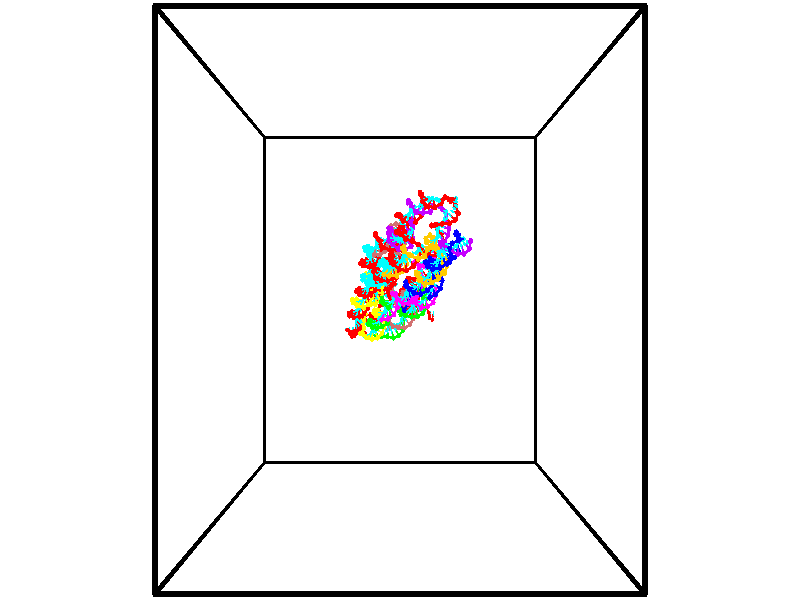 // switches for output
#declare DRAW_BASES = 1; // possible values are 0, 1; only relevant for DNA ribbons
#declare DRAW_BASES_TYPE = 3; // possible values are 1, 2, 3; only relevant for DNA ribbons
#declare DRAW_FOG = 0; // set to 1 to enable fog

#include "colors.inc"

#include "transforms.inc"
background { rgb <1, 1, 1>}

#default {
   normal{
       ripples 0.25
       frequency 0.20
       turbulence 0.2
       lambda 5
   }
	finish {
		phong 0.1
		phong_size 40.
	}
}

// original window dimensions: 1024x640


// camera settings

camera {
	sky <-0, 1, 0>
	up <-0, 1, 0>
	right 1.6 * <1, 0, 0>
	location <18.5, 18.5, 82.5562>
	look_at <18.5, 18.5, 18.5>
	direction <0, 0, -64.0562>
	angle 67.0682
}


# declare cpy_camera_pos = <18.5, 18.5, 82.5562>;
# if (DRAW_FOG = 1)
fog {
	fog_type 2
	up vnormalize(cpy_camera_pos)
	color rgbt<1,1,1,0.3>
	distance 1e-5
	fog_alt 3e-3
	fog_offset 29.6
}
# end


// LIGHTS

# declare lum = 6;
global_settings {
	ambient_light rgb lum * <0.05, 0.05, 0.05>
	max_trace_level 15
}# declare cpy_direct_light_amount = 0.25;
light_source
{	1000 * <-1, -1, 1>,
	rgb lum * cpy_direct_light_amount
	parallel
}

light_source
{	1000 * <1, 1, -1>,
	rgb lum * cpy_direct_light_amount
	parallel
}

// strand 0

// nucleotide -1

// particle -1
sphere {
	<22.994661, 16.209372, -1.244683> 0.250000
	pigment { color rgbt <1,0,0,0> }
	no_shadow
}
cylinder {
	<23.057468, 16.598808, -1.178395>,  <23.095154, 16.832470, -1.138621>, 0.100000
	pigment { color rgbt <1,0,0,0> }
	no_shadow
}
cylinder {
	<23.057468, 16.598808, -1.178395>,  <22.994661, 16.209372, -1.244683>, 0.100000
	pigment { color rgbt <1,0,0,0> }
	no_shadow
}

// particle -1
sphere {
	<23.057468, 16.598808, -1.178395> 0.100000
	pigment { color rgbt <1,0,0,0> }
	no_shadow
}
sphere {
	0, 1
	scale<0.080000,0.200000,0.300000>
	matrix <-0.966537, 0.117025, 0.228281,
		0.202859, -0.196020, 0.959387,
		0.157020, 0.973592, 0.165721,
		23.104574, 16.890886, -1.128678>
	pigment { color rgbt <0,1,1,0> }
	no_shadow
}
cylinder {
	<22.558781, 16.415230, -0.660925>,  <22.994661, 16.209372, -1.244683>, 0.130000
	pigment { color rgbt <1,0,0,0> }
	no_shadow
}

// nucleotide -1

// particle -1
sphere {
	<22.558781, 16.415230, -0.660925> 0.250000
	pigment { color rgbt <1,0,0,0> }
	no_shadow
}
cylinder {
	<22.631256, 16.732735, -0.893169>,  <22.674742, 16.923239, -1.032516>, 0.100000
	pigment { color rgbt <1,0,0,0> }
	no_shadow
}
cylinder {
	<22.631256, 16.732735, -0.893169>,  <22.558781, 16.415230, -0.660925>, 0.100000
	pigment { color rgbt <1,0,0,0> }
	no_shadow
}

// particle -1
sphere {
	<22.631256, 16.732735, -0.893169> 0.100000
	pigment { color rgbt <1,0,0,0> }
	no_shadow
}
sphere {
	0, 1
	scale<0.080000,0.200000,0.300000>
	matrix <-0.959260, 0.272780, 0.073570,
		0.216776, 0.543626, 0.810851,
		0.181189, 0.793764, -0.580610,
		22.685614, 16.970863, -1.067353>
	pigment { color rgbt <0,1,1,0> }
	no_shadow
}
cylinder {
	<22.448284, 17.044952, -0.395337>,  <22.558781, 16.415230, -0.660925>, 0.130000
	pigment { color rgbt <1,0,0,0> }
	no_shadow
}

// nucleotide -1

// particle -1
sphere {
	<22.448284, 17.044952, -0.395337> 0.250000
	pigment { color rgbt <1,0,0,0> }
	no_shadow
}
cylinder {
	<22.365894, 17.075184, -0.785591>,  <22.316460, 17.093323, -1.019743>, 0.100000
	pigment { color rgbt <1,0,0,0> }
	no_shadow
}
cylinder {
	<22.365894, 17.075184, -0.785591>,  <22.448284, 17.044952, -0.395337>, 0.100000
	pigment { color rgbt <1,0,0,0> }
	no_shadow
}

// particle -1
sphere {
	<22.365894, 17.075184, -0.785591> 0.100000
	pigment { color rgbt <1,0,0,0> }
	no_shadow
}
sphere {
	0, 1
	scale<0.080000,0.200000,0.300000>
	matrix <-0.973067, 0.089648, 0.212378,
		0.103515, 0.993102, 0.055078,
		-0.205975, 0.075579, -0.975634,
		22.304102, 17.097858, -1.078281>
	pigment { color rgbt <0,1,1,0> }
	no_shadow
}
cylinder {
	<22.116398, 17.732531, -0.613643>,  <22.448284, 17.044952, -0.395337>, 0.130000
	pigment { color rgbt <1,0,0,0> }
	no_shadow
}

// nucleotide -1

// particle -1
sphere {
	<22.116398, 17.732531, -0.613643> 0.250000
	pigment { color rgbt <1,0,0,0> }
	no_shadow
}
cylinder {
	<22.024048, 17.427410, -0.855248>,  <21.968637, 17.244337, -1.000211>, 0.100000
	pigment { color rgbt <1,0,0,0> }
	no_shadow
}
cylinder {
	<22.024048, 17.427410, -0.855248>,  <22.116398, 17.732531, -0.613643>, 0.100000
	pigment { color rgbt <1,0,0,0> }
	no_shadow
}

// particle -1
sphere {
	<22.024048, 17.427410, -0.855248> 0.100000
	pigment { color rgbt <1,0,0,0> }
	no_shadow
}
sphere {
	0, 1
	scale<0.080000,0.200000,0.300000>
	matrix <-0.972912, 0.188493, 0.133835,
		0.011763, 0.618551, -0.785657,
		-0.230875, -0.762801, -0.604013,
		21.954786, 17.198570, -1.036452>
	pigment { color rgbt <0,1,1,0> }
	no_shadow
}
cylinder {
	<21.588896, 17.929239, -1.236472>,  <22.116398, 17.732531, -0.613643>, 0.130000
	pigment { color rgbt <1,0,0,0> }
	no_shadow
}

// nucleotide -1

// particle -1
sphere {
	<21.588896, 17.929239, -1.236472> 0.250000
	pigment { color rgbt <1,0,0,0> }
	no_shadow
}
cylinder {
	<21.564651, 17.552853, -1.103258>,  <21.550104, 17.327021, -1.023330>, 0.100000
	pigment { color rgbt <1,0,0,0> }
	no_shadow
}
cylinder {
	<21.564651, 17.552853, -1.103258>,  <21.588896, 17.929239, -1.236472>, 0.100000
	pigment { color rgbt <1,0,0,0> }
	no_shadow
}

// particle -1
sphere {
	<21.564651, 17.552853, -1.103258> 0.100000
	pigment { color rgbt <1,0,0,0> }
	no_shadow
}
sphere {
	0, 1
	scale<0.080000,0.200000,0.300000>
	matrix <-0.975608, 0.126372, 0.179494,
		-0.210984, -0.314031, -0.925673,
		-0.060612, -0.940965, 0.333034,
		21.546469, 17.270563, -1.003348>
	pigment { color rgbt <0,1,1,0> }
	no_shadow
}
cylinder {
	<21.132917, 17.370634, -1.447595>,  <21.588896, 17.929239, -1.236472>, 0.130000
	pigment { color rgbt <1,0,0,0> }
	no_shadow
}

// nucleotide -1

// particle -1
sphere {
	<21.132917, 17.370634, -1.447595> 0.250000
	pigment { color rgbt <1,0,0,0> }
	no_shadow
}
cylinder {
	<21.160870, 17.333145, -1.050338>,  <21.177641, 17.310652, -0.811984>, 0.100000
	pigment { color rgbt <1,0,0,0> }
	no_shadow
}
cylinder {
	<21.160870, 17.333145, -1.050338>,  <21.132917, 17.370634, -1.447595>, 0.100000
	pigment { color rgbt <1,0,0,0> }
	no_shadow
}

// particle -1
sphere {
	<21.160870, 17.333145, -1.050338> 0.100000
	pigment { color rgbt <1,0,0,0> }
	no_shadow
}
sphere {
	0, 1
	scale<0.080000,0.200000,0.300000>
	matrix <-0.994264, 0.074270, 0.076966,
		-0.080975, -0.992823, -0.088008,
		0.069878, -0.093736, 0.993142,
		21.181833, 17.305029, -0.752395>
	pigment { color rgbt <0,1,1,0> }
	no_shadow
}
cylinder {
	<20.540483, 17.012527, -1.313857>,  <21.132917, 17.370634, -1.447595>, 0.130000
	pigment { color rgbt <1,0,0,0> }
	no_shadow
}

// nucleotide -1

// particle -1
sphere {
	<20.540483, 17.012527, -1.313857> 0.250000
	pigment { color rgbt <1,0,0,0> }
	no_shadow
}
cylinder {
	<20.676849, 17.187359, -0.980933>,  <20.758669, 17.292257, -0.781179>, 0.100000
	pigment { color rgbt <1,0,0,0> }
	no_shadow
}
cylinder {
	<20.676849, 17.187359, -0.980933>,  <20.540483, 17.012527, -1.313857>, 0.100000
	pigment { color rgbt <1,0,0,0> }
	no_shadow
}

// particle -1
sphere {
	<20.676849, 17.187359, -0.980933> 0.100000
	pigment { color rgbt <1,0,0,0> }
	no_shadow
}
sphere {
	0, 1
	scale<0.080000,0.200000,0.300000>
	matrix <-0.923565, 0.321004, 0.209722,
		-0.175509, -0.840190, 0.513106,
		0.340915, 0.437078, 0.832309,
		20.779123, 17.318483, -0.731240>
	pigment { color rgbt <0,1,1,0> }
	no_shadow
}
cylinder {
	<20.211681, 16.797827, -0.648676>,  <20.540483, 17.012527, -1.313857>, 0.130000
	pigment { color rgbt <1,0,0,0> }
	no_shadow
}

// nucleotide -1

// particle -1
sphere {
	<20.211681, 16.797827, -0.648676> 0.250000
	pigment { color rgbt <1,0,0,0> }
	no_shadow
}
cylinder {
	<20.298344, 17.188320, -0.646609>,  <20.350340, 17.422617, -0.645369>, 0.100000
	pigment { color rgbt <1,0,0,0> }
	no_shadow
}
cylinder {
	<20.298344, 17.188320, -0.646609>,  <20.211681, 16.797827, -0.648676>, 0.100000
	pigment { color rgbt <1,0,0,0> }
	no_shadow
}

// particle -1
sphere {
	<20.298344, 17.188320, -0.646609> 0.100000
	pigment { color rgbt <1,0,0,0> }
	no_shadow
}
sphere {
	0, 1
	scale<0.080000,0.200000,0.300000>
	matrix <-0.971039, 0.214948, 0.104313,
		0.100723, -0.027619, 0.994531,
		0.216653, 0.976235, 0.005169,
		20.363340, 17.481190, -0.645059>
	pigment { color rgbt <0,1,1,0> }
	no_shadow
}
cylinder {
	<19.817957, 17.066612, -0.063942>,  <20.211681, 16.797827, -0.648676>, 0.130000
	pigment { color rgbt <1,0,0,0> }
	no_shadow
}

// nucleotide -1

// particle -1
sphere {
	<19.817957, 17.066612, -0.063942> 0.250000
	pigment { color rgbt <1,0,0,0> }
	no_shadow
}
cylinder {
	<19.908180, 17.338734, -0.342886>,  <19.962315, 17.502007, -0.510252>, 0.100000
	pigment { color rgbt <1,0,0,0> }
	no_shadow
}
cylinder {
	<19.908180, 17.338734, -0.342886>,  <19.817957, 17.066612, -0.063942>, 0.100000
	pigment { color rgbt <1,0,0,0> }
	no_shadow
}

// particle -1
sphere {
	<19.908180, 17.338734, -0.342886> 0.100000
	pigment { color rgbt <1,0,0,0> }
	no_shadow
}
sphere {
	0, 1
	scale<0.080000,0.200000,0.300000>
	matrix <-0.904797, 0.411670, 0.108950,
		0.361201, 0.606394, 0.708393,
		0.225557, 0.680304, -0.697359,
		19.975847, 17.542826, -0.552094>
	pigment { color rgbt <0,1,1,0> }
	no_shadow
}
cylinder {
	<19.683987, 17.725685, 0.193175>,  <19.817957, 17.066612, -0.063942>, 0.130000
	pigment { color rgbt <1,0,0,0> }
	no_shadow
}

// nucleotide -1

// particle -1
sphere {
	<19.683987, 17.725685, 0.193175> 0.250000
	pigment { color rgbt <1,0,0,0> }
	no_shadow
}
cylinder {
	<19.668301, 17.739483, -0.206280>,  <19.658890, 17.747761, -0.445952>, 0.100000
	pigment { color rgbt <1,0,0,0> }
	no_shadow
}
cylinder {
	<19.668301, 17.739483, -0.206280>,  <19.683987, 17.725685, 0.193175>, 0.100000
	pigment { color rgbt <1,0,0,0> }
	no_shadow
}

// particle -1
sphere {
	<19.668301, 17.739483, -0.206280> 0.100000
	pigment { color rgbt <1,0,0,0> }
	no_shadow
}
sphere {
	0, 1
	scale<0.080000,0.200000,0.300000>
	matrix <-0.887875, 0.457286, 0.050659,
		0.458410, 0.888650, 0.012696,
		-0.039213, 0.034495, -0.998635,
		19.656536, 17.749832, -0.505870>
	pigment { color rgbt <0,1,1,0> }
	no_shadow
}
cylinder {
	<19.458611, 18.439672, 0.081093>,  <19.683987, 17.725685, 0.193175>, 0.130000
	pigment { color rgbt <1,0,0,0> }
	no_shadow
}

// nucleotide -1

// particle -1
sphere {
	<19.458611, 18.439672, 0.081093> 0.250000
	pigment { color rgbt <1,0,0,0> }
	no_shadow
}
cylinder {
	<19.358234, 18.167850, -0.194656>,  <19.298010, 18.004757, -0.360106>, 0.100000
	pigment { color rgbt <1,0,0,0> }
	no_shadow
}
cylinder {
	<19.358234, 18.167850, -0.194656>,  <19.458611, 18.439672, 0.081093>, 0.100000
	pigment { color rgbt <1,0,0,0> }
	no_shadow
}

// particle -1
sphere {
	<19.358234, 18.167850, -0.194656> 0.100000
	pigment { color rgbt <1,0,0,0> }
	no_shadow
}
sphere {
	0, 1
	scale<0.080000,0.200000,0.300000>
	matrix <-0.968003, 0.176723, 0.178156,
		0.000761, 0.712021, -0.702158,
		-0.250938, -0.679555, -0.689373,
		19.282953, 17.963984, -0.401468>
	pigment { color rgbt <0,1,1,0> }
	no_shadow
}
cylinder {
	<18.988497, 18.828789, -0.361394>,  <19.458611, 18.439672, 0.081093>, 0.130000
	pigment { color rgbt <1,0,0,0> }
	no_shadow
}

// nucleotide -1

// particle -1
sphere {
	<18.988497, 18.828789, -0.361394> 0.250000
	pigment { color rgbt <1,0,0,0> }
	no_shadow
}
cylinder {
	<18.928020, 18.433929, -0.340674>,  <18.891735, 18.197014, -0.328242>, 0.100000
	pigment { color rgbt <1,0,0,0> }
	no_shadow
}
cylinder {
	<18.928020, 18.433929, -0.340674>,  <18.988497, 18.828789, -0.361394>, 0.100000
	pigment { color rgbt <1,0,0,0> }
	no_shadow
}

// particle -1
sphere {
	<18.928020, 18.433929, -0.340674> 0.100000
	pigment { color rgbt <1,0,0,0> }
	no_shadow
}
sphere {
	0, 1
	scale<0.080000,0.200000,0.300000>
	matrix <-0.983626, 0.155440, 0.091207,
		-0.098087, -0.037162, -0.994484,
		-0.151193, -0.987146, 0.051800,
		18.882662, 18.137785, -0.325134>
	pigment { color rgbt <0,1,1,0> }
	no_shadow
}
cylinder {
	<18.393650, 18.687735, -0.753159>,  <18.988497, 18.828789, -0.361394>, 0.130000
	pigment { color rgbt <1,0,0,0> }
	no_shadow
}

// nucleotide -1

// particle -1
sphere {
	<18.393650, 18.687735, -0.753159> 0.250000
	pigment { color rgbt <1,0,0,0> }
	no_shadow
}
cylinder {
	<18.429062, 18.419403, -0.458636>,  <18.450310, 18.258404, -0.281922>, 0.100000
	pigment { color rgbt <1,0,0,0> }
	no_shadow
}
cylinder {
	<18.429062, 18.419403, -0.458636>,  <18.393650, 18.687735, -0.753159>, 0.100000
	pigment { color rgbt <1,0,0,0> }
	no_shadow
}

// particle -1
sphere {
	<18.429062, 18.419403, -0.458636> 0.100000
	pigment { color rgbt <1,0,0,0> }
	no_shadow
}
sphere {
	0, 1
	scale<0.080000,0.200000,0.300000>
	matrix <-0.896522, 0.268467, 0.352385,
		-0.434064, -0.691312, -0.577647,
		0.088529, -0.670830, 0.736308,
		18.455620, 18.218155, -0.237744>
	pigment { color rgbt <0,1,1,0> }
	no_shadow
}
cylinder {
	<17.909250, 18.150511, -0.858988>,  <18.393650, 18.687735, -0.753159>, 0.130000
	pigment { color rgbt <1,0,0,0> }
	no_shadow
}

// nucleotide -1

// particle -1
sphere {
	<17.909250, 18.150511, -0.858988> 0.250000
	pigment { color rgbt <1,0,0,0> }
	no_shadow
}
cylinder {
	<17.983154, 18.219574, -0.471989>,  <18.027496, 18.261011, -0.239790>, 0.100000
	pigment { color rgbt <1,0,0,0> }
	no_shadow
}
cylinder {
	<17.983154, 18.219574, -0.471989>,  <17.909250, 18.150511, -0.858988>, 0.100000
	pigment { color rgbt <1,0,0,0> }
	no_shadow
}

// particle -1
sphere {
	<17.983154, 18.219574, -0.471989> 0.100000
	pigment { color rgbt <1,0,0,0> }
	no_shadow
}
sphere {
	0, 1
	scale<0.080000,0.200000,0.300000>
	matrix <-0.961201, 0.236924, 0.141278,
		-0.204831, -0.956063, 0.209732,
		0.184761, 0.172657, 0.967498,
		18.038582, 18.271372, -0.181740>
	pigment { color rgbt <0,1,1,0> }
	no_shadow
}
cylinder {
	<17.343580, 17.890259, -0.412323>,  <17.909250, 18.150511, -0.858988>, 0.130000
	pigment { color rgbt <1,0,0,0> }
	no_shadow
}

// nucleotide -1

// particle -1
sphere {
	<17.343580, 17.890259, -0.412323> 0.250000
	pigment { color rgbt <1,0,0,0> }
	no_shadow
}
cylinder {
	<17.538288, 18.196640, -0.244337>,  <17.655113, 18.380468, -0.143545>, 0.100000
	pigment { color rgbt <1,0,0,0> }
	no_shadow
}
cylinder {
	<17.538288, 18.196640, -0.244337>,  <17.343580, 17.890259, -0.412323>, 0.100000
	pigment { color rgbt <1,0,0,0> }
	no_shadow
}

// particle -1
sphere {
	<17.538288, 18.196640, -0.244337> 0.100000
	pigment { color rgbt <1,0,0,0> }
	no_shadow
}
sphere {
	0, 1
	scale<0.080000,0.200000,0.300000>
	matrix <-0.873491, 0.422210, 0.242388,
		0.008345, -0.484823, 0.874573,
		0.486768, 0.765954, 0.419965,
		17.684319, 18.426426, -0.118347>
	pigment { color rgbt <0,1,1,0> }
	no_shadow
}
cylinder {
	<17.076029, 17.956886, 0.260697>,  <17.343580, 17.890259, -0.412323>, 0.130000
	pigment { color rgbt <1,0,0,0> }
	no_shadow
}

// nucleotide -1

// particle -1
sphere {
	<17.076029, 17.956886, 0.260697> 0.250000
	pigment { color rgbt <1,0,0,0> }
	no_shadow
}
cylinder {
	<17.190224, 18.323872, 0.149877>,  <17.258739, 18.544064, 0.083386>, 0.100000
	pigment { color rgbt <1,0,0,0> }
	no_shadow
}
cylinder {
	<17.190224, 18.323872, 0.149877>,  <17.076029, 17.956886, 0.260697>, 0.100000
	pigment { color rgbt <1,0,0,0> }
	no_shadow
}

// particle -1
sphere {
	<17.190224, 18.323872, 0.149877> 0.100000
	pigment { color rgbt <1,0,0,0> }
	no_shadow
}
sphere {
	0, 1
	scale<0.080000,0.200000,0.300000>
	matrix <-0.749110, 0.393927, 0.532593,
		0.597773, 0.055492, 0.799743,
		0.285485, 0.917465, -0.277049,
		17.275869, 18.599112, 0.066763>
	pigment { color rgbt <0,1,1,0> }
	no_shadow
}
cylinder {
	<17.312130, 18.521135, 0.765984>,  <17.076029, 17.956886, 0.260697>, 0.130000
	pigment { color rgbt <1,0,0,0> }
	no_shadow
}

// nucleotide -1

// particle -1
sphere {
	<17.312130, 18.521135, 0.765984> 0.250000
	pigment { color rgbt <1,0,0,0> }
	no_shadow
}
cylinder {
	<17.112305, 18.688957, 0.462824>,  <16.992411, 18.789650, 0.280928>, 0.100000
	pigment { color rgbt <1,0,0,0> }
	no_shadow
}
cylinder {
	<17.112305, 18.688957, 0.462824>,  <17.312130, 18.521135, 0.765984>, 0.100000
	pigment { color rgbt <1,0,0,0> }
	no_shadow
}

// particle -1
sphere {
	<17.112305, 18.688957, 0.462824> 0.100000
	pigment { color rgbt <1,0,0,0> }
	no_shadow
}
sphere {
	0, 1
	scale<0.080000,0.200000,0.300000>
	matrix <-0.630199, 0.424280, 0.650259,
		0.594380, 0.802472, 0.052448,
		-0.499562, 0.419553, -0.757900,
		16.962437, 18.814823, 0.235454>
	pigment { color rgbt <0,1,1,0> }
	no_shadow
}
cylinder {
	<17.291798, 19.288939, 0.895997>,  <17.312130, 18.521135, 0.765984>, 0.130000
	pigment { color rgbt <1,0,0,0> }
	no_shadow
}

// nucleotide -1

// particle -1
sphere {
	<17.291798, 19.288939, 0.895997> 0.250000
	pigment { color rgbt <1,0,0,0> }
	no_shadow
}
cylinder {
	<16.968468, 19.111317, 0.741374>,  <16.774469, 19.004744, 0.648600>, 0.100000
	pigment { color rgbt <1,0,0,0> }
	no_shadow
}
cylinder {
	<16.968468, 19.111317, 0.741374>,  <17.291798, 19.288939, 0.895997>, 0.100000
	pigment { color rgbt <1,0,0,0> }
	no_shadow
}

// particle -1
sphere {
	<16.968468, 19.111317, 0.741374> 0.100000
	pigment { color rgbt <1,0,0,0> }
	no_shadow
}
sphere {
	0, 1
	scale<0.080000,0.200000,0.300000>
	matrix <-0.535974, 0.283354, 0.795262,
		-0.243607, 0.850015, -0.467044,
		-0.808324, -0.444055, -0.386559,
		16.725971, 18.978100, 0.625406>
	pigment { color rgbt <0,1,1,0> }
	no_shadow
}
cylinder {
	<16.833876, 19.379601, 1.386766>,  <17.291798, 19.288939, 0.895997>, 0.130000
	pigment { color rgbt <1,0,0,0> }
	no_shadow
}

// nucleotide -1

// particle -1
sphere {
	<16.833876, 19.379601, 1.386766> 0.250000
	pigment { color rgbt <1,0,0,0> }
	no_shadow
}
cylinder {
	<16.589428, 19.247673, 1.098946>,  <16.442759, 19.168516, 0.926255>, 0.100000
	pigment { color rgbt <1,0,0,0> }
	no_shadow
}
cylinder {
	<16.589428, 19.247673, 1.098946>,  <16.833876, 19.379601, 1.386766>, 0.100000
	pigment { color rgbt <1,0,0,0> }
	no_shadow
}

// particle -1
sphere {
	<16.589428, 19.247673, 1.098946> 0.100000
	pigment { color rgbt <1,0,0,0> }
	no_shadow
}
sphere {
	0, 1
	scale<0.080000,0.200000,0.300000>
	matrix <-0.778407, 0.085523, 0.621908,
		-0.143580, 0.940162, -0.309000,
		-0.611120, -0.329821, -0.719548,
		16.406092, 19.148727, 0.883082>
	pigment { color rgbt <0,1,1,0> }
	no_shadow
}
cylinder {
	<16.332371, 19.865423, 1.135150>,  <16.833876, 19.379601, 1.386766>, 0.130000
	pigment { color rgbt <1,0,0,0> }
	no_shadow
}

// nucleotide -1

// particle -1
sphere {
	<16.332371, 19.865423, 1.135150> 0.250000
	pigment { color rgbt <1,0,0,0> }
	no_shadow
}
cylinder {
	<16.263359, 19.473381, 1.174390>,  <16.221952, 19.238155, 1.197934>, 0.100000
	pigment { color rgbt <1,0,0,0> }
	no_shadow
}
cylinder {
	<16.263359, 19.473381, 1.174390>,  <16.332371, 19.865423, 1.135150>, 0.100000
	pigment { color rgbt <1,0,0,0> }
	no_shadow
}

// particle -1
sphere {
	<16.263359, 19.473381, 1.174390> 0.100000
	pigment { color rgbt <1,0,0,0> }
	no_shadow
}
sphere {
	0, 1
	scale<0.080000,0.200000,0.300000>
	matrix <-0.518774, 0.175077, 0.836793,
		-0.837321, 0.093481, -0.538660,
		-0.172531, -0.980107, 0.098100,
		16.211599, 19.179350, 1.203820>
	pigment { color rgbt <0,1,1,0> }
	no_shadow
}
cylinder {
	<15.591439, 19.665277, 1.118048>,  <16.332371, 19.865423, 1.135150>, 0.130000
	pigment { color rgbt <1,0,0,0> }
	no_shadow
}

// nucleotide -1

// particle -1
sphere {
	<15.591439, 19.665277, 1.118048> 0.250000
	pigment { color rgbt <1,0,0,0> }
	no_shadow
}
cylinder {
	<15.797221, 19.396870, 1.331617>,  <15.920691, 19.235825, 1.459758>, 0.100000
	pigment { color rgbt <1,0,0,0> }
	no_shadow
}
cylinder {
	<15.797221, 19.396870, 1.331617>,  <15.591439, 19.665277, 1.118048>, 0.100000
	pigment { color rgbt <1,0,0,0> }
	no_shadow
}

// particle -1
sphere {
	<15.797221, 19.396870, 1.331617> 0.100000
	pigment { color rgbt <1,0,0,0> }
	no_shadow
}
sphere {
	0, 1
	scale<0.080000,0.200000,0.300000>
	matrix <-0.554803, 0.214305, 0.803907,
		-0.653858, -0.709794, -0.262033,
		0.514454, -0.671018, 0.533921,
		15.951557, 19.195564, 1.491793>
	pigment { color rgbt <0,1,1,0> }
	no_shadow
}
cylinder {
	<15.218873, 19.009998, 1.481640>,  <15.591439, 19.665277, 1.118048>, 0.130000
	pigment { color rgbt <1,0,0,0> }
	no_shadow
}

// nucleotide -1

// particle -1
sphere {
	<15.218873, 19.009998, 1.481640> 0.250000
	pigment { color rgbt <1,0,0,0> }
	no_shadow
}
cylinder {
	<15.523526, 19.177475, 1.679473>,  <15.706318, 19.277962, 1.798173>, 0.100000
	pigment { color rgbt <1,0,0,0> }
	no_shadow
}
cylinder {
	<15.523526, 19.177475, 1.679473>,  <15.218873, 19.009998, 1.481640>, 0.100000
	pigment { color rgbt <1,0,0,0> }
	no_shadow
}

// particle -1
sphere {
	<15.523526, 19.177475, 1.679473> 0.100000
	pigment { color rgbt <1,0,0,0> }
	no_shadow
}
sphere {
	0, 1
	scale<0.080000,0.200000,0.300000>
	matrix <-0.583446, 0.110975, 0.804534,
		0.281966, -0.901322, 0.328806,
		0.761633, 0.418692, 0.494581,
		15.752016, 19.303082, 1.827848>
	pigment { color rgbt <0,1,1,0> }
	no_shadow
}
cylinder {
	<15.298431, 18.573210, 2.110559>,  <15.218873, 19.009998, 1.481640>, 0.130000
	pigment { color rgbt <1,0,0,0> }
	no_shadow
}

// nucleotide -1

// particle -1
sphere {
	<15.298431, 18.573210, 2.110559> 0.250000
	pigment { color rgbt <1,0,0,0> }
	no_shadow
}
cylinder {
	<15.370038, 18.966747, 2.110263>,  <15.413002, 19.202869, 2.110086>, 0.100000
	pigment { color rgbt <1,0,0,0> }
	no_shadow
}
cylinder {
	<15.370038, 18.966747, 2.110263>,  <15.298431, 18.573210, 2.110559>, 0.100000
	pigment { color rgbt <1,0,0,0> }
	no_shadow
}

// particle -1
sphere {
	<15.370038, 18.966747, 2.110263> 0.100000
	pigment { color rgbt <1,0,0,0> }
	no_shadow
}
sphere {
	0, 1
	scale<0.080000,0.200000,0.300000>
	matrix <-0.643437, 0.117645, 0.756405,
		0.744273, -0.134933, 0.654103,
		0.179016, 0.983846, -0.000740,
		15.423743, 19.261902, 2.110041>
	pigment { color rgbt <0,1,1,0> }
	no_shadow
}
cylinder {
	<15.703513, 18.823338, 2.802845>,  <15.298431, 18.573210, 2.110559>, 0.130000
	pigment { color rgbt <1,0,0,0> }
	no_shadow
}

// nucleotide -1

// particle -1
sphere {
	<15.703513, 18.823338, 2.802845> 0.250000
	pigment { color rgbt <1,0,0,0> }
	no_shadow
}
cylinder {
	<15.475108, 19.109421, 2.641638>,  <15.338065, 19.281071, 2.544913>, 0.100000
	pigment { color rgbt <1,0,0,0> }
	no_shadow
}
cylinder {
	<15.475108, 19.109421, 2.641638>,  <15.703513, 18.823338, 2.802845>, 0.100000
	pigment { color rgbt <1,0,0,0> }
	no_shadow
}

// particle -1
sphere {
	<15.475108, 19.109421, 2.641638> 0.100000
	pigment { color rgbt <1,0,0,0> }
	no_shadow
}
sphere {
	0, 1
	scale<0.080000,0.200000,0.300000>
	matrix <-0.454779, 0.133126, 0.880598,
		0.683462, 0.686117, 0.249243,
		-0.571013, 0.715206, -0.403018,
		15.303804, 19.323982, 2.520732>
	pigment { color rgbt <0,1,1,0> }
	no_shadow
}
cylinder {
	<15.786330, 19.504477, 3.083648>,  <15.703513, 18.823338, 2.802845>, 0.130000
	pigment { color rgbt <1,0,0,0> }
	no_shadow
}

// nucleotide -1

// particle -1
sphere {
	<15.786330, 19.504477, 3.083648> 0.250000
	pigment { color rgbt <1,0,0,0> }
	no_shadow
}
cylinder {
	<15.411265, 19.418461, 2.974432>,  <15.186227, 19.366852, 2.908903>, 0.100000
	pigment { color rgbt <1,0,0,0> }
	no_shadow
}
cylinder {
	<15.411265, 19.418461, 2.974432>,  <15.786330, 19.504477, 3.083648>, 0.100000
	pigment { color rgbt <1,0,0,0> }
	no_shadow
}

// particle -1
sphere {
	<15.411265, 19.418461, 2.974432> 0.100000
	pigment { color rgbt <1,0,0,0> }
	no_shadow
}
sphere {
	0, 1
	scale<0.080000,0.200000,0.300000>
	matrix <-0.330055, 0.304828, 0.893389,
		-0.108882, 0.927814, -0.356799,
		-0.937661, -0.215038, -0.273040,
		15.129967, 19.353951, 2.892520>
	pigment { color rgbt <0,1,1,0> }
	no_shadow
}
cylinder {
	<16.167719, 20.271339, 3.144789>,  <15.786330, 19.504477, 3.083648>, 0.130000
	pigment { color rgbt <1,0,0,0> }
	no_shadow
}

// nucleotide -1

// particle -1
sphere {
	<16.167719, 20.271339, 3.144789> 0.250000
	pigment { color rgbt <1,0,0,0> }
	no_shadow
}
cylinder {
	<16.372932, 20.557201, 3.334975>,  <16.496059, 20.728718, 3.449087>, 0.100000
	pigment { color rgbt <1,0,0,0> }
	no_shadow
}
cylinder {
	<16.372932, 20.557201, 3.334975>,  <16.167719, 20.271339, 3.144789>, 0.100000
	pigment { color rgbt <1,0,0,0> }
	no_shadow
}

// particle -1
sphere {
	<16.372932, 20.557201, 3.334975> 0.100000
	pigment { color rgbt <1,0,0,0> }
	no_shadow
}
sphere {
	0, 1
	scale<0.080000,0.200000,0.300000>
	matrix <0.451103, -0.695733, 0.558982,
		0.730276, -0.072292, -0.679316,
		0.513033, 0.714653, 0.475466,
		16.526842, 20.771597, 3.477615>
	pigment { color rgbt <0,1,1,0> }
	no_shadow
}
cylinder {
	<16.771099, 19.879278, 3.242502>,  <16.167719, 20.271339, 3.144789>, 0.130000
	pigment { color rgbt <1,0,0,0> }
	no_shadow
}

// nucleotide -1

// particle -1
sphere {
	<16.771099, 19.879278, 3.242502> 0.250000
	pigment { color rgbt <1,0,0,0> }
	no_shadow
}
cylinder {
	<16.778591, 20.167934, 3.519308>,  <16.783087, 20.341127, 3.685391>, 0.100000
	pigment { color rgbt <1,0,0,0> }
	no_shadow
}
cylinder {
	<16.778591, 20.167934, 3.519308>,  <16.771099, 19.879278, 3.242502>, 0.100000
	pigment { color rgbt <1,0,0,0> }
	no_shadow
}

// particle -1
sphere {
	<16.778591, 20.167934, 3.519308> 0.100000
	pigment { color rgbt <1,0,0,0> }
	no_shadow
}
sphere {
	0, 1
	scale<0.080000,0.200000,0.300000>
	matrix <0.450812, -0.623881, 0.638389,
		0.892422, 0.300012, -0.337010,
		0.018730, 0.721641, 0.692014,
		16.784210, 20.384426, 3.726912>
	pigment { color rgbt <0,1,1,0> }
	no_shadow
}
cylinder {
	<17.296780, 20.068802, 3.675061>,  <16.771099, 19.879278, 3.242502>, 0.130000
	pigment { color rgbt <1,0,0,0> }
	no_shadow
}

// nucleotide -1

// particle -1
sphere {
	<17.296780, 20.068802, 3.675061> 0.250000
	pigment { color rgbt <1,0,0,0> }
	no_shadow
}
cylinder {
	<17.056038, 20.189678, 3.970750>,  <16.911592, 20.262203, 4.148164>, 0.100000
	pigment { color rgbt <1,0,0,0> }
	no_shadow
}
cylinder {
	<17.056038, 20.189678, 3.970750>,  <17.296780, 20.068802, 3.675061>, 0.100000
	pigment { color rgbt <1,0,0,0> }
	no_shadow
}

// particle -1
sphere {
	<17.056038, 20.189678, 3.970750> 0.100000
	pigment { color rgbt <1,0,0,0> }
	no_shadow
}
sphere {
	0, 1
	scale<0.080000,0.200000,0.300000>
	matrix <0.582691, -0.466821, 0.665244,
		0.546115, 0.831120, 0.104876,
		-0.601856, 0.302189, 0.739223,
		16.875481, 20.280334, 4.192517>
	pigment { color rgbt <0,1,1,0> }
	no_shadow
}
cylinder {
	<17.637716, 20.399549, 4.209654>,  <17.296780, 20.068802, 3.675061>, 0.130000
	pigment { color rgbt <1,0,0,0> }
	no_shadow
}

// nucleotide -1

// particle -1
sphere {
	<17.637716, 20.399549, 4.209654> 0.250000
	pigment { color rgbt <1,0,0,0> }
	no_shadow
}
cylinder {
	<17.312767, 20.202240, 4.334058>,  <17.117798, 20.083855, 4.408700>, 0.100000
	pigment { color rgbt <1,0,0,0> }
	no_shadow
}
cylinder {
	<17.312767, 20.202240, 4.334058>,  <17.637716, 20.399549, 4.209654>, 0.100000
	pigment { color rgbt <1,0,0,0> }
	no_shadow
}

// particle -1
sphere {
	<17.312767, 20.202240, 4.334058> 0.100000
	pigment { color rgbt <1,0,0,0> }
	no_shadow
}
sphere {
	0, 1
	scale<0.080000,0.200000,0.300000>
	matrix <0.540973, -0.438387, 0.717750,
		-0.217705, 0.751330, 0.622983,
		-0.812375, -0.493275, 0.311010,
		17.069056, 20.054258, 4.427361>
	pigment { color rgbt <0,1,1,0> }
	no_shadow
}
cylinder {
	<17.517958, 20.496937, 4.965065>,  <17.637716, 20.399549, 4.209654>, 0.130000
	pigment { color rgbt <1,0,0,0> }
	no_shadow
}

// nucleotide -1

// particle -1
sphere {
	<17.517958, 20.496937, 4.965065> 0.250000
	pigment { color rgbt <1,0,0,0> }
	no_shadow
}
cylinder {
	<17.340107, 20.154438, 4.859879>,  <17.233397, 19.948938, 4.796768>, 0.100000
	pigment { color rgbt <1,0,0,0> }
	no_shadow
}
cylinder {
	<17.340107, 20.154438, 4.859879>,  <17.517958, 20.496937, 4.965065>, 0.100000
	pigment { color rgbt <1,0,0,0> }
	no_shadow
}

// particle -1
sphere {
	<17.340107, 20.154438, 4.859879> 0.100000
	pigment { color rgbt <1,0,0,0> }
	no_shadow
}
sphere {
	0, 1
	scale<0.080000,0.200000,0.300000>
	matrix <0.532523, -0.488754, 0.691042,
		-0.720227, 0.167220, 0.673283,
		-0.444626, -0.856246, -0.262965,
		17.206718, 19.897564, 4.780990>
	pigment { color rgbt <0,1,1,0> }
	no_shadow
}
cylinder {
	<17.075632, 20.204338, 5.472358>,  <17.517958, 20.496937, 4.965065>, 0.130000
	pigment { color rgbt <1,0,0,0> }
	no_shadow
}

// nucleotide -1

// particle -1
sphere {
	<17.075632, 20.204338, 5.472358> 0.250000
	pigment { color rgbt <1,0,0,0> }
	no_shadow
}
cylinder {
	<17.233459, 19.921364, 5.237803>,  <17.328156, 19.751579, 5.097071>, 0.100000
	pigment { color rgbt <1,0,0,0> }
	no_shadow
}
cylinder {
	<17.233459, 19.921364, 5.237803>,  <17.075632, 20.204338, 5.472358>, 0.100000
	pigment { color rgbt <1,0,0,0> }
	no_shadow
}

// particle -1
sphere {
	<17.233459, 19.921364, 5.237803> 0.100000
	pigment { color rgbt <1,0,0,0> }
	no_shadow
}
sphere {
	0, 1
	scale<0.080000,0.200000,0.300000>
	matrix <0.361646, -0.467097, 0.806866,
		-0.844705, -0.530430, 0.071538,
		0.394570, -0.707435, -0.586387,
		17.351831, 19.709133, 5.061887>
	pigment { color rgbt <0,1,1,0> }
	no_shadow
}
cylinder {
	<16.879980, 19.579212, 5.757940>,  <17.075632, 20.204338, 5.472358>, 0.130000
	pigment { color rgbt <1,0,0,0> }
	no_shadow
}

// nucleotide -1

// particle -1
sphere {
	<16.879980, 19.579212, 5.757940> 0.250000
	pigment { color rgbt <1,0,0,0> }
	no_shadow
}
cylinder {
	<17.235653, 19.534023, 5.580586>,  <17.449057, 19.506910, 5.474174>, 0.100000
	pigment { color rgbt <1,0,0,0> }
	no_shadow
}
cylinder {
	<17.235653, 19.534023, 5.580586>,  <16.879980, 19.579212, 5.757940>, 0.100000
	pigment { color rgbt <1,0,0,0> }
	no_shadow
}

// particle -1
sphere {
	<17.235653, 19.534023, 5.580586> 0.100000
	pigment { color rgbt <1,0,0,0> }
	no_shadow
}
sphere {
	0, 1
	scale<0.080000,0.200000,0.300000>
	matrix <0.386537, -0.333050, 0.860039,
		-0.244825, -0.936118, -0.252476,
		0.889185, -0.112968, -0.443383,
		17.502409, 19.500132, 5.447571>
	pigment { color rgbt <0,1,1,0> }
	no_shadow
}
cylinder {
	<17.151430, 18.865208, 5.799874>,  <16.879980, 19.579212, 5.757940>, 0.130000
	pigment { color rgbt <1,0,0,0> }
	no_shadow
}

// nucleotide -1

// particle -1
sphere {
	<17.151430, 18.865208, 5.799874> 0.250000
	pigment { color rgbt <1,0,0,0> }
	no_shadow
}
cylinder {
	<17.458046, 19.121571, 5.783607>,  <17.642015, 19.275389, 5.773846>, 0.100000
	pigment { color rgbt <1,0,0,0> }
	no_shadow
}
cylinder {
	<17.458046, 19.121571, 5.783607>,  <17.151430, 18.865208, 5.799874>, 0.100000
	pigment { color rgbt <1,0,0,0> }
	no_shadow
}

// particle -1
sphere {
	<17.458046, 19.121571, 5.783607> 0.100000
	pigment { color rgbt <1,0,0,0> }
	no_shadow
}
sphere {
	0, 1
	scale<0.080000,0.200000,0.300000>
	matrix <0.422106, -0.455097, 0.784037,
		0.483989, -0.618160, -0.619381,
		0.766538, 0.640910, -0.040668,
		17.688007, 19.313843, 5.771406>
	pigment { color rgbt <0,1,1,0> }
	no_shadow
}
cylinder {
	<17.699760, 18.430391, 5.819351>,  <17.151430, 18.865208, 5.799874>, 0.130000
	pigment { color rgbt <1,0,0,0> }
	no_shadow
}

// nucleotide -1

// particle -1
sphere {
	<17.699760, 18.430391, 5.819351> 0.250000
	pigment { color rgbt <1,0,0,0> }
	no_shadow
}
cylinder {
	<17.772110, 18.806782, 5.933789>,  <17.815519, 19.032616, 6.002452>, 0.100000
	pigment { color rgbt <1,0,0,0> }
	no_shadow
}
cylinder {
	<17.772110, 18.806782, 5.933789>,  <17.699760, 18.430391, 5.819351>, 0.100000
	pigment { color rgbt <1,0,0,0> }
	no_shadow
}

// particle -1
sphere {
	<17.772110, 18.806782, 5.933789> 0.100000
	pigment { color rgbt <1,0,0,0> }
	no_shadow
}
sphere {
	0, 1
	scale<0.080000,0.200000,0.300000>
	matrix <0.423635, -0.337065, 0.840786,
		0.887591, -0.030877, -0.459597,
		0.180875, 0.940975, 0.286095,
		17.826372, 19.089075, 6.019618>
	pigment { color rgbt <0,1,1,0> }
	no_shadow
}
cylinder {
	<18.364576, 18.362032, 6.120928>,  <17.699760, 18.430391, 5.819351>, 0.130000
	pigment { color rgbt <1,0,0,0> }
	no_shadow
}

// nucleotide -1

// particle -1
sphere {
	<18.364576, 18.362032, 6.120928> 0.250000
	pigment { color rgbt <1,0,0,0> }
	no_shadow
}
cylinder {
	<18.228909, 18.719311, 6.239021>,  <18.147509, 18.933678, 6.309877>, 0.100000
	pigment { color rgbt <1,0,0,0> }
	no_shadow
}
cylinder {
	<18.228909, 18.719311, 6.239021>,  <18.364576, 18.362032, 6.120928>, 0.100000
	pigment { color rgbt <1,0,0,0> }
	no_shadow
}

// particle -1
sphere {
	<18.228909, 18.719311, 6.239021> 0.100000
	pigment { color rgbt <1,0,0,0> }
	no_shadow
}
sphere {
	0, 1
	scale<0.080000,0.200000,0.300000>
	matrix <0.565721, -0.057085, 0.822619,
		0.751615, 0.446025, -0.485939,
		-0.339169, 0.893198, 0.295232,
		18.127157, 18.987270, 6.327591>
	pigment { color rgbt <0,1,1,0> }
	no_shadow
}
cylinder {
	<19.000614, 18.744621, 6.230569>,  <18.364576, 18.362032, 6.120928>, 0.130000
	pigment { color rgbt <1,0,0,0> }
	no_shadow
}

// nucleotide -1

// particle -1
sphere {
	<19.000614, 18.744621, 6.230569> 0.250000
	pigment { color rgbt <1,0,0,0> }
	no_shadow
}
cylinder {
	<18.698330, 18.898853, 6.442316>,  <18.516960, 18.991392, 6.569365>, 0.100000
	pigment { color rgbt <1,0,0,0> }
	no_shadow
}
cylinder {
	<18.698330, 18.898853, 6.442316>,  <19.000614, 18.744621, 6.230569>, 0.100000
	pigment { color rgbt <1,0,0,0> }
	no_shadow
}

// particle -1
sphere {
	<18.698330, 18.898853, 6.442316> 0.100000
	pigment { color rgbt <1,0,0,0> }
	no_shadow
}
sphere {
	0, 1
	scale<0.080000,0.200000,0.300000>
	matrix <0.556778, -0.047329, 0.829312,
		0.344822, 0.921459, -0.178916,
		-0.755709, 0.385581, 0.529368,
		18.471617, 19.014528, 6.601127>
	pigment { color rgbt <0,1,1,0> }
	no_shadow
}
cylinder {
	<19.303904, 19.172892, 6.588330>,  <19.000614, 18.744621, 6.230569>, 0.130000
	pigment { color rgbt <1,0,0,0> }
	no_shadow
}

// nucleotide -1

// particle -1
sphere {
	<19.303904, 19.172892, 6.588330> 0.250000
	pigment { color rgbt <1,0,0,0> }
	no_shadow
}
cylinder {
	<18.953793, 19.118362, 6.773935>,  <18.743727, 19.085646, 6.885298>, 0.100000
	pigment { color rgbt <1,0,0,0> }
	no_shadow
}
cylinder {
	<18.953793, 19.118362, 6.773935>,  <19.303904, 19.172892, 6.588330>, 0.100000
	pigment { color rgbt <1,0,0,0> }
	no_shadow
}

// particle -1
sphere {
	<18.953793, 19.118362, 6.773935> 0.100000
	pigment { color rgbt <1,0,0,0> }
	no_shadow
}
sphere {
	0, 1
	scale<0.080000,0.200000,0.300000>
	matrix <0.470591, -0.018838, 0.882150,
		-0.111516, 0.990485, 0.080641,
		-0.875276, -0.136322, 0.464013,
		18.691210, 19.077465, 6.913139>
	pigment { color rgbt <0,1,1,0> }
	no_shadow
}
cylinder {
	<19.258606, 19.609182, 7.324665>,  <19.303904, 19.172892, 6.588330>, 0.130000
	pigment { color rgbt <1,0,0,0> }
	no_shadow
}

// nucleotide -1

// particle -1
sphere {
	<19.258606, 19.609182, 7.324665> 0.250000
	pigment { color rgbt <1,0,0,0> }
	no_shadow
}
cylinder {
	<18.987137, 19.317940, 7.363166>,  <18.824255, 19.143194, 7.386267>, 0.100000
	pigment { color rgbt <1,0,0,0> }
	no_shadow
}
cylinder {
	<18.987137, 19.317940, 7.363166>,  <19.258606, 19.609182, 7.324665>, 0.100000
	pigment { color rgbt <1,0,0,0> }
	no_shadow
}

// particle -1
sphere {
	<18.987137, 19.317940, 7.363166> 0.100000
	pigment { color rgbt <1,0,0,0> }
	no_shadow
}
sphere {
	0, 1
	scale<0.080000,0.200000,0.300000>
	matrix <0.303704, -0.158896, 0.939423,
		-0.668706, 0.666794, 0.328967,
		-0.678673, -0.728106, 0.096254,
		18.783535, 19.099508, 7.392042>
	pigment { color rgbt <0,1,1,0> }
	no_shadow
}
cylinder {
	<18.943724, 19.713255, 8.014756>,  <19.258606, 19.609182, 7.324665>, 0.130000
	pigment { color rgbt <1,0,0,0> }
	no_shadow
}

// nucleotide -1

// particle -1
sphere {
	<18.943724, 19.713255, 8.014756> 0.250000
	pigment { color rgbt <1,0,0,0> }
	no_shadow
}
cylinder {
	<18.902668, 19.330761, 7.905155>,  <18.878035, 19.101265, 7.839395>, 0.100000
	pigment { color rgbt <1,0,0,0> }
	no_shadow
}
cylinder {
	<18.902668, 19.330761, 7.905155>,  <18.943724, 19.713255, 8.014756>, 0.100000
	pigment { color rgbt <1,0,0,0> }
	no_shadow
}

// particle -1
sphere {
	<18.902668, 19.330761, 7.905155> 0.100000
	pigment { color rgbt <1,0,0,0> }
	no_shadow
}
sphere {
	0, 1
	scale<0.080000,0.200000,0.300000>
	matrix <0.094066, -0.283553, 0.954332,
		-0.990261, 0.072178, 0.119053,
		-0.102639, -0.956236, -0.274002,
		18.871876, 19.043890, 7.822955>
	pigment { color rgbt <0,1,1,0> }
	no_shadow
}
cylinder {
	<18.628437, 19.455360, 8.647730>,  <18.943724, 19.713255, 8.014756>, 0.130000
	pigment { color rgbt <1,0,0,0> }
	no_shadow
}

// nucleotide -1

// particle -1
sphere {
	<18.628437, 19.455360, 8.647730> 0.250000
	pigment { color rgbt <1,0,0,0> }
	no_shadow
}
cylinder {
	<18.803333, 19.167282, 8.432271>,  <18.908272, 18.994436, 8.302996>, 0.100000
	pigment { color rgbt <1,0,0,0> }
	no_shadow
}
cylinder {
	<18.803333, 19.167282, 8.432271>,  <18.628437, 19.455360, 8.647730>, 0.100000
	pigment { color rgbt <1,0,0,0> }
	no_shadow
}

// particle -1
sphere {
	<18.803333, 19.167282, 8.432271> 0.100000
	pigment { color rgbt <1,0,0,0> }
	no_shadow
}
sphere {
	0, 1
	scale<0.080000,0.200000,0.300000>
	matrix <0.339548, -0.422409, 0.840403,
		-0.832783, -0.550356, 0.059846,
		0.437241, -0.720194, -0.538647,
		18.934505, 18.951223, 8.270677>
	pigment { color rgbt <0,1,1,0> }
	no_shadow
}
cylinder {
	<18.372185, 18.930008, 9.063134>,  <18.628437, 19.455360, 8.647730>, 0.130000
	pigment { color rgbt <1,0,0,0> }
	no_shadow
}

// nucleotide -1

// particle -1
sphere {
	<18.372185, 18.930008, 9.063134> 0.250000
	pigment { color rgbt <1,0,0,0> }
	no_shadow
}
cylinder {
	<18.655712, 18.754944, 8.841856>,  <18.825829, 18.649904, 8.709089>, 0.100000
	pigment { color rgbt <1,0,0,0> }
	no_shadow
}
cylinder {
	<18.655712, 18.754944, 8.841856>,  <18.372185, 18.930008, 9.063134>, 0.100000
	pigment { color rgbt <1,0,0,0> }
	no_shadow
}

// particle -1
sphere {
	<18.655712, 18.754944, 8.841856> 0.100000
	pigment { color rgbt <1,0,0,0> }
	no_shadow
}
sphere {
	0, 1
	scale<0.080000,0.200000,0.300000>
	matrix <0.357890, -0.452671, 0.816703,
		-0.607856, -0.776879, -0.164227,
		0.708820, -0.437662, -0.553196,
		18.868359, 18.623646, 8.675898>
	pigment { color rgbt <0,1,1,0> }
	no_shadow
}
cylinder {
	<18.277096, 18.263945, 9.205463>,  <18.372185, 18.930008, 9.063134>, 0.130000
	pigment { color rgbt <1,0,0,0> }
	no_shadow
}

// nucleotide -1

// particle -1
sphere {
	<18.277096, 18.263945, 9.205463> 0.250000
	pigment { color rgbt <1,0,0,0> }
	no_shadow
}
cylinder {
	<18.650345, 18.306789, 9.068170>,  <18.874294, 18.332497, 8.985793>, 0.100000
	pigment { color rgbt <1,0,0,0> }
	no_shadow
}
cylinder {
	<18.650345, 18.306789, 9.068170>,  <18.277096, 18.263945, 9.205463>, 0.100000
	pigment { color rgbt <1,0,0,0> }
	no_shadow
}

// particle -1
sphere {
	<18.650345, 18.306789, 9.068170> 0.100000
	pigment { color rgbt <1,0,0,0> }
	no_shadow
}
sphere {
	0, 1
	scale<0.080000,0.200000,0.300000>
	matrix <0.357546, -0.377315, 0.854280,
		-0.038004, -0.919870, -0.390378,
		0.933122, 0.107112, -0.343235,
		18.930281, 18.338923, 8.965199>
	pigment { color rgbt <0,1,1,0> }
	no_shadow
}
cylinder {
	<18.612858, 17.767738, 9.486491>,  <18.277096, 18.263945, 9.205463>, 0.130000
	pigment { color rgbt <1,0,0,0> }
	no_shadow
}

// nucleotide -1

// particle -1
sphere {
	<18.612858, 17.767738, 9.486491> 0.250000
	pigment { color rgbt <1,0,0,0> }
	no_shadow
}
cylinder {
	<18.916611, 18.003345, 9.375934>,  <19.098862, 18.144711, 9.309599>, 0.100000
	pigment { color rgbt <1,0,0,0> }
	no_shadow
}
cylinder {
	<18.916611, 18.003345, 9.375934>,  <18.612858, 17.767738, 9.486491>, 0.100000
	pigment { color rgbt <1,0,0,0> }
	no_shadow
}

// particle -1
sphere {
	<18.916611, 18.003345, 9.375934> 0.100000
	pigment { color rgbt <1,0,0,0> }
	no_shadow
}
sphere {
	0, 1
	scale<0.080000,0.200000,0.300000>
	matrix <0.342285, -0.000386, 0.939596,
		0.553334, -0.808118, -0.201906,
		0.759383, 0.589020, -0.276393,
		19.144426, 18.180052, 9.293015>
	pigment { color rgbt <0,1,1,0> }
	no_shadow
}
cylinder {
	<19.090216, 17.511797, 9.927448>,  <18.612858, 17.767738, 9.486491>, 0.130000
	pigment { color rgbt <1,0,0,0> }
	no_shadow
}

// nucleotide -1

// particle -1
sphere {
	<19.090216, 17.511797, 9.927448> 0.250000
	pigment { color rgbt <1,0,0,0> }
	no_shadow
}
cylinder {
	<19.217155, 17.877796, 9.827795>,  <19.293320, 18.097397, 9.768003>, 0.100000
	pigment { color rgbt <1,0,0,0> }
	no_shadow
}
cylinder {
	<19.217155, 17.877796, 9.827795>,  <19.090216, 17.511797, 9.927448>, 0.100000
	pigment { color rgbt <1,0,0,0> }
	no_shadow
}

// particle -1
sphere {
	<19.217155, 17.877796, 9.827795> 0.100000
	pigment { color rgbt <1,0,0,0> }
	no_shadow
}
sphere {
	0, 1
	scale<0.080000,0.200000,0.300000>
	matrix <0.412099, 0.103546, 0.905237,
		0.854087, -0.389943, -0.344210,
		0.317349, 0.914999, -0.249132,
		19.312361, 18.152296, 9.753056>
	pigment { color rgbt <0,1,1,0> }
	no_shadow
}
cylinder {
	<19.784473, 17.568729, 10.164544>,  <19.090216, 17.511797, 9.927448>, 0.130000
	pigment { color rgbt <1,0,0,0> }
	no_shadow
}

// nucleotide -1

// particle -1
sphere {
	<19.784473, 17.568729, 10.164544> 0.250000
	pigment { color rgbt <1,0,0,0> }
	no_shadow
}
cylinder {
	<19.674057, 17.947926, 10.101148>,  <19.607807, 18.175444, 10.063109>, 0.100000
	pigment { color rgbt <1,0,0,0> }
	no_shadow
}
cylinder {
	<19.674057, 17.947926, 10.101148>,  <19.784473, 17.568729, 10.164544>, 0.100000
	pigment { color rgbt <1,0,0,0> }
	no_shadow
}

// particle -1
sphere {
	<19.674057, 17.947926, 10.101148> 0.100000
	pigment { color rgbt <1,0,0,0> }
	no_shadow
}
sphere {
	0, 1
	scale<0.080000,0.200000,0.300000>
	matrix <0.532392, 0.288099, 0.795963,
		0.800226, 0.135337, -0.584228,
		-0.276039, 0.947989, -0.158492,
		19.591246, 18.232323, 10.053600>
	pigment { color rgbt <0,1,1,0> }
	no_shadow
}
cylinder {
	<20.386347, 17.933357, 10.497372>,  <19.784473, 17.568729, 10.164544>, 0.130000
	pigment { color rgbt <1,0,0,0> }
	no_shadow
}

// nucleotide -1

// particle -1
sphere {
	<20.386347, 17.933357, 10.497372> 0.250000
	pigment { color rgbt <1,0,0,0> }
	no_shadow
}
cylinder {
	<20.087616, 18.196667, 10.459585>,  <19.908377, 18.354652, 10.436913>, 0.100000
	pigment { color rgbt <1,0,0,0> }
	no_shadow
}
cylinder {
	<20.087616, 18.196667, 10.459585>,  <20.386347, 17.933357, 10.497372>, 0.100000
	pigment { color rgbt <1,0,0,0> }
	no_shadow
}

// particle -1
sphere {
	<20.087616, 18.196667, 10.459585> 0.100000
	pigment { color rgbt <1,0,0,0> }
	no_shadow
}
sphere {
	0, 1
	scale<0.080000,0.200000,0.300000>
	matrix <0.324195, 0.484414, 0.812552,
		0.580642, 0.576211, -0.575183,
		-0.746828, 0.658273, -0.094467,
		19.863567, 18.394148, 10.431245>
	pigment { color rgbt <0,1,1,0> }
	no_shadow
}
cylinder {
	<20.675667, 18.589169, 10.512265>,  <20.386347, 17.933357, 10.497372>, 0.130000
	pigment { color rgbt <1,0,0,0> }
	no_shadow
}

// nucleotide -1

// particle -1
sphere {
	<20.675667, 18.589169, 10.512265> 0.250000
	pigment { color rgbt <1,0,0,0> }
	no_shadow
}
cylinder {
	<20.295002, 18.654518, 10.616301>,  <20.066603, 18.693727, 10.678721>, 0.100000
	pigment { color rgbt <1,0,0,0> }
	no_shadow
}
cylinder {
	<20.295002, 18.654518, 10.616301>,  <20.675667, 18.589169, 10.512265>, 0.100000
	pigment { color rgbt <1,0,0,0> }
	no_shadow
}

// particle -1
sphere {
	<20.295002, 18.654518, 10.616301> 0.100000
	pigment { color rgbt <1,0,0,0> }
	no_shadow
}
sphere {
	0, 1
	scale<0.080000,0.200000,0.300000>
	matrix <0.305860, 0.581425, 0.753919,
		-0.028049, 0.797027, -0.603291,
		-0.951663, 0.163375, 0.260087,
		20.009502, 18.703531, 10.694326>
	pigment { color rgbt <0,1,1,0> }
	no_shadow
}
cylinder {
	<20.630087, 19.320183, 10.513339>,  <20.675667, 18.589169, 10.512265>, 0.130000
	pigment { color rgbt <1,0,0,0> }
	no_shadow
}

// nucleotide -1

// particle -1
sphere {
	<20.630087, 19.320183, 10.513339> 0.250000
	pigment { color rgbt <1,0,0,0> }
	no_shadow
}
cylinder {
	<20.334301, 19.176273, 10.740937>,  <20.156830, 19.089928, 10.877496>, 0.100000
	pigment { color rgbt <1,0,0,0> }
	no_shadow
}
cylinder {
	<20.334301, 19.176273, 10.740937>,  <20.630087, 19.320183, 10.513339>, 0.100000
	pigment { color rgbt <1,0,0,0> }
	no_shadow
}

// particle -1
sphere {
	<20.334301, 19.176273, 10.740937> 0.100000
	pigment { color rgbt <1,0,0,0> }
	no_shadow
}
sphere {
	0, 1
	scale<0.080000,0.200000,0.300000>
	matrix <0.189746, 0.699559, 0.688922,
		-0.645902, 0.617398, -0.449034,
		-0.739465, -0.359774, 0.568995,
		20.112461, 19.068342, 10.911635>
	pigment { color rgbt <0,1,1,0> }
	no_shadow
}
cylinder {
	<20.302303, 19.864128, 10.648399>,  <20.630087, 19.320183, 10.513339>, 0.130000
	pigment { color rgbt <1,0,0,0> }
	no_shadow
}

// nucleotide -1

// particle -1
sphere {
	<20.302303, 19.864128, 10.648399> 0.250000
	pigment { color rgbt <1,0,0,0> }
	no_shadow
}
cylinder {
	<20.150593, 19.632580, 10.937136>,  <20.059566, 19.493650, 11.110378>, 0.100000
	pigment { color rgbt <1,0,0,0> }
	no_shadow
}
cylinder {
	<20.150593, 19.632580, 10.937136>,  <20.302303, 19.864128, 10.648399>, 0.100000
	pigment { color rgbt <1,0,0,0> }
	no_shadow
}

// particle -1
sphere {
	<20.150593, 19.632580, 10.937136> 0.100000
	pigment { color rgbt <1,0,0,0> }
	no_shadow
}
sphere {
	0, 1
	scale<0.080000,0.200000,0.300000>
	matrix <0.120685, 0.742518, 0.658865,
		-0.917379, 0.337007, -0.211758,
		-0.379276, -0.578873, 0.721842,
		20.036810, 19.458918, 11.153688>
	pigment { color rgbt <0,1,1,0> }
	no_shadow
}
cylinder {
	<19.833138, 20.256401, 10.937808>,  <20.302303, 19.864128, 10.648399>, 0.130000
	pigment { color rgbt <1,0,0,0> }
	no_shadow
}

// nucleotide -1

// particle -1
sphere {
	<19.833138, 20.256401, 10.937808> 0.250000
	pigment { color rgbt <1,0,0,0> }
	no_shadow
}
cylinder {
	<19.901951, 19.982956, 11.221520>,  <19.943239, 19.818890, 11.391747>, 0.100000
	pigment { color rgbt <1,0,0,0> }
	no_shadow
}
cylinder {
	<19.901951, 19.982956, 11.221520>,  <19.833138, 20.256401, 10.937808>, 0.100000
	pigment { color rgbt <1,0,0,0> }
	no_shadow
}

// particle -1
sphere {
	<19.901951, 19.982956, 11.221520> 0.100000
	pigment { color rgbt <1,0,0,0> }
	no_shadow
}
sphere {
	0, 1
	scale<0.080000,0.200000,0.300000>
	matrix <0.029197, 0.723236, 0.689983,
		-0.984659, -0.097990, 0.144379,
		0.172032, -0.683613, 0.709280,
		19.953560, 19.777872, 11.434304>
	pigment { color rgbt <0,1,1,0> }
	no_shadow
}
cylinder {
	<19.398163, 20.363111, 11.410204>,  <19.833138, 20.256401, 10.937808>, 0.130000
	pigment { color rgbt <1,0,0,0> }
	no_shadow
}

// nucleotide -1

// particle -1
sphere {
	<19.398163, 20.363111, 11.410204> 0.250000
	pigment { color rgbt <1,0,0,0> }
	no_shadow
}
cylinder {
	<19.711628, 20.188255, 11.586740>,  <19.899708, 20.083342, 11.692661>, 0.100000
	pigment { color rgbt <1,0,0,0> }
	no_shadow
}
cylinder {
	<19.711628, 20.188255, 11.586740>,  <19.398163, 20.363111, 11.410204>, 0.100000
	pigment { color rgbt <1,0,0,0> }
	no_shadow
}

// particle -1
sphere {
	<19.711628, 20.188255, 11.586740> 0.100000
	pigment { color rgbt <1,0,0,0> }
	no_shadow
}
sphere {
	0, 1
	scale<0.080000,0.200000,0.300000>
	matrix <0.234422, 0.866060, 0.441572,
		-0.575256, -0.242584, 0.781174,
		0.783663, -0.437141, 0.441339,
		19.946726, 20.057114, 11.719141>
	pigment { color rgbt <0,1,1,0> }
	no_shadow
}
cylinder {
	<19.383997, 20.585697, 12.171069>,  <19.398163, 20.363111, 11.410204>, 0.130000
	pigment { color rgbt <1,0,0,0> }
	no_shadow
}

// nucleotide -1

// particle -1
sphere {
	<19.383997, 20.585697, 12.171069> 0.250000
	pigment { color rgbt <1,0,0,0> }
	no_shadow
}
cylinder {
	<19.752598, 20.457352, 12.083541>,  <19.973759, 20.380344, 12.031024>, 0.100000
	pigment { color rgbt <1,0,0,0> }
	no_shadow
}
cylinder {
	<19.752598, 20.457352, 12.083541>,  <19.383997, 20.585697, 12.171069>, 0.100000
	pigment { color rgbt <1,0,0,0> }
	no_shadow
}

// particle -1
sphere {
	<19.752598, 20.457352, 12.083541> 0.100000
	pigment { color rgbt <1,0,0,0> }
	no_shadow
}
sphere {
	0, 1
	scale<0.080000,0.200000,0.300000>
	matrix <0.384845, 0.678581, 0.625637,
		-0.052257, -0.660738, 0.748796,
		0.921500, -0.320864, -0.218821,
		20.029049, 20.361092, 12.017895>
	pigment { color rgbt <0,1,1,0> }
	no_shadow
}
cylinder {
	<19.634558, 20.568523, 12.814723>,  <19.383997, 20.585697, 12.171069>, 0.130000
	pigment { color rgbt <1,0,0,0> }
	no_shadow
}

// nucleotide -1

// particle -1
sphere {
	<19.634558, 20.568523, 12.814723> 0.250000
	pigment { color rgbt <1,0,0,0> }
	no_shadow
}
cylinder {
	<19.954754, 20.577599, 12.575157>,  <20.146872, 20.583044, 12.431417>, 0.100000
	pigment { color rgbt <1,0,0,0> }
	no_shadow
}
cylinder {
	<19.954754, 20.577599, 12.575157>,  <19.634558, 20.568523, 12.814723>, 0.100000
	pigment { color rgbt <1,0,0,0> }
	no_shadow
}

// particle -1
sphere {
	<19.954754, 20.577599, 12.575157> 0.100000
	pigment { color rgbt <1,0,0,0> }
	no_shadow
}
sphere {
	0, 1
	scale<0.080000,0.200000,0.300000>
	matrix <0.449510, 0.638235, 0.624977,
		0.396428, -0.769507, 0.500703,
		0.800491, 0.022687, -0.598916,
		20.194901, 20.584404, 12.395482>
	pigment { color rgbt <0,1,1,0> }
	no_shadow
}
cylinder {
	<20.187725, 20.469107, 13.291653>,  <19.634558, 20.568523, 12.814723>, 0.130000
	pigment { color rgbt <1,0,0,0> }
	no_shadow
}

// nucleotide -1

// particle -1
sphere {
	<20.187725, 20.469107, 13.291653> 0.250000
	pigment { color rgbt <1,0,0,0> }
	no_shadow
}
cylinder {
	<20.336208, 20.636295, 12.959990>,  <20.425299, 20.736609, 12.760991>, 0.100000
	pigment { color rgbt <1,0,0,0> }
	no_shadow
}
cylinder {
	<20.336208, 20.636295, 12.959990>,  <20.187725, 20.469107, 13.291653>, 0.100000
	pigment { color rgbt <1,0,0,0> }
	no_shadow
}

// particle -1
sphere {
	<20.336208, 20.636295, 12.959990> 0.100000
	pigment { color rgbt <1,0,0,0> }
	no_shadow
}
sphere {
	0, 1
	scale<0.080000,0.200000,0.300000>
	matrix <0.567814, 0.604367, 0.558863,
		0.734705, -0.678262, -0.012985,
		0.371208, 0.417972, -0.829158,
		20.447571, 20.761686, 12.711242>
	pigment { color rgbt <0,1,1,0> }
	no_shadow
}
cylinder {
	<20.857708, 20.510115, 13.482670>,  <20.187725, 20.469107, 13.291653>, 0.130000
	pigment { color rgbt <1,0,0,0> }
	no_shadow
}

// nucleotide -1

// particle -1
sphere {
	<20.857708, 20.510115, 13.482670> 0.250000
	pigment { color rgbt <1,0,0,0> }
	no_shadow
}
cylinder {
	<20.850815, 20.771622, 13.180070>,  <20.846680, 20.928526, 12.998509>, 0.100000
	pigment { color rgbt <1,0,0,0> }
	no_shadow
}
cylinder {
	<20.850815, 20.771622, 13.180070>,  <20.857708, 20.510115, 13.482670>, 0.100000
	pigment { color rgbt <1,0,0,0> }
	no_shadow
}

// particle -1
sphere {
	<20.850815, 20.771622, 13.180070> 0.100000
	pigment { color rgbt <1,0,0,0> }
	no_shadow
}
sphere {
	0, 1
	scale<0.080000,0.200000,0.300000>
	matrix <0.665217, 0.572355, 0.479474,
		0.746451, -0.494974, -0.444760,
		-0.017234, 0.653766, -0.756501,
		20.845644, 20.967751, 12.953119>
	pigment { color rgbt <0,1,1,0> }
	no_shadow
}
cylinder {
	<21.548080, 20.751143, 13.338270>,  <20.857708, 20.510115, 13.482670>, 0.130000
	pigment { color rgbt <1,0,0,0> }
	no_shadow
}

// nucleotide -1

// particle -1
sphere {
	<21.548080, 20.751143, 13.338270> 0.250000
	pigment { color rgbt <1,0,0,0> }
	no_shadow
}
cylinder {
	<21.292889, 21.026981, 13.201194>,  <21.139772, 21.192484, 13.118948>, 0.100000
	pigment { color rgbt <1,0,0,0> }
	no_shadow
}
cylinder {
	<21.292889, 21.026981, 13.201194>,  <21.548080, 20.751143, 13.338270>, 0.100000
	pigment { color rgbt <1,0,0,0> }
	no_shadow
}

// particle -1
sphere {
	<21.292889, 21.026981, 13.201194> 0.100000
	pigment { color rgbt <1,0,0,0> }
	no_shadow
}
sphere {
	0, 1
	scale<0.080000,0.200000,0.300000>
	matrix <0.441554, 0.692195, 0.570873,
		0.630880, 0.212890, -0.746102,
		-0.637981, 0.689597, -0.342690,
		21.101494, 21.233860, 13.098387>
	pigment { color rgbt <0,1,1,0> }
	no_shadow
}
cylinder {
	<21.976982, 21.298265, 13.280342>,  <21.548080, 20.751143, 13.338270>, 0.130000
	pigment { color rgbt <1,0,0,0> }
	no_shadow
}

// nucleotide -1

// particle -1
sphere {
	<21.976982, 21.298265, 13.280342> 0.250000
	pigment { color rgbt <1,0,0,0> }
	no_shadow
}
cylinder {
	<21.608013, 21.452309, 13.268819>,  <21.386631, 21.544735, 13.261905>, 0.100000
	pigment { color rgbt <1,0,0,0> }
	no_shadow
}
cylinder {
	<21.608013, 21.452309, 13.268819>,  <21.976982, 21.298265, 13.280342>, 0.100000
	pigment { color rgbt <1,0,0,0> }
	no_shadow
}

// particle -1
sphere {
	<21.608013, 21.452309, 13.268819> 0.100000
	pigment { color rgbt <1,0,0,0> }
	no_shadow
}
sphere {
	0, 1
	scale<0.080000,0.200000,0.300000>
	matrix <0.285660, 0.730613, 0.620164,
		0.259877, 0.563824, -0.783943,
		-0.922422, 0.385107, -0.028808,
		21.331287, 21.567841, 13.260177>
	pigment { color rgbt <0,1,1,0> }
	no_shadow
}
cylinder {
	<22.087946, 21.999151, 13.138274>,  <21.976982, 21.298265, 13.280342>, 0.130000
	pigment { color rgbt <1,0,0,0> }
	no_shadow
}

// nucleotide -1

// particle -1
sphere {
	<22.087946, 21.999151, 13.138274> 0.250000
	pigment { color rgbt <1,0,0,0> }
	no_shadow
}
cylinder {
	<21.741676, 21.971458, 13.336595>,  <21.533915, 21.954842, 13.455586>, 0.100000
	pigment { color rgbt <1,0,0,0> }
	no_shadow
}
cylinder {
	<21.741676, 21.971458, 13.336595>,  <22.087946, 21.999151, 13.138274>, 0.100000
	pigment { color rgbt <1,0,0,0> }
	no_shadow
}

// particle -1
sphere {
	<21.741676, 21.971458, 13.336595> 0.100000
	pigment { color rgbt <1,0,0,0> }
	no_shadow
}
sphere {
	0, 1
	scale<0.080000,0.200000,0.300000>
	matrix <0.243553, 0.807033, 0.537940,
		-0.437370, 0.586434, -0.681765,
		-0.865673, -0.069233, 0.495800,
		21.481974, 21.950689, 13.485334>
	pigment { color rgbt <0,1,1,0> }
	no_shadow
}
cylinder {
	<21.975761, 22.662449, 13.375158>,  <22.087946, 21.999151, 13.138274>, 0.130000
	pigment { color rgbt <1,0,0,0> }
	no_shadow
}

// nucleotide -1

// particle -1
sphere {
	<21.975761, 22.662449, 13.375158> 0.250000
	pigment { color rgbt <1,0,0,0> }
	no_shadow
}
cylinder {
	<21.693413, 22.464520, 13.577899>,  <21.524004, 22.345762, 13.699544>, 0.100000
	pigment { color rgbt <1,0,0,0> }
	no_shadow
}
cylinder {
	<21.693413, 22.464520, 13.577899>,  <21.975761, 22.662449, 13.375158>, 0.100000
	pigment { color rgbt <1,0,0,0> }
	no_shadow
}

// particle -1
sphere {
	<21.693413, 22.464520, 13.577899> 0.100000
	pigment { color rgbt <1,0,0,0> }
	no_shadow
}
sphere {
	0, 1
	scale<0.080000,0.200000,0.300000>
	matrix <0.111840, 0.628717, 0.769550,
		-0.699457, 0.599888, -0.388451,
		-0.705869, -0.494823, 0.506852,
		21.481651, 22.316072, 13.729955>
	pigment { color rgbt <0,1,1,0> }
	no_shadow
}
cylinder {
	<21.512074, 23.112152, 13.621674>,  <21.975761, 22.662449, 13.375158>, 0.130000
	pigment { color rgbt <1,0,0,0> }
	no_shadow
}

// nucleotide -1

// particle -1
sphere {
	<21.512074, 23.112152, 13.621674> 0.250000
	pigment { color rgbt <1,0,0,0> }
	no_shadow
}
cylinder {
	<21.452267, 22.798622, 13.862760>,  <21.416384, 22.610504, 14.007411>, 0.100000
	pigment { color rgbt <1,0,0,0> }
	no_shadow
}
cylinder {
	<21.452267, 22.798622, 13.862760>,  <21.512074, 23.112152, 13.621674>, 0.100000
	pigment { color rgbt <1,0,0,0> }
	no_shadow
}

// particle -1
sphere {
	<21.452267, 22.798622, 13.862760> 0.100000
	pigment { color rgbt <1,0,0,0> }
	no_shadow
}
sphere {
	0, 1
	scale<0.080000,0.200000,0.300000>
	matrix <-0.054433, 0.615168, 0.786515,
		-0.987260, 0.084788, -0.134643,
		-0.149515, -0.783824, 0.602715,
		21.407412, 22.563475, 14.043574>
	pigment { color rgbt <0,1,1,0> }
	no_shadow
}
cylinder {
	<20.978262, 23.321836, 14.052165>,  <21.512074, 23.112152, 13.621674>, 0.130000
	pigment { color rgbt <1,0,0,0> }
	no_shadow
}

// nucleotide -1

// particle -1
sphere {
	<20.978262, 23.321836, 14.052165> 0.250000
	pigment { color rgbt <1,0,0,0> }
	no_shadow
}
cylinder {
	<21.159031, 23.023006, 14.247161>,  <21.267492, 22.843708, 14.364159>, 0.100000
	pigment { color rgbt <1,0,0,0> }
	no_shadow
}
cylinder {
	<21.159031, 23.023006, 14.247161>,  <20.978262, 23.321836, 14.052165>, 0.100000
	pigment { color rgbt <1,0,0,0> }
	no_shadow
}

// particle -1
sphere {
	<21.159031, 23.023006, 14.247161> 0.100000
	pigment { color rgbt <1,0,0,0> }
	no_shadow
}
sphere {
	0, 1
	scale<0.080000,0.200000,0.300000>
	matrix <0.039004, 0.562504, 0.825874,
		-0.891204, -0.354217, 0.283346,
		0.451922, -0.747074, 0.487490,
		21.294607, 22.798883, 14.393408>
	pigment { color rgbt <0,1,1,0> }
	no_shadow
}
cylinder {
	<20.696342, 23.300304, 14.805036>,  <20.978262, 23.321836, 14.052165>, 0.130000
	pigment { color rgbt <1,0,0,0> }
	no_shadow
}

// nucleotide -1

// particle -1
sphere {
	<20.696342, 23.300304, 14.805036> 0.250000
	pigment { color rgbt <1,0,0,0> }
	no_shadow
}
cylinder {
	<21.037945, 23.092533, 14.816846>,  <21.242907, 22.967871, 14.823933>, 0.100000
	pigment { color rgbt <1,0,0,0> }
	no_shadow
}
cylinder {
	<21.037945, 23.092533, 14.816846>,  <20.696342, 23.300304, 14.805036>, 0.100000
	pigment { color rgbt <1,0,0,0> }
	no_shadow
}

// particle -1
sphere {
	<21.037945, 23.092533, 14.816846> 0.100000
	pigment { color rgbt <1,0,0,0> }
	no_shadow
}
sphere {
	0, 1
	scale<0.080000,0.200000,0.300000>
	matrix <0.291578, 0.524850, 0.799697,
		-0.430880, -0.674336, 0.599678,
		0.854005, -0.519426, 0.029526,
		21.294146, 22.936705, 14.825704>
	pigment { color rgbt <0,1,1,0> }
	no_shadow
}
cylinder {
	<20.765575, 22.863823, 15.493153>,  <20.696342, 23.300304, 14.805036>, 0.130000
	pigment { color rgbt <1,0,0,0> }
	no_shadow
}

// nucleotide -1

// particle -1
sphere {
	<20.765575, 22.863823, 15.493153> 0.250000
	pigment { color rgbt <1,0,0,0> }
	no_shadow
}
cylinder {
	<21.115757, 22.984776, 15.342343>,  <21.325867, 23.057346, 15.251858>, 0.100000
	pigment { color rgbt <1,0,0,0> }
	no_shadow
}
cylinder {
	<21.115757, 22.984776, 15.342343>,  <20.765575, 22.863823, 15.493153>, 0.100000
	pigment { color rgbt <1,0,0,0> }
	no_shadow
}

// particle -1
sphere {
	<21.115757, 22.984776, 15.342343> 0.100000
	pigment { color rgbt <1,0,0,0> }
	no_shadow
}
sphere {
	0, 1
	scale<0.080000,0.200000,0.300000>
	matrix <0.211419, 0.461898, 0.861367,
		0.434602, -0.833798, 0.340443,
		0.875456, 0.302375, -0.377022,
		21.378393, 23.075489, 15.229236>
	pigment { color rgbt <0,1,1,0> }
	no_shadow
}
cylinder {
	<21.170443, 22.726236, 15.979965>,  <20.765575, 22.863823, 15.493153>, 0.130000
	pigment { color rgbt <1,0,0,0> }
	no_shadow
}

// nucleotide -1

// particle -1
sphere {
	<21.170443, 22.726236, 15.979965> 0.250000
	pigment { color rgbt <1,0,0,0> }
	no_shadow
}
cylinder {
	<21.415642, 22.958542, 15.765697>,  <21.562761, 23.097925, 15.637136>, 0.100000
	pigment { color rgbt <1,0,0,0> }
	no_shadow
}
cylinder {
	<21.415642, 22.958542, 15.765697>,  <21.170443, 22.726236, 15.979965>, 0.100000
	pigment { color rgbt <1,0,0,0> }
	no_shadow
}

// particle -1
sphere {
	<21.415642, 22.958542, 15.765697> 0.100000
	pigment { color rgbt <1,0,0,0> }
	no_shadow
}
sphere {
	0, 1
	scale<0.080000,0.200000,0.300000>
	matrix <0.369492, 0.388557, 0.844097,
		0.698361, -0.715357, 0.023597,
		0.612999, 0.580765, -0.535671,
		21.599543, 23.132771, 15.604995>
	pigment { color rgbt <0,1,1,0> }
	no_shadow
}
cylinder {
	<21.742712, 22.457376, 16.141796>,  <21.170443, 22.726236, 15.979965>, 0.130000
	pigment { color rgbt <1,0,0,0> }
	no_shadow
}

// nucleotide -1

// particle -1
sphere {
	<21.742712, 22.457376, 16.141796> 0.250000
	pigment { color rgbt <1,0,0,0> }
	no_shadow
}
cylinder {
	<21.836811, 22.832806, 16.040812>,  <21.893270, 23.058064, 15.980221>, 0.100000
	pigment { color rgbt <1,0,0,0> }
	no_shadow
}
cylinder {
	<21.836811, 22.832806, 16.040812>,  <21.742712, 22.457376, 16.141796>, 0.100000
	pigment { color rgbt <1,0,0,0> }
	no_shadow
}

// particle -1
sphere {
	<21.836811, 22.832806, 16.040812> 0.100000
	pigment { color rgbt <1,0,0,0> }
	no_shadow
}
sphere {
	0, 1
	scale<0.080000,0.200000,0.300000>
	matrix <0.237096, 0.196487, 0.951409,
		0.942573, -0.283675, -0.176309,
		0.235249, 0.938574, -0.252461,
		21.907385, 23.114378, 15.965074>
	pigment { color rgbt <0,1,1,0> }
	no_shadow
}
cylinder {
	<22.451571, 22.622667, 16.490860>,  <21.742712, 22.457376, 16.141796>, 0.130000
	pigment { color rgbt <1,0,0,0> }
	no_shadow
}

// nucleotide -1

// particle -1
sphere {
	<22.451571, 22.622667, 16.490860> 0.250000
	pigment { color rgbt <1,0,0,0> }
	no_shadow
}
cylinder {
	<22.298313, 22.982887, 16.408678>,  <22.206358, 23.199018, 16.359369>, 0.100000
	pigment { color rgbt <1,0,0,0> }
	no_shadow
}
cylinder {
	<22.298313, 22.982887, 16.408678>,  <22.451571, 22.622667, 16.490860>, 0.100000
	pigment { color rgbt <1,0,0,0> }
	no_shadow
}

// particle -1
sphere {
	<22.298313, 22.982887, 16.408678> 0.100000
	pigment { color rgbt <1,0,0,0> }
	no_shadow
}
sphere {
	0, 1
	scale<0.080000,0.200000,0.300000>
	matrix <0.326984, 0.340259, 0.881649,
		0.863876, 0.270619, -0.424834,
		-0.383145, 0.900549, -0.205454,
		22.183371, 23.253052, 16.347042>
	pigment { color rgbt <0,1,1,0> }
	no_shadow
}
cylinder {
	<23.039881, 23.097197, 16.613443>,  <22.451571, 22.622667, 16.490860>, 0.130000
	pigment { color rgbt <1,0,0,0> }
	no_shadow
}

// nucleotide -1

// particle -1
sphere {
	<23.039881, 23.097197, 16.613443> 0.250000
	pigment { color rgbt <1,0,0,0> }
	no_shadow
}
cylinder {
	<22.704308, 23.314159, 16.631285>,  <22.502964, 23.444338, 16.641989>, 0.100000
	pigment { color rgbt <1,0,0,0> }
	no_shadow
}
cylinder {
	<22.704308, 23.314159, 16.631285>,  <23.039881, 23.097197, 16.613443>, 0.100000
	pigment { color rgbt <1,0,0,0> }
	no_shadow
}

// particle -1
sphere {
	<22.704308, 23.314159, 16.631285> 0.100000
	pigment { color rgbt <1,0,0,0> }
	no_shadow
}
sphere {
	0, 1
	scale<0.080000,0.200000,0.300000>
	matrix <0.307030, 0.404021, 0.861684,
		0.449362, 0.736588, -0.505481,
		-0.838931, 0.542406, 0.044603,
		22.452627, 23.476881, 16.644665>
	pigment { color rgbt <0,1,1,0> }
	no_shadow
}
cylinder {
	<23.234097, 23.868494, 16.704895>,  <23.039881, 23.097197, 16.613443>, 0.130000
	pigment { color rgbt <1,0,0,0> }
	no_shadow
}

// nucleotide -1

// particle -1
sphere {
	<23.234097, 23.868494, 16.704895> 0.250000
	pigment { color rgbt <1,0,0,0> }
	no_shadow
}
cylinder {
	<22.855316, 23.853195, 16.832531>,  <22.628048, 23.844017, 16.909113>, 0.100000
	pigment { color rgbt <1,0,0,0> }
	no_shadow
}
cylinder {
	<22.855316, 23.853195, 16.832531>,  <23.234097, 23.868494, 16.704895>, 0.100000
	pigment { color rgbt <1,0,0,0> }
	no_shadow
}

// particle -1
sphere {
	<22.855316, 23.853195, 16.832531> 0.100000
	pigment { color rgbt <1,0,0,0> }
	no_shadow
}
sphere {
	0, 1
	scale<0.080000,0.200000,0.300000>
	matrix <0.240866, 0.572851, 0.783470,
		-0.212756, 0.818766, -0.533251,
		-0.946952, -0.038246, 0.319090,
		22.571230, 23.841721, 16.928259>
	pigment { color rgbt <0,1,1,0> }
	no_shadow
}
cylinder {
	<23.040424, 24.565992, 16.889721>,  <23.234097, 23.868494, 16.704895>, 0.130000
	pigment { color rgbt <1,0,0,0> }
	no_shadow
}

// nucleotide -1

// particle -1
sphere {
	<23.040424, 24.565992, 16.889721> 0.250000
	pigment { color rgbt <1,0,0,0> }
	no_shadow
}
cylinder {
	<22.774189, 24.337391, 17.081709>,  <22.614447, 24.200230, 17.196901>, 0.100000
	pigment { color rgbt <1,0,0,0> }
	no_shadow
}
cylinder {
	<22.774189, 24.337391, 17.081709>,  <23.040424, 24.565992, 16.889721>, 0.100000
	pigment { color rgbt <1,0,0,0> }
	no_shadow
}

// particle -1
sphere {
	<22.774189, 24.337391, 17.081709> 0.100000
	pigment { color rgbt <1,0,0,0> }
	no_shadow
}
sphere {
	0, 1
	scale<0.080000,0.200000,0.300000>
	matrix <0.101313, 0.567976, 0.816786,
		-0.739409, 0.592272, -0.320138,
		-0.665590, -0.571505, 0.479972,
		22.574512, 24.165939, 17.225700>
	pigment { color rgbt <0,1,1,0> }
	no_shadow
}
cylinder {
	<22.539179, 25.031082, 17.142311>,  <23.040424, 24.565992, 16.889721>, 0.130000
	pigment { color rgbt <1,0,0,0> }
	no_shadow
}

// nucleotide -1

// particle -1
sphere {
	<22.539179, 25.031082, 17.142311> 0.250000
	pigment { color rgbt <1,0,0,0> }
	no_shadow
}
cylinder {
	<22.538055, 24.679562, 17.333183>,  <22.537382, 24.468649, 17.447706>, 0.100000
	pigment { color rgbt <1,0,0,0> }
	no_shadow
}
cylinder {
	<22.538055, 24.679562, 17.333183>,  <22.539179, 25.031082, 17.142311>, 0.100000
	pigment { color rgbt <1,0,0,0> }
	no_shadow
}

// particle -1
sphere {
	<22.538055, 24.679562, 17.333183> 0.100000
	pigment { color rgbt <1,0,0,0> }
	no_shadow
}
sphere {
	0, 1
	scale<0.080000,0.200000,0.300000>
	matrix <0.224809, 0.464413, 0.856610,
		-0.974399, 0.109680, 0.196258,
		-0.002808, -0.878801, 0.477180,
		22.537212, 24.415922, 17.476337>
	pigment { color rgbt <0,1,1,0> }
	no_shadow
}
cylinder {
	<22.214437, 25.204567, 17.653463>,  <22.539179, 25.031082, 17.142311>, 0.130000
	pigment { color rgbt <1,0,0,0> }
	no_shadow
}

// nucleotide -1

// particle -1
sphere {
	<22.214437, 25.204567, 17.653463> 0.250000
	pigment { color rgbt <1,0,0,0> }
	no_shadow
}
cylinder {
	<22.382172, 24.870529, 17.795883>,  <22.482813, 24.670107, 17.881334>, 0.100000
	pigment { color rgbt <1,0,0,0> }
	no_shadow
}
cylinder {
	<22.382172, 24.870529, 17.795883>,  <22.214437, 25.204567, 17.653463>, 0.100000
	pigment { color rgbt <1,0,0,0> }
	no_shadow
}

// particle -1
sphere {
	<22.382172, 24.870529, 17.795883> 0.100000
	pigment { color rgbt <1,0,0,0> }
	no_shadow
}
sphere {
	0, 1
	scale<0.080000,0.200000,0.300000>
	matrix <0.196174, 0.466287, 0.862608,
		-0.886381, -0.291876, 0.359356,
		0.419337, -0.835096, 0.356050,
		22.507973, 24.620001, 17.902699>
	pigment { color rgbt <0,1,1,0> }
	no_shadow
}
cylinder {
	<21.845963, 25.143124, 18.204145>,  <22.214437, 25.204567, 17.653463>, 0.130000
	pigment { color rgbt <1,0,0,0> }
	no_shadow
}

// nucleotide -1

// particle -1
sphere {
	<21.845963, 25.143124, 18.204145> 0.250000
	pigment { color rgbt <1,0,0,0> }
	no_shadow
}
cylinder {
	<22.202263, 24.969826, 18.259089>,  <22.416042, 24.865847, 18.292053>, 0.100000
	pigment { color rgbt <1,0,0,0> }
	no_shadow
}
cylinder {
	<22.202263, 24.969826, 18.259089>,  <21.845963, 25.143124, 18.204145>, 0.100000
	pigment { color rgbt <1,0,0,0> }
	no_shadow
}

// particle -1
sphere {
	<22.202263, 24.969826, 18.259089> 0.100000
	pigment { color rgbt <1,0,0,0> }
	no_shadow
}
sphere {
	0, 1
	scale<0.080000,0.200000,0.300000>
	matrix <0.100540, 0.482561, 0.870072,
		-0.443236, -0.761206, 0.473400,
		0.890749, -0.433243, 0.137356,
		22.469488, 24.839853, 18.300295>
	pigment { color rgbt <0,1,1,0> }
	no_shadow
}
cylinder {
	<21.839672, 25.019499, 18.892681>,  <21.845963, 25.143124, 18.204145>, 0.130000
	pigment { color rgbt <1,0,0,0> }
	no_shadow
}

// nucleotide -1

// particle -1
sphere {
	<21.839672, 25.019499, 18.892681> 0.250000
	pigment { color rgbt <1,0,0,0> }
	no_shadow
}
cylinder {
	<22.221127, 25.008415, 18.772806>,  <22.449999, 25.001764, 18.700882>, 0.100000
	pigment { color rgbt <1,0,0,0> }
	no_shadow
}
cylinder {
	<22.221127, 25.008415, 18.772806>,  <21.839672, 25.019499, 18.892681>, 0.100000
	pigment { color rgbt <1,0,0,0> }
	no_shadow
}

// particle -1
sphere {
	<22.221127, 25.008415, 18.772806> 0.100000
	pigment { color rgbt <1,0,0,0> }
	no_shadow
}
sphere {
	0, 1
	scale<0.080000,0.200000,0.300000>
	matrix <0.269183, 0.523907, 0.808123,
		0.134614, -0.851325, 0.507076,
		0.953635, -0.027711, -0.299687,
		22.507217, 25.000101, 18.682899>
	pigment { color rgbt <0,1,1,0> }
	no_shadow
}
cylinder {
	<22.248318, 25.053753, 19.569605>,  <21.839672, 25.019499, 18.892681>, 0.130000
	pigment { color rgbt <1,0,0,0> }
	no_shadow
}

// nucleotide -1

// particle -1
sphere {
	<22.248318, 25.053753, 19.569605> 0.250000
	pigment { color rgbt <1,0,0,0> }
	no_shadow
}
cylinder {
	<22.525475, 25.121552, 19.289268>,  <22.691769, 25.162230, 19.121067>, 0.100000
	pigment { color rgbt <1,0,0,0> }
	no_shadow
}
cylinder {
	<22.525475, 25.121552, 19.289268>,  <22.248318, 25.053753, 19.569605>, 0.100000
	pigment { color rgbt <1,0,0,0> }
	no_shadow
}

// particle -1
sphere {
	<22.525475, 25.121552, 19.289268> 0.100000
	pigment { color rgbt <1,0,0,0> }
	no_shadow
}
sphere {
	0, 1
	scale<0.080000,0.200000,0.300000>
	matrix <0.557569, 0.490347, 0.669833,
		0.457184, -0.854888, 0.245255,
		0.692892, 0.169490, -0.700838,
		22.733341, 25.172400, 19.079018>
	pigment { color rgbt <0,1,1,0> }
	no_shadow
}
cylinder {
	<22.855114, 25.063950, 20.026400>,  <22.248318, 25.053753, 19.569605>, 0.130000
	pigment { color rgbt <1,0,0,0> }
	no_shadow
}

// nucleotide -1

// particle -1
sphere {
	<22.855114, 25.063950, 20.026400> 0.250000
	pigment { color rgbt <1,0,0,0> }
	no_shadow
}
cylinder {
	<22.971901, 25.214607, 19.674742>,  <23.041973, 25.305002, 19.463747>, 0.100000
	pigment { color rgbt <1,0,0,0> }
	no_shadow
}
cylinder {
	<22.971901, 25.214607, 19.674742>,  <22.855114, 25.063950, 20.026400>, 0.100000
	pigment { color rgbt <1,0,0,0> }
	no_shadow
}

// particle -1
sphere {
	<22.971901, 25.214607, 19.674742> 0.100000
	pigment { color rgbt <1,0,0,0> }
	no_shadow
}
sphere {
	0, 1
	scale<0.080000,0.200000,0.300000>
	matrix <0.588045, 0.654237, 0.475581,
		0.754294, -0.655829, -0.030469,
		0.291966, 0.376645, -0.879144,
		23.059490, 25.327600, 19.410999>
	pigment { color rgbt <0,1,1,0> }
	no_shadow
}
cylinder {
	<23.622700, 25.114517, 20.090380>,  <22.855114, 25.063950, 20.026400>, 0.130000
	pigment { color rgbt <1,0,0,0> }
	no_shadow
}

// nucleotide -1

// particle -1
sphere {
	<23.622700, 25.114517, 20.090380> 0.250000
	pigment { color rgbt <1,0,0,0> }
	no_shadow
}
cylinder {
	<23.518997, 25.371696, 19.802099>,  <23.456776, 25.526003, 19.629131>, 0.100000
	pigment { color rgbt <1,0,0,0> }
	no_shadow
}
cylinder {
	<23.518997, 25.371696, 19.802099>,  <23.622700, 25.114517, 20.090380>, 0.100000
	pigment { color rgbt <1,0,0,0> }
	no_shadow
}

// particle -1
sphere {
	<23.518997, 25.371696, 19.802099> 0.100000
	pigment { color rgbt <1,0,0,0> }
	no_shadow
}
sphere {
	0, 1
	scale<0.080000,0.200000,0.300000>
	matrix <0.596234, 0.693587, 0.404279,
		0.759798, -0.324894, -0.563162,
		-0.259254, 0.642947, -0.720699,
		23.441221, 25.564581, 19.585890>
	pigment { color rgbt <0,1,1,0> }
	no_shadow
}
cylinder {
	<24.268570, 25.455254, 19.717598>,  <23.622700, 25.114517, 20.090380>, 0.130000
	pigment { color rgbt <1,0,0,0> }
	no_shadow
}

// nucleotide -1

// particle -1
sphere {
	<24.268570, 25.455254, 19.717598> 0.250000
	pigment { color rgbt <1,0,0,0> }
	no_shadow
}
cylinder {
	<23.963615, 25.709148, 19.667202>,  <23.780643, 25.861486, 19.636965>, 0.100000
	pigment { color rgbt <1,0,0,0> }
	no_shadow
}
cylinder {
	<23.963615, 25.709148, 19.667202>,  <24.268570, 25.455254, 19.717598>, 0.100000
	pigment { color rgbt <1,0,0,0> }
	no_shadow
}

// particle -1
sphere {
	<23.963615, 25.709148, 19.667202> 0.100000
	pigment { color rgbt <1,0,0,0> }
	no_shadow
}
sphere {
	0, 1
	scale<0.080000,0.200000,0.300000>
	matrix <0.502230, 0.703140, 0.503348,
		0.408082, 0.320471, -0.854849,
		-0.762387, 0.634738, -0.125989,
		23.734900, 25.899570, 19.629406>
	pigment { color rgbt <0,1,1,0> }
	no_shadow
}
cylinder {
	<24.594406, 26.037630, 19.494101>,  <24.268570, 25.455254, 19.717598>, 0.130000
	pigment { color rgbt <1,0,0,0> }
	no_shadow
}

// nucleotide -1

// particle -1
sphere {
	<24.594406, 26.037630, 19.494101> 0.250000
	pigment { color rgbt <1,0,0,0> }
	no_shadow
}
cylinder {
	<24.245277, 26.102726, 19.678143>,  <24.035801, 26.141785, 19.788568>, 0.100000
	pigment { color rgbt <1,0,0,0> }
	no_shadow
}
cylinder {
	<24.245277, 26.102726, 19.678143>,  <24.594406, 26.037630, 19.494101>, 0.100000
	pigment { color rgbt <1,0,0,0> }
	no_shadow
}

// particle -1
sphere {
	<24.245277, 26.102726, 19.678143> 0.100000
	pigment { color rgbt <1,0,0,0> }
	no_shadow
}
sphere {
	0, 1
	scale<0.080000,0.200000,0.300000>
	matrix <0.410124, 0.755606, 0.510742,
		-0.264541, 0.634487, -0.726253,
		-0.872821, 0.162742, 0.460107,
		23.983431, 26.151548, 19.816175>
	pigment { color rgbt <0,1,1,0> }
	no_shadow
}
cylinder {
	<24.303894, 26.683414, 19.503872>,  <24.594406, 26.037630, 19.494101>, 0.130000
	pigment { color rgbt <1,0,0,0> }
	no_shadow
}

// nucleotide -1

// particle -1
sphere {
	<24.303894, 26.683414, 19.503872> 0.250000
	pigment { color rgbt <1,0,0,0> }
	no_shadow
}
cylinder {
	<24.189392, 26.516418, 19.848837>,  <24.120691, 26.416220, 20.055817>, 0.100000
	pigment { color rgbt <1,0,0,0> }
	no_shadow
}
cylinder {
	<24.189392, 26.516418, 19.848837>,  <24.303894, 26.683414, 19.503872>, 0.100000
	pigment { color rgbt <1,0,0,0> }
	no_shadow
}

// particle -1
sphere {
	<24.189392, 26.516418, 19.848837> 0.100000
	pigment { color rgbt <1,0,0,0> }
	no_shadow
}
sphere {
	0, 1
	scale<0.080000,0.200000,0.300000>
	matrix <0.542113, 0.671590, 0.505055,
		-0.790045, 0.612101, 0.034080,
		-0.286257, -0.417491, 0.862414,
		24.103516, 26.391171, 20.107561>
	pigment { color rgbt <0,1,1,0> }
	no_shadow
}
cylinder {
	<23.887548, 27.157587, 19.998310>,  <24.303894, 26.683414, 19.503872>, 0.130000
	pigment { color rgbt <1,0,0,0> }
	no_shadow
}

// nucleotide -1

// particle -1
sphere {
	<23.887548, 27.157587, 19.998310> 0.250000
	pigment { color rgbt <1,0,0,0> }
	no_shadow
}
cylinder {
	<24.096687, 26.865501, 20.174229>,  <24.222170, 26.690250, 20.279779>, 0.100000
	pigment { color rgbt <1,0,0,0> }
	no_shadow
}
cylinder {
	<24.096687, 26.865501, 20.174229>,  <23.887548, 27.157587, 19.998310>, 0.100000
	pigment { color rgbt <1,0,0,0> }
	no_shadow
}

// particle -1
sphere {
	<24.096687, 26.865501, 20.174229> 0.100000
	pigment { color rgbt <1,0,0,0> }
	no_shadow
}
sphere {
	0, 1
	scale<0.080000,0.200000,0.300000>
	matrix <0.259759, 0.627881, 0.733683,
		-0.811885, -0.269362, 0.517965,
		0.522846, -0.730212, 0.439798,
		24.253542, 26.646439, 20.306168>
	pigment { color rgbt <0,1,1,0> }
	no_shadow
}
cylinder {
	<23.512548, 27.106339, 20.620398>,  <23.887548, 27.157587, 19.998310>, 0.130000
	pigment { color rgbt <1,0,0,0> }
	no_shadow
}

// nucleotide -1

// particle -1
sphere {
	<23.512548, 27.106339, 20.620398> 0.250000
	pigment { color rgbt <1,0,0,0> }
	no_shadow
}
cylinder {
	<23.899738, 27.006760, 20.607422>,  <24.132051, 26.947012, 20.599636>, 0.100000
	pigment { color rgbt <1,0,0,0> }
	no_shadow
}
cylinder {
	<23.899738, 27.006760, 20.607422>,  <23.512548, 27.106339, 20.620398>, 0.100000
	pigment { color rgbt <1,0,0,0> }
	no_shadow
}

// particle -1
sphere {
	<23.899738, 27.006760, 20.607422> 0.100000
	pigment { color rgbt <1,0,0,0> }
	no_shadow
}
sphere {
	0, 1
	scale<0.080000,0.200000,0.300000>
	matrix <0.177817, 0.588636, 0.788599,
		-0.177225, -0.769111, 0.614052,
		0.967973, -0.248949, -0.032440,
		24.190130, 26.932076, 20.597691>
	pigment { color rgbt <0,1,1,0> }
	no_shadow
}
cylinder {
	<23.644361, 26.882568, 21.279768>,  <23.512548, 27.106339, 20.620398>, 0.130000
	pigment { color rgbt <1,0,0,0> }
	no_shadow
}

// nucleotide -1

// particle -1
sphere {
	<23.644361, 26.882568, 21.279768> 0.250000
	pigment { color rgbt <1,0,0,0> }
	no_shadow
}
cylinder {
	<23.969585, 27.033218, 21.102190>,  <24.164721, 27.123608, 20.995644>, 0.100000
	pigment { color rgbt <1,0,0,0> }
	no_shadow
}
cylinder {
	<23.969585, 27.033218, 21.102190>,  <23.644361, 26.882568, 21.279768>, 0.100000
	pigment { color rgbt <1,0,0,0> }
	no_shadow
}

// particle -1
sphere {
	<23.969585, 27.033218, 21.102190> 0.100000
	pigment { color rgbt <1,0,0,0> }
	no_shadow
}
sphere {
	0, 1
	scale<0.080000,0.200000,0.300000>
	matrix <0.185590, 0.555090, 0.810821,
		0.551827, -0.741628, 0.381412,
		0.813046, 0.376647, -0.443953,
		24.213503, 27.146206, 20.969007>
	pigment { color rgbt <0,1,1,0> }
	no_shadow
}
cylinder {
	<23.052143, 27.149220, 21.654480>,  <23.644361, 26.882568, 21.279768>, 0.130000
	pigment { color rgbt <1,0,0,0> }
	no_shadow
}

// nucleotide -1

// particle -1
sphere {
	<23.052143, 27.149220, 21.654480> 0.250000
	pigment { color rgbt <1,0,0,0> }
	no_shadow
}
cylinder {
	<22.726330, 26.973244, 21.805738>,  <22.530842, 26.867659, 21.896494>, 0.100000
	pigment { color rgbt <1,0,0,0> }
	no_shadow
}
cylinder {
	<22.726330, 26.973244, 21.805738>,  <23.052143, 27.149220, 21.654480>, 0.100000
	pigment { color rgbt <1,0,0,0> }
	no_shadow
}

// particle -1
sphere {
	<22.726330, 26.973244, 21.805738> 0.100000
	pigment { color rgbt <1,0,0,0> }
	no_shadow
}
sphere {
	0, 1
	scale<0.080000,0.200000,0.300000>
	matrix <-0.526736, 0.287735, -0.799848,
		0.243071, -0.850688, -0.466097,
		-0.814534, -0.439930, 0.378148,
		22.481970, 26.841263, 21.919182>
	pigment { color rgbt <0,1,1,0> }
	no_shadow
}
cylinder {
	<22.678690, 26.704905, 21.203802>,  <23.052143, 27.149220, 21.654480>, 0.130000
	pigment { color rgbt <1,0,0,0> }
	no_shadow
}

// nucleotide -1

// particle -1
sphere {
	<22.678690, 26.704905, 21.203802> 0.250000
	pigment { color rgbt <1,0,0,0> }
	no_shadow
}
cylinder {
	<22.413448, 26.840828, 21.470583>,  <22.254303, 26.922382, 21.630651>, 0.100000
	pigment { color rgbt <1,0,0,0> }
	no_shadow
}
cylinder {
	<22.413448, 26.840828, 21.470583>,  <22.678690, 26.704905, 21.203802>, 0.100000
	pigment { color rgbt <1,0,0,0> }
	no_shadow
}

// particle -1
sphere {
	<22.413448, 26.840828, 21.470583> 0.100000
	pigment { color rgbt <1,0,0,0> }
	no_shadow
}
sphere {
	0, 1
	scale<0.080000,0.200000,0.300000>
	matrix <-0.599286, 0.292866, -0.745041,
		-0.448498, -0.893734, 0.009442,
		-0.663103, 0.339808, 0.666952,
		22.214518, 26.942770, 21.670670>
	pigment { color rgbt <0,1,1,0> }
	no_shadow
}
cylinder {
	<22.052101, 26.353666, 21.154835>,  <22.678690, 26.704905, 21.203802>, 0.130000
	pigment { color rgbt <1,0,0,0> }
	no_shadow
}

// nucleotide -1

// particle -1
sphere {
	<22.052101, 26.353666, 21.154835> 0.250000
	pigment { color rgbt <1,0,0,0> }
	no_shadow
}
cylinder {
	<21.945721, 26.717567, 21.282345>,  <21.881893, 26.935909, 21.358850>, 0.100000
	pigment { color rgbt <1,0,0,0> }
	no_shadow
}
cylinder {
	<21.945721, 26.717567, 21.282345>,  <22.052101, 26.353666, 21.154835>, 0.100000
	pigment { color rgbt <1,0,0,0> }
	no_shadow
}

// particle -1
sphere {
	<21.945721, 26.717567, 21.282345> 0.100000
	pigment { color rgbt <1,0,0,0> }
	no_shadow
}
sphere {
	0, 1
	scale<0.080000,0.200000,0.300000>
	matrix <-0.615377, 0.094315, -0.782570,
		-0.742012, -0.404292, 0.534758,
		-0.265951, 0.909754, 0.318775,
		21.865936, 26.990494, 21.377977>
	pigment { color rgbt <0,1,1,0> }
	no_shadow
}
cylinder {
	<21.379337, 26.408886, 21.180590>,  <22.052101, 26.353666, 21.154835>, 0.130000
	pigment { color rgbt <1,0,0,0> }
	no_shadow
}

// nucleotide -1

// particle -1
sphere {
	<21.379337, 26.408886, 21.180590> 0.250000
	pigment { color rgbt <1,0,0,0> }
	no_shadow
}
cylinder {
	<21.535995, 26.766914, 21.095303>,  <21.629990, 26.981731, 21.044130>, 0.100000
	pigment { color rgbt <1,0,0,0> }
	no_shadow
}
cylinder {
	<21.535995, 26.766914, 21.095303>,  <21.379337, 26.408886, 21.180590>, 0.100000
	pigment { color rgbt <1,0,0,0> }
	no_shadow
}

// particle -1
sphere {
	<21.535995, 26.766914, 21.095303> 0.100000
	pigment { color rgbt <1,0,0,0> }
	no_shadow
}
sphere {
	0, 1
	scale<0.080000,0.200000,0.300000>
	matrix <-0.740251, 0.168878, -0.650775,
		-0.546481, 0.412709, 0.728717,
		0.391646, 0.895070, -0.213220,
		21.653490, 27.035435, 21.031336>
	pigment { color rgbt <0,1,1,0> }
	no_shadow
}
cylinder {
	<20.797024, 26.878759, 20.973942>,  <21.379337, 26.408886, 21.180590>, 0.130000
	pigment { color rgbt <1,0,0,0> }
	no_shadow
}

// nucleotide -1

// particle -1
sphere {
	<20.797024, 26.878759, 20.973942> 0.250000
	pigment { color rgbt <1,0,0,0> }
	no_shadow
}
cylinder {
	<21.113716, 27.048424, 20.798100>,  <21.303732, 27.150223, 20.692595>, 0.100000
	pigment { color rgbt <1,0,0,0> }
	no_shadow
}
cylinder {
	<21.113716, 27.048424, 20.798100>,  <20.797024, 26.878759, 20.973942>, 0.100000
	pigment { color rgbt <1,0,0,0> }
	no_shadow
}

// particle -1
sphere {
	<21.113716, 27.048424, 20.798100> 0.100000
	pigment { color rgbt <1,0,0,0> }
	no_shadow
}
sphere {
	0, 1
	scale<0.080000,0.200000,0.300000>
	matrix <-0.543698, 0.161214, -0.823652,
		-0.278489, 0.891122, 0.358253,
		0.791730, 0.424160, -0.439605,
		21.351234, 27.175673, 20.666218>
	pigment { color rgbt <0,1,1,0> }
	no_shadow
}
cylinder {
	<20.578173, 27.555992, 20.618196>,  <20.797024, 26.878759, 20.973942>, 0.130000
	pigment { color rgbt <1,0,0,0> }
	no_shadow
}

// nucleotide -1

// particle -1
sphere {
	<20.578173, 27.555992, 20.618196> 0.250000
	pigment { color rgbt <1,0,0,0> }
	no_shadow
}
cylinder {
	<20.887737, 27.379471, 20.436508>,  <21.073475, 27.273558, 20.327496>, 0.100000
	pigment { color rgbt <1,0,0,0> }
	no_shadow
}
cylinder {
	<20.887737, 27.379471, 20.436508>,  <20.578173, 27.555992, 20.618196>, 0.100000
	pigment { color rgbt <1,0,0,0> }
	no_shadow
}

// particle -1
sphere {
	<20.887737, 27.379471, 20.436508> 0.100000
	pigment { color rgbt <1,0,0,0> }
	no_shadow
}
sphere {
	0, 1
	scale<0.080000,0.200000,0.300000>
	matrix <-0.527778, -0.053018, -0.847726,
		0.350022, 0.895791, -0.273941,
		0.773909, -0.441303, -0.454221,
		21.119909, 27.247080, 20.300241>
	pigment { color rgbt <0,1,1,0> }
	no_shadow
}
cylinder {
	<20.568117, 27.795218, 19.895199>,  <20.578173, 27.555992, 20.618196>, 0.130000
	pigment { color rgbt <1,0,0,0> }
	no_shadow
}

// nucleotide -1

// particle -1
sphere {
	<20.568117, 27.795218, 19.895199> 0.250000
	pigment { color rgbt <1,0,0,0> }
	no_shadow
}
cylinder {
	<20.793526, 27.464920, 19.885477>,  <20.928772, 27.266741, 19.879644>, 0.100000
	pigment { color rgbt <1,0,0,0> }
	no_shadow
}
cylinder {
	<20.793526, 27.464920, 19.885477>,  <20.568117, 27.795218, 19.895199>, 0.100000
	pigment { color rgbt <1,0,0,0> }
	no_shadow
}

// particle -1
sphere {
	<20.793526, 27.464920, 19.885477> 0.100000
	pigment { color rgbt <1,0,0,0> }
	no_shadow
}
sphere {
	0, 1
	scale<0.080000,0.200000,0.300000>
	matrix <-0.490228, -0.310581, -0.814381,
		0.664920, 0.470838, -0.579822,
		0.563523, -0.825743, -0.024306,
		20.962582, 27.217197, 19.878185>
	pigment { color rgbt <0,1,1,0> }
	no_shadow
}
cylinder {
	<20.800106, 27.744068, 19.195463>,  <20.568117, 27.795218, 19.895199>, 0.130000
	pigment { color rgbt <1,0,0,0> }
	no_shadow
}

// nucleotide -1

// particle -1
sphere {
	<20.800106, 27.744068, 19.195463> 0.250000
	pigment { color rgbt <1,0,0,0> }
	no_shadow
}
cylinder {
	<20.801479, 27.380089, 19.361345>,  <20.802303, 27.161701, 19.460875>, 0.100000
	pigment { color rgbt <1,0,0,0> }
	no_shadow
}
cylinder {
	<20.801479, 27.380089, 19.361345>,  <20.800106, 27.744068, 19.195463>, 0.100000
	pigment { color rgbt <1,0,0,0> }
	no_shadow
}

// particle -1
sphere {
	<20.801479, 27.380089, 19.361345> 0.100000
	pigment { color rgbt <1,0,0,0> }
	no_shadow
}
sphere {
	0, 1
	scale<0.080000,0.200000,0.300000>
	matrix <-0.455358, -0.370639, -0.809491,
		0.890302, -0.186060, -0.415625,
		0.003433, -0.909950, 0.414704,
		20.802509, 27.107103, 19.485756>
	pigment { color rgbt <0,1,1,0> }
	no_shadow
}
cylinder {
	<21.005434, 27.354708, 18.681957>,  <20.800106, 27.744068, 19.195463>, 0.130000
	pigment { color rgbt <1,0,0,0> }
	no_shadow
}

// nucleotide -1

// particle -1
sphere {
	<21.005434, 27.354708, 18.681957> 0.250000
	pigment { color rgbt <1,0,0,0> }
	no_shadow
}
cylinder {
	<20.852055, 27.096725, 18.946381>,  <20.760027, 26.941936, 19.105034>, 0.100000
	pigment { color rgbt <1,0,0,0> }
	no_shadow
}
cylinder {
	<20.852055, 27.096725, 18.946381>,  <21.005434, 27.354708, 18.681957>, 0.100000
	pigment { color rgbt <1,0,0,0> }
	no_shadow
}

// particle -1
sphere {
	<20.852055, 27.096725, 18.946381> 0.100000
	pigment { color rgbt <1,0,0,0> }
	no_shadow
}
sphere {
	0, 1
	scale<0.080000,0.200000,0.300000>
	matrix <-0.496380, -0.459679, -0.736412,
		0.778829, -0.610512, -0.143881,
		-0.383449, -0.644958, 0.661057,
		20.737020, 26.903238, 19.144697>
	pigment { color rgbt <0,1,1,0> }
	no_shadow
}
cylinder {
	<21.079231, 26.643122, 18.419956>,  <21.005434, 27.354708, 18.681957>, 0.130000
	pigment { color rgbt <1,0,0,0> }
	no_shadow
}

// nucleotide -1

// particle -1
sphere {
	<21.079231, 26.643122, 18.419956> 0.250000
	pigment { color rgbt <1,0,0,0> }
	no_shadow
}
cylinder {
	<20.782452, 26.646812, 18.688112>,  <20.604383, 26.649027, 18.849007>, 0.100000
	pigment { color rgbt <1,0,0,0> }
	no_shadow
}
cylinder {
	<20.782452, 26.646812, 18.688112>,  <21.079231, 26.643122, 18.419956>, 0.100000
	pigment { color rgbt <1,0,0,0> }
	no_shadow
}

// particle -1
sphere {
	<20.782452, 26.646812, 18.688112> 0.100000
	pigment { color rgbt <1,0,0,0> }
	no_shadow
}
sphere {
	0, 1
	scale<0.080000,0.200000,0.300000>
	matrix <-0.580598, -0.508880, -0.635569,
		0.335284, -0.860788, 0.382921,
		-0.741951, 0.009227, 0.670391,
		20.559866, 26.649580, 18.889229>
	pigment { color rgbt <0,1,1,0> }
	no_shadow
}
cylinder {
	<20.767368, 25.952059, 18.389793>,  <21.079231, 26.643122, 18.419956>, 0.130000
	pigment { color rgbt <1,0,0,0> }
	no_shadow
}

// nucleotide -1

// particle -1
sphere {
	<20.767368, 25.952059, 18.389793> 0.250000
	pigment { color rgbt <1,0,0,0> }
	no_shadow
}
cylinder {
	<20.469212, 26.148983, 18.569580>,  <20.290318, 26.267138, 18.677452>, 0.100000
	pigment { color rgbt <1,0,0,0> }
	no_shadow
}
cylinder {
	<20.469212, 26.148983, 18.569580>,  <20.767368, 25.952059, 18.389793>, 0.100000
	pigment { color rgbt <1,0,0,0> }
	no_shadow
}

// particle -1
sphere {
	<20.469212, 26.148983, 18.569580> 0.100000
	pigment { color rgbt <1,0,0,0> }
	no_shadow
}
sphere {
	0, 1
	scale<0.080000,0.200000,0.300000>
	matrix <-0.666543, -0.539624, -0.514320,
		-0.010662, -0.682960, 0.730378,
		-0.745390, 0.492312, 0.449469,
		20.245594, 26.296677, 18.704420>
	pigment { color rgbt <0,1,1,0> }
	no_shadow
}
cylinder {
	<20.181894, 25.395670, 18.537642>,  <20.767368, 25.952059, 18.389793>, 0.130000
	pigment { color rgbt <1,0,0,0> }
	no_shadow
}

// nucleotide -1

// particle -1
sphere {
	<20.181894, 25.395670, 18.537642> 0.250000
	pigment { color rgbt <1,0,0,0> }
	no_shadow
}
cylinder {
	<20.009525, 25.756203, 18.555099>,  <19.906105, 25.972523, 18.565575>, 0.100000
	pigment { color rgbt <1,0,0,0> }
	no_shadow
}
cylinder {
	<20.009525, 25.756203, 18.555099>,  <20.181894, 25.395670, 18.537642>, 0.100000
	pigment { color rgbt <1,0,0,0> }
	no_shadow
}

// particle -1
sphere {
	<20.009525, 25.756203, 18.555099> 0.100000
	pigment { color rgbt <1,0,0,0> }
	no_shadow
}
sphere {
	0, 1
	scale<0.080000,0.200000,0.300000>
	matrix <-0.782833, -0.349332, -0.514917,
		-0.448867, -0.256053, 0.856128,
		-0.430919, 0.901334, 0.043643,
		19.880249, 26.026604, 18.568193>
	pigment { color rgbt <0,1,1,0> }
	no_shadow
}
cylinder {
	<19.467285, 25.270390, 18.613873>,  <20.181894, 25.395670, 18.537642>, 0.130000
	pigment { color rgbt <1,0,0,0> }
	no_shadow
}

// nucleotide -1

// particle -1
sphere {
	<19.467285, 25.270390, 18.613873> 0.250000
	pigment { color rgbt <1,0,0,0> }
	no_shadow
}
cylinder {
	<19.516941, 25.638832, 18.466274>,  <19.546734, 25.859898, 18.377716>, 0.100000
	pigment { color rgbt <1,0,0,0> }
	no_shadow
}
cylinder {
	<19.516941, 25.638832, 18.466274>,  <19.467285, 25.270390, 18.613873>, 0.100000
	pigment { color rgbt <1,0,0,0> }
	no_shadow
}

// particle -1
sphere {
	<19.516941, 25.638832, 18.466274> 0.100000
	pigment { color rgbt <1,0,0,0> }
	no_shadow
}
sphere {
	0, 1
	scale<0.080000,0.200000,0.300000>
	matrix <-0.628594, -0.214733, -0.747502,
		-0.767763, 0.324741, 0.552344,
		0.124138, 0.921104, -0.368994,
		19.554182, 25.915163, 18.355576>
	pigment { color rgbt <0,1,1,0> }
	no_shadow
}
cylinder {
	<18.800022, 25.497581, 18.481232>,  <19.467285, 25.270390, 18.613873>, 0.130000
	pigment { color rgbt <1,0,0,0> }
	no_shadow
}

// nucleotide -1

// particle -1
sphere {
	<18.800022, 25.497581, 18.481232> 0.250000
	pigment { color rgbt <1,0,0,0> }
	no_shadow
}
cylinder {
	<19.018860, 25.753860, 18.265753>,  <19.150162, 25.907629, 18.136467>, 0.100000
	pigment { color rgbt <1,0,0,0> }
	no_shadow
}
cylinder {
	<19.018860, 25.753860, 18.265753>,  <18.800022, 25.497581, 18.481232>, 0.100000
	pigment { color rgbt <1,0,0,0> }
	no_shadow
}

// particle -1
sphere {
	<19.018860, 25.753860, 18.265753> 0.100000
	pigment { color rgbt <1,0,0,0> }
	no_shadow
}
sphere {
	0, 1
	scale<0.080000,0.200000,0.300000>
	matrix <-0.552027, -0.207617, -0.807565,
		-0.629248, 0.739189, 0.240097,
		0.547095, 0.640699, -0.538695,
		19.182989, 25.946070, 18.104145>
	pigment { color rgbt <0,1,1,0> }
	no_shadow
}
cylinder {
	<18.414007, 25.966215, 18.201017>,  <18.800022, 25.497581, 18.481232>, 0.130000
	pigment { color rgbt <1,0,0,0> }
	no_shadow
}

// nucleotide -1

// particle -1
sphere {
	<18.414007, 25.966215, 18.201017> 0.250000
	pigment { color rgbt <1,0,0,0> }
	no_shadow
}
cylinder {
	<18.727062, 25.954502, 17.952301>,  <18.914894, 25.947475, 17.803072>, 0.100000
	pigment { color rgbt <1,0,0,0> }
	no_shadow
}
cylinder {
	<18.727062, 25.954502, 17.952301>,  <18.414007, 25.966215, 18.201017>, 0.100000
	pigment { color rgbt <1,0,0,0> }
	no_shadow
}

// particle -1
sphere {
	<18.727062, 25.954502, 17.952301> 0.100000
	pigment { color rgbt <1,0,0,0> }
	no_shadow
}
sphere {
	0, 1
	scale<0.080000,0.200000,0.300000>
	matrix <-0.614248, -0.198240, -0.763807,
		-0.100899, 0.979716, -0.173136,
		0.782636, -0.029281, -0.621791,
		18.961853, 25.945717, 17.765764>
	pigment { color rgbt <0,1,1,0> }
	no_shadow
}
cylinder {
	<18.208748, 26.200554, 17.479639>,  <18.414007, 25.966215, 18.201017>, 0.130000
	pigment { color rgbt <1,0,0,0> }
	no_shadow
}

// nucleotide -1

// particle -1
sphere {
	<18.208748, 26.200554, 17.479639> 0.250000
	pigment { color rgbt <1,0,0,0> }
	no_shadow
}
cylinder {
	<18.536896, 26.006870, 17.357962>,  <18.733786, 25.890661, 17.284956>, 0.100000
	pigment { color rgbt <1,0,0,0> }
	no_shadow
}
cylinder {
	<18.536896, 26.006870, 17.357962>,  <18.208748, 26.200554, 17.479639>, 0.100000
	pigment { color rgbt <1,0,0,0> }
	no_shadow
}

// particle -1
sphere {
	<18.536896, 26.006870, 17.357962> 0.100000
	pigment { color rgbt <1,0,0,0> }
	no_shadow
}
sphere {
	0, 1
	scale<0.080000,0.200000,0.300000>
	matrix <-0.418259, -0.145353, -0.896623,
		0.389936, 0.862795, -0.321767,
		0.820372, -0.484207, -0.304193,
		18.783007, 25.861609, 17.266705>
	pigment { color rgbt <0,1,1,0> }
	no_shadow
}
cylinder {
	<18.106525, 26.155001, 16.776642>,  <18.208748, 26.200554, 17.479639>, 0.130000
	pigment { color rgbt <1,0,0,0> }
	no_shadow
}

// nucleotide -1

// particle -1
sphere {
	<18.106525, 26.155001, 16.776642> 0.250000
	pigment { color rgbt <1,0,0,0> }
	no_shadow
}
cylinder {
	<18.420742, 25.912823, 16.827806>,  <18.609272, 25.767517, 16.858505>, 0.100000
	pigment { color rgbt <1,0,0,0> }
	no_shadow
}
cylinder {
	<18.420742, 25.912823, 16.827806>,  <18.106525, 26.155001, 16.776642>, 0.100000
	pigment { color rgbt <1,0,0,0> }
	no_shadow
}

// particle -1
sphere {
	<18.420742, 25.912823, 16.827806> 0.100000
	pigment { color rgbt <1,0,0,0> }
	no_shadow
}
sphere {
	0, 1
	scale<0.080000,0.200000,0.300000>
	matrix <-0.101183, -0.329600, -0.938683,
		0.610480, 0.724432, -0.320176,
		0.785542, -0.605443, 0.127914,
		18.656404, 25.731190, 16.866180>
	pigment { color rgbt <0,1,1,0> }
	no_shadow
}
cylinder {
	<18.548443, 26.285011, 16.231800>,  <18.106525, 26.155001, 16.776642>, 0.130000
	pigment { color rgbt <1,0,0,0> }
	no_shadow
}

// nucleotide -1

// particle -1
sphere {
	<18.548443, 26.285011, 16.231800> 0.250000
	pigment { color rgbt <1,0,0,0> }
	no_shadow
}
cylinder {
	<18.621544, 25.917248, 16.371105>,  <18.665405, 25.696589, 16.454687>, 0.100000
	pigment { color rgbt <1,0,0,0> }
	no_shadow
}
cylinder {
	<18.621544, 25.917248, 16.371105>,  <18.548443, 26.285011, 16.231800>, 0.100000
	pigment { color rgbt <1,0,0,0> }
	no_shadow
}

// particle -1
sphere {
	<18.621544, 25.917248, 16.371105> 0.100000
	pigment { color rgbt <1,0,0,0> }
	no_shadow
}
sphere {
	0, 1
	scale<0.080000,0.200000,0.300000>
	matrix <-0.143060, -0.375325, -0.915787,
		0.972695, 0.117541, -0.200123,
		0.182754, -0.919410, 0.348261,
		18.676371, 25.641424, 16.475584>
	pigment { color rgbt <0,1,1,0> }
	no_shadow
}
cylinder {
	<18.986031, 26.053495, 15.799322>,  <18.548443, 26.285011, 16.231800>, 0.130000
	pigment { color rgbt <1,0,0,0> }
	no_shadow
}

// nucleotide -1

// particle -1
sphere {
	<18.986031, 26.053495, 15.799322> 0.250000
	pigment { color rgbt <1,0,0,0> }
	no_shadow
}
cylinder {
	<18.834869, 25.721020, 15.962447>,  <18.744173, 25.521534, 16.060322>, 0.100000
	pigment { color rgbt <1,0,0,0> }
	no_shadow
}
cylinder {
	<18.834869, 25.721020, 15.962447>,  <18.986031, 26.053495, 15.799322>, 0.100000
	pigment { color rgbt <1,0,0,0> }
	no_shadow
}

// particle -1
sphere {
	<18.834869, 25.721020, 15.962447> 0.100000
	pigment { color rgbt <1,0,0,0> }
	no_shadow
}
sphere {
	0, 1
	scale<0.080000,0.200000,0.300000>
	matrix <-0.101388, -0.400673, -0.910594,
		0.920277, -0.385464, 0.067143,
		-0.377903, -0.831191, 0.407812,
		18.721498, 25.471663, 16.084791>
	pigment { color rgbt <0,1,1,0> }
	no_shadow
}
cylinder {
	<19.356119, 25.459547, 15.616400>,  <18.986031, 26.053495, 15.799322>, 0.130000
	pigment { color rgbt <1,0,0,0> }
	no_shadow
}

// nucleotide -1

// particle -1
sphere {
	<19.356119, 25.459547, 15.616400> 0.250000
	pigment { color rgbt <1,0,0,0> }
	no_shadow
}
cylinder {
	<18.983719, 25.333916, 15.690801>,  <18.760279, 25.258537, 15.735441>, 0.100000
	pigment { color rgbt <1,0,0,0> }
	no_shadow
}
cylinder {
	<18.983719, 25.333916, 15.690801>,  <19.356119, 25.459547, 15.616400>, 0.100000
	pigment { color rgbt <1,0,0,0> }
	no_shadow
}

// particle -1
sphere {
	<18.983719, 25.333916, 15.690801> 0.100000
	pigment { color rgbt <1,0,0,0> }
	no_shadow
}
sphere {
	0, 1
	scale<0.080000,0.200000,0.300000>
	matrix <-0.068295, -0.350689, -0.933998,
		0.358576, -0.882254, 0.305041,
		-0.930999, -0.314077, 0.186002,
		18.704418, 25.239693, 15.746601>
	pigment { color rgbt <0,1,1,0> }
	no_shadow
}
cylinder {
	<19.391348, 24.978899, 15.192471>,  <19.356119, 25.459547, 15.616400>, 0.130000
	pigment { color rgbt <1,0,0,0> }
	no_shadow
}

// nucleotide -1

// particle -1
sphere {
	<19.391348, 24.978899, 15.192471> 0.250000
	pigment { color rgbt <1,0,0,0> }
	no_shadow
}
cylinder {
	<18.999378, 24.969742, 15.271689>,  <18.764196, 24.964249, 15.319221>, 0.100000
	pigment { color rgbt <1,0,0,0> }
	no_shadow
}
cylinder {
	<18.999378, 24.969742, 15.271689>,  <19.391348, 24.978899, 15.192471>, 0.100000
	pigment { color rgbt <1,0,0,0> }
	no_shadow
}

// particle -1
sphere {
	<18.999378, 24.969742, 15.271689> 0.100000
	pigment { color rgbt <1,0,0,0> }
	no_shadow
}
sphere {
	0, 1
	scale<0.080000,0.200000,0.300000>
	matrix <-0.142559, -0.613981, -0.776340,
		0.139368, -0.788989, 0.598392,
		-0.979925, -0.022891, 0.198047,
		18.705400, 24.962875, 15.331103>
	pigment { color rgbt <0,1,1,0> }
	no_shadow
}
cylinder {
	<19.171654, 24.269964, 15.153798>,  <19.391348, 24.978899, 15.192471>, 0.130000
	pigment { color rgbt <1,0,0,0> }
	no_shadow
}

// nucleotide -1

// particle -1
sphere {
	<19.171654, 24.269964, 15.153798> 0.250000
	pigment { color rgbt <1,0,0,0> }
	no_shadow
}
cylinder {
	<18.841568, 24.492332, 15.113858>,  <18.643517, 24.625753, 15.089894>, 0.100000
	pigment { color rgbt <1,0,0,0> }
	no_shadow
}
cylinder {
	<18.841568, 24.492332, 15.113858>,  <19.171654, 24.269964, 15.153798>, 0.100000
	pigment { color rgbt <1,0,0,0> }
	no_shadow
}

// particle -1
sphere {
	<18.841568, 24.492332, 15.113858> 0.100000
	pigment { color rgbt <1,0,0,0> }
	no_shadow
}
sphere {
	0, 1
	scale<0.080000,0.200000,0.300000>
	matrix <-0.185353, -0.433534, -0.881869,
		-0.533539, -0.709224, 0.460801,
		-0.825215, 0.555922, -0.099851,
		18.594004, 24.659109, 15.083903>
	pigment { color rgbt <0,1,1,0> }
	no_shadow
}
cylinder {
	<18.682089, 23.790932, 14.878247>,  <19.171654, 24.269964, 15.153798>, 0.130000
	pigment { color rgbt <1,0,0,0> }
	no_shadow
}

// nucleotide -1

// particle -1
sphere {
	<18.682089, 23.790932, 14.878247> 0.250000
	pigment { color rgbt <1,0,0,0> }
	no_shadow
}
cylinder {
	<18.556198, 24.164120, 14.808373>,  <18.480663, 24.388033, 14.766449>, 0.100000
	pigment { color rgbt <1,0,0,0> }
	no_shadow
}
cylinder {
	<18.556198, 24.164120, 14.808373>,  <18.682089, 23.790932, 14.878247>, 0.100000
	pigment { color rgbt <1,0,0,0> }
	no_shadow
}

// particle -1
sphere {
	<18.556198, 24.164120, 14.808373> 0.100000
	pigment { color rgbt <1,0,0,0> }
	no_shadow
}
sphere {
	0, 1
	scale<0.080000,0.200000,0.300000>
	matrix <-0.308645, -0.274626, -0.910669,
		-0.897599, -0.232698, 0.374389,
		-0.314728, 0.932969, -0.174683,
		18.461781, 24.444010, 14.755968>
	pigment { color rgbt <0,1,1,0> }
	no_shadow
}
cylinder {
	<18.065426, 23.678419, 14.619593>,  <18.682089, 23.790932, 14.878247>, 0.130000
	pigment { color rgbt <1,0,0,0> }
	no_shadow
}

// nucleotide -1

// particle -1
sphere {
	<18.065426, 23.678419, 14.619593> 0.250000
	pigment { color rgbt <1,0,0,0> }
	no_shadow
}
cylinder {
	<18.158939, 24.046597, 14.494288>,  <18.215048, 24.267502, 14.419106>, 0.100000
	pigment { color rgbt <1,0,0,0> }
	no_shadow
}
cylinder {
	<18.158939, 24.046597, 14.494288>,  <18.065426, 23.678419, 14.619593>, 0.100000
	pigment { color rgbt <1,0,0,0> }
	no_shadow
}

// particle -1
sphere {
	<18.158939, 24.046597, 14.494288> 0.100000
	pigment { color rgbt <1,0,0,0> }
	no_shadow
}
sphere {
	0, 1
	scale<0.080000,0.200000,0.300000>
	matrix <-0.244875, -0.256065, -0.935130,
		-0.940947, 0.295327, 0.165530,
		0.233782, 0.920442, -0.313261,
		18.229074, 24.322729, 14.400310>
	pigment { color rgbt <0,1,1,0> }
	no_shadow
}
cylinder {
	<17.481527, 23.873444, 14.206367>,  <18.065426, 23.678419, 14.619593>, 0.130000
	pigment { color rgbt <1,0,0,0> }
	no_shadow
}

// nucleotide -1

// particle -1
sphere {
	<17.481527, 23.873444, 14.206367> 0.250000
	pigment { color rgbt <1,0,0,0> }
	no_shadow
}
cylinder {
	<17.802467, 24.099258, 14.128877>,  <17.995031, 24.234747, 14.082382>, 0.100000
	pigment { color rgbt <1,0,0,0> }
	no_shadow
}
cylinder {
	<17.802467, 24.099258, 14.128877>,  <17.481527, 23.873444, 14.206367>, 0.100000
	pigment { color rgbt <1,0,0,0> }
	no_shadow
}

// particle -1
sphere {
	<17.802467, 24.099258, 14.128877> 0.100000
	pigment { color rgbt <1,0,0,0> }
	no_shadow
}
sphere {
	0, 1
	scale<0.080000,0.200000,0.300000>
	matrix <-0.156431, -0.114330, -0.981049,
		-0.575986, 0.817452, -0.003421,
		0.802352, 0.564536, -0.193728,
		18.043173, 24.268620, 14.070759>
	pigment { color rgbt <0,1,1,0> }
	no_shadow
}
cylinder {
	<17.248945, 24.239935, 13.622220>,  <17.481527, 23.873444, 14.206367>, 0.130000
	pigment { color rgbt <1,0,0,0> }
	no_shadow
}

// nucleotide -1

// particle -1
sphere {
	<17.248945, 24.239935, 13.622220> 0.250000
	pigment { color rgbt <1,0,0,0> }
	no_shadow
}
cylinder {
	<17.635303, 24.340954, 13.599366>,  <17.867119, 24.401566, 13.585654>, 0.100000
	pigment { color rgbt <1,0,0,0> }
	no_shadow
}
cylinder {
	<17.635303, 24.340954, 13.599366>,  <17.248945, 24.239935, 13.622220>, 0.100000
	pigment { color rgbt <1,0,0,0> }
	no_shadow
}

// particle -1
sphere {
	<17.635303, 24.340954, 13.599366> 0.100000
	pigment { color rgbt <1,0,0,0> }
	no_shadow
}
sphere {
	0, 1
	scale<0.080000,0.200000,0.300000>
	matrix <-0.002613, -0.211140, -0.977452,
		-0.258915, 0.944267, -0.203280,
		0.965896, 0.252546, -0.057134,
		17.925072, 24.416718, 13.582226>
	pigment { color rgbt <0,1,1,0> }
	no_shadow
}
cylinder {
	<17.299383, 24.830917, 13.131363>,  <17.248945, 24.239935, 13.622220>, 0.130000
	pigment { color rgbt <1,0,0,0> }
	no_shadow
}

// nucleotide -1

// particle -1
sphere {
	<17.299383, 24.830917, 13.131363> 0.250000
	pigment { color rgbt <1,0,0,0> }
	no_shadow
}
cylinder {
	<17.651325, 24.642895, 13.159361>,  <17.862490, 24.530081, 13.176160>, 0.100000
	pigment { color rgbt <1,0,0,0> }
	no_shadow
}
cylinder {
	<17.651325, 24.642895, 13.159361>,  <17.299383, 24.830917, 13.131363>, 0.100000
	pigment { color rgbt <1,0,0,0> }
	no_shadow
}

// particle -1
sphere {
	<17.651325, 24.642895, 13.159361> 0.100000
	pigment { color rgbt <1,0,0,0> }
	no_shadow
}
sphere {
	0, 1
	scale<0.080000,0.200000,0.300000>
	matrix <-0.064866, -0.264685, -0.962151,
		0.470793, 0.842014, -0.263375,
		0.879856, -0.470058, 0.069994,
		17.915281, 24.501877, 13.180359>
	pigment { color rgbt <0,1,1,0> }
	no_shadow
}
cylinder {
	<17.598104, 24.989000, 12.562734>,  <17.299383, 24.830917, 13.131363>, 0.130000
	pigment { color rgbt <1,0,0,0> }
	no_shadow
}

// nucleotide -1

// particle -1
sphere {
	<17.598104, 24.989000, 12.562734> 0.250000
	pigment { color rgbt <1,0,0,0> }
	no_shadow
}
cylinder {
	<17.832294, 24.686523, 12.679621>,  <17.972809, 24.505037, 12.749753>, 0.100000
	pigment { color rgbt <1,0,0,0> }
	no_shadow
}
cylinder {
	<17.832294, 24.686523, 12.679621>,  <17.598104, 24.989000, 12.562734>, 0.100000
	pigment { color rgbt <1,0,0,0> }
	no_shadow
}

// particle -1
sphere {
	<17.832294, 24.686523, 12.679621> 0.100000
	pigment { color rgbt <1,0,0,0> }
	no_shadow
}
sphere {
	0, 1
	scale<0.080000,0.200000,0.300000>
	matrix <0.050092, -0.326024, -0.944034,
		0.809141, 0.567346, -0.153000,
		0.585475, -0.756192, 0.292219,
		18.007936, 24.459665, 12.767286>
	pigment { color rgbt <0,1,1,0> }
	no_shadow
}
cylinder {
	<18.174597, 24.992964, 12.211023>,  <17.598104, 24.989000, 12.562734>, 0.130000
	pigment { color rgbt <1,0,0,0> }
	no_shadow
}

// nucleotide -1

// particle -1
sphere {
	<18.174597, 24.992964, 12.211023> 0.250000
	pigment { color rgbt <1,0,0,0> }
	no_shadow
}
cylinder {
	<18.121243, 24.614388, 12.328642>,  <18.089230, 24.387241, 12.399213>, 0.100000
	pigment { color rgbt <1,0,0,0> }
	no_shadow
}
cylinder {
	<18.121243, 24.614388, 12.328642>,  <18.174597, 24.992964, 12.211023>, 0.100000
	pigment { color rgbt <1,0,0,0> }
	no_shadow
}

// particle -1
sphere {
	<18.121243, 24.614388, 12.328642> 0.100000
	pigment { color rgbt <1,0,0,0> }
	no_shadow
}
sphere {
	0, 1
	scale<0.080000,0.200000,0.300000>
	matrix <-0.075648, -0.286108, -0.955207,
		0.988173, -0.149655, -0.033434,
		-0.133385, -0.946438, 0.294045,
		18.081226, 24.330456, 12.416856>
	pigment { color rgbt <0,1,1,0> }
	no_shadow
}
cylinder {
	<18.478716, 24.553934, 11.642244>,  <18.174597, 24.992964, 12.211023>, 0.130000
	pigment { color rgbt <1,0,0,0> }
	no_shadow
}

// nucleotide -1

// particle -1
sphere {
	<18.478716, 24.553934, 11.642244> 0.250000
	pigment { color rgbt <1,0,0,0> }
	no_shadow
}
cylinder {
	<18.299084, 24.260593, 11.846408>,  <18.191303, 24.084589, 11.968906>, 0.100000
	pigment { color rgbt <1,0,0,0> }
	no_shadow
}
cylinder {
	<18.299084, 24.260593, 11.846408>,  <18.478716, 24.553934, 11.642244>, 0.100000
	pigment { color rgbt <1,0,0,0> }
	no_shadow
}

// particle -1
sphere {
	<18.299084, 24.260593, 11.846408> 0.100000
	pigment { color rgbt <1,0,0,0> }
	no_shadow
}
sphere {
	0, 1
	scale<0.080000,0.200000,0.300000>
	matrix <-0.069961, -0.540639, -0.838341,
		0.890747, -0.412192, 0.191485,
		-0.449082, -0.733353, 0.510410,
		18.164360, 24.040586, 11.999531>
	pigment { color rgbt <0,1,1,0> }
	no_shadow
}
cylinder {
	<18.885967, 23.932335, 11.524394>,  <18.478716, 24.553934, 11.642244>, 0.130000
	pigment { color rgbt <1,0,0,0> }
	no_shadow
}

// nucleotide -1

// particle -1
sphere {
	<18.885967, 23.932335, 11.524394> 0.250000
	pigment { color rgbt <1,0,0,0> }
	no_shadow
}
cylinder {
	<18.515228, 23.818039, 11.621804>,  <18.292784, 23.749462, 11.680250>, 0.100000
	pigment { color rgbt <1,0,0,0> }
	no_shadow
}
cylinder {
	<18.515228, 23.818039, 11.621804>,  <18.885967, 23.932335, 11.524394>, 0.100000
	pigment { color rgbt <1,0,0,0> }
	no_shadow
}

// particle -1
sphere {
	<18.515228, 23.818039, 11.621804> 0.100000
	pigment { color rgbt <1,0,0,0> }
	no_shadow
}
sphere {
	0, 1
	scale<0.080000,0.200000,0.300000>
	matrix <-0.043341, -0.562874, -0.825405,
		0.372925, -0.775580, 0.509315,
		-0.926849, -0.285740, 0.243525,
		18.237173, 23.732317, 11.694861>
	pigment { color rgbt <0,1,1,0> }
	no_shadow
}
cylinder {
	<18.905138, 23.256039, 11.378373>,  <18.885967, 23.932335, 11.524394>, 0.130000
	pigment { color rgbt <1,0,0,0> }
	no_shadow
}

// nucleotide -1

// particle -1
sphere {
	<18.905138, 23.256039, 11.378373> 0.250000
	pigment { color rgbt <1,0,0,0> }
	no_shadow
}
cylinder {
	<18.515518, 23.340580, 11.410764>,  <18.281746, 23.391306, 11.430198>, 0.100000
	pigment { color rgbt <1,0,0,0> }
	no_shadow
}
cylinder {
	<18.515518, 23.340580, 11.410764>,  <18.905138, 23.256039, 11.378373>, 0.100000
	pigment { color rgbt <1,0,0,0> }
	no_shadow
}

// particle -1
sphere {
	<18.515518, 23.340580, 11.410764> 0.100000
	pigment { color rgbt <1,0,0,0> }
	no_shadow
}
sphere {
	0, 1
	scale<0.080000,0.200000,0.300000>
	matrix <-0.208106, -0.695642, -0.687586,
		-0.088994, -0.686594, 0.721573,
		-0.974050, 0.211355, 0.080976,
		18.223303, 23.403986, 11.435057>
	pigment { color rgbt <0,1,1,0> }
	no_shadow
}
cylinder {
	<18.602608, 22.581017, 11.413265>,  <18.905138, 23.256039, 11.378373>, 0.130000
	pigment { color rgbt <1,0,0,0> }
	no_shadow
}

// nucleotide -1

// particle -1
sphere {
	<18.602608, 22.581017, 11.413265> 0.250000
	pigment { color rgbt <1,0,0,0> }
	no_shadow
}
cylinder {
	<18.310989, 22.829334, 11.297956>,  <18.136019, 22.978325, 11.228769>, 0.100000
	pigment { color rgbt <1,0,0,0> }
	no_shadow
}
cylinder {
	<18.310989, 22.829334, 11.297956>,  <18.602608, 22.581017, 11.413265>, 0.100000
	pigment { color rgbt <1,0,0,0> }
	no_shadow
}

// particle -1
sphere {
	<18.310989, 22.829334, 11.297956> 0.100000
	pigment { color rgbt <1,0,0,0> }
	no_shadow
}
sphere {
	0, 1
	scale<0.080000,0.200000,0.300000>
	matrix <-0.375243, -0.714743, -0.590199,
		-0.572435, -0.322111, 0.754031,
		-0.729048, 0.620795, -0.288275,
		18.092276, 23.015574, 11.211473>
	pigment { color rgbt <0,1,1,0> }
	no_shadow
}
cylinder {
	<18.130276, 22.041544, 11.252424>,  <18.602608, 22.581017, 11.413265>, 0.130000
	pigment { color rgbt <1,0,0,0> }
	no_shadow
}

// nucleotide -1

// particle -1
sphere {
	<18.130276, 22.041544, 11.252424> 0.250000
	pigment { color rgbt <1,0,0,0> }
	no_shadow
}
cylinder {
	<18.052414, 22.396358, 11.084961>,  <18.005697, 22.609247, 10.984483>, 0.100000
	pigment { color rgbt <1,0,0,0> }
	no_shadow
}
cylinder {
	<18.052414, 22.396358, 11.084961>,  <18.130276, 22.041544, 11.252424>, 0.100000
	pigment { color rgbt <1,0,0,0> }
	no_shadow
}

// particle -1
sphere {
	<18.052414, 22.396358, 11.084961> 0.100000
	pigment { color rgbt <1,0,0,0> }
	no_shadow
}
sphere {
	0, 1
	scale<0.080000,0.200000,0.300000>
	matrix <-0.303166, -0.460332, -0.834377,
		-0.932845, -0.035494, 0.358526,
		-0.194657, 0.887037, -0.418658,
		17.994017, 22.662470, 10.959364>
	pigment { color rgbt <0,1,1,0> }
	no_shadow
}
cylinder {
	<17.346033, 22.115194, 11.058289>,  <18.130276, 22.041544, 11.252424>, 0.130000
	pigment { color rgbt <1,0,0,0> }
	no_shadow
}

// nucleotide -1

// particle -1
sphere {
	<17.346033, 22.115194, 11.058289> 0.250000
	pigment { color rgbt <1,0,0,0> }
	no_shadow
}
cylinder {
	<17.560417, 22.366413, 10.832615>,  <17.689049, 22.517145, 10.697211>, 0.100000
	pigment { color rgbt <1,0,0,0> }
	no_shadow
}
cylinder {
	<17.560417, 22.366413, 10.832615>,  <17.346033, 22.115194, 11.058289>, 0.100000
	pigment { color rgbt <1,0,0,0> }
	no_shadow
}

// particle -1
sphere {
	<17.560417, 22.366413, 10.832615> 0.100000
	pigment { color rgbt <1,0,0,0> }
	no_shadow
}
sphere {
	0, 1
	scale<0.080000,0.200000,0.300000>
	matrix <-0.410052, -0.390496, -0.824239,
		-0.737972, 0.673105, 0.048240,
		0.535962, 0.628047, -0.564183,
		17.721205, 22.554827, 10.663360>
	pigment { color rgbt <0,1,1,0> }
	no_shadow
}
cylinder {
	<16.817139, 22.534895, 10.572237>,  <17.346033, 22.115194, 11.058289>, 0.130000
	pigment { color rgbt <1,0,0,0> }
	no_shadow
}

// nucleotide -1

// particle -1
sphere {
	<16.817139, 22.534895, 10.572237> 0.250000
	pigment { color rgbt <1,0,0,0> }
	no_shadow
}
cylinder {
	<17.183350, 22.555855, 10.412707>,  <17.403076, 22.568430, 10.316990>, 0.100000
	pigment { color rgbt <1,0,0,0> }
	no_shadow
}
cylinder {
	<17.183350, 22.555855, 10.412707>,  <16.817139, 22.534895, 10.572237>, 0.100000
	pigment { color rgbt <1,0,0,0> }
	no_shadow
}

// particle -1
sphere {
	<17.183350, 22.555855, 10.412707> 0.100000
	pigment { color rgbt <1,0,0,0> }
	no_shadow
}
sphere {
	0, 1
	scale<0.080000,0.200000,0.300000>
	matrix <-0.343495, -0.414111, -0.842925,
		-0.209324, 0.908717, -0.361133,
		0.915530, 0.052397, -0.398823,
		17.458008, 22.571573, 10.293060>
	pigment { color rgbt <0,1,1,0> }
	no_shadow
}
cylinder {
	<16.710577, 22.556700, 9.897575>,  <16.817139, 22.534895, 10.572237>, 0.130000
	pigment { color rgbt <1,0,0,0> }
	no_shadow
}

// nucleotide -1

// particle -1
sphere {
	<16.710577, 22.556700, 9.897575> 0.250000
	pigment { color rgbt <1,0,0,0> }
	no_shadow
}
cylinder {
	<17.097385, 22.454819, 9.897893>,  <17.329470, 22.393690, 9.898084>, 0.100000
	pigment { color rgbt <1,0,0,0> }
	no_shadow
}
cylinder {
	<17.097385, 22.454819, 9.897893>,  <16.710577, 22.556700, 9.897575>, 0.100000
	pigment { color rgbt <1,0,0,0> }
	no_shadow
}

// particle -1
sphere {
	<17.097385, 22.454819, 9.897893> 0.100000
	pigment { color rgbt <1,0,0,0> }
	no_shadow
}
sphere {
	0, 1
	scale<0.080000,0.200000,0.300000>
	matrix <-0.100414, -0.384099, -0.917815,
		0.234077, 0.887465, -0.397007,
		0.967019, -0.254704, 0.000795,
		17.387491, 22.378407, 9.898131>
	pigment { color rgbt <0,1,1,0> }
	no_shadow
}
cylinder {
	<16.993496, 22.604603, 9.136928>,  <16.710577, 22.556700, 9.897575>, 0.130000
	pigment { color rgbt <1,0,0,0> }
	no_shadow
}

// nucleotide -1

// particle -1
sphere {
	<16.993496, 22.604603, 9.136928> 0.250000
	pigment { color rgbt <1,0,0,0> }
	no_shadow
}
cylinder {
	<17.254326, 22.373577, 9.333383>,  <17.410824, 22.234962, 9.451256>, 0.100000
	pigment { color rgbt <1,0,0,0> }
	no_shadow
}
cylinder {
	<17.254326, 22.373577, 9.333383>,  <16.993496, 22.604603, 9.136928>, 0.100000
	pigment { color rgbt <1,0,0,0> }
	no_shadow
}

// particle -1
sphere {
	<17.254326, 22.373577, 9.333383> 0.100000
	pigment { color rgbt <1,0,0,0> }
	no_shadow
}
sphere {
	0, 1
	scale<0.080000,0.200000,0.300000>
	matrix <0.049849, -0.613745, -0.787929,
		0.756513, 0.538272, -0.371417,
		0.652076, -0.577565, 0.491138,
		17.449949, 22.200308, 9.480724>
	pigment { color rgbt <0,1,1,0> }
	no_shadow
}
cylinder {
	<17.550343, 22.542278, 8.781770>,  <16.993496, 22.604603, 9.136928>, 0.130000
	pigment { color rgbt <1,0,0,0> }
	no_shadow
}

// nucleotide -1

// particle -1
sphere {
	<17.550343, 22.542278, 8.781770> 0.250000
	pigment { color rgbt <1,0,0,0> }
	no_shadow
}
cylinder {
	<17.543377, 22.198555, 8.986236>,  <17.539198, 21.992321, 9.108915>, 0.100000
	pigment { color rgbt <1,0,0,0> }
	no_shadow
}
cylinder {
	<17.543377, 22.198555, 8.986236>,  <17.550343, 22.542278, 8.781770>, 0.100000
	pigment { color rgbt <1,0,0,0> }
	no_shadow
}

// particle -1
sphere {
	<17.543377, 22.198555, 8.986236> 0.100000
	pigment { color rgbt <1,0,0,0> }
	no_shadow
}
sphere {
	0, 1
	scale<0.080000,0.200000,0.300000>
	matrix <0.171671, -0.506220, -0.845145,
		0.985000, 0.073033, 0.156334,
		-0.017416, -0.859306, 0.511164,
		17.538153, 21.940763, 9.139585>
	pigment { color rgbt <0,1,1,0> }
	no_shadow
}
cylinder {
	<18.090645, 22.107809, 8.482603>,  <17.550343, 22.542278, 8.781770>, 0.130000
	pigment { color rgbt <1,0,0,0> }
	no_shadow
}

// nucleotide -1

// particle -1
sphere {
	<18.090645, 22.107809, 8.482603> 0.250000
	pigment { color rgbt <1,0,0,0> }
	no_shadow
}
cylinder {
	<17.845936, 21.873566, 8.695318>,  <17.699110, 21.733019, 8.822948>, 0.100000
	pigment { color rgbt <1,0,0,0> }
	no_shadow
}
cylinder {
	<17.845936, 21.873566, 8.695318>,  <18.090645, 22.107809, 8.482603>, 0.100000
	pigment { color rgbt <1,0,0,0> }
	no_shadow
}

// particle -1
sphere {
	<17.845936, 21.873566, 8.695318> 0.100000
	pigment { color rgbt <1,0,0,0> }
	no_shadow
}
sphere {
	0, 1
	scale<0.080000,0.200000,0.300000>
	matrix <-0.087285, -0.618190, -0.781168,
		0.786204, -0.524313, 0.327076,
		-0.611772, -0.585608, 0.531788,
		17.662405, 21.697884, 8.854855>
	pigment { color rgbt <0,1,1,0> }
	no_shadow
}
cylinder {
	<18.103453, 21.525341, 8.124898>,  <18.090645, 22.107809, 8.482603>, 0.130000
	pigment { color rgbt <1,0,0,0> }
	no_shadow
}

// nucleotide -1

// particle -1
sphere {
	<18.103453, 21.525341, 8.124898> 0.250000
	pigment { color rgbt <1,0,0,0> }
	no_shadow
}
cylinder {
	<17.819721, 21.434277, 8.391739>,  <17.649483, 21.379639, 8.551844>, 0.100000
	pigment { color rgbt <1,0,0,0> }
	no_shadow
}
cylinder {
	<17.819721, 21.434277, 8.391739>,  <18.103453, 21.525341, 8.124898>, 0.100000
	pigment { color rgbt <1,0,0,0> }
	no_shadow
}

// particle -1
sphere {
	<17.819721, 21.434277, 8.391739> 0.100000
	pigment { color rgbt <1,0,0,0> }
	no_shadow
}
sphere {
	0, 1
	scale<0.080000,0.200000,0.300000>
	matrix <-0.321968, -0.737265, -0.593951,
		0.627050, -0.636091, 0.449662,
		-0.709326, -0.227660, 0.667103,
		17.606924, 21.365978, 8.591870>
	pigment { color rgbt <0,1,1,0> }
	no_shadow
}
cylinder {
	<18.148365, 20.826843, 8.312726>,  <18.103453, 21.525341, 8.124898>, 0.130000
	pigment { color rgbt <1,0,0,0> }
	no_shadow
}

// nucleotide -1

// particle -1
sphere {
	<18.148365, 20.826843, 8.312726> 0.250000
	pigment { color rgbt <1,0,0,0> }
	no_shadow
}
cylinder {
	<17.761673, 20.897827, 8.386420>,  <17.529657, 20.940416, 8.430636>, 0.100000
	pigment { color rgbt <1,0,0,0> }
	no_shadow
}
cylinder {
	<17.761673, 20.897827, 8.386420>,  <18.148365, 20.826843, 8.312726>, 0.100000
	pigment { color rgbt <1,0,0,0> }
	no_shadow
}

// particle -1
sphere {
	<17.761673, 20.897827, 8.386420> 0.100000
	pigment { color rgbt <1,0,0,0> }
	no_shadow
}
sphere {
	0, 1
	scale<0.080000,0.200000,0.300000>
	matrix <-0.251256, -0.793908, -0.553697,
		0.048008, -0.581566, 0.812082,
		-0.966729, 0.177458, 0.184236,
		17.471655, 20.951065, 8.441691>
	pigment { color rgbt <0,1,1,0> }
	no_shadow
}
cylinder {
	<17.863636, 20.132492, 8.427995>,  <18.148365, 20.826843, 8.312726>, 0.130000
	pigment { color rgbt <1,0,0,0> }
	no_shadow
}

// nucleotide -1

// particle -1
sphere {
	<17.863636, 20.132492, 8.427995> 0.250000
	pigment { color rgbt <1,0,0,0> }
	no_shadow
}
cylinder {
	<17.540234, 20.358521, 8.362257>,  <17.346191, 20.494137, 8.322814>, 0.100000
	pigment { color rgbt <1,0,0,0> }
	no_shadow
}
cylinder {
	<17.540234, 20.358521, 8.362257>,  <17.863636, 20.132492, 8.427995>, 0.100000
	pigment { color rgbt <1,0,0,0> }
	no_shadow
}

// particle -1
sphere {
	<17.540234, 20.358521, 8.362257> 0.100000
	pigment { color rgbt <1,0,0,0> }
	no_shadow
}
sphere {
	0, 1
	scale<0.080000,0.200000,0.300000>
	matrix <-0.478326, -0.793698, -0.375830,
		-0.342811, -0.225252, 0.911999,
		-0.808508, 0.565071, -0.164344,
		17.297682, 20.528042, 8.312954>
	pigment { color rgbt <0,1,1,0> }
	no_shadow
}
cylinder {
	<17.338249, 19.764284, 8.665235>,  <17.863636, 20.132492, 8.427995>, 0.130000
	pigment { color rgbt <1,0,0,0> }
	no_shadow
}

// nucleotide -1

// particle -1
sphere {
	<17.338249, 19.764284, 8.665235> 0.250000
	pigment { color rgbt <1,0,0,0> }
	no_shadow
}
cylinder {
	<17.178177, 20.019325, 8.401927>,  <17.082132, 20.172350, 8.243942>, 0.100000
	pigment { color rgbt <1,0,0,0> }
	no_shadow
}
cylinder {
	<17.178177, 20.019325, 8.401927>,  <17.338249, 19.764284, 8.665235>, 0.100000
	pigment { color rgbt <1,0,0,0> }
	no_shadow
}

// particle -1
sphere {
	<17.178177, 20.019325, 8.401927> 0.100000
	pigment { color rgbt <1,0,0,0> }
	no_shadow
}
sphere {
	0, 1
	scale<0.080000,0.200000,0.300000>
	matrix <-0.527319, -0.747675, -0.403630,
		-0.749556, 0.185640, 0.635376,
		-0.400125, 0.637590, -0.658316,
		17.058123, 20.210606, 8.204447>
	pigment { color rgbt <0,1,1,0> }
	no_shadow
}
cylinder {
	<16.575172, 19.606115, 8.610915>,  <17.338249, 19.764284, 8.665235>, 0.130000
	pigment { color rgbt <1,0,0,0> }
	no_shadow
}

// nucleotide -1

// particle -1
sphere {
	<16.575172, 19.606115, 8.610915> 0.250000
	pigment { color rgbt <1,0,0,0> }
	no_shadow
}
cylinder {
	<16.668903, 19.780678, 8.263435>,  <16.725142, 19.885416, 8.054948>, 0.100000
	pigment { color rgbt <1,0,0,0> }
	no_shadow
}
cylinder {
	<16.668903, 19.780678, 8.263435>,  <16.575172, 19.606115, 8.610915>, 0.100000
	pigment { color rgbt <1,0,0,0> }
	no_shadow
}

// particle -1
sphere {
	<16.668903, 19.780678, 8.263435> 0.100000
	pigment { color rgbt <1,0,0,0> }
	no_shadow
}
sphere {
	0, 1
	scale<0.080000,0.200000,0.300000>
	matrix <-0.556397, -0.672550, -0.487954,
		-0.797190, 0.597684, 0.085218,
		0.234329, 0.436407, -0.868700,
		16.739202, 19.911600, 8.002826>
	pigment { color rgbt <0,1,1,0> }
	no_shadow
}
cylinder {
	<16.155855, 19.152897, 9.080122>,  <16.575172, 19.606115, 8.610915>, 0.130000
	pigment { color rgbt <1,0,0,0> }
	no_shadow
}

// nucleotide -1

// particle -1
sphere {
	<16.155855, 19.152897, 9.080122> 0.250000
	pigment { color rgbt <1,0,0,0> }
	no_shadow
}
cylinder {
	<15.903131, 18.908943, 9.271479>,  <15.751495, 18.762571, 9.386292>, 0.100000
	pigment { color rgbt <1,0,0,0> }
	no_shadow
}
cylinder {
	<15.903131, 18.908943, 9.271479>,  <16.155855, 19.152897, 9.080122>, 0.100000
	pigment { color rgbt <1,0,0,0> }
	no_shadow
}

// particle -1
sphere {
	<15.903131, 18.908943, 9.271479> 0.100000
	pigment { color rgbt <1,0,0,0> }
	no_shadow
}
sphere {
	0, 1
	scale<0.080000,0.200000,0.300000>
	matrix <-0.164747, 0.708740, 0.685964,
		-0.757412, 0.354586, -0.548266,
		-0.631811, -0.609882, 0.478391,
		15.713587, 18.725979, 9.414996>
	pigment { color rgbt <0,1,1,0> }
	no_shadow
}
cylinder {
	<15.624743, 19.605738, 9.246953>,  <16.155855, 19.152897, 9.080122>, 0.130000
	pigment { color rgbt <1,0,0,0> }
	no_shadow
}

// nucleotide -1

// particle -1
sphere {
	<15.624743, 19.605738, 9.246953> 0.250000
	pigment { color rgbt <1,0,0,0> }
	no_shadow
}
cylinder {
	<15.630187, 19.299885, 9.504683>,  <15.633453, 19.116373, 9.659322>, 0.100000
	pigment { color rgbt <1,0,0,0> }
	no_shadow
}
cylinder {
	<15.630187, 19.299885, 9.504683>,  <15.624743, 19.605738, 9.246953>, 0.100000
	pigment { color rgbt <1,0,0,0> }
	no_shadow
}

// particle -1
sphere {
	<15.630187, 19.299885, 9.504683> 0.100000
	pigment { color rgbt <1,0,0,0> }
	no_shadow
}
sphere {
	0, 1
	scale<0.080000,0.200000,0.300000>
	matrix <-0.020982, 0.644025, 0.764717,
		-0.999687, -0.023927, -0.007278,
		0.013611, -0.764630, 0.644325,
		15.634271, 19.070496, 9.697981>
	pigment { color rgbt <0,1,1,0> }
	no_shadow
}
cylinder {
	<14.972019, 19.799759, 9.710072>,  <15.624743, 19.605738, 9.246953>, 0.130000
	pigment { color rgbt <1,0,0,0> }
	no_shadow
}

// nucleotide -1

// particle -1
sphere {
	<14.972019, 19.799759, 9.710072> 0.250000
	pigment { color rgbt <1,0,0,0> }
	no_shadow
}
cylinder {
	<15.177182, 19.520798, 9.910294>,  <15.300281, 19.353420, 10.030427>, 0.100000
	pigment { color rgbt <1,0,0,0> }
	no_shadow
}
cylinder {
	<15.177182, 19.520798, 9.910294>,  <14.972019, 19.799759, 9.710072>, 0.100000
	pigment { color rgbt <1,0,0,0> }
	no_shadow
}

// particle -1
sphere {
	<15.177182, 19.520798, 9.910294> 0.100000
	pigment { color rgbt <1,0,0,0> }
	no_shadow
}
sphere {
	0, 1
	scale<0.080000,0.200000,0.300000>
	matrix <-0.028972, 0.568701, 0.822034,
		-0.857955, -0.436130, 0.271486,
		0.512908, -0.697402, 0.500555,
		15.331055, 19.311577, 10.060460>
	pigment { color rgbt <0,1,1,0> }
	no_shadow
}
cylinder {
	<14.560808, 19.505157, 10.212663>,  <14.972019, 19.799759, 9.710072>, 0.130000
	pigment { color rgbt <1,0,0,0> }
	no_shadow
}

// nucleotide -1

// particle -1
sphere {
	<14.560808, 19.505157, 10.212663> 0.250000
	pigment { color rgbt <1,0,0,0> }
	no_shadow
}
cylinder {
	<14.935559, 19.427887, 10.329242>,  <15.160410, 19.381525, 10.399189>, 0.100000
	pigment { color rgbt <1,0,0,0> }
	no_shadow
}
cylinder {
	<14.935559, 19.427887, 10.329242>,  <14.560808, 19.505157, 10.212663>, 0.100000
	pigment { color rgbt <1,0,0,0> }
	no_shadow
}

// particle -1
sphere {
	<14.935559, 19.427887, 10.329242> 0.100000
	pigment { color rgbt <1,0,0,0> }
	no_shadow
}
sphere {
	0, 1
	scale<0.080000,0.200000,0.300000>
	matrix <-0.119241, 0.607048, 0.785668,
		-0.328696, -0.770828, 0.545696,
		0.936878, -0.193176, 0.291448,
		15.216622, 19.369934, 10.416677>
	pigment { color rgbt <0,1,1,0> }
	no_shadow
}
cylinder {
	<14.471358, 19.390320, 10.939694>,  <14.560808, 19.505157, 10.212663>, 0.130000
	pigment { color rgbt <1,0,0,0> }
	no_shadow
}

// nucleotide -1

// particle -1
sphere {
	<14.471358, 19.390320, 10.939694> 0.250000
	pigment { color rgbt <1,0,0,0> }
	no_shadow
}
cylinder {
	<14.850095, 19.498180, 10.869519>,  <15.077336, 19.562897, 10.827415>, 0.100000
	pigment { color rgbt <1,0,0,0> }
	no_shadow
}
cylinder {
	<14.850095, 19.498180, 10.869519>,  <14.471358, 19.390320, 10.939694>, 0.100000
	pigment { color rgbt <1,0,0,0> }
	no_shadow
}

// particle -1
sphere {
	<14.850095, 19.498180, 10.869519> 0.100000
	pigment { color rgbt <1,0,0,0> }
	no_shadow
}
sphere {
	0, 1
	scale<0.080000,0.200000,0.300000>
	matrix <0.019016, 0.497477, 0.867269,
		0.321137, -0.824503, 0.465904,
		0.946842, 0.269652, -0.175437,
		15.134148, 19.579077, 10.816888>
	pigment { color rgbt <0,1,1,0> }
	no_shadow
}
cylinder {
	<14.799520, 19.343275, 11.584860>,  <14.471358, 19.390320, 10.939694>, 0.130000
	pigment { color rgbt <1,0,0,0> }
	no_shadow
}

// nucleotide -1

// particle -1
sphere {
	<14.799520, 19.343275, 11.584860> 0.250000
	pigment { color rgbt <1,0,0,0> }
	no_shadow
}
cylinder {
	<15.020928, 19.603745, 11.377172>,  <15.153773, 19.760027, 11.252560>, 0.100000
	pigment { color rgbt <1,0,0,0> }
	no_shadow
}
cylinder {
	<15.020928, 19.603745, 11.377172>,  <14.799520, 19.343275, 11.584860>, 0.100000
	pigment { color rgbt <1,0,0,0> }
	no_shadow
}

// particle -1
sphere {
	<15.020928, 19.603745, 11.377172> 0.100000
	pigment { color rgbt <1,0,0,0> }
	no_shadow
}
sphere {
	0, 1
	scale<0.080000,0.200000,0.300000>
	matrix <0.000755, 0.623042, 0.782188,
		0.832836, -0.433348, 0.344375,
		0.553519, 0.651174, -0.519219,
		15.186984, 19.799097, 11.221407>
	pigment { color rgbt <0,1,1,0> }
	no_shadow
}
cylinder {
	<15.211579, 19.550766, 12.081158>,  <14.799520, 19.343275, 11.584860>, 0.130000
	pigment { color rgbt <1,0,0,0> }
	no_shadow
}

// nucleotide -1

// particle -1
sphere {
	<15.211579, 19.550766, 12.081158> 0.250000
	pigment { color rgbt <1,0,0,0> }
	no_shadow
}
cylinder {
	<15.281320, 19.825264, 11.798692>,  <15.323164, 19.989964, 11.629212>, 0.100000
	pigment { color rgbt <1,0,0,0> }
	no_shadow
}
cylinder {
	<15.281320, 19.825264, 11.798692>,  <15.211579, 19.550766, 12.081158>, 0.100000
	pigment { color rgbt <1,0,0,0> }
	no_shadow
}

// particle -1
sphere {
	<15.281320, 19.825264, 11.798692> 0.100000
	pigment { color rgbt <1,0,0,0> }
	no_shadow
}
sphere {
	0, 1
	scale<0.080000,0.200000,0.300000>
	matrix <0.133190, 0.694123, 0.707428,
		0.975635, -0.217394, 0.029619,
		0.174350, 0.686246, -0.706165,
		15.333625, 20.031137, 11.586843>
	pigment { color rgbt <0,1,1,0> }
	no_shadow
}
cylinder {
	<15.795179, 19.864178, 12.338054>,  <15.211579, 19.550766, 12.081158>, 0.130000
	pigment { color rgbt <1,0,0,0> }
	no_shadow
}

// nucleotide -1

// particle -1
sphere {
	<15.795179, 19.864178, 12.338054> 0.250000
	pigment { color rgbt <1,0,0,0> }
	no_shadow
}
cylinder {
	<15.653386, 20.152290, 12.099545>,  <15.568311, 20.325157, 11.956441>, 0.100000
	pigment { color rgbt <1,0,0,0> }
	no_shadow
}
cylinder {
	<15.653386, 20.152290, 12.099545>,  <15.795179, 19.864178, 12.338054>, 0.100000
	pigment { color rgbt <1,0,0,0> }
	no_shadow
}

// particle -1
sphere {
	<15.653386, 20.152290, 12.099545> 0.100000
	pigment { color rgbt <1,0,0,0> }
	no_shadow
}
sphere {
	0, 1
	scale<0.080000,0.200000,0.300000>
	matrix <0.032612, 0.646814, 0.761950,
		0.934494, 0.250652, -0.252774,
		-0.354483, 0.720281, -0.596270,
		15.547041, 20.368374, 11.920665>
	pigment { color rgbt <0,1,1,0> }
	no_shadow
}
cylinder {
	<16.126091, 20.496170, 12.534722>,  <15.795179, 19.864178, 12.338054>, 0.130000
	pigment { color rgbt <1,0,0,0> }
	no_shadow
}

// nucleotide -1

// particle -1
sphere {
	<16.126091, 20.496170, 12.534722> 0.250000
	pigment { color rgbt <1,0,0,0> }
	no_shadow
}
cylinder {
	<15.802354, 20.609020, 12.328668>,  <15.608111, 20.676731, 12.205035>, 0.100000
	pigment { color rgbt <1,0,0,0> }
	no_shadow
}
cylinder {
	<15.802354, 20.609020, 12.328668>,  <16.126091, 20.496170, 12.534722>, 0.100000
	pigment { color rgbt <1,0,0,0> }
	no_shadow
}

// particle -1
sphere {
	<15.802354, 20.609020, 12.328668> 0.100000
	pigment { color rgbt <1,0,0,0> }
	no_shadow
}
sphere {
	0, 1
	scale<0.080000,0.200000,0.300000>
	matrix <-0.198387, 0.694212, 0.691890,
		0.552814, 0.662174, -0.505887,
		-0.809345, 0.282125, -0.515137,
		15.559550, 20.693659, 12.174127>
	pigment { color rgbt <0,1,1,0> }
	no_shadow
}
cylinder {
	<16.167233, 21.169540, 12.546883>,  <16.126091, 20.496170, 12.534722>, 0.130000
	pigment { color rgbt <1,0,0,0> }
	no_shadow
}

// nucleotide -1

// particle -1
sphere {
	<16.167233, 21.169540, 12.546883> 0.250000
	pigment { color rgbt <1,0,0,0> }
	no_shadow
}
cylinder {
	<15.783288, 21.096691, 12.461565>,  <15.552921, 21.052980, 12.410375>, 0.100000
	pigment { color rgbt <1,0,0,0> }
	no_shadow
}
cylinder {
	<15.783288, 21.096691, 12.461565>,  <16.167233, 21.169540, 12.546883>, 0.100000
	pigment { color rgbt <1,0,0,0> }
	no_shadow
}

// particle -1
sphere {
	<15.783288, 21.096691, 12.461565> 0.100000
	pigment { color rgbt <1,0,0,0> }
	no_shadow
}
sphere {
	0, 1
	scale<0.080000,0.200000,0.300000>
	matrix <-0.279531, 0.683405, 0.674404,
		0.022941, 0.706957, -0.706884,
		-0.959863, -0.182125, -0.213294,
		15.495329, 21.042053, 12.397577>
	pigment { color rgbt <0,1,1,0> }
	no_shadow
}
cylinder {
	<15.888780, 21.831667, 12.612965>,  <16.167233, 21.169540, 12.546883>, 0.130000
	pigment { color rgbt <1,0,0,0> }
	no_shadow
}

// nucleotide -1

// particle -1
sphere {
	<15.888780, 21.831667, 12.612965> 0.250000
	pigment { color rgbt <1,0,0,0> }
	no_shadow
}
cylinder {
	<15.575957, 21.583904, 12.640457>,  <15.388264, 21.435247, 12.656953>, 0.100000
	pigment { color rgbt <1,0,0,0> }
	no_shadow
}
cylinder {
	<15.575957, 21.583904, 12.640457>,  <15.888780, 21.831667, 12.612965>, 0.100000
	pigment { color rgbt <1,0,0,0> }
	no_shadow
}

// particle -1
sphere {
	<15.575957, 21.583904, 12.640457> 0.100000
	pigment { color rgbt <1,0,0,0> }
	no_shadow
}
sphere {
	0, 1
	scale<0.080000,0.200000,0.300000>
	matrix <-0.392186, 0.574858, 0.718142,
		-0.484333, 0.534671, -0.692494,
		-0.782056, -0.619407, 0.068732,
		15.341341, 21.398083, 12.661077>
	pigment { color rgbt <0,1,1,0> }
	no_shadow
}
cylinder {
	<15.336034, 22.281879, 12.647847>,  <15.888780, 21.831667, 12.612965>, 0.130000
	pigment { color rgbt <1,0,0,0> }
	no_shadow
}

// nucleotide -1

// particle -1
sphere {
	<15.336034, 22.281879, 12.647847> 0.250000
	pigment { color rgbt <1,0,0,0> }
	no_shadow
}
cylinder {
	<15.215770, 21.932262, 12.800505>,  <15.143611, 21.722492, 12.892099>, 0.100000
	pigment { color rgbt <1,0,0,0> }
	no_shadow
}
cylinder {
	<15.215770, 21.932262, 12.800505>,  <15.336034, 22.281879, 12.647847>, 0.100000
	pigment { color rgbt <1,0,0,0> }
	no_shadow
}

// particle -1
sphere {
	<15.215770, 21.932262, 12.800505> 0.100000
	pigment { color rgbt <1,0,0,0> }
	no_shadow
}
sphere {
	0, 1
	scale<0.080000,0.200000,0.300000>
	matrix <-0.322822, 0.469803, 0.821627,
		-0.897435, 0.123828, -0.423411,
		-0.300661, -0.874044, 0.381643,
		15.125571, 21.670050, 12.914998>
	pigment { color rgbt <0,1,1,0> }
	no_shadow
}
cylinder {
	<14.638001, 22.383257, 12.871900>,  <15.336034, 22.281879, 12.647847>, 0.130000
	pigment { color rgbt <1,0,0,0> }
	no_shadow
}

// nucleotide -1

// particle -1
sphere {
	<14.638001, 22.383257, 12.871900> 0.250000
	pigment { color rgbt <1,0,0,0> }
	no_shadow
}
cylinder {
	<14.784629, 22.075905, 13.081745>,  <14.872605, 21.891493, 13.207652>, 0.100000
	pigment { color rgbt <1,0,0,0> }
	no_shadow
}
cylinder {
	<14.784629, 22.075905, 13.081745>,  <14.638001, 22.383257, 12.871900>, 0.100000
	pigment { color rgbt <1,0,0,0> }
	no_shadow
}

// particle -1
sphere {
	<14.784629, 22.075905, 13.081745> 0.100000
	pigment { color rgbt <1,0,0,0> }
	no_shadow
}
sphere {
	0, 1
	scale<0.080000,0.200000,0.300000>
	matrix <-0.190392, 0.489980, 0.850688,
		-0.910702, -0.411718, 0.033319,
		0.366569, -0.768380, 0.524614,
		14.894600, 21.845390, 13.239129>
	pigment { color rgbt <0,1,1,0> }
	no_shadow
}
cylinder {
	<14.152117, 22.260286, 13.494527>,  <14.638001, 22.383257, 12.871900>, 0.130000
	pigment { color rgbt <1,0,0,0> }
	no_shadow
}

// nucleotide -1

// particle -1
sphere {
	<14.152117, 22.260286, 13.494527> 0.250000
	pigment { color rgbt <1,0,0,0> }
	no_shadow
}
cylinder {
	<14.496387, 22.086464, 13.600659>,  <14.702949, 21.982170, 13.664339>, 0.100000
	pigment { color rgbt <1,0,0,0> }
	no_shadow
}
cylinder {
	<14.496387, 22.086464, 13.600659>,  <14.152117, 22.260286, 13.494527>, 0.100000
	pigment { color rgbt <1,0,0,0> }
	no_shadow
}

// particle -1
sphere {
	<14.496387, 22.086464, 13.600659> 0.100000
	pigment { color rgbt <1,0,0,0> }
	no_shadow
}
sphere {
	0, 1
	scale<0.080000,0.200000,0.300000>
	matrix <-0.018337, 0.494329, 0.869082,
		-0.508825, -0.752862, 0.417488,
		0.860675, -0.434555, 0.265332,
		14.754589, 21.956097, 13.680259>
	pigment { color rgbt <0,1,1,0> }
	no_shadow
}
cylinder {
	<14.015414, 21.924570, 14.164614>,  <14.152117, 22.260286, 13.494527>, 0.130000
	pigment { color rgbt <1,0,0,0> }
	no_shadow
}

// nucleotide -1

// particle -1
sphere {
	<14.015414, 21.924570, 14.164614> 0.250000
	pigment { color rgbt <1,0,0,0> }
	no_shadow
}
cylinder {
	<14.413722, 21.959724, 14.153874>,  <14.652706, 21.980818, 14.147430>, 0.100000
	pigment { color rgbt <1,0,0,0> }
	no_shadow
}
cylinder {
	<14.413722, 21.959724, 14.153874>,  <14.015414, 21.924570, 14.164614>, 0.100000
	pigment { color rgbt <1,0,0,0> }
	no_shadow
}

// particle -1
sphere {
	<14.413722, 21.959724, 14.153874> 0.100000
	pigment { color rgbt <1,0,0,0> }
	no_shadow
}
sphere {
	0, 1
	scale<0.080000,0.200000,0.300000>
	matrix <-0.024803, 0.538344, 0.842360,
		0.088486, -0.838130, 0.538246,
		0.995769, 0.087888, -0.026848,
		14.712453, 21.986092, 14.145820>
	pigment { color rgbt <0,1,1,0> }
	no_shadow
}
cylinder {
	<14.346041, 21.691639, 14.790475>,  <14.015414, 21.924570, 14.164614>, 0.130000
	pigment { color rgbt <1,0,0,0> }
	no_shadow
}

// nucleotide -1

// particle -1
sphere {
	<14.346041, 21.691639, 14.790475> 0.250000
	pigment { color rgbt <1,0,0,0> }
	no_shadow
}
cylinder {
	<14.643718, 21.915497, 14.644610>,  <14.822324, 22.049810, 14.557092>, 0.100000
	pigment { color rgbt <1,0,0,0> }
	no_shadow
}
cylinder {
	<14.643718, 21.915497, 14.644610>,  <14.346041, 21.691639, 14.790475>, 0.100000
	pigment { color rgbt <1,0,0,0> }
	no_shadow
}

// particle -1
sphere {
	<14.643718, 21.915497, 14.644610> 0.100000
	pigment { color rgbt <1,0,0,0> }
	no_shadow
}
sphere {
	0, 1
	scale<0.080000,0.200000,0.300000>
	matrix <0.083605, 0.463596, 0.882094,
		0.662713, -0.686934, 0.298215,
		0.744192, 0.559643, -0.364662,
		14.866976, 22.083389, 14.535212>
	pigment { color rgbt <0,1,1,0> }
	no_shadow
}
cylinder {
	<15.074223, 21.577394, 15.249174>,  <14.346041, 21.691639, 14.790475>, 0.130000
	pigment { color rgbt <1,0,0,0> }
	no_shadow
}

// nucleotide -1

// particle -1
sphere {
	<15.074223, 21.577394, 15.249174> 0.250000
	pigment { color rgbt <1,0,0,0> }
	no_shadow
}
cylinder {
	<15.126430, 21.930393, 15.068435>,  <15.157754, 22.142193, 14.959991>, 0.100000
	pigment { color rgbt <1,0,0,0> }
	no_shadow
}
cylinder {
	<15.126430, 21.930393, 15.068435>,  <15.074223, 21.577394, 15.249174>, 0.100000
	pigment { color rgbt <1,0,0,0> }
	no_shadow
}

// particle -1
sphere {
	<15.126430, 21.930393, 15.068435> 0.100000
	pigment { color rgbt <1,0,0,0> }
	no_shadow
}
sphere {
	0, 1
	scale<0.080000,0.200000,0.300000>
	matrix <0.297937, 0.399771, 0.866843,
		0.945621, -0.247760, -0.210752,
		0.130516, 0.882496, -0.451848,
		15.165585, 22.195143, 14.932880>
	pigment { color rgbt <0,1,1,0> }
	no_shadow
}
cylinder {
	<15.670746, 21.782175, 15.390411>,  <15.074223, 21.577394, 15.249174>, 0.130000
	pigment { color rgbt <1,0,0,0> }
	no_shadow
}

// nucleotide -1

// particle -1
sphere {
	<15.670746, 21.782175, 15.390411> 0.250000
	pigment { color rgbt <1,0,0,0> }
	no_shadow
}
cylinder {
	<15.496842, 22.131855, 15.303914>,  <15.392500, 22.341663, 15.252015>, 0.100000
	pigment { color rgbt <1,0,0,0> }
	no_shadow
}
cylinder {
	<15.496842, 22.131855, 15.303914>,  <15.670746, 21.782175, 15.390411>, 0.100000
	pigment { color rgbt <1,0,0,0> }
	no_shadow
}

// particle -1
sphere {
	<15.496842, 22.131855, 15.303914> 0.100000
	pigment { color rgbt <1,0,0,0> }
	no_shadow
}
sphere {
	0, 1
	scale<0.080000,0.200000,0.300000>
	matrix <0.483904, 0.429293, 0.762590,
		0.759488, 0.226901, -0.609667,
		-0.434759, 0.874199, -0.216244,
		15.366415, 22.394115, 15.239041>
	pigment { color rgbt <0,1,1,0> }
	no_shadow
}
cylinder {
	<16.185560, 22.272804, 15.380987>,  <15.670746, 21.782175, 15.390411>, 0.130000
	pigment { color rgbt <1,0,0,0> }
	no_shadow
}

// nucleotide -1

// particle -1
sphere {
	<16.185560, 22.272804, 15.380987> 0.250000
	pigment { color rgbt <1,0,0,0> }
	no_shadow
}
cylinder {
	<15.857392, 22.499310, 15.412620>,  <15.660491, 22.635212, 15.431599>, 0.100000
	pigment { color rgbt <1,0,0,0> }
	no_shadow
}
cylinder {
	<15.857392, 22.499310, 15.412620>,  <16.185560, 22.272804, 15.380987>, 0.100000
	pigment { color rgbt <1,0,0,0> }
	no_shadow
}

// particle -1
sphere {
	<15.857392, 22.499310, 15.412620> 0.100000
	pigment { color rgbt <1,0,0,0> }
	no_shadow
}
sphere {
	0, 1
	scale<0.080000,0.200000,0.300000>
	matrix <0.459266, 0.570289, 0.681062,
		0.340561, 0.595077, -0.727943,
		-0.820422, 0.566263, 0.079081,
		15.611266, 22.669188, 15.436344>
	pigment { color rgbt <0,1,1,0> }
	no_shadow
}
cylinder {
	<16.432652, 22.968491, 15.382493>,  <16.185560, 22.272804, 15.380987>, 0.130000
	pigment { color rgbt <1,0,0,0> }
	no_shadow
}

// nucleotide -1

// particle -1
sphere {
	<16.432652, 22.968491, 15.382493> 0.250000
	pigment { color rgbt <1,0,0,0> }
	no_shadow
}
cylinder {
	<16.068497, 23.020126, 15.539737>,  <15.850004, 23.051107, 15.634083>, 0.100000
	pigment { color rgbt <1,0,0,0> }
	no_shadow
}
cylinder {
	<16.068497, 23.020126, 15.539737>,  <16.432652, 22.968491, 15.382493>, 0.100000
	pigment { color rgbt <1,0,0,0> }
	no_shadow
}

// particle -1
sphere {
	<16.068497, 23.020126, 15.539737> 0.100000
	pigment { color rgbt <1,0,0,0> }
	no_shadow
}
sphere {
	0, 1
	scale<0.080000,0.200000,0.300000>
	matrix <0.387140, 0.601048, 0.699188,
		-0.146020, 0.788719, -0.597161,
		-0.910385, 0.129089, 0.393109,
		15.795382, 23.058853, 15.657670>
	pigment { color rgbt <0,1,1,0> }
	no_shadow
}
cylinder {
	<16.207924, 23.663969, 15.349731>,  <16.432652, 22.968491, 15.382493>, 0.130000
	pigment { color rgbt <1,0,0,0> }
	no_shadow
}

// nucleotide -1

// particle -1
sphere {
	<16.207924, 23.663969, 15.349731> 0.250000
	pigment { color rgbt <1,0,0,0> }
	no_shadow
}
cylinder {
	<16.004707, 23.496967, 15.651084>,  <15.882777, 23.396767, 15.831896>, 0.100000
	pigment { color rgbt <1,0,0,0> }
	no_shadow
}
cylinder {
	<16.004707, 23.496967, 15.651084>,  <16.207924, 23.663969, 15.349731>, 0.100000
	pigment { color rgbt <1,0,0,0> }
	no_shadow
}

// particle -1
sphere {
	<16.004707, 23.496967, 15.651084> 0.100000
	pigment { color rgbt <1,0,0,0> }
	no_shadow
}
sphere {
	0, 1
	scale<0.080000,0.200000,0.300000>
	matrix <0.393093, 0.665882, 0.634097,
		-0.766401, 0.618297, -0.174179,
		-0.508043, -0.417504, 0.753381,
		15.852295, 23.371716, 15.877098>
	pigment { color rgbt <0,1,1,0> }
	no_shadow
}
cylinder {
	<15.981606, 24.178539, 15.806978>,  <16.207924, 23.663969, 15.349731>, 0.130000
	pigment { color rgbt <1,0,0,0> }
	no_shadow
}

// nucleotide -1

// particle -1
sphere {
	<15.981606, 24.178539, 15.806978> 0.250000
	pigment { color rgbt <1,0,0,0> }
	no_shadow
}
cylinder {
	<15.949382, 23.847679, 16.029449>,  <15.930047, 23.649164, 16.162933>, 0.100000
	pigment { color rgbt <1,0,0,0> }
	no_shadow
}
cylinder {
	<15.949382, 23.847679, 16.029449>,  <15.981606, 24.178539, 15.806978>, 0.100000
	pigment { color rgbt <1,0,0,0> }
	no_shadow
}

// particle -1
sphere {
	<15.949382, 23.847679, 16.029449> 0.100000
	pigment { color rgbt <1,0,0,0> }
	no_shadow
}
sphere {
	0, 1
	scale<0.080000,0.200000,0.300000>
	matrix <0.342318, 0.501094, 0.794810,
		-0.936124, 0.254421, 0.242779,
		-0.080562, -0.827149, 0.556179,
		15.925214, 23.599535, 16.196302>
	pigment { color rgbt <0,1,1,0> }
	no_shadow
}
cylinder {
	<15.787574, 24.455645, 16.413456>,  <15.981606, 24.178539, 15.806978>, 0.130000
	pigment { color rgbt <1,0,0,0> }
	no_shadow
}

// nucleotide -1

// particle -1
sphere {
	<15.787574, 24.455645, 16.413456> 0.250000
	pigment { color rgbt <1,0,0,0> }
	no_shadow
}
cylinder {
	<15.890384, 24.080788, 16.507862>,  <15.952070, 23.855873, 16.564507>, 0.100000
	pigment { color rgbt <1,0,0,0> }
	no_shadow
}
cylinder {
	<15.890384, 24.080788, 16.507862>,  <15.787574, 24.455645, 16.413456>, 0.100000
	pigment { color rgbt <1,0,0,0> }
	no_shadow
}

// particle -1
sphere {
	<15.890384, 24.080788, 16.507862> 0.100000
	pigment { color rgbt <1,0,0,0> }
	no_shadow
}
sphere {
	0, 1
	scale<0.080000,0.200000,0.300000>
	matrix <0.466360, 0.334179, 0.819044,
		-0.846432, -0.100447, 0.522938,
		0.257025, -0.937142, 0.236015,
		15.967491, 23.799644, 16.578667>
	pigment { color rgbt <0,1,1,0> }
	no_shadow
}
cylinder {
	<15.842721, 24.516436, 17.239460>,  <15.787574, 24.455645, 16.413456>, 0.130000
	pigment { color rgbt <1,0,0,0> }
	no_shadow
}

// nucleotide -1

// particle -1
sphere {
	<15.842721, 24.516436, 17.239460> 0.250000
	pigment { color rgbt <1,0,0,0> }
	no_shadow
}
cylinder {
	<16.016048, 24.190262, 17.085939>,  <16.120045, 23.994558, 16.993828>, 0.100000
	pigment { color rgbt <1,0,0,0> }
	no_shadow
}
cylinder {
	<16.016048, 24.190262, 17.085939>,  <15.842721, 24.516436, 17.239460>, 0.100000
	pigment { color rgbt <1,0,0,0> }
	no_shadow
}

// particle -1
sphere {
	<16.016048, 24.190262, 17.085939> 0.100000
	pigment { color rgbt <1,0,0,0> }
	no_shadow
}
sphere {
	0, 1
	scale<0.080000,0.200000,0.300000>
	matrix <0.656661, -0.006014, 0.754162,
		-0.617277, -0.578820, 0.532857,
		0.433319, -0.815433, -0.383801,
		16.146044, 23.945631, 16.970798>
	pigment { color rgbt <0,1,1,0> }
	no_shadow
}
cylinder {
	<15.912114, 24.227985, 17.786509>,  <15.842721, 24.516436, 17.239460>, 0.130000
	pigment { color rgbt <1,0,0,0> }
	no_shadow
}

// nucleotide -1

// particle -1
sphere {
	<15.912114, 24.227985, 17.786509> 0.250000
	pigment { color rgbt <1,0,0,0> }
	no_shadow
}
cylinder {
	<16.179623, 24.098476, 17.518803>,  <16.340128, 24.020771, 17.358179>, 0.100000
	pigment { color rgbt <1,0,0,0> }
	no_shadow
}
cylinder {
	<16.179623, 24.098476, 17.518803>,  <15.912114, 24.227985, 17.786509>, 0.100000
	pigment { color rgbt <1,0,0,0> }
	no_shadow
}

// particle -1
sphere {
	<16.179623, 24.098476, 17.518803> 0.100000
	pigment { color rgbt <1,0,0,0> }
	no_shadow
}
sphere {
	0, 1
	scale<0.080000,0.200000,0.300000>
	matrix <0.711214, 0.016335, 0.702786,
		-0.216609, -0.945995, 0.241195,
		0.668772, -0.323770, -0.669266,
		16.380255, 24.001345, 17.318024>
	pigment { color rgbt <0,1,1,0> }
	no_shadow
}
cylinder {
	<16.295565, 23.781387, 18.163399>,  <15.912114, 24.227985, 17.786509>, 0.130000
	pigment { color rgbt <1,0,0,0> }
	no_shadow
}

// nucleotide -1

// particle -1
sphere {
	<16.295565, 23.781387, 18.163399> 0.250000
	pigment { color rgbt <1,0,0,0> }
	no_shadow
}
cylinder {
	<16.536430, 23.815521, 17.845879>,  <16.680950, 23.836002, 17.655367>, 0.100000
	pigment { color rgbt <1,0,0,0> }
	no_shadow
}
cylinder {
	<16.536430, 23.815521, 17.845879>,  <16.295565, 23.781387, 18.163399>, 0.100000
	pigment { color rgbt <1,0,0,0> }
	no_shadow
}

// particle -1
sphere {
	<16.536430, 23.815521, 17.845879> 0.100000
	pigment { color rgbt <1,0,0,0> }
	no_shadow
}
sphere {
	0, 1
	scale<0.080000,0.200000,0.300000>
	matrix <0.798345, -0.072830, 0.597781,
		-0.006800, -0.993687, -0.111984,
		0.602162, 0.085337, -0.793800,
		16.717079, 23.841122, 17.607738>
	pigment { color rgbt <0,1,1,0> }
	no_shadow
}
cylinder {
	<16.742609, 23.188463, 18.096134>,  <16.295565, 23.781387, 18.163399>, 0.130000
	pigment { color rgbt <1,0,0,0> }
	no_shadow
}

// nucleotide -1

// particle -1
sphere {
	<16.742609, 23.188463, 18.096134> 0.250000
	pigment { color rgbt <1,0,0,0> }
	no_shadow
}
cylinder {
	<16.911400, 23.507126, 17.923035>,  <17.012674, 23.698324, 17.819176>, 0.100000
	pigment { color rgbt <1,0,0,0> }
	no_shadow
}
cylinder {
	<16.911400, 23.507126, 17.923035>,  <16.742609, 23.188463, 18.096134>, 0.100000
	pigment { color rgbt <1,0,0,0> }
	no_shadow
}

// particle -1
sphere {
	<16.911400, 23.507126, 17.923035> 0.100000
	pigment { color rgbt <1,0,0,0> }
	no_shadow
}
sphere {
	0, 1
	scale<0.080000,0.200000,0.300000>
	matrix <0.749000, -0.037398, 0.661513,
		0.510815, -0.603274, -0.612478,
		0.421979, 0.796657, -0.432749,
		17.037994, 23.746122, 17.793209>
	pigment { color rgbt <0,1,1,0> }
	no_shadow
}
cylinder {
	<17.420706, 22.952347, 18.031124>,  <16.742609, 23.188463, 18.096134>, 0.130000
	pigment { color rgbt <1,0,0,0> }
	no_shadow
}

// nucleotide -1

// particle -1
sphere {
	<17.420706, 22.952347, 18.031124> 0.250000
	pigment { color rgbt <1,0,0,0> }
	no_shadow
}
cylinder {
	<17.437668, 23.350716, 17.999264>,  <17.447845, 23.589737, 17.980148>, 0.100000
	pigment { color rgbt <1,0,0,0> }
	no_shadow
}
cylinder {
	<17.437668, 23.350716, 17.999264>,  <17.420706, 22.952347, 18.031124>, 0.100000
	pigment { color rgbt <1,0,0,0> }
	no_shadow
}

// particle -1
sphere {
	<17.437668, 23.350716, 17.999264> 0.100000
	pigment { color rgbt <1,0,0,0> }
	no_shadow
}
sphere {
	0, 1
	scale<0.080000,0.200000,0.300000>
	matrix <0.844754, 0.006828, 0.535111,
		0.533472, -0.089977, -0.841018,
		0.042405, 0.995920, -0.079651,
		17.450390, 23.649492, 17.975368>
	pigment { color rgbt <0,1,1,0> }
	no_shadow
}
cylinder {
	<18.123766, 23.025873, 17.948135>,  <17.420706, 22.952347, 18.031124>, 0.130000
	pigment { color rgbt <1,0,0,0> }
	no_shadow
}

// nucleotide -1

// particle -1
sphere {
	<18.123766, 23.025873, 17.948135> 0.250000
	pigment { color rgbt <1,0,0,0> }
	no_shadow
}
cylinder {
	<17.990807, 23.382988, 18.069754>,  <17.911030, 23.597256, 18.142725>, 0.100000
	pigment { color rgbt <1,0,0,0> }
	no_shadow
}
cylinder {
	<17.990807, 23.382988, 18.069754>,  <18.123766, 23.025873, 17.948135>, 0.100000
	pigment { color rgbt <1,0,0,0> }
	no_shadow
}

// particle -1
sphere {
	<17.990807, 23.382988, 18.069754> 0.100000
	pigment { color rgbt <1,0,0,0> }
	no_shadow
}
sphere {
	0, 1
	scale<0.080000,0.200000,0.300000>
	matrix <0.675247, 0.000212, 0.737591,
		0.658446, 0.450483, -0.602921,
		-0.332400, 0.892785, 0.304047,
		17.891087, 23.650824, 18.160969>
	pigment { color rgbt <0,1,1,0> }
	no_shadow
}
cylinder {
	<18.764730, 23.463646, 18.134920>,  <18.123766, 23.025873, 17.948135>, 0.130000
	pigment { color rgbt <1,0,0,0> }
	no_shadow
}

// nucleotide -1

// particle -1
sphere {
	<18.764730, 23.463646, 18.134920> 0.250000
	pigment { color rgbt <1,0,0,0> }
	no_shadow
}
cylinder {
	<18.447552, 23.657021, 18.283258>,  <18.257244, 23.773045, 18.372261>, 0.100000
	pigment { color rgbt <1,0,0,0> }
	no_shadow
}
cylinder {
	<18.447552, 23.657021, 18.283258>,  <18.764730, 23.463646, 18.134920>, 0.100000
	pigment { color rgbt <1,0,0,0> }
	no_shadow
}

// particle -1
sphere {
	<18.447552, 23.657021, 18.283258> 0.100000
	pigment { color rgbt <1,0,0,0> }
	no_shadow
}
sphere {
	0, 1
	scale<0.080000,0.200000,0.300000>
	matrix <0.482747, 0.127134, 0.866482,
		0.371740, 0.866099, -0.334187,
		-0.792947, 0.483434, 0.370846,
		18.209667, 23.802052, 18.394512>
	pigment { color rgbt <0,1,1,0> }
	no_shadow
}
cylinder {
	<18.950481, 24.117638, 18.281515>,  <18.764730, 23.463646, 18.134920>, 0.130000
	pigment { color rgbt <1,0,0,0> }
	no_shadow
}

// nucleotide -1

// particle -1
sphere {
	<18.950481, 24.117638, 18.281515> 0.250000
	pigment { color rgbt <1,0,0,0> }
	no_shadow
}
cylinder {
	<18.648628, 23.987949, 18.509695>,  <18.467516, 23.910137, 18.646603>, 0.100000
	pigment { color rgbt <1,0,0,0> }
	no_shadow
}
cylinder {
	<18.648628, 23.987949, 18.509695>,  <18.950481, 24.117638, 18.281515>, 0.100000
	pigment { color rgbt <1,0,0,0> }
	no_shadow
}

// particle -1
sphere {
	<18.648628, 23.987949, 18.509695> 0.100000
	pigment { color rgbt <1,0,0,0> }
	no_shadow
}
sphere {
	0, 1
	scale<0.080000,0.200000,0.300000>
	matrix <0.526800, 0.218915, 0.821315,
		-0.391167, 0.920303, 0.005599,
		-0.754633, -0.324221, 0.570448,
		18.422239, 23.890684, 18.680830>
	pigment { color rgbt <0,1,1,0> }
	no_shadow
}
cylinder {
	<19.040756, 24.436066, 18.848843>,  <18.950481, 24.117638, 18.281515>, 0.130000
	pigment { color rgbt <1,0,0,0> }
	no_shadow
}

// nucleotide -1

// particle -1
sphere {
	<19.040756, 24.436066, 18.848843> 0.250000
	pigment { color rgbt <1,0,0,0> }
	no_shadow
}
cylinder {
	<18.749348, 24.211754, 19.006214>,  <18.574503, 24.077168, 19.100637>, 0.100000
	pigment { color rgbt <1,0,0,0> }
	no_shadow
}
cylinder {
	<18.749348, 24.211754, 19.006214>,  <19.040756, 24.436066, 18.848843>, 0.100000
	pigment { color rgbt <1,0,0,0> }
	no_shadow
}

// particle -1
sphere {
	<18.749348, 24.211754, 19.006214> 0.100000
	pigment { color rgbt <1,0,0,0> }
	no_shadow
}
sphere {
	0, 1
	scale<0.080000,0.200000,0.300000>
	matrix <0.409152, 0.104425, 0.906471,
		-0.549413, 0.821355, 0.153368,
		-0.728519, -0.560778, 0.393431,
		18.530792, 24.043520, 19.124243>
	pigment { color rgbt <0,1,1,0> }
	no_shadow
}
cylinder {
	<18.813835, 24.820787, 19.475483>,  <19.040756, 24.436066, 18.848843>, 0.130000
	pigment { color rgbt <1,0,0,0> }
	no_shadow
}

// nucleotide -1

// particle -1
sphere {
	<18.813835, 24.820787, 19.475483> 0.250000
	pigment { color rgbt <1,0,0,0> }
	no_shadow
}
cylinder {
	<18.740620, 24.429779, 19.517332>,  <18.696690, 24.195173, 19.542442>, 0.100000
	pigment { color rgbt <1,0,0,0> }
	no_shadow
}
cylinder {
	<18.740620, 24.429779, 19.517332>,  <18.813835, 24.820787, 19.475483>, 0.100000
	pigment { color rgbt <1,0,0,0> }
	no_shadow
}

// particle -1
sphere {
	<18.740620, 24.429779, 19.517332> 0.100000
	pigment { color rgbt <1,0,0,0> }
	no_shadow
}
sphere {
	0, 1
	scale<0.080000,0.200000,0.300000>
	matrix <0.385010, 0.026646, 0.922527,
		-0.904579, 0.209140, 0.371479,
		-0.183039, -0.977523, 0.104624,
		18.685709, 24.136522, 19.548719>
	pigment { color rgbt <0,1,1,0> }
	no_shadow
}
cylinder {
	<18.469944, 24.733343, 20.037838>,  <18.813835, 24.820787, 19.475483>, 0.130000
	pigment { color rgbt <1,0,0,0> }
	no_shadow
}

// nucleotide -1

// particle -1
sphere {
	<18.469944, 24.733343, 20.037838> 0.250000
	pigment { color rgbt <1,0,0,0> }
	no_shadow
}
cylinder {
	<18.596077, 24.354359, 20.016356>,  <18.671757, 24.126968, 20.003466>, 0.100000
	pigment { color rgbt <1,0,0,0> }
	no_shadow
}
cylinder {
	<18.596077, 24.354359, 20.016356>,  <18.469944, 24.733343, 20.037838>, 0.100000
	pigment { color rgbt <1,0,0,0> }
	no_shadow
}

// particle -1
sphere {
	<18.596077, 24.354359, 20.016356> 0.100000
	pigment { color rgbt <1,0,0,0> }
	no_shadow
}
sphere {
	0, 1
	scale<0.080000,0.200000,0.300000>
	matrix <0.322737, 0.053846, 0.944956,
		-0.892416, -0.315308, 0.322760,
		0.315331, -0.947461, -0.053708,
		18.690676, 24.070120, 20.000242>
	pigment { color rgbt <0,1,1,0> }
	no_shadow
}
cylinder {
	<18.143377, 24.321791, 20.627357>,  <18.469944, 24.733343, 20.037838>, 0.130000
	pigment { color rgbt <1,0,0,0> }
	no_shadow
}

// nucleotide -1

// particle -1
sphere {
	<18.143377, 24.321791, 20.627357> 0.250000
	pigment { color rgbt <1,0,0,0> }
	no_shadow
}
cylinder {
	<18.470970, 24.131115, 20.499582>,  <18.667526, 24.016710, 20.422918>, 0.100000
	pigment { color rgbt <1,0,0,0> }
	no_shadow
}
cylinder {
	<18.470970, 24.131115, 20.499582>,  <18.143377, 24.321791, 20.627357>, 0.100000
	pigment { color rgbt <1,0,0,0> }
	no_shadow
}

// particle -1
sphere {
	<18.470970, 24.131115, 20.499582> 0.100000
	pigment { color rgbt <1,0,0,0> }
	no_shadow
}
sphere {
	0, 1
	scale<0.080000,0.200000,0.300000>
	matrix <0.371152, 0.015498, 0.928443,
		-0.437626, -0.878936, 0.189616,
		0.818981, -0.476687, -0.319437,
		18.716665, 23.988110, 20.403751>
	pigment { color rgbt <0,1,1,0> }
	no_shadow
}
cylinder {
	<18.536219, 24.106007, 21.238657>,  <18.143377, 24.321791, 20.627357>, 0.130000
	pigment { color rgbt <1,0,0,0> }
	no_shadow
}

// nucleotide -1

// particle -1
sphere {
	<18.536219, 24.106007, 21.238657> 0.250000
	pigment { color rgbt <1,0,0,0> }
	no_shadow
}
cylinder {
	<18.800381, 24.010361, 20.953928>,  <18.958878, 23.952972, 20.783091>, 0.100000
	pigment { color rgbt <1,0,0,0> }
	no_shadow
}
cylinder {
	<18.800381, 24.010361, 20.953928>,  <18.536219, 24.106007, 21.238657>, 0.100000
	pigment { color rgbt <1,0,0,0> }
	no_shadow
}

// particle -1
sphere {
	<18.800381, 24.010361, 20.953928> 0.100000
	pigment { color rgbt <1,0,0,0> }
	no_shadow
}
sphere {
	0, 1
	scale<0.080000,0.200000,0.300000>
	matrix <0.739206, 0.040307, 0.672273,
		-0.132058, -0.970154, 0.203373,
		0.660406, -0.239114, -0.711821,
		18.998503, 23.938627, 20.740381>
	pigment { color rgbt <0,1,1,0> }
	no_shadow
}
cylinder {
	<19.058365, 23.649429, 21.548403>,  <18.536219, 24.106007, 21.238657>, 0.130000
	pigment { color rgbt <1,0,0,0> }
	no_shadow
}

// nucleotide -1

// particle -1
sphere {
	<19.058365, 23.649429, 21.548403> 0.250000
	pigment { color rgbt <1,0,0,0> }
	no_shadow
}
cylinder {
	<19.205921, 23.830078, 21.223452>,  <19.294455, 23.938467, 21.028481>, 0.100000
	pigment { color rgbt <1,0,0,0> }
	no_shadow
}
cylinder {
	<19.205921, 23.830078, 21.223452>,  <19.058365, 23.649429, 21.548403>, 0.100000
	pigment { color rgbt <1,0,0,0> }
	no_shadow
}

// particle -1
sphere {
	<19.205921, 23.830078, 21.223452> 0.100000
	pigment { color rgbt <1,0,0,0> }
	no_shadow
}
sphere {
	0, 1
	scale<0.080000,0.200000,0.300000>
	matrix <0.779990, 0.324933, 0.534821,
		0.505505, -0.830938, -0.232395,
		0.368890, 0.451621, -0.812378,
		19.316587, 23.965565, 20.979738>
	pigment { color rgbt <0,1,1,0> }
	no_shadow
}
cylinder {
	<19.769798, 23.451031, 21.538223>,  <19.058365, 23.649429, 21.548403>, 0.130000
	pigment { color rgbt <1,0,0,0> }
	no_shadow
}

// nucleotide -1

// particle -1
sphere {
	<19.769798, 23.451031, 21.538223> 0.250000
	pigment { color rgbt <1,0,0,0> }
	no_shadow
}
cylinder {
	<19.745712, 23.796066, 21.337299>,  <19.731260, 24.003088, 21.216745>, 0.100000
	pigment { color rgbt <1,0,0,0> }
	no_shadow
}
cylinder {
	<19.745712, 23.796066, 21.337299>,  <19.769798, 23.451031, 21.538223>, 0.100000
	pigment { color rgbt <1,0,0,0> }
	no_shadow
}

// particle -1
sphere {
	<19.745712, 23.796066, 21.337299> 0.100000
	pigment { color rgbt <1,0,0,0> }
	no_shadow
}
sphere {
	0, 1
	scale<0.080000,0.200000,0.300000>
	matrix <0.725316, 0.383537, 0.571678,
		0.685777, -0.329912, -0.648743,
		-0.060214, 0.862587, -0.502312,
		19.727648, 24.054842, 21.186605>
	pigment { color rgbt <0,1,1,0> }
	no_shadow
}
cylinder {
	<20.350904, 23.130541, 21.889305>,  <19.769798, 23.451031, 21.538223>, 0.130000
	pigment { color rgbt <1,0,0,0> }
	no_shadow
}

// nucleotide -1

// particle -1
sphere {
	<20.350904, 23.130541, 21.889305> 0.250000
	pigment { color rgbt <1,0,0,0> }
	no_shadow
}
cylinder {
	<20.335941, 22.873890, 22.195745>,  <20.326963, 22.719898, 22.379610>, 0.100000
	pigment { color rgbt <1,0,0,0> }
	no_shadow
}
cylinder {
	<20.335941, 22.873890, 22.195745>,  <20.350904, 23.130541, 21.889305>, 0.100000
	pigment { color rgbt <1,0,0,0> }
	no_shadow
}

// particle -1
sphere {
	<20.335941, 22.873890, 22.195745> 0.100000
	pigment { color rgbt <1,0,0,0> }
	no_shadow
}
sphere {
	0, 1
	scale<0.080000,0.200000,0.300000>
	matrix <-0.680492, -0.545065, -0.489730,
		0.731801, -0.539645, -0.416234,
		-0.037406, -0.641628, 0.766103,
		20.324720, 22.681402, 22.425577>
	pigment { color rgbt <0,1,1,0> }
	no_shadow
}
cylinder {
	<20.491434, 22.518608, 21.667980>,  <20.350904, 23.130541, 21.889305>, 0.130000
	pigment { color rgbt <1,0,0,0> }
	no_shadow
}

// nucleotide -1

// particle -1
sphere {
	<20.491434, 22.518608, 21.667980> 0.250000
	pigment { color rgbt <1,0,0,0> }
	no_shadow
}
cylinder {
	<20.276070, 22.439728, 21.995693>,  <20.146851, 22.392401, 22.192322>, 0.100000
	pigment { color rgbt <1,0,0,0> }
	no_shadow
}
cylinder {
	<20.276070, 22.439728, 21.995693>,  <20.491434, 22.518608, 21.667980>, 0.100000
	pigment { color rgbt <1,0,0,0> }
	no_shadow
}

// particle -1
sphere {
	<20.276070, 22.439728, 21.995693> 0.100000
	pigment { color rgbt <1,0,0,0> }
	no_shadow
}
sphere {
	0, 1
	scale<0.080000,0.200000,0.300000>
	matrix <-0.613533, -0.574734, -0.541533,
		0.577661, -0.794225, 0.188454,
		-0.538409, -0.197200, 0.819285,
		20.114546, 22.380568, 22.241478>
	pigment { color rgbt <0,1,1,0> }
	no_shadow
}
cylinder {
	<20.293030, 21.868082, 21.613934>,  <20.491434, 22.518608, 21.667980>, 0.130000
	pigment { color rgbt <1,0,0,0> }
	no_shadow
}

// nucleotide -1

// particle -1
sphere {
	<20.293030, 21.868082, 21.613934> 0.250000
	pigment { color rgbt <1,0,0,0> }
	no_shadow
}
cylinder {
	<20.028149, 22.011971, 21.876867>,  <19.869221, 22.098303, 22.034628>, 0.100000
	pigment { color rgbt <1,0,0,0> }
	no_shadow
}
cylinder {
	<20.028149, 22.011971, 21.876867>,  <20.293030, 21.868082, 21.613934>, 0.100000
	pigment { color rgbt <1,0,0,0> }
	no_shadow
}

// particle -1
sphere {
	<20.028149, 22.011971, 21.876867> 0.100000
	pigment { color rgbt <1,0,0,0> }
	no_shadow
}
sphere {
	0, 1
	scale<0.080000,0.200000,0.300000>
	matrix <-0.735578, -0.479323, -0.478721,
		0.142869, -0.800531, 0.582013,
		-0.662203, 0.359721, 0.657334,
		19.829487, 22.119886, 22.074068>
	pigment { color rgbt <0,1,1,0> }
	no_shadow
}
cylinder {
	<19.854740, 21.326969, 21.719992>,  <20.293030, 21.868082, 21.613934>, 0.130000
	pigment { color rgbt <1,0,0,0> }
	no_shadow
}

// nucleotide -1

// particle -1
sphere {
	<19.854740, 21.326969, 21.719992> 0.250000
	pigment { color rgbt <1,0,0,0> }
	no_shadow
}
cylinder {
	<19.637638, 21.636009, 21.851751>,  <19.507378, 21.821434, 21.930807>, 0.100000
	pigment { color rgbt <1,0,0,0> }
	no_shadow
}
cylinder {
	<19.637638, 21.636009, 21.851751>,  <19.854740, 21.326969, 21.719992>, 0.100000
	pigment { color rgbt <1,0,0,0> }
	no_shadow
}

// particle -1
sphere {
	<19.637638, 21.636009, 21.851751> 0.100000
	pigment { color rgbt <1,0,0,0> }
	no_shadow
}
sphere {
	0, 1
	scale<0.080000,0.200000,0.300000>
	matrix <-0.824417, -0.415132, -0.384710,
		-0.160482, -0.480367, 0.862260,
		-0.542754, 0.772601, 0.329402,
		19.474812, 21.867790, 21.950571>
	pigment { color rgbt <0,1,1,0> }
	no_shadow
}
cylinder {
	<19.147898, 20.975128, 21.901915>,  <19.854740, 21.326969, 21.719992>, 0.130000
	pigment { color rgbt <1,0,0,0> }
	no_shadow
}

// nucleotide -1

// particle -1
sphere {
	<19.147898, 20.975128, 21.901915> 0.250000
	pigment { color rgbt <1,0,0,0> }
	no_shadow
}
cylinder {
	<19.096428, 21.367870, 21.846191>,  <19.065546, 21.603516, 21.812757>, 0.100000
	pigment { color rgbt <1,0,0,0> }
	no_shadow
}
cylinder {
	<19.096428, 21.367870, 21.846191>,  <19.147898, 20.975128, 21.901915>, 0.100000
	pigment { color rgbt <1,0,0,0> }
	no_shadow
}

// particle -1
sphere {
	<19.096428, 21.367870, 21.846191> 0.100000
	pigment { color rgbt <1,0,0,0> }
	no_shadow
}
sphere {
	0, 1
	scale<0.080000,0.200000,0.300000>
	matrix <-0.862764, -0.180098, -0.472443,
		-0.488959, 0.059398, 0.870282,
		-0.128674, 0.981853, -0.139307,
		19.057825, 21.662426, 21.804399>
	pigment { color rgbt <0,1,1,0> }
	no_shadow
}
cylinder {
	<18.402884, 21.071800, 21.893061>,  <19.147898, 20.975128, 21.901915>, 0.130000
	pigment { color rgbt <1,0,0,0> }
	no_shadow
}

// nucleotide -1

// particle -1
sphere {
	<18.402884, 21.071800, 21.893061> 0.250000
	pigment { color rgbt <1,0,0,0> }
	no_shadow
}
cylinder {
	<18.525993, 21.401825, 21.703514>,  <18.599859, 21.599840, 21.589787>, 0.100000
	pigment { color rgbt <1,0,0,0> }
	no_shadow
}
cylinder {
	<18.525993, 21.401825, 21.703514>,  <18.402884, 21.071800, 21.893061>, 0.100000
	pigment { color rgbt <1,0,0,0> }
	no_shadow
}

// particle -1
sphere {
	<18.525993, 21.401825, 21.703514> 0.100000
	pigment { color rgbt <1,0,0,0> }
	no_shadow
}
sphere {
	0, 1
	scale<0.080000,0.200000,0.300000>
	matrix <-0.698797, -0.141991, -0.701086,
		-0.645723, 0.546914, 0.532848,
		0.307773, 0.825060, -0.473869,
		18.618326, 21.649343, 21.561354>
	pigment { color rgbt <0,1,1,0> }
	no_shadow
}
cylinder {
	<17.824820, 21.507973, 21.753691>,  <18.402884, 21.071800, 21.893061>, 0.130000
	pigment { color rgbt <1,0,0,0> }
	no_shadow
}

// nucleotide -1

// particle -1
sphere {
	<17.824820, 21.507973, 21.753691> 0.250000
	pigment { color rgbt <1,0,0,0> }
	no_shadow
}
cylinder {
	<18.106133, 21.631996, 21.497799>,  <18.274920, 21.706409, 21.344263>, 0.100000
	pigment { color rgbt <1,0,0,0> }
	no_shadow
}
cylinder {
	<18.106133, 21.631996, 21.497799>,  <17.824820, 21.507973, 21.753691>, 0.100000
	pigment { color rgbt <1,0,0,0> }
	no_shadow
}

// particle -1
sphere {
	<18.106133, 21.631996, 21.497799> 0.100000
	pigment { color rgbt <1,0,0,0> }
	no_shadow
}
sphere {
	0, 1
	scale<0.080000,0.200000,0.300000>
	matrix <-0.644980, -0.100177, -0.757605,
		-0.298988, 0.945425, 0.129529,
		0.703283, 0.310058, -0.639732,
		18.317118, 21.725014, 21.305880>
	pigment { color rgbt <0,1,1,0> }
	no_shadow
}
cylinder {
	<17.494146, 21.946291, 21.264830>,  <17.824820, 21.507973, 21.753691>, 0.130000
	pigment { color rgbt <1,0,0,0> }
	no_shadow
}

// nucleotide -1

// particle -1
sphere {
	<17.494146, 21.946291, 21.264830> 0.250000
	pigment { color rgbt <1,0,0,0> }
	no_shadow
}
cylinder {
	<17.823689, 21.856934, 21.056463>,  <18.021414, 21.803320, 20.931442>, 0.100000
	pigment { color rgbt <1,0,0,0> }
	no_shadow
}
cylinder {
	<17.823689, 21.856934, 21.056463>,  <17.494146, 21.946291, 21.264830>, 0.100000
	pigment { color rgbt <1,0,0,0> }
	no_shadow
}

// particle -1
sphere {
	<17.823689, 21.856934, 21.056463> 0.100000
	pigment { color rgbt <1,0,0,0> }
	no_shadow
}
sphere {
	0, 1
	scale<0.080000,0.200000,0.300000>
	matrix <-0.534105, 0.001633, -0.845416,
		0.189710, 0.974727, -0.117970,
		0.823858, -0.223392, -0.520917,
		18.070847, 21.789915, 20.900188>
	pigment { color rgbt <0,1,1,0> }
	no_shadow
}
cylinder {
	<17.477877, 22.300329, 20.673197>,  <17.494146, 21.946291, 21.264830>, 0.130000
	pigment { color rgbt <1,0,0,0> }
	no_shadow
}

// nucleotide -1

// particle -1
sphere {
	<17.477877, 22.300329, 20.673197> 0.250000
	pigment { color rgbt <1,0,0,0> }
	no_shadow
}
cylinder {
	<17.746986, 22.035347, 20.541426>,  <17.908453, 21.876358, 20.462362>, 0.100000
	pigment { color rgbt <1,0,0,0> }
	no_shadow
}
cylinder {
	<17.746986, 22.035347, 20.541426>,  <17.477877, 22.300329, 20.673197>, 0.100000
	pigment { color rgbt <1,0,0,0> }
	no_shadow
}

// particle -1
sphere {
	<17.746986, 22.035347, 20.541426> 0.100000
	pigment { color rgbt <1,0,0,0> }
	no_shadow
}
sphere {
	0, 1
	scale<0.080000,0.200000,0.300000>
	matrix <-0.398596, 0.050574, -0.915731,
		0.623293, 0.747391, -0.230028,
		0.672776, -0.662457, -0.329430,
		17.948818, 21.836611, 20.442596>
	pigment { color rgbt <0,1,1,0> }
	no_shadow
}
cylinder {
	<17.651381, 22.514978, 19.954748>,  <17.477877, 22.300329, 20.673197>, 0.130000
	pigment { color rgbt <1,0,0,0> }
	no_shadow
}

// nucleotide -1

// particle -1
sphere {
	<17.651381, 22.514978, 19.954748> 0.250000
	pigment { color rgbt <1,0,0,0> }
	no_shadow
}
cylinder {
	<17.718105, 22.123302, 20.000984>,  <17.758141, 21.888296, 20.028727>, 0.100000
	pigment { color rgbt <1,0,0,0> }
	no_shadow
}
cylinder {
	<17.718105, 22.123302, 20.000984>,  <17.651381, 22.514978, 19.954748>, 0.100000
	pigment { color rgbt <1,0,0,0> }
	no_shadow
}

// particle -1
sphere {
	<17.718105, 22.123302, 20.000984> 0.100000
	pigment { color rgbt <1,0,0,0> }
	no_shadow
}
sphere {
	0, 1
	scale<0.080000,0.200000,0.300000>
	matrix <-0.360446, -0.169680, -0.917217,
		0.917743, 0.111338, -0.381250,
		0.166812, -0.979190, 0.115591,
		17.768148, 21.829546, 20.035662>
	pigment { color rgbt <0,1,1,0> }
	no_shadow
}
cylinder {
	<17.783632, 22.283648, 19.258448>,  <17.651381, 22.514978, 19.954748>, 0.130000
	pigment { color rgbt <1,0,0,0> }
	no_shadow
}

// nucleotide -1

// particle -1
sphere {
	<17.783632, 22.283648, 19.258448> 0.250000
	pigment { color rgbt <1,0,0,0> }
	no_shadow
}
cylinder {
	<17.765366, 21.932652, 19.449415>,  <17.754406, 21.722054, 19.563995>, 0.100000
	pigment { color rgbt <1,0,0,0> }
	no_shadow
}
cylinder {
	<17.765366, 21.932652, 19.449415>,  <17.783632, 22.283648, 19.258448>, 0.100000
	pigment { color rgbt <1,0,0,0> }
	no_shadow
}

// particle -1
sphere {
	<17.765366, 21.932652, 19.449415> 0.100000
	pigment { color rgbt <1,0,0,0> }
	no_shadow
}
sphere {
	0, 1
	scale<0.080000,0.200000,0.300000>
	matrix <-0.215701, -0.457982, -0.862395,
		0.975391, -0.142364, -0.168360,
		-0.045668, -0.877488, 0.477420,
		17.751665, 21.669405, 19.592642>
	pigment { color rgbt <0,1,1,0> }
	no_shadow
}
cylinder {
	<18.288393, 21.731651, 18.975101>,  <17.783632, 22.283648, 19.258448>, 0.130000
	pigment { color rgbt <1,0,0,0> }
	no_shadow
}

// nucleotide -1

// particle -1
sphere {
	<18.288393, 21.731651, 18.975101> 0.250000
	pigment { color rgbt <1,0,0,0> }
	no_shadow
}
cylinder {
	<17.958797, 21.565689, 19.129452>,  <17.761040, 21.466112, 19.222061>, 0.100000
	pigment { color rgbt <1,0,0,0> }
	no_shadow
}
cylinder {
	<17.958797, 21.565689, 19.129452>,  <18.288393, 21.731651, 18.975101>, 0.100000
	pigment { color rgbt <1,0,0,0> }
	no_shadow
}

// particle -1
sphere {
	<17.958797, 21.565689, 19.129452> 0.100000
	pigment { color rgbt <1,0,0,0> }
	no_shadow
}
sphere {
	0, 1
	scale<0.080000,0.200000,0.300000>
	matrix <-0.230173, -0.377191, -0.897077,
		0.517751, -0.827997, 0.215301,
		-0.823987, -0.414906, 0.385873,
		17.711601, 21.441217, 19.245214>
	pigment { color rgbt <0,1,1,0> }
	no_shadow
}
cylinder {
	<18.185783, 21.113514, 18.632519>,  <18.288393, 21.731651, 18.975101>, 0.130000
	pigment { color rgbt <1,0,0,0> }
	no_shadow
}

// nucleotide -1

// particle -1
sphere {
	<18.185783, 21.113514, 18.632519> 0.250000
	pigment { color rgbt <1,0,0,0> }
	no_shadow
}
cylinder {
	<17.827045, 21.140869, 18.807327>,  <17.611803, 21.157282, 18.912212>, 0.100000
	pigment { color rgbt <1,0,0,0> }
	no_shadow
}
cylinder {
	<17.827045, 21.140869, 18.807327>,  <18.185783, 21.113514, 18.632519>, 0.100000
	pigment { color rgbt <1,0,0,0> }
	no_shadow
}

// particle -1
sphere {
	<17.827045, 21.140869, 18.807327> 0.100000
	pigment { color rgbt <1,0,0,0> }
	no_shadow
}
sphere {
	0, 1
	scale<0.080000,0.200000,0.300000>
	matrix <-0.432819, -0.339567, -0.835082,
		0.091288, -0.938092, 0.334140,
		-0.896847, 0.068389, 0.437022,
		17.557991, 21.161386, 18.938435>
	pigment { color rgbt <0,1,1,0> }
	no_shadow
}
cylinder {
	<17.805964, 20.531775, 18.433403>,  <18.185783, 21.113514, 18.632519>, 0.130000
	pigment { color rgbt <1,0,0,0> }
	no_shadow
}

// nucleotide -1

// particle -1
sphere {
	<17.805964, 20.531775, 18.433403> 0.250000
	pigment { color rgbt <1,0,0,0> }
	no_shadow
}
cylinder {
	<17.535194, 20.812408, 18.522449>,  <17.372734, 20.980789, 18.575878>, 0.100000
	pigment { color rgbt <1,0,0,0> }
	no_shadow
}
cylinder {
	<17.535194, 20.812408, 18.522449>,  <17.805964, 20.531775, 18.433403>, 0.100000
	pigment { color rgbt <1,0,0,0> }
	no_shadow
}

// particle -1
sphere {
	<17.535194, 20.812408, 18.522449> 0.100000
	pigment { color rgbt <1,0,0,0> }
	no_shadow
}
sphere {
	0, 1
	scale<0.080000,0.200000,0.300000>
	matrix <-0.491763, -0.206035, -0.846001,
		-0.547674, -0.682150, 0.484483,
		-0.676921, 0.701584, 0.222616,
		17.332119, 21.022884, 18.589235>
	pigment { color rgbt <0,1,1,0> }
	no_shadow
}
cylinder {
	<17.233040, 20.167459, 18.526459>,  <17.805964, 20.531775, 18.433403>, 0.130000
	pigment { color rgbt <1,0,0,0> }
	no_shadow
}

// nucleotide -1

// particle -1
sphere {
	<17.233040, 20.167459, 18.526459> 0.250000
	pigment { color rgbt <1,0,0,0> }
	no_shadow
}
cylinder {
	<17.116035, 20.542873, 18.453146>,  <17.045834, 20.768122, 18.409159>, 0.100000
	pigment { color rgbt <1,0,0,0> }
	no_shadow
}
cylinder {
	<17.116035, 20.542873, 18.453146>,  <17.233040, 20.167459, 18.526459>, 0.100000
	pigment { color rgbt <1,0,0,0> }
	no_shadow
}

// particle -1
sphere {
	<17.116035, 20.542873, 18.453146> 0.100000
	pigment { color rgbt <1,0,0,0> }
	no_shadow
}
sphere {
	0, 1
	scale<0.080000,0.200000,0.300000>
	matrix <-0.546013, -0.321270, -0.773728,
		-0.785052, -0.126250, 0.606427,
		-0.292510, 0.938534, -0.183280,
		17.028282, 20.824434, 18.398163>
	pigment { color rgbt <0,1,1,0> }
	no_shadow
}
cylinder {
	<16.470928, 20.206491, 18.514286>,  <17.233040, 20.167459, 18.526459>, 0.130000
	pigment { color rgbt <1,0,0,0> }
	no_shadow
}

// nucleotide -1

// particle -1
sphere {
	<16.470928, 20.206491, 18.514286> 0.250000
	pigment { color rgbt <1,0,0,0> }
	no_shadow
}
cylinder {
	<16.606560, 20.512634, 18.295469>,  <16.687939, 20.696320, 18.164179>, 0.100000
	pigment { color rgbt <1,0,0,0> }
	no_shadow
}
cylinder {
	<16.606560, 20.512634, 18.295469>,  <16.470928, 20.206491, 18.514286>, 0.100000
	pigment { color rgbt <1,0,0,0> }
	no_shadow
}

// particle -1
sphere {
	<16.606560, 20.512634, 18.295469> 0.100000
	pigment { color rgbt <1,0,0,0> }
	no_shadow
}
sphere {
	0, 1
	scale<0.080000,0.200000,0.300000>
	matrix <-0.665002, -0.216307, -0.714831,
		-0.665430, 0.606168, 0.435618,
		0.339081, 0.765357, -0.547040,
		16.708284, 20.742241, 18.131357>
	pigment { color rgbt <0,1,1,0> }
	no_shadow
}
cylinder {
	<15.876156, 20.380201, 18.101288>,  <16.470928, 20.206491, 18.514286>, 0.130000
	pigment { color rgbt <1,0,0,0> }
	no_shadow
}

// nucleotide -1

// particle -1
sphere {
	<15.876156, 20.380201, 18.101288> 0.250000
	pigment { color rgbt <1,0,0,0> }
	no_shadow
}
cylinder {
	<16.156258, 20.609898, 17.931633>,  <16.324318, 20.747715, 17.829840>, 0.100000
	pigment { color rgbt <1,0,0,0> }
	no_shadow
}
cylinder {
	<16.156258, 20.609898, 17.931633>,  <15.876156, 20.380201, 18.101288>, 0.100000
	pigment { color rgbt <1,0,0,0> }
	no_shadow
}

// particle -1
sphere {
	<16.156258, 20.609898, 17.931633> 0.100000
	pigment { color rgbt <1,0,0,0> }
	no_shadow
}
sphere {
	0, 1
	scale<0.080000,0.200000,0.300000>
	matrix <-0.457472, -0.095152, -0.884119,
		-0.548055, 0.813138, 0.196069,
		0.700254, 0.574242, -0.424136,
		16.366333, 20.782169, 17.804392>
	pigment { color rgbt <0,1,1,0> }
	no_shadow
}
cylinder {
	<15.647267, 21.032806, 17.886194>,  <15.876156, 20.380201, 18.101288>, 0.130000
	pigment { color rgbt <1,0,0,0> }
	no_shadow
}

// nucleotide -1

// particle -1
sphere {
	<15.647267, 21.032806, 17.886194> 0.250000
	pigment { color rgbt <1,0,0,0> }
	no_shadow
}
cylinder {
	<15.963525, 20.964024, 17.651140>,  <16.153278, 20.922754, 17.510107>, 0.100000
	pigment { color rgbt <1,0,0,0> }
	no_shadow
}
cylinder {
	<15.963525, 20.964024, 17.651140>,  <15.647267, 21.032806, 17.886194>, 0.100000
	pigment { color rgbt <1,0,0,0> }
	no_shadow
}

// particle -1
sphere {
	<15.963525, 20.964024, 17.651140> 0.100000
	pigment { color rgbt <1,0,0,0> }
	no_shadow
}
sphere {
	0, 1
	scale<0.080000,0.200000,0.300000>
	matrix <-0.602160, -0.044635, -0.797126,
		0.110842, 0.984093, -0.138836,
		0.790643, -0.171956, -0.587634,
		16.200718, 20.912437, 17.474850>
	pigment { color rgbt <0,1,1,0> }
	no_shadow
}
cylinder {
	<15.572581, 21.496176, 17.313854>,  <15.647267, 21.032806, 17.886194>, 0.130000
	pigment { color rgbt <1,0,0,0> }
	no_shadow
}

// nucleotide -1

// particle -1
sphere {
	<15.572581, 21.496176, 17.313854> 0.250000
	pigment { color rgbt <1,0,0,0> }
	no_shadow
}
cylinder {
	<15.822797, 21.201210, 17.211937>,  <15.972926, 21.024231, 17.150785>, 0.100000
	pigment { color rgbt <1,0,0,0> }
	no_shadow
}
cylinder {
	<15.822797, 21.201210, 17.211937>,  <15.572581, 21.496176, 17.313854>, 0.100000
	pigment { color rgbt <1,0,0,0> }
	no_shadow
}

// particle -1
sphere {
	<15.822797, 21.201210, 17.211937> 0.100000
	pigment { color rgbt <1,0,0,0> }
	no_shadow
}
sphere {
	0, 1
	scale<0.080000,0.200000,0.300000>
	matrix <-0.455616, -0.080166, -0.886559,
		0.633335, 0.670667, -0.386125,
		0.625540, -0.737414, -0.254795,
		16.010458, 20.979986, 17.135498>
	pigment { color rgbt <0,1,1,0> }
	no_shadow
}
cylinder {
	<15.664637, 21.538048, 16.559574>,  <15.572581, 21.496176, 17.313854>, 0.130000
	pigment { color rgbt <1,0,0,0> }
	no_shadow
}

// nucleotide -1

// particle -1
sphere {
	<15.664637, 21.538048, 16.559574> 0.250000
	pigment { color rgbt <1,0,0,0> }
	no_shadow
}
cylinder {
	<15.773829, 21.165142, 16.654541>,  <15.839345, 20.941399, 16.711521>, 0.100000
	pigment { color rgbt <1,0,0,0> }
	no_shadow
}
cylinder {
	<15.773829, 21.165142, 16.654541>,  <15.664637, 21.538048, 16.559574>, 0.100000
	pigment { color rgbt <1,0,0,0> }
	no_shadow
}

// particle -1
sphere {
	<15.773829, 21.165142, 16.654541> 0.100000
	pigment { color rgbt <1,0,0,0> }
	no_shadow
}
sphere {
	0, 1
	scale<0.080000,0.200000,0.300000>
	matrix <-0.347616, -0.325706, -0.879249,
		0.897020, 0.157488, -0.412981,
		0.272981, -0.932263, 0.237419,
		15.855724, 20.885464, 16.725767>
	pigment { color rgbt <0,1,1,0> }
	no_shadow
}
cylinder {
	<16.064831, 21.286388, 15.908991>,  <15.664637, 21.538048, 16.559574>, 0.130000
	pigment { color rgbt <1,0,0,0> }
	no_shadow
}

// nucleotide -1

// particle -1
sphere {
	<16.064831, 21.286388, 15.908991> 0.250000
	pigment { color rgbt <1,0,0,0> }
	no_shadow
}
cylinder {
	<15.939458, 20.990929, 16.147705>,  <15.864234, 20.813652, 16.290934>, 0.100000
	pigment { color rgbt <1,0,0,0> }
	no_shadow
}
cylinder {
	<15.939458, 20.990929, 16.147705>,  <16.064831, 21.286388, 15.908991>, 0.100000
	pigment { color rgbt <1,0,0,0> }
	no_shadow
}

// particle -1
sphere {
	<15.939458, 20.990929, 16.147705> 0.100000
	pigment { color rgbt <1,0,0,0> }
	no_shadow
}
sphere {
	0, 1
	scale<0.080000,0.200000,0.300000>
	matrix <-0.452107, -0.436582, -0.777814,
		0.835080, -0.513604, -0.197110,
		-0.313434, -0.738652, 0.596785,
		15.845428, 20.769333, 16.326740>
	pigment { color rgbt <0,1,1,0> }
	no_shadow
}
cylinder {
	<16.119709, 20.727203, 15.555949>,  <16.064831, 21.286388, 15.908991>, 0.130000
	pigment { color rgbt <1,0,0,0> }
	no_shadow
}

// nucleotide -1

// particle -1
sphere {
	<16.119709, 20.727203, 15.555949> 0.250000
	pigment { color rgbt <1,0,0,0> }
	no_shadow
}
cylinder {
	<15.869332, 20.586277, 15.834250>,  <15.719107, 20.501722, 16.001232>, 0.100000
	pigment { color rgbt <1,0,0,0> }
	no_shadow
}
cylinder {
	<15.869332, 20.586277, 15.834250>,  <16.119709, 20.727203, 15.555949>, 0.100000
	pigment { color rgbt <1,0,0,0> }
	no_shadow
}

// particle -1
sphere {
	<15.869332, 20.586277, 15.834250> 0.100000
	pigment { color rgbt <1,0,0,0> }
	no_shadow
}
sphere {
	0, 1
	scale<0.080000,0.200000,0.300000>
	matrix <-0.536380, -0.453134, -0.712015,
		0.566123, -0.818868, 0.094660,
		-0.625940, -0.352315, 0.695754,
		15.681550, 20.480583, 16.042976>
	pigment { color rgbt <0,1,1,0> }
	no_shadow
}
cylinder {
	<16.106585, 20.064606, 15.405504>,  <16.119709, 20.727203, 15.555949>, 0.130000
	pigment { color rgbt <1,0,0,0> }
	no_shadow
}

// nucleotide -1

// particle -1
sphere {
	<16.106585, 20.064606, 15.405504> 0.250000
	pigment { color rgbt <1,0,0,0> }
	no_shadow
}
cylinder {
	<15.782416, 20.125931, 15.631677>,  <15.587915, 20.162725, 15.767380>, 0.100000
	pigment { color rgbt <1,0,0,0> }
	no_shadow
}
cylinder {
	<15.782416, 20.125931, 15.631677>,  <16.106585, 20.064606, 15.405504>, 0.100000
	pigment { color rgbt <1,0,0,0> }
	no_shadow
}

// particle -1
sphere {
	<15.782416, 20.125931, 15.631677> 0.100000
	pigment { color rgbt <1,0,0,0> }
	no_shadow
}
sphere {
	0, 1
	scale<0.080000,0.200000,0.300000>
	matrix <-0.539454, -0.571709, -0.618173,
		0.228488, -0.806005, 0.546031,
		-0.810421, 0.153313, 0.565431,
		15.539289, 20.171925, 15.801306>
	pigment { color rgbt <0,1,1,0> }
	no_shadow
}
cylinder {
	<15.767746, 19.414087, 15.579944>,  <16.106585, 20.064606, 15.405504>, 0.130000
	pigment { color rgbt <1,0,0,0> }
	no_shadow
}

// nucleotide -1

// particle -1
sphere {
	<15.767746, 19.414087, 15.579944> 0.250000
	pigment { color rgbt <1,0,0,0> }
	no_shadow
}
cylinder {
	<15.469913, 19.680145, 15.602481>,  <15.291212, 19.839781, 15.616003>, 0.100000
	pigment { color rgbt <1,0,0,0> }
	no_shadow
}
cylinder {
	<15.469913, 19.680145, 15.602481>,  <15.767746, 19.414087, 15.579944>, 0.100000
	pigment { color rgbt <1,0,0,0> }
	no_shadow
}

// particle -1
sphere {
	<15.469913, 19.680145, 15.602481> 0.100000
	pigment { color rgbt <1,0,0,0> }
	no_shadow
}
sphere {
	0, 1
	scale<0.080000,0.200000,0.300000>
	matrix <-0.504440, -0.505379, -0.700095,
		-0.437190, -0.549703, 0.711823,
		-0.744584, 0.665146, 0.056346,
		15.246537, 19.879690, 15.619384>
	pigment { color rgbt <0,1,1,0> }
	no_shadow
}
cylinder {
	<15.233368, 18.958515, 15.459037>,  <15.767746, 19.414087, 15.579944>, 0.130000
	pigment { color rgbt <1,0,0,0> }
	no_shadow
}

// nucleotide -1

// particle -1
sphere {
	<15.233368, 18.958515, 15.459037> 0.250000
	pigment { color rgbt <1,0,0,0> }
	no_shadow
}
cylinder {
	<15.101985, 19.333210, 15.410640>,  <15.023155, 19.558027, 15.381601>, 0.100000
	pigment { color rgbt <1,0,0,0> }
	no_shadow
}
cylinder {
	<15.101985, 19.333210, 15.410640>,  <15.233368, 18.958515, 15.459037>, 0.100000
	pigment { color rgbt <1,0,0,0> }
	no_shadow
}

// particle -1
sphere {
	<15.101985, 19.333210, 15.410640> 0.100000
	pigment { color rgbt <1,0,0,0> }
	no_shadow
}
sphere {
	0, 1
	scale<0.080000,0.200000,0.300000>
	matrix <-0.577048, -0.300429, -0.759446,
		-0.747751, -0.179626, 0.639221,
		-0.328456, 0.936738, -0.120993,
		15.003448, 19.614231, 15.374342>
	pigment { color rgbt <0,1,1,0> }
	no_shadow
}
cylinder {
	<14.577365, 18.827539, 15.321751>,  <15.233368, 18.958515, 15.459037>, 0.130000
	pigment { color rgbt <1,0,0,0> }
	no_shadow
}

// nucleotide -1

// particle -1
sphere {
	<14.577365, 18.827539, 15.321751> 0.250000
	pigment { color rgbt <1,0,0,0> }
	no_shadow
}
cylinder {
	<14.604377, 19.198013, 15.173360>,  <14.620584, 19.420298, 15.084325>, 0.100000
	pigment { color rgbt <1,0,0,0> }
	no_shadow
}
cylinder {
	<14.604377, 19.198013, 15.173360>,  <14.577365, 18.827539, 15.321751>, 0.100000
	pigment { color rgbt <1,0,0,0> }
	no_shadow
}

// particle -1
sphere {
	<14.604377, 19.198013, 15.173360> 0.100000
	pigment { color rgbt <1,0,0,0> }
	no_shadow
}
sphere {
	0, 1
	scale<0.080000,0.200000,0.300000>
	matrix <-0.475522, -0.297001, -0.828052,
		-0.877108, 0.232325, 0.420364,
		0.067529, 0.926183, -0.370978,
		14.624636, 19.475868, 15.062066>
	pigment { color rgbt <0,1,1,0> }
	no_shadow
}
cylinder {
	<13.942419, 19.007910, 15.000738>,  <14.577365, 18.827539, 15.321751>, 0.130000
	pigment { color rgbt <1,0,0,0> }
	no_shadow
}

// nucleotide -1

// particle -1
sphere {
	<13.942419, 19.007910, 15.000738> 0.250000
	pigment { color rgbt <1,0,0,0> }
	no_shadow
}
cylinder {
	<14.237470, 19.220917, 14.834687>,  <14.414500, 19.348721, 14.735057>, 0.100000
	pigment { color rgbt <1,0,0,0> }
	no_shadow
}
cylinder {
	<14.237470, 19.220917, 14.834687>,  <13.942419, 19.007910, 15.000738>, 0.100000
	pigment { color rgbt <1,0,0,0> }
	no_shadow
}

// particle -1
sphere {
	<14.237470, 19.220917, 14.834687> 0.100000
	pigment { color rgbt <1,0,0,0> }
	no_shadow
}
sphere {
	0, 1
	scale<0.080000,0.200000,0.300000>
	matrix <-0.286428, -0.309975, -0.906573,
		-0.611446, 0.787617, -0.076118,
		0.737627, 0.532518, -0.415128,
		14.458757, 19.380672, 14.710149>
	pigment { color rgbt <0,1,1,0> }
	no_shadow
}
cylinder {
	<13.567740, 19.301828, 14.429250>,  <13.942419, 19.007910, 15.000738>, 0.130000
	pigment { color rgbt <1,0,0,0> }
	no_shadow
}

// nucleotide -1

// particle -1
sphere {
	<13.567740, 19.301828, 14.429250> 0.250000
	pigment { color rgbt <1,0,0,0> }
	no_shadow
}
cylinder {
	<13.958087, 19.301003, 14.341905>,  <14.192295, 19.300507, 14.289497>, 0.100000
	pigment { color rgbt <1,0,0,0> }
	no_shadow
}
cylinder {
	<13.958087, 19.301003, 14.341905>,  <13.567740, 19.301828, 14.429250>, 0.100000
	pigment { color rgbt <1,0,0,0> }
	no_shadow
}

// particle -1
sphere {
	<13.958087, 19.301003, 14.341905> 0.100000
	pigment { color rgbt <1,0,0,0> }
	no_shadow
}
sphere {
	0, 1
	scale<0.080000,0.200000,0.300000>
	matrix <-0.199090, -0.419251, -0.885772,
		-0.089719, 0.907868, -0.409543,
		0.975866, -0.002065, -0.218362,
		14.250847, 19.300383, 14.276396>
	pigment { color rgbt <0,1,1,0> }
	no_shadow
}
cylinder {
	<13.552371, 19.398590, 13.722527>,  <13.567740, 19.301828, 14.429250>, 0.130000
	pigment { color rgbt <1,0,0,0> }
	no_shadow
}

// nucleotide -1

// particle -1
sphere {
	<13.552371, 19.398590, 13.722527> 0.250000
	pigment { color rgbt <1,0,0,0> }
	no_shadow
}
cylinder {
	<13.928784, 19.271324, 13.768535>,  <14.154633, 19.194965, 13.796140>, 0.100000
	pigment { color rgbt <1,0,0,0> }
	no_shadow
}
cylinder {
	<13.928784, 19.271324, 13.768535>,  <13.552371, 19.398590, 13.722527>, 0.100000
	pigment { color rgbt <1,0,0,0> }
	no_shadow
}

// particle -1
sphere {
	<13.928784, 19.271324, 13.768535> 0.100000
	pigment { color rgbt <1,0,0,0> }
	no_shadow
}
sphere {
	0, 1
	scale<0.080000,0.200000,0.300000>
	matrix <-0.119835, -0.631400, -0.766142,
		0.316383, 0.707181, -0.632295,
		0.941032, -0.318165, 0.115019,
		14.211094, 19.175875, 13.803041>
	pigment { color rgbt <0,1,1,0> }
	no_shadow
}
cylinder {
	<13.809313, 19.596304, 13.097916>,  <13.552371, 19.398590, 13.722527>, 0.130000
	pigment { color rgbt <1,0,0,0> }
	no_shadow
}

// nucleotide -1

// particle -1
sphere {
	<13.809313, 19.596304, 13.097916> 0.250000
	pigment { color rgbt <1,0,0,0> }
	no_shadow
}
cylinder {
	<14.049846, 19.313511, 13.246819>,  <14.194165, 19.143835, 13.336163>, 0.100000
	pigment { color rgbt <1,0,0,0> }
	no_shadow
}
cylinder {
	<14.049846, 19.313511, 13.246819>,  <13.809313, 19.596304, 13.097916>, 0.100000
	pigment { color rgbt <1,0,0,0> }
	no_shadow
}

// particle -1
sphere {
	<14.049846, 19.313511, 13.246819> 0.100000
	pigment { color rgbt <1,0,0,0> }
	no_shadow
}
sphere {
	0, 1
	scale<0.080000,0.200000,0.300000>
	matrix <-0.173475, -0.570317, -0.802898,
		0.779940, 0.418230, -0.465593,
		0.601332, -0.706981, 0.372261,
		14.230246, 19.101418, 13.358498>
	pigment { color rgbt <0,1,1,0> }
	no_shadow
}
cylinder {
	<14.190139, 19.459858, 12.565147>,  <13.809313, 19.596304, 13.097916>, 0.130000
	pigment { color rgbt <1,0,0,0> }
	no_shadow
}

// nucleotide -1

// particle -1
sphere {
	<14.190139, 19.459858, 12.565147> 0.250000
	pigment { color rgbt <1,0,0,0> }
	no_shadow
}
cylinder {
	<14.209086, 19.156170, 12.824791>,  <14.220455, 18.973957, 12.980577>, 0.100000
	pigment { color rgbt <1,0,0,0> }
	no_shadow
}
cylinder {
	<14.209086, 19.156170, 12.824791>,  <14.190139, 19.459858, 12.565147>, 0.100000
	pigment { color rgbt <1,0,0,0> }
	no_shadow
}

// particle -1
sphere {
	<14.209086, 19.156170, 12.824791> 0.100000
	pigment { color rgbt <1,0,0,0> }
	no_shadow
}
sphere {
	0, 1
	scale<0.080000,0.200000,0.300000>
	matrix <-0.090084, -0.650438, -0.754198,
		0.994807, -0.022748, -0.099205,
		0.047370, -0.759219, 0.649110,
		14.223297, 18.928404, 13.019524>
	pigment { color rgbt <0,1,1,0> }
	no_shadow
}
cylinder {
	<14.671124, 19.081390, 12.300246>,  <14.190139, 19.459858, 12.565147>, 0.130000
	pigment { color rgbt <1,0,0,0> }
	no_shadow
}

// nucleotide -1

// particle -1
sphere {
	<14.671124, 19.081390, 12.300246> 0.250000
	pigment { color rgbt <1,0,0,0> }
	no_shadow
}
cylinder {
	<14.452962, 18.841789, 12.534760>,  <14.322064, 18.698029, 12.675467>, 0.100000
	pigment { color rgbt <1,0,0,0> }
	no_shadow
}
cylinder {
	<14.452962, 18.841789, 12.534760>,  <14.671124, 19.081390, 12.300246>, 0.100000
	pigment { color rgbt <1,0,0,0> }
	no_shadow
}

// particle -1
sphere {
	<14.452962, 18.841789, 12.534760> 0.100000
	pigment { color rgbt <1,0,0,0> }
	no_shadow
}
sphere {
	0, 1
	scale<0.080000,0.200000,0.300000>
	matrix <-0.191762, -0.591751, -0.782981,
		0.815942, -0.539469, 0.207878,
		-0.545405, -0.599003, 0.586284,
		14.289340, 18.662088, 12.710645>
	pigment { color rgbt <0,1,1,0> }
	no_shadow
}
cylinder {
	<14.774857, 18.414280, 11.991810>,  <14.671124, 19.081390, 12.300246>, 0.130000
	pigment { color rgbt <1,0,0,0> }
	no_shadow
}

// nucleotide -1

// particle -1
sphere {
	<14.774857, 18.414280, 11.991810> 0.250000
	pigment { color rgbt <1,0,0,0> }
	no_shadow
}
cylinder {
	<14.460971, 18.336510, 12.227240>,  <14.272639, 18.289846, 12.368498>, 0.100000
	pigment { color rgbt <1,0,0,0> }
	no_shadow
}
cylinder {
	<14.460971, 18.336510, 12.227240>,  <14.774857, 18.414280, 11.991810>, 0.100000
	pigment { color rgbt <1,0,0,0> }
	no_shadow
}

// particle -1
sphere {
	<14.460971, 18.336510, 12.227240> 0.100000
	pigment { color rgbt <1,0,0,0> }
	no_shadow
}
sphere {
	0, 1
	scale<0.080000,0.200000,0.300000>
	matrix <-0.331043, -0.671324, -0.663124,
		0.524054, -0.715207, 0.462434,
		-0.784715, -0.194427, 0.588575,
		14.225556, 18.278181, 12.403812>
	pigment { color rgbt <0,1,1,0> }
	no_shadow
}
cylinder {
	<14.739463, 17.671371, 12.041820>,  <14.774857, 18.414280, 11.991810>, 0.130000
	pigment { color rgbt <1,0,0,0> }
	no_shadow
}

// nucleotide -1

// particle -1
sphere {
	<14.739463, 17.671371, 12.041820> 0.250000
	pigment { color rgbt <1,0,0,0> }
	no_shadow
}
cylinder {
	<14.385165, 17.843071, 12.112478>,  <14.172586, 17.946091, 12.154874>, 0.100000
	pigment { color rgbt <1,0,0,0> }
	no_shadow
}
cylinder {
	<14.385165, 17.843071, 12.112478>,  <14.739463, 17.671371, 12.041820>, 0.100000
	pigment { color rgbt <1,0,0,0> }
	no_shadow
}

// particle -1
sphere {
	<14.385165, 17.843071, 12.112478> 0.100000
	pigment { color rgbt <1,0,0,0> }
	no_shadow
}
sphere {
	0, 1
	scale<0.080000,0.200000,0.300000>
	matrix <-0.396319, -0.501244, -0.769211,
		-0.241640, -0.751332, 0.614093,
		-0.885743, 0.429249, 0.176647,
		14.119442, 17.971846, 12.165472>
	pigment { color rgbt <0,1,1,0> }
	no_shadow
}
cylinder {
	<14.326530, 17.145334, 12.006676>,  <14.739463, 17.671371, 12.041820>, 0.130000
	pigment { color rgbt <1,0,0,0> }
	no_shadow
}

// nucleotide -1

// particle -1
sphere {
	<14.326530, 17.145334, 12.006676> 0.250000
	pigment { color rgbt <1,0,0,0> }
	no_shadow
}
cylinder {
	<14.089355, 17.462818, 11.952347>,  <13.947049, 17.653309, 11.919749>, 0.100000
	pigment { color rgbt <1,0,0,0> }
	no_shadow
}
cylinder {
	<14.089355, 17.462818, 11.952347>,  <14.326530, 17.145334, 12.006676>, 0.100000
	pigment { color rgbt <1,0,0,0> }
	no_shadow
}

// particle -1
sphere {
	<14.089355, 17.462818, 11.952347> 0.100000
	pigment { color rgbt <1,0,0,0> }
	no_shadow
}
sphere {
	0, 1
	scale<0.080000,0.200000,0.300000>
	matrix <-0.538074, -0.516018, -0.666484,
		-0.599083, -0.322101, 0.733042,
		-0.592938, 0.793711, -0.135824,
		13.911472, 17.700932, 11.911600>
	pigment { color rgbt <0,1,1,0> }
	no_shadow
}
cylinder {
	<13.729111, 16.886427, 11.984078>,  <14.326530, 17.145334, 12.006676>, 0.130000
	pigment { color rgbt <1,0,0,0> }
	no_shadow
}

// nucleotide -1

// particle -1
sphere {
	<13.729111, 16.886427, 11.984078> 0.250000
	pigment { color rgbt <1,0,0,0> }
	no_shadow
}
cylinder {
	<13.690085, 17.230389, 11.783661>,  <13.666670, 17.436766, 11.663410>, 0.100000
	pigment { color rgbt <1,0,0,0> }
	no_shadow
}
cylinder {
	<13.690085, 17.230389, 11.783661>,  <13.729111, 16.886427, 11.984078>, 0.100000
	pigment { color rgbt <1,0,0,0> }
	no_shadow
}

// particle -1
sphere {
	<13.690085, 17.230389, 11.783661> 0.100000
	pigment { color rgbt <1,0,0,0> }
	no_shadow
}
sphere {
	0, 1
	scale<0.080000,0.200000,0.300000>
	matrix <-0.508267, -0.475892, -0.717768,
		-0.855655, 0.184635, 0.483491,
		-0.097564, 0.859905, -0.501044,
		13.660816, 17.488359, 11.633348>
	pigment { color rgbt <0,1,1,0> }
	no_shadow
}
cylinder {
	<13.050001, 16.794085, 11.648273>,  <13.729111, 16.886427, 11.984078>, 0.130000
	pigment { color rgbt <1,0,0,0> }
	no_shadow
}

// nucleotide -1

// particle -1
sphere {
	<13.050001, 16.794085, 11.648273> 0.250000
	pigment { color rgbt <1,0,0,0> }
	no_shadow
}
cylinder {
	<13.212766, 17.122616, 11.488353>,  <13.310425, 17.319735, 11.392400>, 0.100000
	pigment { color rgbt <1,0,0,0> }
	no_shadow
}
cylinder {
	<13.212766, 17.122616, 11.488353>,  <13.050001, 16.794085, 11.648273>, 0.100000
	pigment { color rgbt <1,0,0,0> }
	no_shadow
}

// particle -1
sphere {
	<13.212766, 17.122616, 11.488353> 0.100000
	pigment { color rgbt <1,0,0,0> }
	no_shadow
}
sphere {
	0, 1
	scale<0.080000,0.200000,0.300000>
	matrix <-0.505051, -0.162408, -0.847672,
		-0.761148, 0.546848, 0.348727,
		0.406912, 0.821329, -0.399803,
		13.334839, 17.369015, 11.368412>
	pigment { color rgbt <0,1,1,0> }
	no_shadow
}
cylinder {
	<12.516862, 16.912514, 11.204332>,  <13.050001, 16.794085, 11.648273>, 0.130000
	pigment { color rgbt <1,0,0,0> }
	no_shadow
}

// nucleotide -1

// particle -1
sphere {
	<12.516862, 16.912514, 11.204332> 0.250000
	pigment { color rgbt <1,0,0,0> }
	no_shadow
}
cylinder {
	<12.856807, 17.084202, 11.082019>,  <13.060774, 17.187214, 11.008631>, 0.100000
	pigment { color rgbt <1,0,0,0> }
	no_shadow
}
cylinder {
	<12.856807, 17.084202, 11.082019>,  <12.516862, 16.912514, 11.204332>, 0.100000
	pigment { color rgbt <1,0,0,0> }
	no_shadow
}

// particle -1
sphere {
	<12.856807, 17.084202, 11.082019> 0.100000
	pigment { color rgbt <1,0,0,0> }
	no_shadow
}
sphere {
	0, 1
	scale<0.080000,0.200000,0.300000>
	matrix <-0.144897, -0.367559, -0.918643,
		-0.506694, 0.825027, -0.250181,
		0.849862, 0.429221, -0.305784,
		13.111766, 17.212969, 10.990284>
	pigment { color rgbt <0,1,1,0> }
	no_shadow
}
cylinder {
	<12.399420, 17.175547, 10.560579>,  <12.516862, 16.912514, 11.204332>, 0.130000
	pigment { color rgbt <1,0,0,0> }
	no_shadow
}

// nucleotide -1

// particle -1
sphere {
	<12.399420, 17.175547, 10.560579> 0.250000
	pigment { color rgbt <1,0,0,0> }
	no_shadow
}
cylinder {
	<12.798490, 17.170181, 10.587305>,  <13.037931, 17.166962, 10.603340>, 0.100000
	pigment { color rgbt <1,0,0,0> }
	no_shadow
}
cylinder {
	<12.798490, 17.170181, 10.587305>,  <12.399420, 17.175547, 10.560579>, 0.100000
	pigment { color rgbt <1,0,0,0> }
	no_shadow
}

// particle -1
sphere {
	<12.798490, 17.170181, 10.587305> 0.100000
	pigment { color rgbt <1,0,0,0> }
	no_shadow
}
sphere {
	0, 1
	scale<0.080000,0.200000,0.300000>
	matrix <0.053454, -0.454076, -0.889358,
		0.042270, 0.890862, -0.452304,
		0.997675, -0.013416, 0.066814,
		13.097792, 17.166157, 10.607349>
	pigment { color rgbt <0,1,1,0> }
	no_shadow
}
cylinder {
	<12.701781, 17.351677, 9.914147>,  <12.399420, 17.175547, 10.560579>, 0.130000
	pigment { color rgbt <1,0,0,0> }
	no_shadow
}

// nucleotide -1

// particle -1
sphere {
	<12.701781, 17.351677, 9.914147> 0.250000
	pigment { color rgbt <1,0,0,0> }
	no_shadow
}
cylinder {
	<12.997317, 17.135754, 10.075504>,  <13.174639, 17.006201, 10.172318>, 0.100000
	pigment { color rgbt <1,0,0,0> }
	no_shadow
}
cylinder {
	<12.997317, 17.135754, 10.075504>,  <12.701781, 17.351677, 9.914147>, 0.100000
	pigment { color rgbt <1,0,0,0> }
	no_shadow
}

// particle -1
sphere {
	<12.997317, 17.135754, 10.075504> 0.100000
	pigment { color rgbt <1,0,0,0> }
	no_shadow
}
sphere {
	0, 1
	scale<0.080000,0.200000,0.300000>
	matrix <0.053944, -0.549312, -0.833875,
		0.671719, 0.637860, -0.376733,
		0.738839, -0.539807, 0.403392,
		13.218969, 16.973812, 10.196522>
	pigment { color rgbt <0,1,1,0> }
	no_shadow
}
cylinder {
	<13.448398, 17.310678, 9.486555>,  <12.701781, 17.351677, 9.914147>, 0.130000
	pigment { color rgbt <1,0,0,0> }
	no_shadow
}

// nucleotide -1

// particle -1
sphere {
	<13.448398, 17.310678, 9.486555> 0.250000
	pigment { color rgbt <1,0,0,0> }
	no_shadow
}
cylinder {
	<13.374900, 16.980511, 9.700066>,  <13.330801, 16.782410, 9.828172>, 0.100000
	pigment { color rgbt <1,0,0,0> }
	no_shadow
}
cylinder {
	<13.374900, 16.980511, 9.700066>,  <13.448398, 17.310678, 9.486555>, 0.100000
	pigment { color rgbt <1,0,0,0> }
	no_shadow
}

// particle -1
sphere {
	<13.374900, 16.980511, 9.700066> 0.100000
	pigment { color rgbt <1,0,0,0> }
	no_shadow
}
sphere {
	0, 1
	scale<0.080000,0.200000,0.300000>
	matrix <-0.046977, -0.535027, -0.843528,
		0.981851, -0.180070, 0.059533,
		-0.183745, -0.825421, 0.533776,
		13.319777, 16.732883, 9.860198>
	pigment { color rgbt <0,1,1,0> }
	no_shadow
}
cylinder {
	<13.879126, 16.742149, 9.238149>,  <13.448398, 17.310678, 9.486555>, 0.130000
	pigment { color rgbt <1,0,0,0> }
	no_shadow
}

// nucleotide -1

// particle -1
sphere {
	<13.879126, 16.742149, 9.238149> 0.250000
	pigment { color rgbt <1,0,0,0> }
	no_shadow
}
cylinder {
	<13.544782, 16.612755, 9.415551>,  <13.344175, 16.535118, 9.521993>, 0.100000
	pigment { color rgbt <1,0,0,0> }
	no_shadow
}
cylinder {
	<13.544782, 16.612755, 9.415551>,  <13.879126, 16.742149, 9.238149>, 0.100000
	pigment { color rgbt <1,0,0,0> }
	no_shadow
}

// particle -1
sphere {
	<13.544782, 16.612755, 9.415551> 0.100000
	pigment { color rgbt <1,0,0,0> }
	no_shadow
}
sphere {
	0, 1
	scale<0.080000,0.200000,0.300000>
	matrix <-0.166971, -0.619824, -0.766772,
		0.522934, -0.714966, 0.464073,
		-0.835859, -0.323484, 0.443506,
		13.294024, 16.515709, 9.548603>
	pigment { color rgbt <0,1,1,0> }
	no_shadow
}
cylinder {
	<13.892686, 15.996298, 9.391936>,  <13.879126, 16.742149, 9.238149>, 0.130000
	pigment { color rgbt <1,0,0,0> }
	no_shadow
}

// nucleotide -1

// particle -1
sphere {
	<13.892686, 15.996298, 9.391936> 0.250000
	pigment { color rgbt <1,0,0,0> }
	no_shadow
}
cylinder {
	<13.534036, 16.153614, 9.310562>,  <13.318846, 16.248003, 9.261738>, 0.100000
	pigment { color rgbt <1,0,0,0> }
	no_shadow
}
cylinder {
	<13.534036, 16.153614, 9.310562>,  <13.892686, 15.996298, 9.391936>, 0.100000
	pigment { color rgbt <1,0,0,0> }
	no_shadow
}

// particle -1
sphere {
	<13.534036, 16.153614, 9.310562> 0.100000
	pigment { color rgbt <1,0,0,0> }
	no_shadow
}
sphere {
	0, 1
	scale<0.080000,0.200000,0.300000>
	matrix <-0.113440, -0.648136, -0.753028,
		-0.428011, -0.652107, 0.625750,
		-0.896626, 0.393289, -0.203434,
		13.265048, 16.271601, 9.249532>
	pigment { color rgbt <0,1,1,0> }
	no_shadow
}
cylinder {
	<13.454445, 15.503357, 9.310970>,  <13.892686, 15.996298, 9.391936>, 0.130000
	pigment { color rgbt <1,0,0,0> }
	no_shadow
}

// nucleotide -1

// particle -1
sphere {
	<13.454445, 15.503357, 9.310970> 0.250000
	pigment { color rgbt <1,0,0,0> }
	no_shadow
}
cylinder {
	<13.316253, 15.790470, 9.069166>,  <13.233337, 15.962738, 8.924084>, 0.100000
	pigment { color rgbt <1,0,0,0> }
	no_shadow
}
cylinder {
	<13.316253, 15.790470, 9.069166>,  <13.454445, 15.503357, 9.310970>, 0.100000
	pigment { color rgbt <1,0,0,0> }
	no_shadow
}

// particle -1
sphere {
	<13.316253, 15.790470, 9.069166> 0.100000
	pigment { color rgbt <1,0,0,0> }
	no_shadow
}
sphere {
	0, 1
	scale<0.080000,0.200000,0.300000>
	matrix <-0.186585, -0.683852, -0.705360,
		-0.919691, -0.130895, 0.370184,
		-0.345479, 0.717783, -0.604510,
		13.212609, 16.005806, 8.887814>
	pigment { color rgbt <0,1,1,0> }
	no_shadow
}
cylinder {
	<12.875410, 15.280725, 9.008457>,  <13.454445, 15.503357, 9.310970>, 0.130000
	pigment { color rgbt <1,0,0,0> }
	no_shadow
}

// nucleotide -1

// particle -1
sphere {
	<12.875410, 15.280725, 9.008457> 0.250000
	pigment { color rgbt <1,0,0,0> }
	no_shadow
}
cylinder {
	<13.031785, 15.538486, 8.745577>,  <13.125609, 15.693143, 8.587849>, 0.100000
	pigment { color rgbt <1,0,0,0> }
	no_shadow
}
cylinder {
	<13.031785, 15.538486, 8.745577>,  <12.875410, 15.280725, 9.008457>, 0.100000
	pigment { color rgbt <1,0,0,0> }
	no_shadow
}

// particle -1
sphere {
	<13.031785, 15.538486, 8.745577> 0.100000
	pigment { color rgbt <1,0,0,0> }
	no_shadow
}
sphere {
	0, 1
	scale<0.080000,0.200000,0.300000>
	matrix <0.129453, -0.745423, -0.653901,
		-0.911269, 0.170558, -0.374833,
		0.390937, 0.644403, -0.657201,
		13.149066, 15.731808, 8.548416>
	pigment { color rgbt <0,1,1,0> }
	no_shadow
}
cylinder {
	<12.076992, 15.443321, 8.863308>,  <12.875410, 15.280725, 9.008457>, 0.130000
	pigment { color rgbt <1,0,0,0> }
	no_shadow
}

// nucleotide -1

// particle -1
sphere {
	<12.076992, 15.443321, 8.863308> 0.250000
	pigment { color rgbt <1,0,0,0> }
	no_shadow
}
cylinder {
	<11.946380, 15.469795, 8.486161>,  <11.868012, 15.485680, 8.259873>, 0.100000
	pigment { color rgbt <1,0,0,0> }
	no_shadow
}
cylinder {
	<11.946380, 15.469795, 8.486161>,  <12.076992, 15.443321, 8.863308>, 0.100000
	pigment { color rgbt <1,0,0,0> }
	no_shadow
}

// particle -1
sphere {
	<11.946380, 15.469795, 8.486161> 0.100000
	pigment { color rgbt <1,0,0,0> }
	no_shadow
}
sphere {
	0, 1
	scale<0.080000,0.200000,0.300000>
	matrix <0.945186, 0.023247, -0.325703,
		0.000363, -0.997537, -0.070147,
		-0.326532, 0.066184, -0.942866,
		11.848420, 15.489651, 8.203301>
	pigment { color rgbt <0,1,1,0> }
	no_shadow
}
cylinder {
	<12.407154, 15.026585, 8.433567>,  <12.076992, 15.443321, 8.863308>, 0.130000
	pigment { color rgbt <1,0,0,0> }
	no_shadow
}

// nucleotide -1

// particle -1
sphere {
	<12.407154, 15.026585, 8.433567> 0.250000
	pigment { color rgbt <1,0,0,0> }
	no_shadow
}
cylinder {
	<12.311372, 15.295105, 8.152992>,  <12.253902, 15.456217, 7.984647>, 0.100000
	pigment { color rgbt <1,0,0,0> }
	no_shadow
}
cylinder {
	<12.311372, 15.295105, 8.152992>,  <12.407154, 15.026585, 8.433567>, 0.100000
	pigment { color rgbt <1,0,0,0> }
	no_shadow
}

// particle -1
sphere {
	<12.311372, 15.295105, 8.152992> 0.100000
	pigment { color rgbt <1,0,0,0> }
	no_shadow
}
sphere {
	0, 1
	scale<0.080000,0.200000,0.300000>
	matrix <0.892599, -0.132040, -0.431082,
		-0.382004, -0.729329, -0.567585,
		-0.239457, 0.671301, -0.701438,
		12.239534, 15.496495, 7.942561>
	pigment { color rgbt <0,1,1,0> }
	no_shadow
}
cylinder {
	<12.525813, 14.754642, 7.793436>,  <12.407154, 15.026585, 8.433567>, 0.130000
	pigment { color rgbt <1,0,0,0> }
	no_shadow
}

// nucleotide -1

// particle -1
sphere {
	<12.525813, 14.754642, 7.793436> 0.250000
	pigment { color rgbt <1,0,0,0> }
	no_shadow
}
cylinder {
	<12.586774, 15.148071, 7.754745>,  <12.623350, 15.384129, 7.731531>, 0.100000
	pigment { color rgbt <1,0,0,0> }
	no_shadow
}
cylinder {
	<12.586774, 15.148071, 7.754745>,  <12.525813, 14.754642, 7.793436>, 0.100000
	pigment { color rgbt <1,0,0,0> }
	no_shadow
}

// particle -1
sphere {
	<12.586774, 15.148071, 7.754745> 0.100000
	pigment { color rgbt <1,0,0,0> }
	no_shadow
}
sphere {
	0, 1
	scale<0.080000,0.200000,0.300000>
	matrix <0.896993, -0.178745, -0.404294,
		-0.414943, -0.025148, -0.909500,
		0.152402, 0.983574, -0.096726,
		12.632494, 15.443144, 7.725728>
	pigment { color rgbt <0,1,1,0> }
	no_shadow
}
cylinder {
	<12.823119, 14.761575, 7.183404>,  <12.525813, 14.754642, 7.793436>, 0.130000
	pigment { color rgbt <1,0,0,0> }
	no_shadow
}

// nucleotide -1

// particle -1
sphere {
	<12.823119, 14.761575, 7.183404> 0.250000
	pigment { color rgbt <1,0,0,0> }
	no_shadow
}
cylinder {
	<12.914519, 15.092869, 7.388076>,  <12.969359, 15.291645, 7.510879>, 0.100000
	pigment { color rgbt <1,0,0,0> }
	no_shadow
}
cylinder {
	<12.914519, 15.092869, 7.388076>,  <12.823119, 14.761575, 7.183404>, 0.100000
	pigment { color rgbt <1,0,0,0> }
	no_shadow
}

// particle -1
sphere {
	<12.914519, 15.092869, 7.388076> 0.100000
	pigment { color rgbt <1,0,0,0> }
	no_shadow
}
sphere {
	0, 1
	scale<0.080000,0.200000,0.300000>
	matrix <0.972366, -0.220003, -0.078118,
		0.047871, 0.515390, -0.855617,
		0.228499, 0.828234, 0.511680,
		12.983069, 15.341339, 7.541580>
	pigment { color rgbt <0,1,1,0> }
	no_shadow
}
cylinder {
	<13.374917, 15.215167, 6.809218>,  <12.823119, 14.761575, 7.183404>, 0.130000
	pigment { color rgbt <1,0,0,0> }
	no_shadow
}

// nucleotide -1

// particle -1
sphere {
	<13.374917, 15.215167, 6.809218> 0.250000
	pigment { color rgbt <1,0,0,0> }
	no_shadow
}
cylinder {
	<13.416286, 15.268307, 7.203508>,  <13.441107, 15.300191, 7.440083>, 0.100000
	pigment { color rgbt <1,0,0,0> }
	no_shadow
}
cylinder {
	<13.416286, 15.268307, 7.203508>,  <13.374917, 15.215167, 6.809218>, 0.100000
	pigment { color rgbt <1,0,0,0> }
	no_shadow
}

// particle -1
sphere {
	<13.416286, 15.268307, 7.203508> 0.100000
	pigment { color rgbt <1,0,0,0> }
	no_shadow
}
sphere {
	0, 1
	scale<0.080000,0.200000,0.300000>
	matrix <0.967026, -0.245320, -0.068396,
		0.232732, 0.960296, -0.153840,
		0.103420, 0.132849, 0.985726,
		13.447311, 15.308162, 7.499226>
	pigment { color rgbt <0,1,1,0> }
	no_shadow
}
cylinder {
	<14.082742, 14.983598, 6.892478>,  <13.374917, 15.215167, 6.809218>, 0.130000
	pigment { color rgbt <1,0,0,0> }
	no_shadow
}

// nucleotide -1

// particle -1
sphere {
	<14.082742, 14.983598, 6.892478> 0.250000
	pigment { color rgbt <1,0,0,0> }
	no_shadow
}
cylinder {
	<14.326322, 14.846786, 7.178749>,  <14.472469, 14.764700, 7.350512>, 0.100000
	pigment { color rgbt <1,0,0,0> }
	no_shadow
}
cylinder {
	<14.326322, 14.846786, 7.178749>,  <14.082742, 14.983598, 6.892478>, 0.100000
	pigment { color rgbt <1,0,0,0> }
	no_shadow
}

// particle -1
sphere {
	<14.326322, 14.846786, 7.178749> 0.100000
	pigment { color rgbt <1,0,0,0> }
	no_shadow
}
sphere {
	0, 1
	scale<0.080000,0.200000,0.300000>
	matrix <0.373903, -0.671956, -0.639274,
		0.699554, 0.656881, -0.281303,
		0.608950, -0.342027, 0.715679,
		14.509007, 14.744179, 7.393453>
	pigment { color rgbt <0,1,1,0> }
	no_shadow
}
cylinder {
	<13.916574, 15.581456, 6.448743>,  <14.082742, 14.983598, 6.892478>, 0.130000
	pigment { color rgbt <1,0,0,0> }
	no_shadow
}

// nucleotide -1

// particle -1
sphere {
	<13.916574, 15.581456, 6.448743> 0.250000
	pigment { color rgbt <1,0,0,0> }
	no_shadow
}
cylinder {
	<13.563231, 15.677521, 6.287745>,  <13.351226, 15.735160, 6.191145>, 0.100000
	pigment { color rgbt <1,0,0,0> }
	no_shadow
}
cylinder {
	<13.563231, 15.677521, 6.287745>,  <13.916574, 15.581456, 6.448743>, 0.100000
	pigment { color rgbt <1,0,0,0> }
	no_shadow
}

// particle -1
sphere {
	<13.563231, 15.677521, 6.287745> 0.100000
	pigment { color rgbt <1,0,0,0> }
	no_shadow
}
sphere {
	0, 1
	scale<0.080000,0.200000,0.300000>
	matrix <0.465818, 0.354754, -0.810656,
		-0.051902, -0.903588, -0.425246,
		-0.883357, 0.240162, -0.402496,
		13.298224, 15.749569, 6.166996>
	pigment { color rgbt <0,1,1,0> }
	no_shadow
}
cylinder {
	<13.861824, 15.087626, 5.917631>,  <13.916574, 15.581456, 6.448743>, 0.130000
	pigment { color rgbt <1,0,0,0> }
	no_shadow
}

// nucleotide -1

// particle -1
sphere {
	<13.861824, 15.087626, 5.917631> 0.250000
	pigment { color rgbt <1,0,0,0> }
	no_shadow
}
cylinder {
	<13.703666, 15.454563, 5.899110>,  <13.608771, 15.674726, 5.887997>, 0.100000
	pigment { color rgbt <1,0,0,0> }
	no_shadow
}
cylinder {
	<13.703666, 15.454563, 5.899110>,  <13.861824, 15.087626, 5.917631>, 0.100000
	pigment { color rgbt <1,0,0,0> }
	no_shadow
}

// particle -1
sphere {
	<13.703666, 15.454563, 5.899110> 0.100000
	pigment { color rgbt <1,0,0,0> }
	no_shadow
}
sphere {
	0, 1
	scale<0.080000,0.200000,0.300000>
	matrix <0.552036, 0.197044, -0.810204,
		-0.734112, -0.345911, -0.584317,
		-0.395395, 0.917344, -0.046302,
		13.585048, 15.729766, 5.885219>
	pigment { color rgbt <0,1,1,0> }
	no_shadow
}
cylinder {
	<13.510175, 15.142240, 5.301951>,  <13.861824, 15.087626, 5.917631>, 0.130000
	pigment { color rgbt <1,0,0,0> }
	no_shadow
}

// nucleotide -1

// particle -1
sphere {
	<13.510175, 15.142240, 5.301951> 0.250000
	pigment { color rgbt <1,0,0,0> }
	no_shadow
}
cylinder {
	<13.618119, 15.513206, 5.405546>,  <13.682886, 15.735786, 5.467703>, 0.100000
	pigment { color rgbt <1,0,0,0> }
	no_shadow
}
cylinder {
	<13.618119, 15.513206, 5.405546>,  <13.510175, 15.142240, 5.301951>, 0.100000
	pigment { color rgbt <1,0,0,0> }
	no_shadow
}

// particle -1
sphere {
	<13.618119, 15.513206, 5.405546> 0.100000
	pigment { color rgbt <1,0,0,0> }
	no_shadow
}
sphere {
	0, 1
	scale<0.080000,0.200000,0.300000>
	matrix <0.329182, 0.163903, -0.929933,
		-0.904884, 0.336206, -0.261058,
		0.269861, 0.927416, 0.258987,
		13.699078, 15.791431, 5.483242>
	pigment { color rgbt <0,1,1,0> }
	no_shadow
}
cylinder {
	<13.308658, 15.585617, 4.821443>,  <13.510175, 15.142240, 5.301951>, 0.130000
	pigment { color rgbt <1,0,0,0> }
	no_shadow
}

// nucleotide -1

// particle -1
sphere {
	<13.308658, 15.585617, 4.821443> 0.250000
	pigment { color rgbt <1,0,0,0> }
	no_shadow
}
cylinder {
	<13.631383, 15.749176, 4.992021>,  <13.825018, 15.847311, 5.094367>, 0.100000
	pigment { color rgbt <1,0,0,0> }
	no_shadow
}
cylinder {
	<13.631383, 15.749176, 4.992021>,  <13.308658, 15.585617, 4.821443>, 0.100000
	pigment { color rgbt <1,0,0,0> }
	no_shadow
}

// particle -1
sphere {
	<13.631383, 15.749176, 4.992021> 0.100000
	pigment { color rgbt <1,0,0,0> }
	no_shadow
}
sphere {
	0, 1
	scale<0.080000,0.200000,0.300000>
	matrix <0.426181, 0.097089, -0.899413,
		-0.409170, 0.907401, -0.095931,
		0.806814, 0.408897, 0.426444,
		13.873427, 15.871845, 5.119954>
	pigment { color rgbt <0,1,1,0> }
	no_shadow
}
cylinder {
	<13.482777, 16.251553, 4.548852>,  <13.308658, 15.585617, 4.821443>, 0.130000
	pigment { color rgbt <1,0,0,0> }
	no_shadow
}

// nucleotide -1

// particle -1
sphere {
	<13.482777, 16.251553, 4.548852> 0.250000
	pigment { color rgbt <1,0,0,0> }
	no_shadow
}
cylinder {
	<13.829017, 16.127872, 4.706400>,  <14.036760, 16.053665, 4.800929>, 0.100000
	pigment { color rgbt <1,0,0,0> }
	no_shadow
}
cylinder {
	<13.829017, 16.127872, 4.706400>,  <13.482777, 16.251553, 4.548852>, 0.100000
	pigment { color rgbt <1,0,0,0> }
	no_shadow
}

// particle -1
sphere {
	<13.829017, 16.127872, 4.706400> 0.100000
	pigment { color rgbt <1,0,0,0> }
	no_shadow
}
sphere {
	0, 1
	scale<0.080000,0.200000,0.300000>
	matrix <0.468988, 0.224979, -0.854069,
		0.175466, 0.924002, 0.339753,
		0.865599, -0.309200, 0.393870,
		14.088696, 16.035112, 4.824561>
	pigment { color rgbt <0,1,1,0> }
	no_shadow
}
cylinder {
	<13.949743, 16.784027, 4.479388>,  <13.482777, 16.251553, 4.548852>, 0.130000
	pigment { color rgbt <1,0,0,0> }
	no_shadow
}

// nucleotide -1

// particle -1
sphere {
	<13.949743, 16.784027, 4.479388> 0.250000
	pigment { color rgbt <1,0,0,0> }
	no_shadow
}
cylinder {
	<14.139022, 16.431900, 4.492814>,  <14.252589, 16.220623, 4.500870>, 0.100000
	pigment { color rgbt <1,0,0,0> }
	no_shadow
}
cylinder {
	<14.139022, 16.431900, 4.492814>,  <13.949743, 16.784027, 4.479388>, 0.100000
	pigment { color rgbt <1,0,0,0> }
	no_shadow
}

// particle -1
sphere {
	<14.139022, 16.431900, 4.492814> 0.100000
	pigment { color rgbt <1,0,0,0> }
	no_shadow
}
sphere {
	0, 1
	scale<0.080000,0.200000,0.300000>
	matrix <0.542860, 0.261372, -0.798115,
		0.693822, 0.395886, 0.601570,
		0.473196, -0.880318, 0.033565,
		14.280981, 16.167805, 4.502883>
	pigment { color rgbt <0,1,1,0> }
	no_shadow
}
cylinder {
	<14.660793, 16.940788, 4.177342>,  <13.949743, 16.784027, 4.479388>, 0.130000
	pigment { color rgbt <1,0,0,0> }
	no_shadow
}

// nucleotide -1

// particle -1
sphere {
	<14.660793, 16.940788, 4.177342> 0.250000
	pigment { color rgbt <1,0,0,0> }
	no_shadow
}
cylinder {
	<14.548064, 16.560287, 4.127234>,  <14.480427, 16.331987, 4.097170>, 0.100000
	pigment { color rgbt <1,0,0,0> }
	no_shadow
}
cylinder {
	<14.548064, 16.560287, 4.127234>,  <14.660793, 16.940788, 4.177342>, 0.100000
	pigment { color rgbt <1,0,0,0> }
	no_shadow
}

// particle -1
sphere {
	<14.548064, 16.560287, 4.127234> 0.100000
	pigment { color rgbt <1,0,0,0> }
	no_shadow
}
sphere {
	0, 1
	scale<0.080000,0.200000,0.300000>
	matrix <0.413615, -0.002645, -0.910448,
		0.865735, -0.308399, 0.394198,
		-0.281824, -0.951253, -0.125269,
		14.463517, 16.274912, 4.089654>
	pigment { color rgbt <0,1,1,0> }
	no_shadow
}
cylinder {
	<15.284028, 16.593708, 4.034795>,  <14.660793, 16.940788, 4.177342>, 0.130000
	pigment { color rgbt <1,0,0,0> }
	no_shadow
}

// nucleotide -1

// particle -1
sphere {
	<15.284028, 16.593708, 4.034795> 0.250000
	pigment { color rgbt <1,0,0,0> }
	no_shadow
}
cylinder {
	<14.972114, 16.380600, 3.903285>,  <14.784965, 16.252735, 3.824379>, 0.100000
	pigment { color rgbt <1,0,0,0> }
	no_shadow
}
cylinder {
	<14.972114, 16.380600, 3.903285>,  <15.284028, 16.593708, 4.034795>, 0.100000
	pigment { color rgbt <1,0,0,0> }
	no_shadow
}

// particle -1
sphere {
	<14.972114, 16.380600, 3.903285> 0.100000
	pigment { color rgbt <1,0,0,0> }
	no_shadow
}
sphere {
	0, 1
	scale<0.080000,0.200000,0.300000>
	matrix <0.370870, 0.029975, -0.928201,
		0.504371, -0.845730, 0.174214,
		-0.779786, -0.532768, -0.328774,
		14.738178, 16.220770, 3.804653>
	pigment { color rgbt <0,1,1,0> }
	no_shadow
}
cylinder {
	<15.600390, 16.003223, 3.621386>,  <15.284028, 16.593708, 4.034795>, 0.130000
	pigment { color rgbt <1,0,0,0> }
	no_shadow
}

// nucleotide -1

// particle -1
sphere {
	<15.600390, 16.003223, 3.621386> 0.250000
	pigment { color rgbt <1,0,0,0> }
	no_shadow
}
cylinder {
	<15.229173, 16.098755, 3.507057>,  <15.006442, 16.156075, 3.438459>, 0.100000
	pigment { color rgbt <1,0,0,0> }
	no_shadow
}
cylinder {
	<15.229173, 16.098755, 3.507057>,  <15.600390, 16.003223, 3.621386>, 0.100000
	pigment { color rgbt <1,0,0,0> }
	no_shadow
}

// particle -1
sphere {
	<15.229173, 16.098755, 3.507057> 0.100000
	pigment { color rgbt <1,0,0,0> }
	no_shadow
}
sphere {
	0, 1
	scale<0.080000,0.200000,0.300000>
	matrix <0.327410, 0.157205, -0.931713,
		-0.177588, -0.958252, -0.224089,
		-0.928044, 0.238829, -0.285824,
		14.950760, 16.170404, 3.421310>
	pigment { color rgbt <0,1,1,0> }
	no_shadow
}
cylinder {
	<15.341137, 15.548855, 3.175311>,  <15.600390, 16.003223, 3.621386>, 0.130000
	pigment { color rgbt <1,0,0,0> }
	no_shadow
}

// nucleotide -1

// particle -1
sphere {
	<15.341137, 15.548855, 3.175311> 0.250000
	pigment { color rgbt <1,0,0,0> }
	no_shadow
}
cylinder {
	<15.128434, 15.879498, 3.101605>,  <15.000813, 16.077883, 3.057381>, 0.100000
	pigment { color rgbt <1,0,0,0> }
	no_shadow
}
cylinder {
	<15.128434, 15.879498, 3.101605>,  <15.341137, 15.548855, 3.175311>, 0.100000
	pigment { color rgbt <1,0,0,0> }
	no_shadow
}

// particle -1
sphere {
	<15.128434, 15.879498, 3.101605> 0.100000
	pigment { color rgbt <1,0,0,0> }
	no_shadow
}
sphere {
	0, 1
	scale<0.080000,0.200000,0.300000>
	matrix <0.241299, -0.060680, -0.968552,
		-0.811794, -0.559497, -0.167193,
		-0.531757, 0.826608, -0.184266,
		14.968907, 16.127480, 3.046325>
	pigment { color rgbt <0,1,1,0> }
	no_shadow
}
cylinder {
	<14.879888, 15.409907, 2.586705>,  <15.341137, 15.548855, 3.175311>, 0.130000
	pigment { color rgbt <1,0,0,0> }
	no_shadow
}

// nucleotide -1

// particle -1
sphere {
	<14.879888, 15.409907, 2.586705> 0.250000
	pigment { color rgbt <1,0,0,0> }
	no_shadow
}
cylinder {
	<14.980010, 15.795712, 2.620333>,  <15.040084, 16.027193, 2.640511>, 0.100000
	pigment { color rgbt <1,0,0,0> }
	no_shadow
}
cylinder {
	<14.980010, 15.795712, 2.620333>,  <14.879888, 15.409907, 2.586705>, 0.100000
	pigment { color rgbt <1,0,0,0> }
	no_shadow
}

// particle -1
sphere {
	<14.980010, 15.795712, 2.620333> 0.100000
	pigment { color rgbt <1,0,0,0> }
	no_shadow
}
sphere {
	0, 1
	scale<0.080000,0.200000,0.300000>
	matrix <0.269932, 0.013868, -0.962779,
		-0.929776, 0.263684, -0.256881,
		0.250307, 0.964510, 0.084071,
		15.055102, 16.085064, 2.645555>
	pigment { color rgbt <0,1,1,0> }
	no_shadow
}
cylinder {
	<14.597734, 15.932534, 2.005482>,  <14.879888, 15.409907, 2.586705>, 0.130000
	pigment { color rgbt <1,0,0,0> }
	no_shadow
}

// nucleotide -1

// particle -1
sphere {
	<14.597734, 15.932534, 2.005482> 0.250000
	pigment { color rgbt <1,0,0,0> }
	no_shadow
}
cylinder {
	<14.930062, 16.089149, 2.163691>,  <15.129458, 16.183119, 2.258616>, 0.100000
	pigment { color rgbt <1,0,0,0> }
	no_shadow
}
cylinder {
	<14.930062, 16.089149, 2.163691>,  <14.597734, 15.932534, 2.005482>, 0.100000
	pigment { color rgbt <1,0,0,0> }
	no_shadow
}

// particle -1
sphere {
	<14.930062, 16.089149, 2.163691> 0.100000
	pigment { color rgbt <1,0,0,0> }
	no_shadow
}
sphere {
	0, 1
	scale<0.080000,0.200000,0.300000>
	matrix <0.395467, 0.084715, -0.914565,
		-0.391594, 0.916254, -0.084458,
		0.830819, 0.391539, 0.395522,
		15.179308, 16.206612, 2.282347>
	pigment { color rgbt <0,1,1,0> }
	no_shadow
}
cylinder {
	<14.626458, 16.644892, 1.784862>,  <14.597734, 15.932534, 2.005482>, 0.130000
	pigment { color rgbt <1,0,0,0> }
	no_shadow
}

// nucleotide -1

// particle -1
sphere {
	<14.626458, 16.644892, 1.784862> 0.250000
	pigment { color rgbt <1,0,0,0> }
	no_shadow
}
cylinder {
	<14.968064, 16.450359, 1.858768>,  <15.173028, 16.333639, 1.903111>, 0.100000
	pigment { color rgbt <1,0,0,0> }
	no_shadow
}
cylinder {
	<14.968064, 16.450359, 1.858768>,  <14.626458, 16.644892, 1.784862>, 0.100000
	pigment { color rgbt <1,0,0,0> }
	no_shadow
}

// particle -1
sphere {
	<14.968064, 16.450359, 1.858768> 0.100000
	pigment { color rgbt <1,0,0,0> }
	no_shadow
}
sphere {
	0, 1
	scale<0.080000,0.200000,0.300000>
	matrix <0.281827, 0.133953, -0.950068,
		0.437300, 0.863445, 0.251460,
		0.854015, -0.486333, 0.184764,
		15.224269, 16.304459, 1.914197>
	pigment { color rgbt <0,1,1,0> }
	no_shadow
}
cylinder {
	<15.032020, 16.926685, 1.268793>,  <14.626458, 16.644892, 1.784862>, 0.130000
	pigment { color rgbt <1,0,0,0> }
	no_shadow
}

// nucleotide -1

// particle -1
sphere {
	<15.032020, 16.926685, 1.268793> 0.250000
	pigment { color rgbt <1,0,0,0> }
	no_shadow
}
cylinder {
	<15.271174, 16.648960, 1.429024>,  <15.414667, 16.482325, 1.525163>, 0.100000
	pigment { color rgbt <1,0,0,0> }
	no_shadow
}
cylinder {
	<15.271174, 16.648960, 1.429024>,  <15.032020, 16.926685, 1.268793>, 0.100000
	pigment { color rgbt <1,0,0,0> }
	no_shadow
}

// particle -1
sphere {
	<15.271174, 16.648960, 1.429024> 0.100000
	pigment { color rgbt <1,0,0,0> }
	no_shadow
}
sphere {
	0, 1
	scale<0.080000,0.200000,0.300000>
	matrix <0.566249, 0.012126, -0.824145,
		0.567356, 0.719573, 0.400402,
		0.597888, -0.694311, 0.400578,
		15.450541, 16.440666, 1.549197>
	pigment { color rgbt <0,1,1,0> }
	no_shadow
}
cylinder {
	<15.680000, 17.174145, 1.196678>,  <15.032020, 16.926685, 1.268793>, 0.130000
	pigment { color rgbt <1,0,0,0> }
	no_shadow
}

// nucleotide -1

// particle -1
sphere {
	<15.680000, 17.174145, 1.196678> 0.250000
	pigment { color rgbt <1,0,0,0> }
	no_shadow
}
cylinder {
	<15.689919, 16.775776, 1.231380>,  <15.695870, 16.536755, 1.252201>, 0.100000
	pigment { color rgbt <1,0,0,0> }
	no_shadow
}
cylinder {
	<15.689919, 16.775776, 1.231380>,  <15.680000, 17.174145, 1.196678>, 0.100000
	pigment { color rgbt <1,0,0,0> }
	no_shadow
}

// particle -1
sphere {
	<15.689919, 16.775776, 1.231380> 0.100000
	pigment { color rgbt <1,0,0,0> }
	no_shadow
}
sphere {
	0, 1
	scale<0.080000,0.200000,0.300000>
	matrix <0.327815, -0.073883, -0.941848,
		0.944416, 0.051794, 0.324646,
		0.024797, -0.995921, 0.086755,
		15.697358, 16.476999, 1.257407>
	pigment { color rgbt <0,1,1,0> }
	no_shadow
}
cylinder {
	<15.762097, 17.830063, 0.922876>,  <15.680000, 17.174145, 1.196678>, 0.130000
	pigment { color rgbt <1,0,0,0> }
	no_shadow
}

// nucleotide -1

// particle -1
sphere {
	<15.762097, 17.830063, 0.922876> 0.250000
	pigment { color rgbt <1,0,0,0> }
	no_shadow
}
cylinder {
	<15.706201, 17.562904, 0.630470>,  <15.672663, 17.402609, 0.455026>, 0.100000
	pigment { color rgbt <1,0,0,0> }
	no_shadow
}
cylinder {
	<15.706201, 17.562904, 0.630470>,  <15.762097, 17.830063, 0.922876>, 0.100000
	pigment { color rgbt <1,0,0,0> }
	no_shadow
}

// particle -1
sphere {
	<15.706201, 17.562904, 0.630470> 0.100000
	pigment { color rgbt <1,0,0,0> }
	no_shadow
}
sphere {
	0, 1
	scale<0.080000,0.200000,0.300000>
	matrix <0.029459, 0.735129, -0.677287,
		0.989750, -0.116181, -0.083054,
		-0.139743, -0.667898, -0.731016,
		15.664278, 17.362535, 0.411165>
	pigment { color rgbt <0,1,1,0> }
	no_shadow
}
cylinder {
	<16.214828, 17.991976, 0.367078>,  <15.762097, 17.830063, 0.922876>, 0.130000
	pigment { color rgbt <1,0,0,0> }
	no_shadow
}

// nucleotide -1

// particle -1
sphere {
	<16.214828, 17.991976, 0.367078> 0.250000
	pigment { color rgbt <1,0,0,0> }
	no_shadow
}
cylinder {
	<15.899732, 17.801765, 0.210446>,  <15.710673, 17.687639, 0.116467>, 0.100000
	pigment { color rgbt <1,0,0,0> }
	no_shadow
}
cylinder {
	<15.899732, 17.801765, 0.210446>,  <16.214828, 17.991976, 0.367078>, 0.100000
	pigment { color rgbt <1,0,0,0> }
	no_shadow
}

// particle -1
sphere {
	<15.899732, 17.801765, 0.210446> 0.100000
	pigment { color rgbt <1,0,0,0> }
	no_shadow
}
sphere {
	0, 1
	scale<0.080000,0.200000,0.300000>
	matrix <-0.133745, 0.752545, -0.644816,
		0.601307, -0.455579, -0.656413,
		-0.787745, -0.475525, -0.391579,
		15.663408, 17.659107, 0.092972>
	pigment { color rgbt <0,1,1,0> }
	no_shadow
}
cylinder {
	<16.249048, 17.986713, -0.468947>,  <16.214828, 17.991976, 0.367078>, 0.130000
	pigment { color rgbt <1,0,0,0> }
	no_shadow
}

// nucleotide -1

// particle -1
sphere {
	<16.249048, 17.986713, -0.468947> 0.250000
	pigment { color rgbt <1,0,0,0> }
	no_shadow
}
cylinder {
	<15.897901, 17.971199, -0.278016>,  <15.687212, 17.961889, -0.163458>, 0.100000
	pigment { color rgbt <1,0,0,0> }
	no_shadow
}
cylinder {
	<15.897901, 17.971199, -0.278016>,  <16.249048, 17.986713, -0.468947>, 0.100000
	pigment { color rgbt <1,0,0,0> }
	no_shadow
}

// particle -1
sphere {
	<15.897901, 17.971199, -0.278016> 0.100000
	pigment { color rgbt <1,0,0,0> }
	no_shadow
}
sphere {
	0, 1
	scale<0.080000,0.200000,0.300000>
	matrix <-0.205693, 0.930633, -0.302674,
		-0.432477, -0.363891, -0.824953,
		-0.877869, -0.038787, 0.477327,
		15.634540, 17.959562, -0.134818>
	pigment { color rgbt <0,1,1,0> }
	no_shadow
}
cylinder {
	<15.985418, 18.555626, -0.116413>,  <16.249048, 17.986713, -0.468947>, 0.130000
	pigment { color rgbt <1,0,0,0> }
	no_shadow
}

// nucleotide -1

// particle -1
sphere {
	<15.985418, 18.555626, -0.116413> 0.250000
	pigment { color rgbt <1,0,0,0> }
	no_shadow
}
cylinder {
	<15.602561, 18.568504, -0.001284>,  <15.372847, 18.576231, 0.067793>, 0.100000
	pigment { color rgbt <1,0,0,0> }
	no_shadow
}
cylinder {
	<15.602561, 18.568504, -0.001284>,  <15.985418, 18.555626, -0.116413>, 0.100000
	pigment { color rgbt <1,0,0,0> }
	no_shadow
}

// particle -1
sphere {
	<15.602561, 18.568504, -0.001284> 0.100000
	pigment { color rgbt <1,0,0,0> }
	no_shadow
}
sphere {
	0, 1
	scale<0.080000,0.200000,0.300000>
	matrix <0.067172, 0.991382, 0.112474,
		-0.281719, 0.126987, -0.951057,
		-0.957143, 0.032198, 0.287821,
		15.315418, 18.578163, 0.085062>
	pigment { color rgbt <0,1,1,0> }
	no_shadow
}
cylinder {
	<15.670192, 19.250019, -0.395002>,  <15.985418, 18.555626, -0.116413>, 0.130000
	pigment { color rgbt <1,0,0,0> }
	no_shadow
}

// nucleotide -1

// particle -1
sphere {
	<15.670192, 19.250019, -0.395002> 0.250000
	pigment { color rgbt <1,0,0,0> }
	no_shadow
}
cylinder {
	<15.480697, 19.114819, -0.069714>,  <15.367000, 19.033697, 0.125459>, 0.100000
	pigment { color rgbt <1,0,0,0> }
	no_shadow
}
cylinder {
	<15.480697, 19.114819, -0.069714>,  <15.670192, 19.250019, -0.395002>, 0.100000
	pigment { color rgbt <1,0,0,0> }
	no_shadow
}

// particle -1
sphere {
	<15.480697, 19.114819, -0.069714> 0.100000
	pigment { color rgbt <1,0,0,0> }
	no_shadow
}
sphere {
	0, 1
	scale<0.080000,0.200000,0.300000>
	matrix <-0.061678, 0.933882, 0.352223,
		-0.878504, 0.116703, -0.463262,
		-0.473737, -0.338002, 0.813221,
		15.338575, 19.013418, 0.174252>
	pigment { color rgbt <0,1,1,0> }
	no_shadow
}
cylinder {
	<15.135581, 19.751804, -0.116348>,  <15.670192, 19.250019, -0.395002>, 0.130000
	pigment { color rgbt <1,0,0,0> }
	no_shadow
}

// nucleotide -1

// particle -1
sphere {
	<15.135581, 19.751804, -0.116348> 0.250000
	pigment { color rgbt <1,0,0,0> }
	no_shadow
}
cylinder {
	<15.196124, 19.572247, 0.235922>,  <15.232450, 19.464512, 0.447284>, 0.100000
	pigment { color rgbt <1,0,0,0> }
	no_shadow
}
cylinder {
	<15.196124, 19.572247, 0.235922>,  <15.135581, 19.751804, -0.116348>, 0.100000
	pigment { color rgbt <1,0,0,0> }
	no_shadow
}

// particle -1
sphere {
	<15.196124, 19.572247, 0.235922> 0.100000
	pigment { color rgbt <1,0,0,0> }
	no_shadow
}
sphere {
	0, 1
	scale<0.080000,0.200000,0.300000>
	matrix <-0.055197, 0.885710, 0.460946,
		-0.986937, -0.118378, 0.109282,
		0.151358, -0.448893, 0.880673,
		15.241531, 19.437578, 0.500124>
	pigment { color rgbt <0,1,1,0> }
	no_shadow
}
cylinder {
	<14.495148, 19.872120, -0.569181>,  <15.135581, 19.751804, -0.116348>, 0.130000
	pigment { color rgbt <1,0,0,0> }
	no_shadow
}

// nucleotide -1

// particle -1
sphere {
	<14.495148, 19.872120, -0.569181> 0.250000
	pigment { color rgbt <1,0,0,0> }
	no_shadow
}
cylinder {
	<14.192616, 20.102547, -0.693190>,  <14.011098, 20.240803, -0.767596>, 0.100000
	pigment { color rgbt <1,0,0,0> }
	no_shadow
}
cylinder {
	<14.192616, 20.102547, -0.693190>,  <14.495148, 19.872120, -0.569181>, 0.100000
	pigment { color rgbt <1,0,0,0> }
	no_shadow
}

// particle -1
sphere {
	<14.192616, 20.102547, -0.693190> 0.100000
	pigment { color rgbt <1,0,0,0> }
	no_shadow
}
sphere {
	0, 1
	scale<0.080000,0.200000,0.300000>
	matrix <0.488531, 0.182169, -0.853318,
		-0.435092, -0.796844, -0.419207,
		-0.756328, 0.576068, -0.310023,
		13.965718, 20.275368, -0.786197>
	pigment { color rgbt <0,1,1,0> }
	no_shadow
}
cylinder {
	<14.232407, 19.574219, -1.237674>,  <14.495148, 19.872120, -0.569181>, 0.130000
	pigment { color rgbt <1,0,0,0> }
	no_shadow
}

// nucleotide -1

// particle -1
sphere {
	<14.232407, 19.574219, -1.237674> 0.250000
	pigment { color rgbt <1,0,0,0> }
	no_shadow
}
cylinder {
	<14.160508, 19.967491, -1.224755>,  <14.117369, 20.203455, -1.217003>, 0.100000
	pigment { color rgbt <1,0,0,0> }
	no_shadow
}
cylinder {
	<14.160508, 19.967491, -1.224755>,  <14.232407, 19.574219, -1.237674>, 0.100000
	pigment { color rgbt <1,0,0,0> }
	no_shadow
}

// particle -1
sphere {
	<14.160508, 19.967491, -1.224755> 0.100000
	pigment { color rgbt <1,0,0,0> }
	no_shadow
}
sphere {
	0, 1
	scale<0.080000,0.200000,0.300000>
	matrix <0.598164, 0.135305, -0.789869,
		-0.780955, -0.122656, -0.612425,
		-0.179746, 0.983183, 0.032299,
		14.106585, 20.262445, -1.215065>
	pigment { color rgbt <0,1,1,0> }
	no_shadow
}
cylinder {
	<13.867919, 19.887815, -1.705310>,  <14.232407, 19.574219, -1.237674>, 0.130000
	pigment { color rgbt <1,0,0,0> }
	no_shadow
}

// nucleotide -1

// particle -1
sphere {
	<13.867919, 19.887815, -1.705310> 0.250000
	pigment { color rgbt <1,0,0,0> }
	no_shadow
}
cylinder {
	<14.162545, 20.154755, -1.661275>,  <14.339321, 20.314919, -1.634854>, 0.100000
	pigment { color rgbt <1,0,0,0> }
	no_shadow
}
cylinder {
	<14.162545, 20.154755, -1.661275>,  <13.867919, 19.887815, -1.705310>, 0.100000
	pigment { color rgbt <1,0,0,0> }
	no_shadow
}

// particle -1
sphere {
	<14.162545, 20.154755, -1.661275> 0.100000
	pigment { color rgbt <1,0,0,0> }
	no_shadow
}
sphere {
	0, 1
	scale<0.080000,0.200000,0.300000>
	matrix <0.194324, -0.052896, -0.979510,
		-0.647850, 0.742866, -0.168643,
		0.736565, 0.667347, 0.110088,
		14.383514, 20.354959, -1.628249>
	pigment { color rgbt <0,1,1,0> }
	no_shadow
}
// strand 1

// nucleotide -1

// particle -1
sphere {
	<21.003155, 18.733614, 16.363811> 0.250000
	pigment { color rgbt <0,1,0,0> }
	no_shadow
}
cylinder {
	<21.280781, 18.955738, 16.180552>,  <21.447357, 19.089012, 16.070595>, 0.100000
	pigment { color rgbt <0,1,0,0> }
	no_shadow
}
cylinder {
	<21.280781, 18.955738, 16.180552>,  <21.003155, 18.733614, 16.363811>, 0.100000
	pigment { color rgbt <0,1,0,0> }
	no_shadow
}

// particle -1
sphere {
	<21.280781, 18.955738, 16.180552> 0.100000
	pigment { color rgbt <0,1,0,0> }
	no_shadow
}
sphere {
	0, 1
	scale<0.080000,0.200000,0.300000>
	matrix <-0.381532, -0.255941, -0.888216,
		-0.610495, 0.791280, 0.034228,
		0.694067, 0.555311, -0.458149,
		21.489000, 19.122332, 16.043106>
	pigment { color rgbt <0,1,1,0> }
	no_shadow
}
cylinder {
	<20.671627, 19.192240, 15.824172>,  <21.003155, 18.733614, 16.363811>, 0.130000
	pigment { color rgbt <0,1,0,0> }
	no_shadow
}

// nucleotide -1

// particle -1
sphere {
	<20.671627, 19.192240, 15.824172> 0.250000
	pigment { color rgbt <0,1,0,0> }
	no_shadow
}
cylinder {
	<21.049568, 19.152397, 15.699380>,  <21.276333, 19.128492, 15.624505>, 0.100000
	pigment { color rgbt <0,1,0,0> }
	no_shadow
}
cylinder {
	<21.049568, 19.152397, 15.699380>,  <20.671627, 19.192240, 15.824172>, 0.100000
	pigment { color rgbt <0,1,0,0> }
	no_shadow
}

// particle -1
sphere {
	<21.049568, 19.152397, 15.699380> 0.100000
	pigment { color rgbt <0,1,0,0> }
	no_shadow
}
sphere {
	0, 1
	scale<0.080000,0.200000,0.300000>
	matrix <-0.327492, -0.290812, -0.898987,
		-0.001183, 0.951581, -0.307395,
		0.944853, -0.099606, -0.311979,
		21.333025, 19.122515, 15.605786>
	pigment { color rgbt <0,1,1,0> }
	no_shadow
}
cylinder {
	<20.688353, 19.532270, 15.140755>,  <20.671627, 19.192240, 15.824172>, 0.130000
	pigment { color rgbt <0,1,0,0> }
	no_shadow
}

// nucleotide -1

// particle -1
sphere {
	<20.688353, 19.532270, 15.140755> 0.250000
	pigment { color rgbt <0,1,0,0> }
	no_shadow
}
cylinder {
	<20.990208, 19.269814, 15.140794>,  <21.171322, 19.112339, 15.140818>, 0.100000
	pigment { color rgbt <0,1,0,0> }
	no_shadow
}
cylinder {
	<20.990208, 19.269814, 15.140794>,  <20.688353, 19.532270, 15.140755>, 0.100000
	pigment { color rgbt <0,1,0,0> }
	no_shadow
}

// particle -1
sphere {
	<20.990208, 19.269814, 15.140794> 0.100000
	pigment { color rgbt <0,1,0,0> }
	no_shadow
}
sphere {
	0, 1
	scale<0.080000,0.200000,0.300000>
	matrix <-0.186081, -0.214159, -0.958911,
		0.629201, 0.723613, -0.283708,
		0.754639, -0.656141, 0.000099,
		21.216599, 19.072971, 15.140823>
	pigment { color rgbt <0,1,1,0> }
	no_shadow
}
cylinder {
	<21.019699, 19.632261, 14.564554>,  <20.688353, 19.532270, 15.140755>, 0.130000
	pigment { color rgbt <0,1,0,0> }
	no_shadow
}

// nucleotide -1

// particle -1
sphere {
	<21.019699, 19.632261, 14.564554> 0.250000
	pigment { color rgbt <0,1,0,0> }
	no_shadow
}
cylinder {
	<21.126820, 19.261837, 14.670907>,  <21.191092, 19.039583, 14.734718>, 0.100000
	pigment { color rgbt <0,1,0,0> }
	no_shadow
}
cylinder {
	<21.126820, 19.261837, 14.670907>,  <21.019699, 19.632261, 14.564554>, 0.100000
	pigment { color rgbt <0,1,0,0> }
	no_shadow
}

// particle -1
sphere {
	<21.126820, 19.261837, 14.670907> 0.100000
	pigment { color rgbt <0,1,0,0> }
	no_shadow
}
sphere {
	0, 1
	scale<0.080000,0.200000,0.300000>
	matrix <-0.289667, -0.340582, -0.894481,
		0.918899, 0.162526, -0.359458,
		0.267801, -0.926061, 0.265882,
		21.207159, 18.984018, 14.750671>
	pigment { color rgbt <0,1,1,0> }
	no_shadow
}
cylinder {
	<21.258814, 19.272003, 13.945275>,  <21.019699, 19.632261, 14.564554>, 0.130000
	pigment { color rgbt <0,1,0,0> }
	no_shadow
}

// nucleotide -1

// particle -1
sphere {
	<21.258814, 19.272003, 13.945275> 0.250000
	pigment { color rgbt <0,1,0,0> }
	no_shadow
}
cylinder {
	<21.197235, 18.976604, 14.207854>,  <21.160288, 18.799366, 14.365402>, 0.100000
	pigment { color rgbt <0,1,0,0> }
	no_shadow
}
cylinder {
	<21.197235, 18.976604, 14.207854>,  <21.258814, 19.272003, 13.945275>, 0.100000
	pigment { color rgbt <0,1,0,0> }
	no_shadow
}

// particle -1
sphere {
	<21.197235, 18.976604, 14.207854> 0.100000
	pigment { color rgbt <0,1,0,0> }
	no_shadow
}
sphere {
	0, 1
	scale<0.080000,0.200000,0.300000>
	matrix <-0.424163, -0.550644, -0.718941,
		0.892404, -0.389121, -0.228472,
		-0.153948, -0.738496, 0.656448,
		21.151051, 18.755056, 14.404789>
	pigment { color rgbt <0,1,1,0> }
	no_shadow
}
cylinder {
	<21.500811, 18.616272, 13.627746>,  <21.258814, 19.272003, 13.945275>, 0.130000
	pigment { color rgbt <0,1,0,0> }
	no_shadow
}

// nucleotide -1

// particle -1
sphere {
	<21.500811, 18.616272, 13.627746> 0.250000
	pigment { color rgbt <0,1,0,0> }
	no_shadow
}
cylinder {
	<21.249264, 18.506104, 13.918584>,  <21.098335, 18.440002, 14.093086>, 0.100000
	pigment { color rgbt <0,1,0,0> }
	no_shadow
}
cylinder {
	<21.249264, 18.506104, 13.918584>,  <21.500811, 18.616272, 13.627746>, 0.100000
	pigment { color rgbt <0,1,0,0> }
	no_shadow
}

// particle -1
sphere {
	<21.249264, 18.506104, 13.918584> 0.100000
	pigment { color rgbt <0,1,0,0> }
	no_shadow
}
sphere {
	0, 1
	scale<0.080000,0.200000,0.300000>
	matrix <-0.452959, -0.630294, -0.630522,
		0.631943, -0.725860, 0.271616,
		-0.628869, -0.275423, 0.727094,
		21.060604, 18.423477, 14.136712>
	pigment { color rgbt <0,1,1,0> }
	no_shadow
}
cylinder {
	<21.473793, 17.833282, 13.688663>,  <21.500811, 18.616272, 13.627746>, 0.130000
	pigment { color rgbt <0,1,0,0> }
	no_shadow
}

// nucleotide -1

// particle -1
sphere {
	<21.473793, 17.833282, 13.688663> 0.250000
	pigment { color rgbt <0,1,0,0> }
	no_shadow
}
cylinder {
	<21.135944, 17.968742, 13.854522>,  <20.933235, 18.050018, 13.954037>, 0.100000
	pigment { color rgbt <0,1,0,0> }
	no_shadow
}
cylinder {
	<21.135944, 17.968742, 13.854522>,  <21.473793, 17.833282, 13.688663>, 0.100000
	pigment { color rgbt <0,1,0,0> }
	no_shadow
}

// particle -1
sphere {
	<21.135944, 17.968742, 13.854522> 0.100000
	pigment { color rgbt <0,1,0,0> }
	no_shadow
}
sphere {
	0, 1
	scale<0.080000,0.200000,0.300000>
	matrix <-0.533935, -0.589414, -0.606221,
		0.039102, -0.733422, 0.678648,
		-0.844621, 0.338650, 0.414647,
		20.882559, 18.070337, 13.978916>
	pigment { color rgbt <0,1,1,0> }
	no_shadow
}
cylinder {
	<21.114367, 17.251575, 13.527838>,  <21.473793, 17.833282, 13.688663>, 0.130000
	pigment { color rgbt <0,1,0,0> }
	no_shadow
}

// nucleotide -1

// particle -1
sphere {
	<21.114367, 17.251575, 13.527838> 0.250000
	pigment { color rgbt <0,1,0,0> }
	no_shadow
}
cylinder {
	<20.851517, 17.529251, 13.645337>,  <20.693808, 17.695856, 13.715837>, 0.100000
	pigment { color rgbt <0,1,0,0> }
	no_shadow
}
cylinder {
	<20.851517, 17.529251, 13.645337>,  <21.114367, 17.251575, 13.527838>, 0.100000
	pigment { color rgbt <0,1,0,0> }
	no_shadow
}

// particle -1
sphere {
	<20.851517, 17.529251, 13.645337> 0.100000
	pigment { color rgbt <0,1,0,0> }
	no_shadow
}
sphere {
	0, 1
	scale<0.080000,0.200000,0.300000>
	matrix <-0.705453, -0.429080, -0.564115,
		-0.265560, -0.577921, 0.771677,
		-0.657125, 0.694188, 0.293750,
		20.654379, 17.737509, 13.733461>
	pigment { color rgbt <0,1,1,0> }
	no_shadow
}
cylinder {
	<20.521843, 16.938005, 13.607808>,  <21.114367, 17.251575, 13.527838>, 0.130000
	pigment { color rgbt <0,1,0,0> }
	no_shadow
}

// nucleotide -1

// particle -1
sphere {
	<20.521843, 16.938005, 13.607808> 0.250000
	pigment { color rgbt <0,1,0,0> }
	no_shadow
}
cylinder {
	<20.375130, 17.308296, 13.570920>,  <20.287102, 17.530470, 13.548787>, 0.100000
	pigment { color rgbt <0,1,0,0> }
	no_shadow
}
cylinder {
	<20.375130, 17.308296, 13.570920>,  <20.521843, 16.938005, 13.607808>, 0.100000
	pigment { color rgbt <0,1,0,0> }
	no_shadow
}

// particle -1
sphere {
	<20.375130, 17.308296, 13.570920> 0.100000
	pigment { color rgbt <0,1,0,0> }
	no_shadow
}
sphere {
	0, 1
	scale<0.080000,0.200000,0.300000>
	matrix <-0.725097, -0.346572, -0.595082,
		-0.582843, -0.151397, 0.798356,
		-0.366781, 0.925725, -0.092220,
		20.265095, 17.586014, 13.543254>
	pigment { color rgbt <0,1,1,0> }
	no_shadow
}
cylinder {
	<19.814480, 16.882053, 13.848353>,  <20.521843, 16.938005, 13.607808>, 0.130000
	pigment { color rgbt <0,1,0,0> }
	no_shadow
}

// nucleotide -1

// particle -1
sphere {
	<19.814480, 16.882053, 13.848353> 0.250000
	pigment { color rgbt <0,1,0,0> }
	no_shadow
}
cylinder {
	<19.866989, 17.203087, 13.615586>,  <19.898495, 17.395706, 13.475926>, 0.100000
	pigment { color rgbt <0,1,0,0> }
	no_shadow
}
cylinder {
	<19.866989, 17.203087, 13.615586>,  <19.814480, 16.882053, 13.848353>, 0.100000
	pigment { color rgbt <0,1,0,0> }
	no_shadow
}

// particle -1
sphere {
	<19.866989, 17.203087, 13.615586> 0.100000
	pigment { color rgbt <0,1,0,0> }
	no_shadow
}
sphere {
	0, 1
	scale<0.080000,0.200000,0.300000>
	matrix <-0.658255, -0.368348, -0.656521,
		-0.741261, 0.469234, 0.479950,
		0.131274, 0.802583, -0.581917,
		19.906372, 17.443861, 13.441011>
	pigment { color rgbt <0,1,1,0> }
	no_shadow
}
cylinder {
	<19.127462, 17.028187, 13.662451>,  <19.814480, 16.882053, 13.848353>, 0.130000
	pigment { color rgbt <0,1,0,0> }
	no_shadow
}

// nucleotide -1

// particle -1
sphere {
	<19.127462, 17.028187, 13.662451> 0.250000
	pigment { color rgbt <0,1,0,0> }
	no_shadow
}
cylinder {
	<19.342453, 17.229710, 13.391955>,  <19.471447, 17.350622, 13.229658>, 0.100000
	pigment { color rgbt <0,1,0,0> }
	no_shadow
}
cylinder {
	<19.342453, 17.229710, 13.391955>,  <19.127462, 17.028187, 13.662451>, 0.100000
	pigment { color rgbt <0,1,0,0> }
	no_shadow
}

// particle -1
sphere {
	<19.342453, 17.229710, 13.391955> 0.100000
	pigment { color rgbt <0,1,0,0> }
	no_shadow
}
sphere {
	0, 1
	scale<0.080000,0.200000,0.300000>
	matrix <-0.633805, -0.287620, -0.718030,
		-0.556247, 0.814527, 0.164726,
		0.537477, 0.503806, -0.676239,
		19.503696, 17.380852, 13.189084>
	pigment { color rgbt <0,1,1,0> }
	no_shadow
}
cylinder {
	<18.568878, 17.126122, 13.206189>,  <19.127462, 17.028187, 13.662451>, 0.130000
	pigment { color rgbt <0,1,0,0> }
	no_shadow
}

// nucleotide -1

// particle -1
sphere {
	<18.568878, 17.126122, 13.206189> 0.250000
	pigment { color rgbt <0,1,0,0> }
	no_shadow
}
cylinder {
	<18.891006, 17.226143, 12.991180>,  <19.084284, 17.286156, 12.862175>, 0.100000
	pigment { color rgbt <0,1,0,0> }
	no_shadow
}
cylinder {
	<18.891006, 17.226143, 12.991180>,  <18.568878, 17.126122, 13.206189>, 0.100000
	pigment { color rgbt <0,1,0,0> }
	no_shadow
}

// particle -1
sphere {
	<18.891006, 17.226143, 12.991180> 0.100000
	pigment { color rgbt <0,1,0,0> }
	no_shadow
}
sphere {
	0, 1
	scale<0.080000,0.200000,0.300000>
	matrix <-0.449001, -0.334787, -0.828442,
		-0.387111, 0.908510, -0.157336,
		0.805322, 0.250055, -0.537521,
		19.132603, 17.301159, 12.829924>
	pigment { color rgbt <0,1,1,0> }
	no_shadow
}
cylinder {
	<18.328930, 17.507158, 12.618773>,  <18.568878, 17.126122, 13.206189>, 0.130000
	pigment { color rgbt <0,1,0,0> }
	no_shadow
}

// nucleotide -1

// particle -1
sphere {
	<18.328930, 17.507158, 12.618773> 0.250000
	pigment { color rgbt <0,1,0,0> }
	no_shadow
}
cylinder {
	<18.674129, 17.327911, 12.525456>,  <18.881248, 17.220364, 12.469467>, 0.100000
	pigment { color rgbt <0,1,0,0> }
	no_shadow
}
cylinder {
	<18.674129, 17.327911, 12.525456>,  <18.328930, 17.507158, 12.618773>, 0.100000
	pigment { color rgbt <0,1,0,0> }
	no_shadow
}

// particle -1
sphere {
	<18.674129, 17.327911, 12.525456> 0.100000
	pigment { color rgbt <0,1,0,0> }
	no_shadow
}
sphere {
	0, 1
	scale<0.080000,0.200000,0.300000>
	matrix <-0.433735, -0.420413, -0.796948,
		0.259047, 0.788952, -0.557180,
		0.862999, -0.448116, -0.233289,
		18.933029, 17.193476, 12.455470>
	pigment { color rgbt <0,1,1,0> }
	no_shadow
}
cylinder {
	<18.464691, 17.595543, 11.901475>,  <18.328930, 17.507158, 12.618773>, 0.130000
	pigment { color rgbt <0,1,0,0> }
	no_shadow
}

// nucleotide -1

// particle -1
sphere {
	<18.464691, 17.595543, 11.901475> 0.250000
	pigment { color rgbt <0,1,0,0> }
	no_shadow
}
cylinder {
	<18.664600, 17.266018, 12.008476>,  <18.784546, 17.068302, 12.072678>, 0.100000
	pigment { color rgbt <0,1,0,0> }
	no_shadow
}
cylinder {
	<18.664600, 17.266018, 12.008476>,  <18.464691, 17.595543, 11.901475>, 0.100000
	pigment { color rgbt <0,1,0,0> }
	no_shadow
}

// particle -1
sphere {
	<18.664600, 17.266018, 12.008476> 0.100000
	pigment { color rgbt <0,1,0,0> }
	no_shadow
}
sphere {
	0, 1
	scale<0.080000,0.200000,0.300000>
	matrix <-0.382859, -0.487141, -0.784928,
		0.776948, 0.289869, -0.558864,
		0.499772, -0.823814, 0.267504,
		18.814531, 17.018873, 12.088728>
	pigment { color rgbt <0,1,1,0> }
	no_shadow
}
cylinder {
	<18.818342, 17.409525, 11.306757>,  <18.464691, 17.595543, 11.901475>, 0.130000
	pigment { color rgbt <0,1,0,0> }
	no_shadow
}

// nucleotide -1

// particle -1
sphere {
	<18.818342, 17.409525, 11.306757> 0.250000
	pigment { color rgbt <0,1,0,0> }
	no_shadow
}
cylinder {
	<18.778748, 17.084335, 11.536286>,  <18.754992, 16.889221, 11.674004>, 0.100000
	pigment { color rgbt <0,1,0,0> }
	no_shadow
}
cylinder {
	<18.778748, 17.084335, 11.536286>,  <18.818342, 17.409525, 11.306757>, 0.100000
	pigment { color rgbt <0,1,0,0> }
	no_shadow
}

// particle -1
sphere {
	<18.778748, 17.084335, 11.536286> 0.100000
	pigment { color rgbt <0,1,0,0> }
	no_shadow
}
sphere {
	0, 1
	scale<0.080000,0.200000,0.300000>
	matrix <-0.363702, -0.507200, -0.781326,
		0.926241, -0.286041, -0.245474,
		-0.098987, -0.812975, 0.573823,
		18.749052, 16.840443, 11.708433>
	pigment { color rgbt <0,1,1,0> }
	no_shadow
}
cylinder {
	<18.988270, 16.845310, 10.884882>,  <18.818342, 17.409525, 11.306757>, 0.130000
	pigment { color rgbt <0,1,0,0> }
	no_shadow
}

// nucleotide -1

// particle -1
sphere {
	<18.988270, 16.845310, 10.884882> 0.250000
	pigment { color rgbt <0,1,0,0> }
	no_shadow
}
cylinder {
	<18.805656, 16.660442, 11.188981>,  <18.696089, 16.549520, 11.371440>, 0.100000
	pigment { color rgbt <0,1,0,0> }
	no_shadow
}
cylinder {
	<18.805656, 16.660442, 11.188981>,  <18.988270, 16.845310, 10.884882>, 0.100000
	pigment { color rgbt <0,1,0,0> }
	no_shadow
}

// particle -1
sphere {
	<18.805656, 16.660442, 11.188981> 0.100000
	pigment { color rgbt <0,1,0,0> }
	no_shadow
}
sphere {
	0, 1
	scale<0.080000,0.200000,0.300000>
	matrix <-0.456069, -0.612121, -0.645995,
		0.763923, -0.641643, 0.068672,
		-0.456533, -0.462171, 0.760247,
		18.668695, 16.521791, 11.417055>
	pigment { color rgbt <0,1,1,0> }
	no_shadow
}
cylinder {
	<18.890722, 16.201136, 10.635200>,  <18.988270, 16.845310, 10.884882>, 0.130000
	pigment { color rgbt <0,1,0,0> }
	no_shadow
}

// nucleotide -1

// particle -1
sphere {
	<18.890722, 16.201136, 10.635200> 0.250000
	pigment { color rgbt <0,1,0,0> }
	no_shadow
}
cylinder {
	<18.677433, 16.160679, 10.971162>,  <18.549459, 16.136406, 11.172739>, 0.100000
	pigment { color rgbt <0,1,0,0> }
	no_shadow
}
cylinder {
	<18.677433, 16.160679, 10.971162>,  <18.890722, 16.201136, 10.635200>, 0.100000
	pigment { color rgbt <0,1,0,0> }
	no_shadow
}

// particle -1
sphere {
	<18.677433, 16.160679, 10.971162> 0.100000
	pigment { color rgbt <0,1,0,0> }
	no_shadow
}
sphere {
	0, 1
	scale<0.080000,0.200000,0.300000>
	matrix <-0.491836, -0.770731, -0.405057,
		0.688310, -0.629082, 0.361228,
		-0.533224, -0.101140, 0.839907,
		18.517466, 16.130337, 11.223134>
	pigment { color rgbt <0,1,1,0> }
	no_shadow
}
cylinder {
	<18.905434, 15.494771, 10.709709>,  <18.890722, 16.201136, 10.635200>, 0.130000
	pigment { color rgbt <0,1,0,0> }
	no_shadow
}

// nucleotide -1

// particle -1
sphere {
	<18.905434, 15.494771, 10.709709> 0.250000
	pigment { color rgbt <0,1,0,0> }
	no_shadow
}
cylinder {
	<18.577267, 15.660954, 10.866838>,  <18.380365, 15.760663, 10.961115>, 0.100000
	pigment { color rgbt <0,1,0,0> }
	no_shadow
}
cylinder {
	<18.577267, 15.660954, 10.866838>,  <18.905434, 15.494771, 10.709709>, 0.100000
	pigment { color rgbt <0,1,0,0> }
	no_shadow
}

// particle -1
sphere {
	<18.577267, 15.660954, 10.866838> 0.100000
	pigment { color rgbt <0,1,0,0> }
	no_shadow
}
sphere {
	0, 1
	scale<0.080000,0.200000,0.300000>
	matrix <-0.571446, -0.618676, -0.539156,
		0.019033, -0.666810, 0.744985,
		-0.820419, 0.415456, 0.392821,
		18.331141, 15.785590, 10.984684>
	pigment { color rgbt <0,1,1,0> }
	no_shadow
}
cylinder {
	<18.379364, 14.981123, 10.818601>,  <18.905434, 15.494771, 10.709709>, 0.130000
	pigment { color rgbt <0,1,0,0> }
	no_shadow
}

// nucleotide -1

// particle -1
sphere {
	<18.379364, 14.981123, 10.818601> 0.250000
	pigment { color rgbt <0,1,0,0> }
	no_shadow
}
cylinder {
	<18.146877, 15.306618, 10.820442>,  <18.007385, 15.501915, 10.821548>, 0.100000
	pigment { color rgbt <0,1,0,0> }
	no_shadow
}
cylinder {
	<18.146877, 15.306618, 10.820442>,  <18.379364, 14.981123, 10.818601>, 0.100000
	pigment { color rgbt <0,1,0,0> }
	no_shadow
}

// particle -1
sphere {
	<18.146877, 15.306618, 10.820442> 0.100000
	pigment { color rgbt <0,1,0,0> }
	no_shadow
}
sphere {
	0, 1
	scale<0.080000,0.200000,0.300000>
	matrix <-0.675632, -0.479405, -0.560082,
		-0.453551, -0.328642, 0.828424,
		-0.581217, 0.813736, 0.004607,
		17.972513, 15.550739, 10.821824>
	pigment { color rgbt <0,1,1,0> }
	no_shadow
}
cylinder {
	<17.762672, 14.739416, 10.923163>,  <18.379364, 14.981123, 10.818601>, 0.130000
	pigment { color rgbt <0,1,0,0> }
	no_shadow
}

// nucleotide -1

// particle -1
sphere {
	<17.762672, 14.739416, 10.923163> 0.250000
	pigment { color rgbt <0,1,0,0> }
	no_shadow
}
cylinder {
	<17.622139, 15.088997, 10.788837>,  <17.537819, 15.298745, 10.708241>, 0.100000
	pigment { color rgbt <0,1,0,0> }
	no_shadow
}
cylinder {
	<17.622139, 15.088997, 10.788837>,  <17.762672, 14.739416, 10.923163>, 0.100000
	pigment { color rgbt <0,1,0,0> }
	no_shadow
}

// particle -1
sphere {
	<17.622139, 15.088997, 10.788837> 0.100000
	pigment { color rgbt <0,1,0,0> }
	no_shadow
}
sphere {
	0, 1
	scale<0.080000,0.200000,0.300000>
	matrix <-0.733693, -0.479817, -0.481113,
		-0.581600, 0.077354, 0.809789,
		-0.351335, 0.873952, -0.335816,
		17.516739, 15.351183, 10.688093>
	pigment { color rgbt <0,1,1,0> }
	no_shadow
}
cylinder {
	<17.035391, 14.893153, 11.244000>,  <17.762672, 14.739416, 10.923163>, 0.130000
	pigment { color rgbt <0,1,0,0> }
	no_shadow
}

// nucleotide -1

// particle -1
sphere {
	<17.035391, 14.893153, 11.244000> 0.250000
	pigment { color rgbt <0,1,0,0> }
	no_shadow
}
cylinder {
	<17.037476, 15.106602, 10.905718>,  <17.038727, 15.234671, 10.702748>, 0.100000
	pigment { color rgbt <0,1,0,0> }
	no_shadow
}
cylinder {
	<17.037476, 15.106602, 10.905718>,  <17.035391, 14.893153, 11.244000>, 0.100000
	pigment { color rgbt <0,1,0,0> }
	no_shadow
}

// particle -1
sphere {
	<17.037476, 15.106602, 10.905718> 0.100000
	pigment { color rgbt <0,1,0,0> }
	no_shadow
}
sphere {
	0, 1
	scale<0.080000,0.200000,0.300000>
	matrix <-0.838689, -0.458241, -0.294306,
		-0.544586, 0.710819, 0.445154,
		0.005210, 0.533621, -0.845708,
		17.039038, 15.266688, 10.652005>
	pigment { color rgbt <0,1,1,0> }
	no_shadow
}
cylinder {
	<16.327801, 14.914152, 11.135553>,  <17.035391, 14.893153, 11.244000>, 0.130000
	pigment { color rgbt <0,1,0,0> }
	no_shadow
}

// nucleotide -1

// particle -1
sphere {
	<16.327801, 14.914152, 11.135553> 0.250000
	pigment { color rgbt <0,1,0,0> }
	no_shadow
}
cylinder {
	<16.474030, 15.056458, 10.791510>,  <16.561768, 15.141841, 10.585083>, 0.100000
	pigment { color rgbt <0,1,0,0> }
	no_shadow
}
cylinder {
	<16.474030, 15.056458, 10.791510>,  <16.327801, 14.914152, 11.135553>, 0.100000
	pigment { color rgbt <0,1,0,0> }
	no_shadow
}

// particle -1
sphere {
	<16.474030, 15.056458, 10.791510> 0.100000
	pigment { color rgbt <0,1,0,0> }
	no_shadow
}
sphere {
	0, 1
	scale<0.080000,0.200000,0.300000>
	matrix <-0.715526, -0.483590, -0.504146,
		-0.595297, 0.799734, 0.077770,
		0.365574, 0.355763, -0.860110,
		16.583702, 15.163186, 10.533477>
	pigment { color rgbt <0,1,1,0> }
	no_shadow
}
cylinder {
	<15.677288, 14.982420, 10.708973>,  <16.327801, 14.914152, 11.135553>, 0.130000
	pigment { color rgbt <0,1,0,0> }
	no_shadow
}

// nucleotide -1

// particle -1
sphere {
	<15.677288, 14.982420, 10.708973> 0.250000
	pigment { color rgbt <0,1,0,0> }
	no_shadow
}
cylinder {
	<15.348588, 14.995869, 10.936516>,  <15.151368, 15.003938, 11.073042>, 0.100000
	pigment { color rgbt <0,1,0,0> }
	no_shadow
}
cylinder {
	<15.348588, 14.995869, 10.936516>,  <15.677288, 14.982420, 10.708973>, 0.100000
	pigment { color rgbt <0,1,0,0> }
	no_shadow
}

// particle -1
sphere {
	<15.348588, 14.995869, 10.936516> 0.100000
	pigment { color rgbt <0,1,0,0> }
	no_shadow
}
sphere {
	0, 1
	scale<0.080000,0.200000,0.300000>
	matrix <0.413210, 0.722580, 0.554198,
		-0.392411, 0.690469, -0.607673,
		-0.821749, 0.033623, 0.568857,
		15.102063, 15.005956, 11.107173>
	pigment { color rgbt <0,1,1,0> }
	no_shadow
}
cylinder {
	<15.596449, 15.678406, 10.837181>,  <15.677288, 14.982420, 10.708973>, 0.130000
	pigment { color rgbt <0,1,0,0> }
	no_shadow
}

// nucleotide -1

// particle -1
sphere {
	<15.596449, 15.678406, 10.837181> 0.250000
	pigment { color rgbt <0,1,0,0> }
	no_shadow
}
cylinder {
	<15.388593, 15.504463, 11.131357>,  <15.263879, 15.400098, 11.307863>, 0.100000
	pigment { color rgbt <0,1,0,0> }
	no_shadow
}
cylinder {
	<15.388593, 15.504463, 11.131357>,  <15.596449, 15.678406, 10.837181>, 0.100000
	pigment { color rgbt <0,1,0,0> }
	no_shadow
}

// particle -1
sphere {
	<15.388593, 15.504463, 11.131357> 0.100000
	pigment { color rgbt <0,1,0,0> }
	no_shadow
}
sphere {
	0, 1
	scale<0.080000,0.200000,0.300000>
	matrix <0.446138, 0.596004, 0.667637,
		-0.728653, 0.675039, -0.115701,
		-0.519640, -0.434857, 0.735441,
		15.232700, 15.374006, 11.351990>
	pigment { color rgbt <0,1,1,0> }
	no_shadow
}
cylinder {
	<15.433192, 16.238712, 11.227816>,  <15.596449, 15.678406, 10.837181>, 0.130000
	pigment { color rgbt <0,1,0,0> }
	no_shadow
}

// nucleotide -1

// particle -1
sphere {
	<15.433192, 16.238712, 11.227816> 0.250000
	pigment { color rgbt <0,1,0,0> }
	no_shadow
}
cylinder {
	<15.373765, 15.923206, 11.466405>,  <15.338108, 15.733903, 11.609558>, 0.100000
	pigment { color rgbt <0,1,0,0> }
	no_shadow
}
cylinder {
	<15.373765, 15.923206, 11.466405>,  <15.433192, 16.238712, 11.227816>, 0.100000
	pigment { color rgbt <0,1,0,0> }
	no_shadow
}

// particle -1
sphere {
	<15.373765, 15.923206, 11.466405> 0.100000
	pigment { color rgbt <0,1,0,0> }
	no_shadow
}
sphere {
	0, 1
	scale<0.080000,0.200000,0.300000>
	matrix <0.204657, 0.565584, 0.798893,
		-0.967493, 0.240763, 0.077398,
		-0.148569, -0.788764, 0.596472,
		15.329194, 15.686577, 11.645347>
	pigment { color rgbt <0,1,1,0> }
	no_shadow
}
cylinder {
	<15.073783, 16.518515, 11.747856>,  <15.433192, 16.238712, 11.227816>, 0.130000
	pigment { color rgbt <0,1,0,0> }
	no_shadow
}

// nucleotide -1

// particle -1
sphere {
	<15.073783, 16.518515, 11.747856> 0.250000
	pigment { color rgbt <0,1,0,0> }
	no_shadow
}
cylinder {
	<15.231769, 16.178135, 11.886356>,  <15.326560, 15.973907, 11.969457>, 0.100000
	pigment { color rgbt <0,1,0,0> }
	no_shadow
}
cylinder {
	<15.231769, 16.178135, 11.886356>,  <15.073783, 16.518515, 11.747856>, 0.100000
	pigment { color rgbt <0,1,0,0> }
	no_shadow
}

// particle -1
sphere {
	<15.231769, 16.178135, 11.886356> 0.100000
	pigment { color rgbt <0,1,0,0> }
	no_shadow
}
sphere {
	0, 1
	scale<0.080000,0.200000,0.300000>
	matrix <0.256164, 0.463952, 0.848015,
		-0.882261, -0.246238, 0.401227,
		0.394964, -0.850950, 0.346250,
		15.350258, 15.922850, 11.990232>
	pigment { color rgbt <0,1,1,0> }
	no_shadow
}
cylinder {
	<14.896685, 16.473532, 12.406239>,  <15.073783, 16.518515, 11.747856>, 0.130000
	pigment { color rgbt <0,1,0,0> }
	no_shadow
}

// nucleotide -1

// particle -1
sphere {
	<14.896685, 16.473532, 12.406239> 0.250000
	pigment { color rgbt <0,1,0,0> }
	no_shadow
}
cylinder {
	<15.204247, 16.218952, 12.381856>,  <15.388785, 16.066204, 12.367227>, 0.100000
	pigment { color rgbt <0,1,0,0> }
	no_shadow
}
cylinder {
	<15.204247, 16.218952, 12.381856>,  <14.896685, 16.473532, 12.406239>, 0.100000
	pigment { color rgbt <0,1,0,0> }
	no_shadow
}

// particle -1
sphere {
	<15.204247, 16.218952, 12.381856> 0.100000
	pigment { color rgbt <0,1,0,0> }
	no_shadow
}
sphere {
	0, 1
	scale<0.080000,0.200000,0.300000>
	matrix <0.351025, 0.340542, 0.872246,
		-0.534380, -0.692074, 0.485254,
		0.768908, -0.636447, -0.060956,
		15.434920, 16.028019, 12.363569>
	pigment { color rgbt <0,1,1,0> }
	no_shadow
}
cylinder {
	<14.790833, 16.192636, 13.106335>,  <14.896685, 16.473532, 12.406239>, 0.130000
	pigment { color rgbt <0,1,0,0> }
	no_shadow
}

// nucleotide -1

// particle -1
sphere {
	<14.790833, 16.192636, 13.106335> 0.250000
	pigment { color rgbt <0,1,0,0> }
	no_shadow
}
cylinder {
	<15.157807, 16.151123, 12.952689>,  <15.377992, 16.126215, 12.860502>, 0.100000
	pigment { color rgbt <0,1,0,0> }
	no_shadow
}
cylinder {
	<15.157807, 16.151123, 12.952689>,  <14.790833, 16.192636, 13.106335>, 0.100000
	pigment { color rgbt <0,1,0,0> }
	no_shadow
}

// particle -1
sphere {
	<15.157807, 16.151123, 12.952689> 0.100000
	pigment { color rgbt <0,1,0,0> }
	no_shadow
}
sphere {
	0, 1
	scale<0.080000,0.200000,0.300000>
	matrix <0.389947, 0.426427, 0.816150,
		0.079094, -0.898548, 0.431689,
		0.917434, -0.103783, -0.384114,
		15.433038, 16.119987, 12.837455>
	pigment { color rgbt <0,1,1,0> }
	no_shadow
}
cylinder {
	<15.317849, 15.887590, 13.618250>,  <14.790833, 16.192636, 13.106335>, 0.130000
	pigment { color rgbt <0,1,0,0> }
	no_shadow
}

// nucleotide -1

// particle -1
sphere {
	<15.317849, 15.887590, 13.618250> 0.250000
	pigment { color rgbt <0,1,0,0> }
	no_shadow
}
cylinder {
	<15.575543, 16.063206, 13.367745>,  <15.730160, 16.168575, 13.217443>, 0.100000
	pigment { color rgbt <0,1,0,0> }
	no_shadow
}
cylinder {
	<15.575543, 16.063206, 13.367745>,  <15.317849, 15.887590, 13.618250>, 0.100000
	pigment { color rgbt <0,1,0,0> }
	no_shadow
}

// particle -1
sphere {
	<15.575543, 16.063206, 13.367745> 0.100000
	pigment { color rgbt <0,1,0,0> }
	no_shadow
}
sphere {
	0, 1
	scale<0.080000,0.200000,0.300000>
	matrix <0.501820, 0.375288, 0.779317,
		0.577180, -0.816335, 0.021455,
		0.644236, 0.439040, -0.626262,
		15.768814, 16.194918, 13.179867>
	pigment { color rgbt <0,1,1,0> }
	no_shadow
}
cylinder {
	<15.849581, 15.797075, 13.996656>,  <15.317849, 15.887590, 13.618250>, 0.130000
	pigment { color rgbt <0,1,0,0> }
	no_shadow
}

// nucleotide -1

// particle -1
sphere {
	<15.849581, 15.797075, 13.996656> 0.250000
	pigment { color rgbt <0,1,0,0> }
	no_shadow
}
cylinder {
	<15.966731, 16.075321, 13.734254>,  <16.037022, 16.242270, 13.576813>, 0.100000
	pigment { color rgbt <0,1,0,0> }
	no_shadow
}
cylinder {
	<15.966731, 16.075321, 13.734254>,  <15.849581, 15.797075, 13.996656>, 0.100000
	pigment { color rgbt <0,1,0,0> }
	no_shadow
}

// particle -1
sphere {
	<15.966731, 16.075321, 13.734254> 0.100000
	pigment { color rgbt <0,1,0,0> }
	no_shadow
}
sphere {
	0, 1
	scale<0.080000,0.200000,0.300000>
	matrix <0.612630, 0.390239, 0.687312,
		0.734104, -0.603186, -0.311864,
		0.292875, 0.695615, -0.656006,
		16.054594, 16.284006, 13.537452>
	pigment { color rgbt <0,1,1,0> }
	no_shadow
}
cylinder {
	<16.449295, 15.975814, 14.234584>,  <15.849581, 15.797075, 13.996656>, 0.130000
	pigment { color rgbt <0,1,0,0> }
	no_shadow
}

// nucleotide -1

// particle -1
sphere {
	<16.449295, 15.975814, 14.234584> 0.250000
	pigment { color rgbt <0,1,0,0> }
	no_shadow
}
cylinder {
	<16.357761, 16.278378, 13.989478>,  <16.302841, 16.459915, 13.842415>, 0.100000
	pigment { color rgbt <0,1,0,0> }
	no_shadow
}
cylinder {
	<16.357761, 16.278378, 13.989478>,  <16.449295, 15.975814, 14.234584>, 0.100000
	pigment { color rgbt <0,1,0,0> }
	no_shadow
}

// particle -1
sphere {
	<16.357761, 16.278378, 13.989478> 0.100000
	pigment { color rgbt <0,1,0,0> }
	no_shadow
}
sphere {
	0, 1
	scale<0.080000,0.200000,0.300000>
	matrix <0.494803, 0.632468, 0.595948,
		0.838335, -0.166825, -0.519004,
		-0.228834, 0.756409, -0.612765,
		16.289112, 16.505301, 13.805649>
	pigment { color rgbt <0,1,1,0> }
	no_shadow
}
cylinder {
	<17.089579, 16.303419, 14.181315>,  <16.449295, 15.975814, 14.234584>, 0.130000
	pigment { color rgbt <0,1,0,0> }
	no_shadow
}

// nucleotide -1

// particle -1
sphere {
	<17.089579, 16.303419, 14.181315> 0.250000
	pigment { color rgbt <0,1,0,0> }
	no_shadow
}
cylinder {
	<16.794365, 16.558773, 14.093888>,  <16.617237, 16.711985, 14.041432>, 0.100000
	pigment { color rgbt <0,1,0,0> }
	no_shadow
}
cylinder {
	<16.794365, 16.558773, 14.093888>,  <17.089579, 16.303419, 14.181315>, 0.100000
	pigment { color rgbt <0,1,0,0> }
	no_shadow
}

// particle -1
sphere {
	<16.794365, 16.558773, 14.093888> 0.100000
	pigment { color rgbt <0,1,0,0> }
	no_shadow
}
sphere {
	0, 1
	scale<0.080000,0.200000,0.300000>
	matrix <0.338327, 0.630357, 0.698702,
		0.583816, 0.441719, -0.681207,
		-0.738034, 0.638384, -0.218567,
		16.572954, 16.750288, 14.028318>
	pigment { color rgbt <0,1,1,0> }
	no_shadow
}
cylinder {
	<17.404383, 16.940039, 14.036157>,  <17.089579, 16.303419, 14.181315>, 0.130000
	pigment { color rgbt <0,1,0,0> }
	no_shadow
}

// nucleotide -1

// particle -1
sphere {
	<17.404383, 16.940039, 14.036157> 0.250000
	pigment { color rgbt <0,1,0,0> }
	no_shadow
}
cylinder {
	<17.027172, 17.012402, 14.147849>,  <16.800846, 17.055820, 14.214865>, 0.100000
	pigment { color rgbt <0,1,0,0> }
	no_shadow
}
cylinder {
	<17.027172, 17.012402, 14.147849>,  <17.404383, 16.940039, 14.036157>, 0.100000
	pigment { color rgbt <0,1,0,0> }
	no_shadow
}

// particle -1
sphere {
	<17.027172, 17.012402, 14.147849> 0.100000
	pigment { color rgbt <0,1,0,0> }
	no_shadow
}
sphere {
	0, 1
	scale<0.080000,0.200000,0.300000>
	matrix <0.325457, 0.675907, 0.661232,
		-0.069112, 0.714438, -0.696277,
		-0.943028, 0.180909, 0.279232,
		16.744265, 17.066675, 14.231619>
	pigment { color rgbt <0,1,1,0> }
	no_shadow
}
cylinder {
	<17.318451, 17.711880, 14.032664>,  <17.404383, 16.940039, 14.036157>, 0.130000
	pigment { color rgbt <0,1,0,0> }
	no_shadow
}

// nucleotide -1

// particle -1
sphere {
	<17.318451, 17.711880, 14.032664> 0.250000
	pigment { color rgbt <0,1,0,0> }
	no_shadow
}
cylinder {
	<17.020561, 17.565632, 14.255986>,  <16.841827, 17.477882, 14.389979>, 0.100000
	pigment { color rgbt <0,1,0,0> }
	no_shadow
}
cylinder {
	<17.020561, 17.565632, 14.255986>,  <17.318451, 17.711880, 14.032664>, 0.100000
	pigment { color rgbt <0,1,0,0> }
	no_shadow
}

// particle -1
sphere {
	<17.020561, 17.565632, 14.255986> 0.100000
	pigment { color rgbt <0,1,0,0> }
	no_shadow
}
sphere {
	0, 1
	scale<0.080000,0.200000,0.300000>
	matrix <0.142978, 0.729741, 0.668608,
		-0.651874, 0.577755, -0.491181,
		-0.744726, -0.365620, 0.558306,
		16.797144, 17.455946, 14.423478>
	pigment { color rgbt <0,1,1,0> }
	no_shadow
}
cylinder {
	<17.037054, 18.294987, 14.355769>,  <17.318451, 17.711880, 14.032664>, 0.130000
	pigment { color rgbt <0,1,0,0> }
	no_shadow
}

// nucleotide -1

// particle -1
sphere {
	<17.037054, 18.294987, 14.355769> 0.250000
	pigment { color rgbt <0,1,0,0> }
	no_shadow
}
cylinder {
	<16.947102, 17.970978, 14.572394>,  <16.893129, 17.776571, 14.702370>, 0.100000
	pigment { color rgbt <0,1,0,0> }
	no_shadow
}
cylinder {
	<16.947102, 17.970978, 14.572394>,  <17.037054, 18.294987, 14.355769>, 0.100000
	pigment { color rgbt <0,1,0,0> }
	no_shadow
}

// particle -1
sphere {
	<16.947102, 17.970978, 14.572394> 0.100000
	pigment { color rgbt <0,1,0,0> }
	no_shadow
}
sphere {
	0, 1
	scale<0.080000,0.200000,0.300000>
	matrix <0.179103, 0.511965, 0.840127,
		-0.957784, 0.285924, 0.029946,
		-0.224881, -0.810024, 0.541562,
		16.879637, 17.727970, 14.734863>
	pigment { color rgbt <0,1,1,0> }
	no_shadow
}
cylinder {
	<16.537172, 18.516020, 14.890550>,  <17.037054, 18.294987, 14.355769>, 0.130000
	pigment { color rgbt <0,1,0,0> }
	no_shadow
}

// nucleotide -1

// particle -1
sphere {
	<16.537172, 18.516020, 14.890550> 0.250000
	pigment { color rgbt <0,1,0,0> }
	no_shadow
}
cylinder {
	<16.701862, 18.179611, 15.030929>,  <16.800676, 17.977766, 15.115156>, 0.100000
	pigment { color rgbt <0,1,0,0> }
	no_shadow
}
cylinder {
	<16.701862, 18.179611, 15.030929>,  <16.537172, 18.516020, 14.890550>, 0.100000
	pigment { color rgbt <0,1,0,0> }
	no_shadow
}

// particle -1
sphere {
	<16.701862, 18.179611, 15.030929> 0.100000
	pigment { color rgbt <0,1,0,0> }
	no_shadow
}
sphere {
	0, 1
	scale<0.080000,0.200000,0.300000>
	matrix <0.459873, 0.524217, 0.716738,
		-0.786765, -0.133708, 0.602597,
		0.411725, -0.841022, 0.350947,
		16.825380, 17.927305, 15.136212>
	pigment { color rgbt <0,1,1,0> }
	no_shadow
}
cylinder {
	<16.500486, 18.644783, 15.571164>,  <16.537172, 18.516020, 14.890550>, 0.130000
	pigment { color rgbt <0,1,0,0> }
	no_shadow
}

// nucleotide -1

// particle -1
sphere {
	<16.500486, 18.644783, 15.571164> 0.250000
	pigment { color rgbt <0,1,0,0> }
	no_shadow
}
cylinder {
	<16.742424, 18.326260, 15.568019>,  <16.887587, 18.135145, 15.566132>, 0.100000
	pigment { color rgbt <0,1,0,0> }
	no_shadow
}
cylinder {
	<16.742424, 18.326260, 15.568019>,  <16.500486, 18.644783, 15.571164>, 0.100000
	pigment { color rgbt <0,1,0,0> }
	no_shadow
}

// particle -1
sphere {
	<16.742424, 18.326260, 15.568019> 0.100000
	pigment { color rgbt <0,1,0,0> }
	no_shadow
}
sphere {
	0, 1
	scale<0.080000,0.200000,0.300000>
	matrix <0.457435, 0.339333, 0.821953,
		-0.651858, -0.500748, 0.569502,
		0.604842, -0.796307, -0.007863,
		16.923876, 18.087368, 15.565660>
	pigment { color rgbt <0,1,1,0> }
	no_shadow
}
cylinder {
	<16.411652, 18.337891, 16.216805>,  <16.500486, 18.644783, 15.571164>, 0.130000
	pigment { color rgbt <0,1,0,0> }
	no_shadow
}

// nucleotide -1

// particle -1
sphere {
	<16.411652, 18.337891, 16.216805> 0.250000
	pigment { color rgbt <0,1,0,0> }
	no_shadow
}
cylinder {
	<16.768650, 18.240753, 16.064762>,  <16.982849, 18.182470, 15.973536>, 0.100000
	pigment { color rgbt <0,1,0,0> }
	no_shadow
}
cylinder {
	<16.768650, 18.240753, 16.064762>,  <16.411652, 18.337891, 16.216805>, 0.100000
	pigment { color rgbt <0,1,0,0> }
	no_shadow
}

// particle -1
sphere {
	<16.768650, 18.240753, 16.064762> 0.100000
	pigment { color rgbt <0,1,0,0> }
	no_shadow
}
sphere {
	0, 1
	scale<0.080000,0.200000,0.300000>
	matrix <0.438082, 0.266005, 0.858677,
		-0.107414, -0.932882, 0.343793,
		0.892494, -0.242844, -0.380106,
		17.036398, 18.167900, 15.950730>
	pigment { color rgbt <0,1,1,0> }
	no_shadow
}
cylinder {
	<16.702574, 18.157864, 16.810333>,  <16.411652, 18.337891, 16.216805>, 0.130000
	pigment { color rgbt <0,1,0,0> }
	no_shadow
}

// nucleotide -1

// particle -1
sphere {
	<16.702574, 18.157864, 16.810333> 0.250000
	pigment { color rgbt <0,1,0,0> }
	no_shadow
}
cylinder {
	<17.001930, 18.180183, 16.545971>,  <17.181545, 18.193575, 16.387354>, 0.100000
	pigment { color rgbt <0,1,0,0> }
	no_shadow
}
cylinder {
	<17.001930, 18.180183, 16.545971>,  <16.702574, 18.157864, 16.810333>, 0.100000
	pigment { color rgbt <0,1,0,0> }
	no_shadow
}

// particle -1
sphere {
	<17.001930, 18.180183, 16.545971> 0.100000
	pigment { color rgbt <0,1,0,0> }
	no_shadow
}
sphere {
	0, 1
	scale<0.080000,0.200000,0.300000>
	matrix <0.637337, 0.215342, 0.739885,
		0.183608, -0.974943, 0.125595,
		0.748391, 0.055802, -0.660906,
		17.226448, 18.196924, 16.347700>
	pigment { color rgbt <0,1,1,0> }
	no_shadow
}
cylinder {
	<17.248621, 17.781048, 17.171858>,  <16.702574, 18.157864, 16.810333>, 0.130000
	pigment { color rgbt <0,1,0,0> }
	no_shadow
}

// nucleotide -1

// particle -1
sphere {
	<17.248621, 17.781048, 17.171858> 0.250000
	pigment { color rgbt <0,1,0,0> }
	no_shadow
}
cylinder {
	<17.413887, 18.006191, 16.885506>,  <17.513046, 18.141277, 16.713696>, 0.100000
	pigment { color rgbt <0,1,0,0> }
	no_shadow
}
cylinder {
	<17.413887, 18.006191, 16.885506>,  <17.248621, 17.781048, 17.171858>, 0.100000
	pigment { color rgbt <0,1,0,0> }
	no_shadow
}

// particle -1
sphere {
	<17.413887, 18.006191, 16.885506> 0.100000
	pigment { color rgbt <0,1,0,0> }
	no_shadow
}
sphere {
	0, 1
	scale<0.080000,0.200000,0.300000>
	matrix <0.614596, 0.407735, 0.675295,
		0.671986, -0.718985, -0.177469,
		0.413167, 0.562860, -0.715878,
		17.537838, 18.175049, 16.670742>
	pigment { color rgbt <0,1,1,0> }
	no_shadow
}
// strand 2

// nucleotide -1

// particle -1
sphere {
	<18.971321, 17.555635, 16.510593> 0.250000
	pigment { color rgbt <0,0,1,0> }
	no_shadow
}
cylinder {
	<18.691654, 17.840420, 16.484432>,  <18.523853, 18.011290, 16.468737>, 0.100000
	pigment { color rgbt <0,0,1,0> }
	no_shadow
}
cylinder {
	<18.691654, 17.840420, 16.484432>,  <18.971321, 17.555635, 16.510593>, 0.100000
	pigment { color rgbt <0,0,1,0> }
	no_shadow
}

// particle -1
sphere {
	<18.691654, 17.840420, 16.484432> 0.100000
	pigment { color rgbt <0,0,1,0> }
	no_shadow
}
sphere {
	0, 1
	scale<0.080000,0.200000,0.300000>
	matrix <0.582204, 0.620053, 0.525902,
		0.414974, 0.329616, -0.848027,
		-0.699168, 0.711960, -0.065402,
		18.481903, 18.054008, 16.464811>
	pigment { color rgbt <0,1,1,0> }
	no_shadow
}
cylinder {
	<19.349604, 18.108107, 16.227922>,  <18.971321, 17.555635, 16.510593>, 0.130000
	pigment { color rgbt <0,0,1,0> }
	no_shadow
}

// nucleotide -1

// particle -1
sphere {
	<19.349604, 18.108107, 16.227922> 0.250000
	pigment { color rgbt <0,0,1,0> }
	no_shadow
}
cylinder {
	<19.019245, 18.232716, 16.415901>,  <18.821030, 18.307482, 16.528688>, 0.100000
	pigment { color rgbt <0,0,1,0> }
	no_shadow
}
cylinder {
	<19.019245, 18.232716, 16.415901>,  <19.349604, 18.108107, 16.227922>, 0.100000
	pigment { color rgbt <0,0,1,0> }
	no_shadow
}

// particle -1
sphere {
	<19.019245, 18.232716, 16.415901> 0.100000
	pigment { color rgbt <0,0,1,0> }
	no_shadow
}
sphere {
	0, 1
	scale<0.080000,0.200000,0.300000>
	matrix <0.532501, 0.704916, 0.468548,
		-0.185308, 0.637218, -0.748074,
		-0.825896, 0.311524, 0.469945,
		18.771477, 18.326172, 16.556885>
	pigment { color rgbt <0,1,1,0> }
	no_shadow
}
cylinder {
	<19.494211, 18.846216, 16.210775>,  <19.349604, 18.108107, 16.227922>, 0.130000
	pigment { color rgbt <0,0,1,0> }
	no_shadow
}

// nucleotide -1

// particle -1
sphere {
	<19.494211, 18.846216, 16.210775> 0.250000
	pigment { color rgbt <0,0,1,0> }
	no_shadow
}
cylinder {
	<19.215973, 18.783184, 16.491152>,  <19.049030, 18.745365, 16.659378>, 0.100000
	pigment { color rgbt <0,0,1,0> }
	no_shadow
}
cylinder {
	<19.215973, 18.783184, 16.491152>,  <19.494211, 18.846216, 16.210775>, 0.100000
	pigment { color rgbt <0,0,1,0> }
	no_shadow
}

// particle -1
sphere {
	<19.215973, 18.783184, 16.491152> 0.100000
	pigment { color rgbt <0,0,1,0> }
	no_shadow
}
sphere {
	0, 1
	scale<0.080000,0.200000,0.300000>
	matrix <0.323668, 0.802291, 0.501565,
		-0.641393, 0.575758, -0.507067,
		-0.695596, -0.157579, 0.700939,
		19.007294, 18.735910, 16.701433>
	pigment { color rgbt <0,1,1,0> }
	no_shadow
}
cylinder {
	<19.343304, 19.553102, 16.465567>,  <19.494211, 18.846216, 16.210775>, 0.130000
	pigment { color rgbt <0,0,1,0> }
	no_shadow
}

// nucleotide -1

// particle -1
sphere {
	<19.343304, 19.553102, 16.465567> 0.250000
	pigment { color rgbt <0,0,1,0> }
	no_shadow
}
cylinder {
	<19.225460, 19.304070, 16.755560>,  <19.154755, 19.154650, 16.929556>, 0.100000
	pigment { color rgbt <0,0,1,0> }
	no_shadow
}
cylinder {
	<19.225460, 19.304070, 16.755560>,  <19.343304, 19.553102, 16.465567>, 0.100000
	pigment { color rgbt <0,0,1,0> }
	no_shadow
}

// particle -1
sphere {
	<19.225460, 19.304070, 16.755560> 0.100000
	pigment { color rgbt <0,0,1,0> }
	no_shadow
}
sphere {
	0, 1
	scale<0.080000,0.200000,0.300000>
	matrix <0.349669, 0.635809, 0.688097,
		-0.889347, 0.456223, 0.030384,
		-0.294607, -0.622581, 0.724982,
		19.137077, 19.117294, 16.973055>
	pigment { color rgbt <0,1,1,0> }
	no_shadow
}
cylinder {
	<19.216688, 19.916042, 17.057728>,  <19.343304, 19.553102, 16.465567>, 0.130000
	pigment { color rgbt <0,0,1,0> }
	no_shadow
}

// nucleotide -1

// particle -1
sphere {
	<19.216688, 19.916042, 17.057728> 0.250000
	pigment { color rgbt <0,0,1,0> }
	no_shadow
}
cylinder {
	<19.255356, 19.567532, 17.250196>,  <19.278557, 19.358425, 17.365679>, 0.100000
	pigment { color rgbt <0,0,1,0> }
	no_shadow
}
cylinder {
	<19.255356, 19.567532, 17.250196>,  <19.216688, 19.916042, 17.057728>, 0.100000
	pigment { color rgbt <0,0,1,0> }
	no_shadow
}

// particle -1
sphere {
	<19.255356, 19.567532, 17.250196> 0.100000
	pigment { color rgbt <0,0,1,0> }
	no_shadow
}
sphere {
	0, 1
	scale<0.080000,0.200000,0.300000>
	matrix <0.369308, 0.480326, 0.795550,
		-0.924266, 0.100796, 0.368203,
		0.096669, -0.871279, 0.481173,
		19.284357, 19.306149, 17.394548>
	pigment { color rgbt <0,1,1,0> }
	no_shadow
}
cylinder {
	<19.110971, 20.109434, 17.813807>,  <19.216688, 19.916042, 17.057728>, 0.130000
	pigment { color rgbt <0,0,1,0> }
	no_shadow
}

// nucleotide -1

// particle -1
sphere {
	<19.110971, 20.109434, 17.813807> 0.250000
	pigment { color rgbt <0,0,1,0> }
	no_shadow
}
cylinder {
	<19.283920, 19.748829, 17.806593>,  <19.387690, 19.532465, 17.802265>, 0.100000
	pigment { color rgbt <0,0,1,0> }
	no_shadow
}
cylinder {
	<19.283920, 19.748829, 17.806593>,  <19.110971, 20.109434, 17.813807>, 0.100000
	pigment { color rgbt <0,0,1,0> }
	no_shadow
}

// particle -1
sphere {
	<19.283920, 19.748829, 17.806593> 0.100000
	pigment { color rgbt <0,0,1,0> }
	no_shadow
}
sphere {
	0, 1
	scale<0.080000,0.200000,0.300000>
	matrix <0.482135, 0.214242, 0.849498,
		-0.761971, -0.375995, 0.527284,
		0.432373, -0.901514, -0.018034,
		19.413631, 19.478374, 17.801182>
	pigment { color rgbt <0,1,1,0> }
	no_shadow
}
cylinder {
	<19.081966, 19.805874, 18.541397>,  <19.110971, 20.109434, 17.813807>, 0.130000
	pigment { color rgbt <0,0,1,0> }
	no_shadow
}

// nucleotide -1

// particle -1
sphere {
	<19.081966, 19.805874, 18.541397> 0.250000
	pigment { color rgbt <0,0,1,0> }
	no_shadow
}
cylinder {
	<19.385113, 19.637592, 18.341940>,  <19.567001, 19.536623, 18.222265>, 0.100000
	pigment { color rgbt <0,0,1,0> }
	no_shadow
}
cylinder {
	<19.385113, 19.637592, 18.341940>,  <19.081966, 19.805874, 18.541397>, 0.100000
	pigment { color rgbt <0,0,1,0> }
	no_shadow
}

// particle -1
sphere {
	<19.385113, 19.637592, 18.341940> 0.100000
	pigment { color rgbt <0,0,1,0> }
	no_shadow
}
sphere {
	0, 1
	scale<0.080000,0.200000,0.300000>
	matrix <0.596754, 0.138118, 0.790448,
		-0.263674, -0.896622, 0.355733,
		0.757866, -0.420706, -0.498644,
		19.612473, 19.511381, 18.192347>
	pigment { color rgbt <0,1,1,0> }
	no_shadow
}
cylinder {
	<19.433367, 19.450380, 19.018829>,  <19.081966, 19.805874, 18.541397>, 0.130000
	pigment { color rgbt <0,0,1,0> }
	no_shadow
}

// nucleotide -1

// particle -1
sphere {
	<19.433367, 19.450380, 19.018829> 0.250000
	pigment { color rgbt <0,0,1,0> }
	no_shadow
}
cylinder {
	<19.700287, 19.499569, 18.725002>,  <19.860439, 19.529081, 18.548706>, 0.100000
	pigment { color rgbt <0,0,1,0> }
	no_shadow
}
cylinder {
	<19.700287, 19.499569, 18.725002>,  <19.433367, 19.450380, 19.018829>, 0.100000
	pigment { color rgbt <0,0,1,0> }
	no_shadow
}

// particle -1
sphere {
	<19.700287, 19.499569, 18.725002> 0.100000
	pigment { color rgbt <0,0,1,0> }
	no_shadow
}
sphere {
	0, 1
	scale<0.080000,0.200000,0.300000>
	matrix <0.652663, 0.378593, 0.656276,
		0.358805, -0.917358, 0.172376,
		0.667301, 0.122972, -0.734567,
		19.900476, 19.536461, 18.504633>
	pigment { color rgbt <0,1,1,0> }
	no_shadow
}
cylinder {
	<19.938648, 19.089973, 19.148046>,  <19.433367, 19.450380, 19.018829>, 0.130000
	pigment { color rgbt <0,0,1,0> }
	no_shadow
}

// nucleotide -1

// particle -1
sphere {
	<19.938648, 19.089973, 19.148046> 0.250000
	pigment { color rgbt <0,0,1,0> }
	no_shadow
}
cylinder {
	<20.120701, 19.348759, 18.903328>,  <20.229933, 19.504030, 18.756496>, 0.100000
	pigment { color rgbt <0,0,1,0> }
	no_shadow
}
cylinder {
	<20.120701, 19.348759, 18.903328>,  <19.938648, 19.089973, 19.148046>, 0.100000
	pigment { color rgbt <0,0,1,0> }
	no_shadow
}

// particle -1
sphere {
	<20.120701, 19.348759, 18.903328> 0.100000
	pigment { color rgbt <0,0,1,0> }
	no_shadow
}
sphere {
	0, 1
	scale<0.080000,0.200000,0.300000>
	matrix <0.542546, 0.343319, 0.766666,
		0.706046, -0.680861, -0.194752,
		0.455131, 0.646963, -0.611797,
		20.257240, 19.542847, 18.719790>
	pigment { color rgbt <0,1,1,0> }
	no_shadow
}
cylinder {
	<20.675617, 19.019001, 19.222204>,  <19.938648, 19.089973, 19.148046>, 0.130000
	pigment { color rgbt <0,0,1,0> }
	no_shadow
}

// nucleotide -1

// particle -1
sphere {
	<20.675617, 19.019001, 19.222204> 0.250000
	pigment { color rgbt <0,0,1,0> }
	no_shadow
}
cylinder {
	<20.637253, 19.383118, 19.061123>,  <20.614233, 19.601587, 18.964474>, 0.100000
	pigment { color rgbt <0,0,1,0> }
	no_shadow
}
cylinder {
	<20.637253, 19.383118, 19.061123>,  <20.675617, 19.019001, 19.222204>, 0.100000
	pigment { color rgbt <0,0,1,0> }
	no_shadow
}

// particle -1
sphere {
	<20.637253, 19.383118, 19.061123> 0.100000
	pigment { color rgbt <0,0,1,0> }
	no_shadow
}
sphere {
	0, 1
	scale<0.080000,0.200000,0.300000>
	matrix <0.661354, 0.360635, 0.657688,
		0.743917, -0.203247, -0.636615,
		-0.095913, 0.910293, -0.402701,
		20.608479, 19.656206, 18.940313>
	pigment { color rgbt <0,1,1,0> }
	no_shadow
}
cylinder {
	<21.398890, 19.326042, 19.151793>,  <20.675617, 19.019001, 19.222204>, 0.130000
	pigment { color rgbt <0,0,1,0> }
	no_shadow
}

// nucleotide -1

// particle -1
sphere {
	<21.398890, 19.326042, 19.151793> 0.250000
	pigment { color rgbt <0,0,1,0> }
	no_shadow
}
cylinder {
	<21.141209, 19.631618, 19.136827>,  <20.986601, 19.814964, 19.127850>, 0.100000
	pigment { color rgbt <0,0,1,0> }
	no_shadow
}
cylinder {
	<21.141209, 19.631618, 19.136827>,  <21.398890, 19.326042, 19.151793>, 0.100000
	pigment { color rgbt <0,0,1,0> }
	no_shadow
}

// particle -1
sphere {
	<21.141209, 19.631618, 19.136827> 0.100000
	pigment { color rgbt <0,0,1,0> }
	no_shadow
}
sphere {
	0, 1
	scale<0.080000,0.200000,0.300000>
	matrix <0.614450, 0.546031, 0.569474,
		0.455472, 0.343869, -0.821158,
		-0.644202, 0.763940, -0.037412,
		20.947948, 19.860800, 19.125605>
	pigment { color rgbt <0,1,1,0> }
	no_shadow
}
cylinder {
	<21.871891, 19.823467, 18.979120>,  <21.398890, 19.326042, 19.151793>, 0.130000
	pigment { color rgbt <0,0,1,0> }
	no_shadow
}

// nucleotide -1

// particle -1
sphere {
	<21.871891, 19.823467, 18.979120> 0.250000
	pigment { color rgbt <0,0,1,0> }
	no_shadow
}
cylinder {
	<21.553337, 19.993759, 19.150946>,  <21.362204, 20.095934, 19.254042>, 0.100000
	pigment { color rgbt <0,0,1,0> }
	no_shadow
}
cylinder {
	<21.553337, 19.993759, 19.150946>,  <21.871891, 19.823467, 18.979120>, 0.100000
	pigment { color rgbt <0,0,1,0> }
	no_shadow
}

// particle -1
sphere {
	<21.553337, 19.993759, 19.150946> 0.100000
	pigment { color rgbt <0,0,1,0> }
	no_shadow
}
sphere {
	0, 1
	scale<0.080000,0.200000,0.300000>
	matrix <0.595209, 0.425807, 0.681479,
		0.107213, 0.798401, -0.592504,
		-0.796386, 0.425727, 0.429564,
		21.314421, 20.121477, 19.279816>
	pigment { color rgbt <0,1,1,0> }
	no_shadow
}
cylinder {
	<22.065302, 20.510778, 19.159826>,  <21.871891, 19.823467, 18.979120>, 0.130000
	pigment { color rgbt <0,0,1,0> }
	no_shadow
}

// nucleotide -1

// particle -1
sphere {
	<22.065302, 20.510778, 19.159826> 0.250000
	pigment { color rgbt <0,0,1,0> }
	no_shadow
}
cylinder {
	<21.726917, 20.485889, 19.371668>,  <21.523888, 20.470955, 19.498774>, 0.100000
	pigment { color rgbt <0,0,1,0> }
	no_shadow
}
cylinder {
	<21.726917, 20.485889, 19.371668>,  <22.065302, 20.510778, 19.159826>, 0.100000
	pigment { color rgbt <0,0,1,0> }
	no_shadow
}

// particle -1
sphere {
	<21.726917, 20.485889, 19.371668> 0.100000
	pigment { color rgbt <0,0,1,0> }
	no_shadow
}
sphere {
	0, 1
	scale<0.080000,0.200000,0.300000>
	matrix <0.448895, 0.452979, 0.770262,
		-0.287828, 0.889347, -0.355270,
		-0.845960, -0.062224, 0.529604,
		21.473129, 20.467222, 19.530548>
	pigment { color rgbt <0,1,1,0> }
	no_shadow
}
cylinder {
	<21.907696, 21.231979, 19.385973>,  <22.065302, 20.510778, 19.159826>, 0.130000
	pigment { color rgbt <0,0,1,0> }
	no_shadow
}

// nucleotide -1

// particle -1
sphere {
	<21.907696, 21.231979, 19.385973> 0.250000
	pigment { color rgbt <0,0,1,0> }
	no_shadow
}
cylinder {
	<21.713417, 20.978767, 19.627094>,  <21.596849, 20.826841, 19.771767>, 0.100000
	pigment { color rgbt <0,0,1,0> }
	no_shadow
}
cylinder {
	<21.713417, 20.978767, 19.627094>,  <21.907696, 21.231979, 19.385973>, 0.100000
	pigment { color rgbt <0,0,1,0> }
	no_shadow
}

// particle -1
sphere {
	<21.713417, 20.978767, 19.627094> 0.100000
	pigment { color rgbt <0,0,1,0> }
	no_shadow
}
sphere {
	0, 1
	scale<0.080000,0.200000,0.300000>
	matrix <0.347363, 0.493046, 0.797650,
		-0.802145, 0.596809, -0.019581,
		-0.485698, -0.633029, 0.602803,
		21.567707, 20.788858, 19.807936>
	pigment { color rgbt <0,1,1,0> }
	no_shadow
}
cylinder {
	<21.560989, 21.704166, 19.738159>,  <21.907696, 21.231979, 19.385973>, 0.130000
	pigment { color rgbt <0,0,1,0> }
	no_shadow
}

// nucleotide -1

// particle -1
sphere {
	<21.560989, 21.704166, 19.738159> 0.250000
	pigment { color rgbt <0,0,1,0> }
	no_shadow
}
cylinder {
	<21.595360, 21.355190, 19.930601>,  <21.615982, 21.145805, 20.046066>, 0.100000
	pigment { color rgbt <0,0,1,0> }
	no_shadow
}
cylinder {
	<21.595360, 21.355190, 19.930601>,  <21.560989, 21.704166, 19.738159>, 0.100000
	pigment { color rgbt <0,0,1,0> }
	no_shadow
}

// particle -1
sphere {
	<21.595360, 21.355190, 19.930601> 0.100000
	pigment { color rgbt <0,0,1,0> }
	no_shadow
}
sphere {
	0, 1
	scale<0.080000,0.200000,0.300000>
	matrix <0.357737, 0.477708, 0.802384,
		-0.929861, 0.103162, 0.353153,
		0.085928, -0.872441, 0.481106,
		21.621138, 21.093458, 20.074932>
	pigment { color rgbt <0,1,1,0> }
	no_shadow
}
cylinder {
	<21.133240, 21.774727, 20.348143>,  <21.560989, 21.704166, 19.738159>, 0.130000
	pigment { color rgbt <0,0,1,0> }
	no_shadow
}

// nucleotide -1

// particle -1
sphere {
	<21.133240, 21.774727, 20.348143> 0.250000
	pigment { color rgbt <0,0,1,0> }
	no_shadow
}
cylinder {
	<21.408886, 21.489498, 20.399752>,  <21.574274, 21.318361, 20.430717>, 0.100000
	pigment { color rgbt <0,0,1,0> }
	no_shadow
}
cylinder {
	<21.408886, 21.489498, 20.399752>,  <21.133240, 21.774727, 20.348143>, 0.100000
	pigment { color rgbt <0,0,1,0> }
	no_shadow
}

// particle -1
sphere {
	<21.408886, 21.489498, 20.399752> 0.100000
	pigment { color rgbt <0,0,1,0> }
	no_shadow
}
sphere {
	0, 1
	scale<0.080000,0.200000,0.300000>
	matrix <0.286395, 0.431552, 0.855418,
		-0.665656, -0.552530, 0.501609,
		0.689115, -0.713073, 0.129023,
		21.615620, 21.275576, 20.438459>
	pigment { color rgbt <0,1,1,0> }
	no_shadow
}
cylinder {
	<21.095482, 21.711105, 21.005619>,  <21.133240, 21.774727, 20.348143>, 0.130000
	pigment { color rgbt <0,0,1,0> }
	no_shadow
}

// nucleotide -1

// particle -1
sphere {
	<21.095482, 21.711105, 21.005619> 0.250000
	pigment { color rgbt <0,0,1,0> }
	no_shadow
}
cylinder {
	<21.449482, 21.552551, 20.907927>,  <21.661882, 21.457418, 20.849310>, 0.100000
	pigment { color rgbt <0,0,1,0> }
	no_shadow
}
cylinder {
	<21.449482, 21.552551, 20.907927>,  <21.095482, 21.711105, 21.005619>, 0.100000
	pigment { color rgbt <0,0,1,0> }
	no_shadow
}

// particle -1
sphere {
	<21.449482, 21.552551, 20.907927> 0.100000
	pigment { color rgbt <0,0,1,0> }
	no_shadow
}
sphere {
	0, 1
	scale<0.080000,0.200000,0.300000>
	matrix <0.369025, 0.277343, 0.887075,
		-0.283889, -0.875190, 0.391726,
		0.885002, -0.396387, -0.244232,
		21.714983, 21.433636, 20.834658>
	pigment { color rgbt <0,1,1,0> }
	no_shadow
}
cylinder {
	<21.250633, 21.346594, 21.541393>,  <21.095482, 21.711105, 21.005619>, 0.130000
	pigment { color rgbt <0,0,1,0> }
	no_shadow
}

// nucleotide -1

// particle -1
sphere {
	<21.250633, 21.346594, 21.541393> 0.250000
	pigment { color rgbt <0,0,1,0> }
	no_shadow
}
cylinder {
	<21.590405, 21.401703, 21.337633>,  <21.794268, 21.434769, 21.215378>, 0.100000
	pigment { color rgbt <0,0,1,0> }
	no_shadow
}
cylinder {
	<21.590405, 21.401703, 21.337633>,  <21.250633, 21.346594, 21.541393>, 0.100000
	pigment { color rgbt <0,0,1,0> }
	no_shadow
}

// particle -1
sphere {
	<21.590405, 21.401703, 21.337633> 0.100000
	pigment { color rgbt <0,0,1,0> }
	no_shadow
}
sphere {
	0, 1
	scale<0.080000,0.200000,0.300000>
	matrix <0.433635, 0.367856, 0.822583,
		0.300714, -0.919620, 0.252725,
		0.849430, 0.137772, -0.509399,
		21.845234, 21.443035, 21.184814>
	pigment { color rgbt <0,1,1,0> }
	no_shadow
}
cylinder {
	<21.762375, 21.065828, 21.975569>,  <21.250633, 21.346594, 21.541393>, 0.130000
	pigment { color rgbt <0,0,1,0> }
	no_shadow
}

// nucleotide -1

// particle -1
sphere {
	<21.762375, 21.065828, 21.975569> 0.250000
	pigment { color rgbt <0,0,1,0> }
	no_shadow
}
cylinder {
	<21.929733, 21.334213, 21.730701>,  <22.030149, 21.495245, 21.583780>, 0.100000
	pigment { color rgbt <0,0,1,0> }
	no_shadow
}
cylinder {
	<21.929733, 21.334213, 21.730701>,  <21.762375, 21.065828, 21.975569>, 0.100000
	pigment { color rgbt <0,0,1,0> }
	no_shadow
}

// particle -1
sphere {
	<21.929733, 21.334213, 21.730701> 0.100000
	pigment { color rgbt <0,0,1,0> }
	no_shadow
}
sphere {
	0, 1
	scale<0.080000,0.200000,0.300000>
	matrix <0.480760, 0.408233, 0.776026,
		0.770593, -0.618994, -0.151768,
		0.418398, 0.670964, -0.612169,
		22.055252, 21.535501, 21.547050>
	pigment { color rgbt <0,1,1,0> }
	no_shadow
}
cylinder {
	<22.503141, 21.191954, 22.264450>,  <21.762375, 21.065828, 21.975569>, 0.130000
	pigment { color rgbt <0,0,1,0> }
	no_shadow
}

// nucleotide -1

// particle -1
sphere {
	<22.503141, 21.191954, 22.264450> 0.250000
	pigment { color rgbt <0,0,1,0> }
	no_shadow
}
cylinder {
	<22.455425, 21.492523, 22.004871>,  <22.426796, 21.672865, 21.849125>, 0.100000
	pigment { color rgbt <0,0,1,0> }
	no_shadow
}
cylinder {
	<22.455425, 21.492523, 22.004871>,  <22.503141, 21.191954, 22.264450>, 0.100000
	pigment { color rgbt <0,0,1,0> }
	no_shadow
}

// particle -1
sphere {
	<22.455425, 21.492523, 22.004871> 0.100000
	pigment { color rgbt <0,0,1,0> }
	no_shadow
}
sphere {
	0, 1
	scale<0.080000,0.200000,0.300000>
	matrix <0.605088, 0.573228, 0.552519,
		0.787171, -0.326761, -0.523058,
		-0.119290, 0.751423, -0.648948,
		22.419638, 21.717951, 21.810186>
	pigment { color rgbt <0,1,1,0> }
	no_shadow
}
cylinder {
	<23.200521, 21.512568, 22.050640>,  <22.503141, 21.191954, 22.264450>, 0.130000
	pigment { color rgbt <0,0,1,0> }
	no_shadow
}

// nucleotide -1

// particle -1
sphere {
	<23.200521, 21.512568, 22.050640> 0.250000
	pigment { color rgbt <0,0,1,0> }
	no_shadow
}
cylinder {
	<22.922009, 21.796024, 22.005005>,  <22.754900, 21.966099, 21.977623>, 0.100000
	pigment { color rgbt <0,0,1,0> }
	no_shadow
}
cylinder {
	<22.922009, 21.796024, 22.005005>,  <23.200521, 21.512568, 22.050640>, 0.100000
	pigment { color rgbt <0,0,1,0> }
	no_shadow
}

// particle -1
sphere {
	<22.922009, 21.796024, 22.005005> 0.100000
	pigment { color rgbt <0,0,1,0> }
	no_shadow
}
sphere {
	0, 1
	scale<0.080000,0.200000,0.300000>
	matrix <0.528552, 0.613755, 0.586462,
		0.485613, 0.348043, -0.801901,
		-0.696285, 0.708641, -0.114089,
		22.713123, 22.008617, 21.970778>
	pigment { color rgbt <0,1,1,0> }
	no_shadow
}
cylinder {
	<23.639723, 22.190935, 21.895466>,  <23.200521, 21.512568, 22.050640>, 0.130000
	pigment { color rgbt <0,0,1,0> }
	no_shadow
}

// nucleotide -1

// particle -1
sphere {
	<23.639723, 22.190935, 21.895466> 0.250000
	pigment { color rgbt <0,0,1,0> }
	no_shadow
}
cylinder {
	<23.274681, 22.305004, 22.012653>,  <23.055656, 22.373446, 22.082966>, 0.100000
	pigment { color rgbt <0,0,1,0> }
	no_shadow
}
cylinder {
	<23.274681, 22.305004, 22.012653>,  <23.639723, 22.190935, 21.895466>, 0.100000
	pigment { color rgbt <0,0,1,0> }
	no_shadow
}

// particle -1
sphere {
	<23.274681, 22.305004, 22.012653> 0.100000
	pigment { color rgbt <0,0,1,0> }
	no_shadow
}
sphere {
	0, 1
	scale<0.080000,0.200000,0.300000>
	matrix <0.398157, 0.782687, 0.478406,
		-0.092873, 0.553242, -0.827827,
		-0.912604, 0.285175, 0.292968,
		23.000900, 22.390556, 22.100544>
	pigment { color rgbt <0,1,1,0> }
	no_shadow
}
cylinder {
	<23.472668, 22.776522, 21.545126>,  <23.639723, 22.190935, 21.895466>, 0.130000
	pigment { color rgbt <0,0,1,0> }
	no_shadow
}

// nucleotide -1

// particle -1
sphere {
	<23.472668, 22.776522, 21.545126> 0.250000
	pigment { color rgbt <0,0,1,0> }
	no_shadow
}
cylinder {
	<23.293007, 22.755108, 21.901865>,  <23.185209, 22.742260, 22.115910>, 0.100000
	pigment { color rgbt <0,0,1,0> }
	no_shadow
}
cylinder {
	<23.293007, 22.755108, 21.901865>,  <23.472668, 22.776522, 21.545126>, 0.100000
	pigment { color rgbt <0,0,1,0> }
	no_shadow
}

// particle -1
sphere {
	<23.293007, 22.755108, 21.901865> 0.100000
	pigment { color rgbt <0,0,1,0> }
	no_shadow
}
sphere {
	0, 1
	scale<0.080000,0.200000,0.300000>
	matrix <0.449583, 0.849078, 0.277384,
		-0.772099, 0.525548, -0.357299,
		-0.449153, -0.053533, 0.891850,
		23.158260, 22.739048, 22.169420>
	pigment { color rgbt <0,1,1,0> }
	no_shadow
}
cylinder {
	<23.742243, 23.238232, 21.914335>,  <23.472668, 22.776522, 21.545126>, 0.130000
	pigment { color rgbt <0,0,1,0> }
	no_shadow
}

// nucleotide -1

// particle -1
sphere {
	<23.742243, 23.238232, 21.914335> 0.250000
	pigment { color rgbt <0,0,1,0> }
	no_shadow
}
cylinder {
	<23.459251, 23.176712, 22.190254>,  <23.289455, 23.139801, 22.355804>, 0.100000
	pigment { color rgbt <0,0,1,0> }
	no_shadow
}
cylinder {
	<23.459251, 23.176712, 22.190254>,  <23.742243, 23.238232, 21.914335>, 0.100000
	pigment { color rgbt <0,0,1,0> }
	no_shadow
}

// particle -1
sphere {
	<23.459251, 23.176712, 22.190254> 0.100000
	pigment { color rgbt <0,0,1,0> }
	no_shadow
}
sphere {
	0, 1
	scale<0.080000,0.200000,0.300000>
	matrix <0.302290, 0.816390, 0.492065,
		-0.638821, 0.556645, -0.531088,
		-0.707480, -0.153799, 0.689795,
		23.247007, 23.130573, 22.397192>
	pigment { color rgbt <0,1,1,0> }
	no_shadow
}
cylinder {
	<24.386484, 23.523184, 21.734682>,  <23.742243, 23.238232, 21.914335>, 0.130000
	pigment { color rgbt <0,0,1,0> }
	no_shadow
}

// nucleotide -1

// particle -1
sphere {
	<24.386484, 23.523184, 21.734682> 0.250000
	pigment { color rgbt <0,0,1,0> }
	no_shadow
}
cylinder {
	<24.701160, 23.612965, 21.504642>,  <24.889967, 23.666834, 21.366619>, 0.100000
	pigment { color rgbt <0,0,1,0> }
	no_shadow
}
cylinder {
	<24.701160, 23.612965, 21.504642>,  <24.386484, 23.523184, 21.734682>, 0.100000
	pigment { color rgbt <0,0,1,0> }
	no_shadow
}

// particle -1
sphere {
	<24.701160, 23.612965, 21.504642> 0.100000
	pigment { color rgbt <0,0,1,0> }
	no_shadow
}
sphere {
	0, 1
	scale<0.080000,0.200000,0.300000>
	matrix <-0.564436, -0.115831, -0.817310,
		-0.250061, 0.967577, 0.035566,
		0.786690, 0.224452, -0.575100,
		24.937168, 23.680300, 21.332113>
	pigment { color rgbt <0,1,1,0> }
	no_shadow
}
cylinder {
	<24.172737, 24.063759, 21.198849>,  <24.386484, 23.523184, 21.734682>, 0.130000
	pigment { color rgbt <0,0,1,0> }
	no_shadow
}

// nucleotide -1

// particle -1
sphere {
	<24.172737, 24.063759, 21.198849> 0.250000
	pigment { color rgbt <0,0,1,0> }
	no_shadow
}
cylinder {
	<24.486969, 23.843925, 21.085131>,  <24.675508, 23.712027, 21.016901>, 0.100000
	pigment { color rgbt <0,0,1,0> }
	no_shadow
}
cylinder {
	<24.486969, 23.843925, 21.085131>,  <24.172737, 24.063759, 21.198849>, 0.100000
	pigment { color rgbt <0,0,1,0> }
	no_shadow
}

// particle -1
sphere {
	<24.486969, 23.843925, 21.085131> 0.100000
	pigment { color rgbt <0,0,1,0> }
	no_shadow
}
sphere {
	0, 1
	scale<0.080000,0.200000,0.300000>
	matrix <-0.468165, -0.227512, -0.853850,
		0.404581, 0.803864, -0.436024,
		0.785580, -0.549583, -0.284293,
		24.722643, 23.679050, 20.999844>
	pigment { color rgbt <0,1,1,0> }
	no_shadow
}
cylinder {
	<24.305126, 24.310719, 20.461016>,  <24.172737, 24.063759, 21.198849>, 0.130000
	pigment { color rgbt <0,0,1,0> }
	no_shadow
}

// nucleotide -1

// particle -1
sphere {
	<24.305126, 24.310719, 20.461016> 0.250000
	pigment { color rgbt <0,0,1,0> }
	no_shadow
}
cylinder {
	<24.454643, 23.943085, 20.510914>,  <24.544353, 23.722504, 20.540854>, 0.100000
	pigment { color rgbt <0,0,1,0> }
	no_shadow
}
cylinder {
	<24.454643, 23.943085, 20.510914>,  <24.305126, 24.310719, 20.461016>, 0.100000
	pigment { color rgbt <0,0,1,0> }
	no_shadow
}

// particle -1
sphere {
	<24.454643, 23.943085, 20.510914> 0.100000
	pigment { color rgbt <0,0,1,0> }
	no_shadow
}
sphere {
	0, 1
	scale<0.080000,0.200000,0.300000>
	matrix <-0.457524, -0.299702, -0.837168,
		0.806815, 0.255854, -0.532530,
		0.373793, -0.919085, 0.124745,
		24.566782, 23.667358, 20.548338>
	pigment { color rgbt <0,1,1,0> }
	no_shadow
}
cylinder {
	<24.581602, 24.111914, 19.855835>,  <24.305126, 24.310719, 20.461016>, 0.130000
	pigment { color rgbt <0,0,1,0> }
	no_shadow
}

// nucleotide -1

// particle -1
sphere {
	<24.581602, 24.111914, 19.855835> 0.250000
	pigment { color rgbt <0,0,1,0> }
	no_shadow
}
cylinder {
	<24.524910, 23.761505, 20.040224>,  <24.490894, 23.551260, 20.150858>, 0.100000
	pigment { color rgbt <0,0,1,0> }
	no_shadow
}
cylinder {
	<24.524910, 23.761505, 20.040224>,  <24.581602, 24.111914, 19.855835>, 0.100000
	pigment { color rgbt <0,0,1,0> }
	no_shadow
}

// particle -1
sphere {
	<24.524910, 23.761505, 20.040224> 0.100000
	pigment { color rgbt <0,0,1,0> }
	no_shadow
}
sphere {
	0, 1
	scale<0.080000,0.200000,0.300000>
	matrix <-0.358633, -0.388600, -0.848748,
		0.922656, -0.285616, -0.259094,
		-0.141732, -0.876022, 0.460975,
		24.482391, 23.498699, 20.178516>
	pigment { color rgbt <0,1,1,0> }
	no_shadow
}
cylinder {
	<24.575451, 23.544590, 19.333765>,  <24.581602, 24.111914, 19.855835>, 0.130000
	pigment { color rgbt <0,0,1,0> }
	no_shadow
}

// nucleotide -1

// particle -1
sphere {
	<24.575451, 23.544590, 19.333765> 0.250000
	pigment { color rgbt <0,0,1,0> }
	no_shadow
}
cylinder {
	<24.404560, 23.337471, 19.630241>,  <24.302025, 23.213200, 19.808128>, 0.100000
	pigment { color rgbt <0,0,1,0> }
	no_shadow
}
cylinder {
	<24.404560, 23.337471, 19.630241>,  <24.575451, 23.544590, 19.333765>, 0.100000
	pigment { color rgbt <0,0,1,0> }
	no_shadow
}

// particle -1
sphere {
	<24.404560, 23.337471, 19.630241> 0.100000
	pigment { color rgbt <0,0,1,0> }
	no_shadow
}
sphere {
	0, 1
	scale<0.080000,0.200000,0.300000>
	matrix <-0.481375, -0.563662, -0.671240,
		0.765347, -0.643563, -0.008442,
		-0.427226, -0.517795, 0.741192,
		24.276392, 23.182133, 19.852598>
	pigment { color rgbt <0,1,1,0> }
	no_shadow
}
cylinder {
	<24.630808, 22.803204, 19.145618>,  <24.575451, 23.544590, 19.333765>, 0.130000
	pigment { color rgbt <0,0,1,0> }
	no_shadow
}

// nucleotide -1

// particle -1
sphere {
	<24.630808, 22.803204, 19.145618> 0.250000
	pigment { color rgbt <0,0,1,0> }
	no_shadow
}
cylinder {
	<24.332470, 22.860569, 19.405819>,  <24.153467, 22.894989, 19.561939>, 0.100000
	pigment { color rgbt <0,0,1,0> }
	no_shadow
}
cylinder {
	<24.332470, 22.860569, 19.405819>,  <24.630808, 22.803204, 19.145618>, 0.100000
	pigment { color rgbt <0,0,1,0> }
	no_shadow
}

// particle -1
sphere {
	<24.332470, 22.860569, 19.405819> 0.100000
	pigment { color rgbt <0,0,1,0> }
	no_shadow
}
sphere {
	0, 1
	scale<0.080000,0.200000,0.300000>
	matrix <-0.590363, -0.594622, -0.545798,
		0.308525, -0.791111, 0.528163,
		-0.745844, 0.143415, 0.650499,
		24.108717, 22.903593, 19.600969>
	pigment { color rgbt <0,1,1,0> }
	no_shadow
}
cylinder {
	<24.230146, 22.220217, 19.120314>,  <24.630808, 22.803204, 19.145618>, 0.130000
	pigment { color rgbt <0,0,1,0> }
	no_shadow
}

// nucleotide -1

// particle -1
sphere {
	<24.230146, 22.220217, 19.120314> 0.250000
	pigment { color rgbt <0,0,1,0> }
	no_shadow
}
cylinder {
	<23.951229, 22.432442, 19.313099>,  <23.783878, 22.559776, 19.428770>, 0.100000
	pigment { color rgbt <0,0,1,0> }
	no_shadow
}
cylinder {
	<23.951229, 22.432442, 19.313099>,  <24.230146, 22.220217, 19.120314>, 0.100000
	pigment { color rgbt <0,0,1,0> }
	no_shadow
}

// particle -1
sphere {
	<23.951229, 22.432442, 19.313099> 0.100000
	pigment { color rgbt <0,0,1,0> }
	no_shadow
}
sphere {
	0, 1
	scale<0.080000,0.200000,0.300000>
	matrix <-0.707179, -0.399489, -0.583358,
		-0.116970, -0.747604, 0.653763,
		-0.697292, 0.530563, 0.481961,
		23.742041, 22.591610, 19.457687>
	pigment { color rgbt <0,1,1,0> }
	no_shadow
}
cylinder {
	<23.715925, 21.797741, 19.405256>,  <24.230146, 22.220217, 19.120314>, 0.130000
	pigment { color rgbt <0,0,1,0> }
	no_shadow
}

// nucleotide -1

// particle -1
sphere {
	<23.715925, 21.797741, 19.405256> 0.250000
	pigment { color rgbt <0,0,1,0> }
	no_shadow
}
cylinder {
	<23.524841, 22.148819, 19.390038>,  <23.410191, 22.359465, 19.380905>, 0.100000
	pigment { color rgbt <0,0,1,0> }
	no_shadow
}
cylinder {
	<23.524841, 22.148819, 19.390038>,  <23.715925, 21.797741, 19.405256>, 0.100000
	pigment { color rgbt <0,0,1,0> }
	no_shadow
}

// particle -1
sphere {
	<23.524841, 22.148819, 19.390038> 0.100000
	pigment { color rgbt <0,0,1,0> }
	no_shadow
}
sphere {
	0, 1
	scale<0.080000,0.200000,0.300000>
	matrix <-0.694414, -0.403776, -0.595612,
		-0.538128, -0.258107, 0.802371,
		-0.477710, 0.877694, -0.038051,
		23.381529, 22.412127, 19.378622>
	pigment { color rgbt <0,1,1,0> }
	no_shadow
}
cylinder {
	<23.097250, 21.644611, 19.549393>,  <23.715925, 21.797741, 19.405256>, 0.130000
	pigment { color rgbt <0,0,1,0> }
	no_shadow
}

// nucleotide -1

// particle -1
sphere {
	<23.097250, 21.644611, 19.549393> 0.250000
	pigment { color rgbt <0,0,1,0> }
	no_shadow
}
cylinder {
	<23.075546, 21.992176, 19.352600>,  <23.062523, 22.200716, 19.234526>, 0.100000
	pigment { color rgbt <0,0,1,0> }
	no_shadow
}
cylinder {
	<23.075546, 21.992176, 19.352600>,  <23.097250, 21.644611, 19.549393>, 0.100000
	pigment { color rgbt <0,0,1,0> }
	no_shadow
}

// particle -1
sphere {
	<23.075546, 21.992176, 19.352600> 0.100000
	pigment { color rgbt <0,0,1,0> }
	no_shadow
}
sphere {
	0, 1
	scale<0.080000,0.200000,0.300000>
	matrix <-0.723233, -0.373913, -0.580623,
		-0.688469, 0.324311, 0.648716,
		-0.054261, 0.868914, -0.491980,
		23.059269, 22.252850, 19.205006>
	pigment { color rgbt <0,1,1,0> }
	no_shadow
}
cylinder {
	<22.440323, 21.769178, 19.615644>,  <23.097250, 21.644611, 19.549393>, 0.130000
	pigment { color rgbt <0,0,1,0> }
	no_shadow
}

// nucleotide -1

// particle -1
sphere {
	<22.440323, 21.769178, 19.615644> 0.250000
	pigment { color rgbt <0,0,1,0> }
	no_shadow
}
cylinder {
	<22.594658, 21.987846, 19.318382>,  <22.687260, 22.119047, 19.140024>, 0.100000
	pigment { color rgbt <0,0,1,0> }
	no_shadow
}
cylinder {
	<22.594658, 21.987846, 19.318382>,  <22.440323, 21.769178, 19.615644>, 0.100000
	pigment { color rgbt <0,0,1,0> }
	no_shadow
}

// particle -1
sphere {
	<22.594658, 21.987846, 19.318382> 0.100000
	pigment { color rgbt <0,0,1,0> }
	no_shadow
}
sphere {
	0, 1
	scale<0.080000,0.200000,0.300000>
	matrix <-0.520453, -0.536133, -0.664598,
		-0.761746, 0.643205, 0.077655,
		0.385839, 0.546670, -0.743155,
		22.710409, 22.151848, 19.095436>
	pigment { color rgbt <0,1,1,0> }
	no_shadow
}
cylinder {
	<21.870317, 21.939846, 19.130125>,  <22.440323, 21.769178, 19.615644>, 0.130000
	pigment { color rgbt <0,0,1,0> }
	no_shadow
}

// nucleotide -1

// particle -1
sphere {
	<21.870317, 21.939846, 19.130125> 0.250000
	pigment { color rgbt <0,0,1,0> }
	no_shadow
}
cylinder {
	<22.207745, 21.978374, 18.918800>,  <22.410202, 22.001492, 18.792006>, 0.100000
	pigment { color rgbt <0,0,1,0> }
	no_shadow
}
cylinder {
	<22.207745, 21.978374, 18.918800>,  <21.870317, 21.939846, 19.130125>, 0.100000
	pigment { color rgbt <0,0,1,0> }
	no_shadow
}

// particle -1
sphere {
	<22.207745, 21.978374, 18.918800> 0.100000
	pigment { color rgbt <0,0,1,0> }
	no_shadow
}
sphere {
	0, 1
	scale<0.080000,0.200000,0.300000>
	matrix <-0.393751, -0.558031, -0.730453,
		-0.365172, 0.824211, -0.432811,
		0.843570, 0.096321, -0.528311,
		22.460815, 22.007271, 18.760307>
	pigment { color rgbt <0,1,1,0> }
	no_shadow
}
cylinder {
	<21.676006, 22.189299, 18.521589>,  <21.870317, 21.939846, 19.130125>, 0.130000
	pigment { color rgbt <0,0,1,0> }
	no_shadow
}

// nucleotide -1

// particle -1
sphere {
	<21.676006, 22.189299, 18.521589> 0.250000
	pigment { color rgbt <0,0,1,0> }
	no_shadow
}
cylinder {
	<22.025074, 22.005325, 18.455973>,  <22.234514, 21.894941, 18.416603>, 0.100000
	pigment { color rgbt <0,0,1,0> }
	no_shadow
}
cylinder {
	<22.025074, 22.005325, 18.455973>,  <21.676006, 22.189299, 18.521589>, 0.100000
	pigment { color rgbt <0,0,1,0> }
	no_shadow
}

// particle -1
sphere {
	<22.025074, 22.005325, 18.455973> 0.100000
	pigment { color rgbt <0,0,1,0> }
	no_shadow
}
sphere {
	0, 1
	scale<0.080000,0.200000,0.300000>
	matrix <-0.438597, -0.590592, -0.677372,
		0.214663, 0.663071, -0.717117,
		0.872670, -0.459932, -0.164043,
		22.286875, 21.867346, 18.406759>
	pigment { color rgbt <0,1,1,0> }
	no_shadow
}
cylinder {
	<21.723991, 22.056683, 17.837009>,  <21.676006, 22.189299, 18.521589>, 0.130000
	pigment { color rgbt <0,0,1,0> }
	no_shadow
}

// nucleotide -1

// particle -1
sphere {
	<21.723991, 22.056683, 17.837009> 0.250000
	pigment { color rgbt <0,0,1,0> }
	no_shadow
}
cylinder {
	<22.014954, 21.810780, 17.958963>,  <22.189531, 21.663239, 18.032135>, 0.100000
	pigment { color rgbt <0,0,1,0> }
	no_shadow
}
cylinder {
	<22.014954, 21.810780, 17.958963>,  <21.723991, 22.056683, 17.837009>, 0.100000
	pigment { color rgbt <0,0,1,0> }
	no_shadow
}

// particle -1
sphere {
	<22.014954, 21.810780, 17.958963> 0.100000
	pigment { color rgbt <0,0,1,0> }
	no_shadow
}
sphere {
	0, 1
	scale<0.080000,0.200000,0.300000>
	matrix <-0.222963, -0.631934, -0.742259,
		0.648975, 0.471946, -0.596740,
		0.727406, -0.614758, 0.304883,
		22.233175, 21.626352, 18.050428>
	pigment { color rgbt <0,1,1,0> }
	no_shadow
}
cylinder {
	<22.051001, 21.874088, 17.177975>,  <21.723991, 22.056683, 17.837009>, 0.130000
	pigment { color rgbt <0,0,1,0> }
	no_shadow
}

// nucleotide -1

// particle -1
sphere {
	<22.051001, 21.874088, 17.177975> 0.250000
	pigment { color rgbt <0,0,1,0> }
	no_shadow
}
cylinder {
	<22.193962, 21.586678, 17.416632>,  <22.279739, 21.414232, 17.559826>, 0.100000
	pigment { color rgbt <0,0,1,0> }
	no_shadow
}
cylinder {
	<22.193962, 21.586678, 17.416632>,  <22.051001, 21.874088, 17.177975>, 0.100000
	pigment { color rgbt <0,0,1,0> }
	no_shadow
}

// particle -1
sphere {
	<22.193962, 21.586678, 17.416632> 0.100000
	pigment { color rgbt <0,0,1,0> }
	no_shadow
}
sphere {
	0, 1
	scale<0.080000,0.200000,0.300000>
	matrix <-0.321654, -0.694456, -0.643639,
		0.876812, 0.038128, -0.479319,
		0.357406, -0.718525, 0.596643,
		22.301184, 21.371120, 17.595625>
	pigment { color rgbt <0,1,1,0> }
	no_shadow
}
cylinder {
	<22.364872, 21.392900, 16.758783>,  <22.051001, 21.874088, 17.177975>, 0.130000
	pigment { color rgbt <0,0,1,0> }
	no_shadow
}

// nucleotide -1

// particle -1
sphere {
	<22.364872, 21.392900, 16.758783> 0.250000
	pigment { color rgbt <0,0,1,0> }
	no_shadow
}
cylinder {
	<22.330975, 21.197914, 17.106392>,  <22.310637, 21.080923, 17.314957>, 0.100000
	pigment { color rgbt <0,0,1,0> }
	no_shadow
}
cylinder {
	<22.330975, 21.197914, 17.106392>,  <22.364872, 21.392900, 16.758783>, 0.100000
	pigment { color rgbt <0,0,1,0> }
	no_shadow
}

// particle -1
sphere {
	<22.330975, 21.197914, 17.106392> 0.100000
	pigment { color rgbt <0,0,1,0> }
	no_shadow
}
sphere {
	0, 1
	scale<0.080000,0.200000,0.300000>
	matrix <0.057551, -0.873096, -0.484140,
		0.994739, 0.008985, 0.102044,
		-0.084744, -0.487466, 0.869020,
		22.305552, 21.051674, 17.367098>
	pigment { color rgbt <0,1,1,0> }
	no_shadow
}
cylinder {
	<22.953817, 20.942701, 16.912048>,  <22.364872, 21.392900, 16.758783>, 0.130000
	pigment { color rgbt <0,0,1,0> }
	no_shadow
}

// nucleotide -1

// particle -1
sphere {
	<22.953817, 20.942701, 16.912048> 0.250000
	pigment { color rgbt <0,0,1,0> }
	no_shadow
}
cylinder {
	<22.621647, 20.792534, 17.076706>,  <22.422344, 20.702433, 17.175501>, 0.100000
	pigment { color rgbt <0,0,1,0> }
	no_shadow
}
cylinder {
	<22.621647, 20.792534, 17.076706>,  <22.953817, 20.942701, 16.912048>, 0.100000
	pigment { color rgbt <0,0,1,0> }
	no_shadow
}

// particle -1
sphere {
	<22.621647, 20.792534, 17.076706> 0.100000
	pigment { color rgbt <0,0,1,0> }
	no_shadow
}
sphere {
	0, 1
	scale<0.080000,0.200000,0.300000>
	matrix <0.050371, -0.786437, -0.615613,
		0.554845, -0.490487, 0.671989,
		-0.830427, -0.375418, 0.411645,
		22.372519, 20.679909, 17.200199>
	pigment { color rgbt <0,1,1,0> }
	no_shadow
}
cylinder {
	<23.096685, 20.287554, 16.940069>,  <22.953817, 20.942701, 16.912048>, 0.130000
	pigment { color rgbt <0,0,1,0> }
	no_shadow
}

// nucleotide -1

// particle -1
sphere {
	<23.096685, 20.287554, 16.940069> 0.250000
	pigment { color rgbt <0,0,1,0> }
	no_shadow
}
cylinder {
	<22.701401, 20.265785, 16.997313>,  <22.464230, 20.252724, 17.031658>, 0.100000
	pigment { color rgbt <0,0,1,0> }
	no_shadow
}
cylinder {
	<22.701401, 20.265785, 16.997313>,  <23.096685, 20.287554, 16.940069>, 0.100000
	pigment { color rgbt <0,0,1,0> }
	no_shadow
}

// particle -1
sphere {
	<22.701401, 20.265785, 16.997313> 0.100000
	pigment { color rgbt <0,0,1,0> }
	no_shadow
}
sphere {
	0, 1
	scale<0.080000,0.200000,0.300000>
	matrix <-0.059704, -0.723734, -0.687491,
		0.140989, -0.687930, 0.711952,
		-0.988209, -0.054422, 0.143110,
		22.404938, 20.249458, 17.040245>
	pigment { color rgbt <0,1,1,0> }
	no_shadow
}
cylinder {
	<22.925501, 19.558224, 16.995615>,  <23.096685, 20.287554, 16.940069>, 0.130000
	pigment { color rgbt <0,0,1,0> }
	no_shadow
}

// nucleotide -1

// particle -1
sphere {
	<22.925501, 19.558224, 16.995615> 0.250000
	pigment { color rgbt <0,0,1,0> }
	no_shadow
}
cylinder {
	<22.574162, 19.731907, 16.915648>,  <22.363358, 19.836117, 16.867666>, 0.100000
	pigment { color rgbt <0,0,1,0> }
	no_shadow
}
cylinder {
	<22.574162, 19.731907, 16.915648>,  <22.925501, 19.558224, 16.995615>, 0.100000
	pigment { color rgbt <0,0,1,0> }
	no_shadow
}

// particle -1
sphere {
	<22.574162, 19.731907, 16.915648> 0.100000
	pigment { color rgbt <0,0,1,0> }
	no_shadow
}
sphere {
	0, 1
	scale<0.080000,0.200000,0.300000>
	matrix <-0.211530, -0.728099, -0.652018,
		-0.428673, -0.530409, 0.731372,
		-0.878348, 0.434210, -0.199919,
		22.310658, 19.862169, 16.855671>
	pigment { color rgbt <0,1,1,0> }
	no_shadow
}
cylinder {
	<22.347464, 19.010651, 17.093382>,  <22.925501, 19.558224, 16.995615>, 0.130000
	pigment { color rgbt <0,0,1,0> }
	no_shadow
}

// nucleotide -1

// particle -1
sphere {
	<22.347464, 19.010651, 17.093382> 0.250000
	pigment { color rgbt <0,0,1,0> }
	no_shadow
}
cylinder {
	<22.191616, 19.285789, 16.848412>,  <22.098108, 19.450872, 16.701429>, 0.100000
	pigment { color rgbt <0,0,1,0> }
	no_shadow
}
cylinder {
	<22.191616, 19.285789, 16.848412>,  <22.347464, 19.010651, 17.093382>, 0.100000
	pigment { color rgbt <0,0,1,0> }
	no_shadow
}

// particle -1
sphere {
	<22.191616, 19.285789, 16.848412> 0.100000
	pigment { color rgbt <0,0,1,0> }
	no_shadow
}
sphere {
	0, 1
	scale<0.080000,0.200000,0.300000>
	matrix <-0.360053, -0.725814, -0.586137,
		-0.847679, -0.007863, 0.530451,
		-0.389617, 0.687847, -0.612426,
		22.074730, 19.492144, 16.664684>
	pigment { color rgbt <0,1,1,0> }
	no_shadow
}
cylinder {
	<21.718645, 18.695066, 16.823568>,  <22.347464, 19.010651, 17.093382>, 0.130000
	pigment { color rgbt <0,0,1,0> }
	no_shadow
}

// nucleotide -1

// particle -1
sphere {
	<21.718645, 18.695066, 16.823568> 0.250000
	pigment { color rgbt <0,0,1,0> }
	no_shadow
}
cylinder {
	<21.811298, 18.988323, 16.567802>,  <21.866890, 19.164276, 16.414343>, 0.100000
	pigment { color rgbt <0,0,1,0> }
	no_shadow
}
cylinder {
	<21.811298, 18.988323, 16.567802>,  <21.718645, 18.695066, 16.823568>, 0.100000
	pigment { color rgbt <0,0,1,0> }
	no_shadow
}

// particle -1
sphere {
	<21.811298, 18.988323, 16.567802> 0.100000
	pigment { color rgbt <0,0,1,0> }
	no_shadow
}
sphere {
	0, 1
	scale<0.080000,0.200000,0.300000>
	matrix <-0.493817, -0.477694, -0.726604,
		-0.838147, 0.484061, 0.251386,
		0.231635, 0.733140, -0.639415,
		21.880789, 19.208265, 16.375978>
	pigment { color rgbt <0,1,1,0> }
	no_shadow
}
// strand 3

// nucleotide -1

// particle -1
sphere {
	<15.822881, 17.058582, 15.278634> 0.250000
	pigment { color rgbt <1,1,0,0> }
	no_shadow
}
cylinder {
	<16.129654, 17.132038, 15.032678>,  <16.313719, 17.176111, 14.885104>, 0.100000
	pigment { color rgbt <1,1,0,0> }
	no_shadow
}
cylinder {
	<16.129654, 17.132038, 15.032678>,  <15.822881, 17.058582, 15.278634>, 0.100000
	pigment { color rgbt <1,1,0,0> }
	no_shadow
}

// particle -1
sphere {
	<16.129654, 17.132038, 15.032678> 0.100000
	pigment { color rgbt <1,1,0,0> }
	no_shadow
}
sphere {
	0, 1
	scale<0.080000,0.200000,0.300000>
	matrix <-0.589904, -0.175475, -0.788176,
		-0.252638, 0.967205, -0.026248,
		0.766933, 0.183639, -0.614890,
		16.359734, 17.187130, 14.848210>
	pigment { color rgbt <0,1,1,0> }
	no_shadow
}
cylinder {
	<15.524422, 17.270830, 14.568665>,  <15.822881, 17.058582, 15.278634>, 0.130000
	pigment { color rgbt <1,1,0,0> }
	no_shadow
}

// nucleotide -1

// particle -1
sphere {
	<15.524422, 17.270830, 14.568665> 0.250000
	pigment { color rgbt <1,1,0,0> }
	no_shadow
}
cylinder {
	<15.908658, 17.213951, 14.473128>,  <16.139200, 17.179825, 14.415807>, 0.100000
	pigment { color rgbt <1,1,0,0> }
	no_shadow
}
cylinder {
	<15.908658, 17.213951, 14.473128>,  <15.524422, 17.270830, 14.568665>, 0.100000
	pigment { color rgbt <1,1,0,0> }
	no_shadow
}

// particle -1
sphere {
	<15.908658, 17.213951, 14.473128> 0.100000
	pigment { color rgbt <1,1,0,0> }
	no_shadow
}
sphere {
	0, 1
	scale<0.080000,0.200000,0.300000>
	matrix <-0.277564, -0.444496, -0.851693,
		0.014943, 0.884423, -0.466447,
		0.960591, -0.142196, -0.238841,
		16.196835, 17.171291, 14.401476>
	pigment { color rgbt <0,1,1,0> }
	no_shadow
}
cylinder {
	<15.579146, 17.551447, 13.851338>,  <15.524422, 17.270830, 14.568665>, 0.130000
	pigment { color rgbt <1,1,0,0> }
	no_shadow
}

// nucleotide -1

// particle -1
sphere {
	<15.579146, 17.551447, 13.851338> 0.250000
	pigment { color rgbt <1,1,0,0> }
	no_shadow
}
cylinder {
	<15.904056, 17.322994, 13.898705>,  <16.099001, 17.185923, 13.927126>, 0.100000
	pigment { color rgbt <1,1,0,0> }
	no_shadow
}
cylinder {
	<15.904056, 17.322994, 13.898705>,  <15.579146, 17.551447, 13.851338>, 0.100000
	pigment { color rgbt <1,1,0,0> }
	no_shadow
}

// particle -1
sphere {
	<15.904056, 17.322994, 13.898705> 0.100000
	pigment { color rgbt <1,1,0,0> }
	no_shadow
}
sphere {
	0, 1
	scale<0.080000,0.200000,0.300000>
	matrix <-0.237123, -0.508829, -0.827566,
		0.532902, 0.644131, -0.548736,
		0.812274, -0.571130, 0.118417,
		16.147738, 17.151655, 13.934231>
	pigment { color rgbt <0,1,1,0> }
	no_shadow
}
cylinder {
	<15.951154, 17.540146, 13.107496>,  <15.579146, 17.551447, 13.851338>, 0.130000
	pigment { color rgbt <1,1,0,0> }
	no_shadow
}

// nucleotide -1

// particle -1
sphere {
	<15.951154, 17.540146, 13.107496> 0.250000
	pigment { color rgbt <1,1,0,0> }
	no_shadow
}
cylinder {
	<16.061321, 17.204079, 13.294370>,  <16.127422, 17.002438, 13.406494>, 0.100000
	pigment { color rgbt <1,1,0,0> }
	no_shadow
}
cylinder {
	<16.061321, 17.204079, 13.294370>,  <15.951154, 17.540146, 13.107496>, 0.100000
	pigment { color rgbt <1,1,0,0> }
	no_shadow
}

// particle -1
sphere {
	<16.061321, 17.204079, 13.294370> 0.100000
	pigment { color rgbt <1,1,0,0> }
	no_shadow
}
sphere {
	0, 1
	scale<0.080000,0.200000,0.300000>
	matrix <-0.273936, -0.534422, -0.799595,
		0.921468, 0.092246, -0.377343,
		0.275420, -0.840169, 0.467184,
		16.143948, 16.952028, 13.434525>
	pigment { color rgbt <0,1,1,0> }
	no_shadow
}
cylinder {
	<16.332148, 17.234592, 12.637576>,  <15.951154, 17.540146, 13.107496>, 0.130000
	pigment { color rgbt <1,1,0,0> }
	no_shadow
}

// nucleotide -1

// particle -1
sphere {
	<16.332148, 17.234592, 12.637576> 0.250000
	pigment { color rgbt <1,1,0,0> }
	no_shadow
}
cylinder {
	<16.269676, 16.950565, 12.912214>,  <16.232193, 16.780149, 13.076997>, 0.100000
	pigment { color rgbt <1,1,0,0> }
	no_shadow
}
cylinder {
	<16.269676, 16.950565, 12.912214>,  <16.332148, 17.234592, 12.637576>, 0.100000
	pigment { color rgbt <1,1,0,0> }
	no_shadow
}

// particle -1
sphere {
	<16.269676, 16.950565, 12.912214> 0.100000
	pigment { color rgbt <1,1,0,0> }
	no_shadow
}
sphere {
	0, 1
	scale<0.080000,0.200000,0.300000>
	matrix <-0.360590, -0.606160, -0.708904,
		0.919556, -0.358295, -0.161373,
		-0.156179, -0.710066, 0.686596,
		16.222822, 16.737545, 13.118193>
	pigment { color rgbt <0,1,1,0> }
	no_shadow
}
cylinder {
	<16.531246, 16.698429, 12.285100>,  <16.332148, 17.234592, 12.637576>, 0.130000
	pigment { color rgbt <1,1,0,0> }
	no_shadow
}

// nucleotide -1

// particle -1
sphere {
	<16.531246, 16.698429, 12.285100> 0.250000
	pigment { color rgbt <1,1,0,0> }
	no_shadow
}
cylinder {
	<16.293037, 16.545242, 12.567572>,  <16.150112, 16.453329, 12.737055>, 0.100000
	pigment { color rgbt <1,1,0,0> }
	no_shadow
}
cylinder {
	<16.293037, 16.545242, 12.567572>,  <16.531246, 16.698429, 12.285100>, 0.100000
	pigment { color rgbt <1,1,0,0> }
	no_shadow
}

// particle -1
sphere {
	<16.293037, 16.545242, 12.567572> 0.100000
	pigment { color rgbt <1,1,0,0> }
	no_shadow
}
sphere {
	0, 1
	scale<0.080000,0.200000,0.300000>
	matrix <-0.256978, -0.742050, -0.619132,
		0.761128, -0.550180, 0.343493,
		-0.595522, -0.382968, 0.706179,
		16.114380, 16.430351, 12.779426>
	pigment { color rgbt <0,1,1,0> }
	no_shadow
}
cylinder {
	<16.665470, 15.887923, 12.333131>,  <16.531246, 16.698429, 12.285100>, 0.130000
	pigment { color rgbt <1,1,0,0> }
	no_shadow
}

// nucleotide -1

// particle -1
sphere {
	<16.665470, 15.887923, 12.333131> 0.250000
	pigment { color rgbt <1,1,0,0> }
	no_shadow
}
cylinder {
	<16.299900, 15.955410, 12.480790>,  <16.080557, 15.995902, 12.569386>, 0.100000
	pigment { color rgbt <1,1,0,0> }
	no_shadow
}
cylinder {
	<16.299900, 15.955410, 12.480790>,  <16.665470, 15.887923, 12.333131>, 0.100000
	pigment { color rgbt <1,1,0,0> }
	no_shadow
}

// particle -1
sphere {
	<16.299900, 15.955410, 12.480790> 0.100000
	pigment { color rgbt <1,1,0,0> }
	no_shadow
}
sphere {
	0, 1
	scale<0.080000,0.200000,0.300000>
	matrix <-0.365811, -0.736429, -0.569083,
		0.175839, -0.655139, 0.734761,
		-0.913927, 0.168716, 0.369149,
		16.025723, 16.006025, 12.591535>
	pigment { color rgbt <0,1,1,0> }
	no_shadow
}
cylinder {
	<16.430508, 15.267796, 12.398858>,  <16.665470, 15.887923, 12.333131>, 0.130000
	pigment { color rgbt <1,1,0,0> }
	no_shadow
}

// nucleotide -1

// particle -1
sphere {
	<16.430508, 15.267796, 12.398858> 0.250000
	pigment { color rgbt <1,1,0,0> }
	no_shadow
}
cylinder {
	<16.099571, 15.492466, 12.396662>,  <15.901010, 15.627268, 12.395344>, 0.100000
	pigment { color rgbt <1,1,0,0> }
	no_shadow
}
cylinder {
	<16.099571, 15.492466, 12.396662>,  <16.430508, 15.267796, 12.398858>, 0.100000
	pigment { color rgbt <1,1,0,0> }
	no_shadow
}

// particle -1
sphere {
	<16.099571, 15.492466, 12.396662> 0.100000
	pigment { color rgbt <1,1,0,0> }
	no_shadow
}
sphere {
	0, 1
	scale<0.080000,0.200000,0.300000>
	matrix <-0.502120, -0.743925, -0.440967,
		-0.251764, -0.362073, 0.897507,
		-0.827340, 0.561676, -0.005490,
		15.851370, 15.660969, 12.395015>
	pigment { color rgbt <0,1,1,0> }
	no_shadow
}
cylinder {
	<15.889607, 14.809237, 12.432501>,  <16.430508, 15.267796, 12.398858>, 0.130000
	pigment { color rgbt <1,1,0,0> }
	no_shadow
}

// nucleotide -1

// particle -1
sphere {
	<15.889607, 14.809237, 12.432501> 0.250000
	pigment { color rgbt <1,1,0,0> }
	no_shadow
}
cylinder {
	<15.733685, 15.156616, 12.309962>,  <15.640132, 15.365044, 12.236439>, 0.100000
	pigment { color rgbt <1,1,0,0> }
	no_shadow
}
cylinder {
	<15.733685, 15.156616, 12.309962>,  <15.889607, 14.809237, 12.432501>, 0.100000
	pigment { color rgbt <1,1,0,0> }
	no_shadow
}

// particle -1
sphere {
	<15.733685, 15.156616, 12.309962> 0.100000
	pigment { color rgbt <1,1,0,0> }
	no_shadow
}
sphere {
	0, 1
	scale<0.080000,0.200000,0.300000>
	matrix <-0.656683, -0.495355, -0.568676,
		-0.645616, -0.020499, 0.763387,
		-0.389805, 0.868449, -0.306347,
		15.616744, 15.417150, 12.218059>
	pigment { color rgbt <0,1,1,0> }
	no_shadow
}
cylinder {
	<15.244881, 14.724987, 12.490868>,  <15.889607, 14.809237, 12.432501>, 0.130000
	pigment { color rgbt <1,1,0,0> }
	no_shadow
}

// nucleotide -1

// particle -1
sphere {
	<15.244881, 14.724987, 12.490868> 0.250000
	pigment { color rgbt <1,1,0,0> }
	no_shadow
}
cylinder {
	<15.254474, 15.031361, 12.233879>,  <15.260230, 15.215185, 12.079686>, 0.100000
	pigment { color rgbt <1,1,0,0> }
	no_shadow
}
cylinder {
	<15.254474, 15.031361, 12.233879>,  <15.244881, 14.724987, 12.490868>, 0.100000
	pigment { color rgbt <1,1,0,0> }
	no_shadow
}

// particle -1
sphere {
	<15.254474, 15.031361, 12.233879> 0.100000
	pigment { color rgbt <1,1,0,0> }
	no_shadow
}
sphere {
	0, 1
	scale<0.080000,0.200000,0.300000>
	matrix <-0.570797, -0.517115, -0.637795,
		-0.820741, 0.382018, 0.424791,
		0.023983, 0.765934, -0.642472,
		15.261668, 15.261141, 12.041138>
	pigment { color rgbt <0,1,1,0> }
	no_shadow
}
cylinder {
	<14.562294, 14.831347, 12.284289>,  <15.244881, 14.724987, 12.490868>, 0.130000
	pigment { color rgbt <1,1,0,0> }
	no_shadow
}

// nucleotide -1

// particle -1
sphere {
	<14.562294, 14.831347, 12.284289> 0.250000
	pigment { color rgbt <1,1,0,0> }
	no_shadow
}
cylinder {
	<14.801791, 14.952496, 11.987702>,  <14.945490, 15.025185, 11.809750>, 0.100000
	pigment { color rgbt <1,1,0,0> }
	no_shadow
}
cylinder {
	<14.801791, 14.952496, 11.987702>,  <14.562294, 14.831347, 12.284289>, 0.100000
	pigment { color rgbt <1,1,0,0> }
	no_shadow
}

// particle -1
sphere {
	<14.801791, 14.952496, 11.987702> 0.100000
	pigment { color rgbt <1,1,0,0> }
	no_shadow
}
sphere {
	0, 1
	scale<0.080000,0.200000,0.300000>
	matrix <-0.603606, -0.437872, -0.666279,
		-0.526466, 0.846485, -0.079358,
		0.598744, 0.302872, -0.741468,
		14.981414, 15.043357, 11.765262>
	pigment { color rgbt <0,1,1,0> }
	no_shadow
}
cylinder {
	<14.133044, 15.214365, 11.901251>,  <14.562294, 14.831347, 12.284289>, 0.130000
	pigment { color rgbt <1,1,0,0> }
	no_shadow
}

// nucleotide -1

// particle -1
sphere {
	<14.133044, 15.214365, 11.901251> 0.250000
	pigment { color rgbt <1,1,0,0> }
	no_shadow
}
cylinder {
	<14.432530, 15.110279, 11.657378>,  <14.612223, 15.047828, 11.511054>, 0.100000
	pigment { color rgbt <1,1,0,0> }
	no_shadow
}
cylinder {
	<14.432530, 15.110279, 11.657378>,  <14.133044, 15.214365, 11.901251>, 0.100000
	pigment { color rgbt <1,1,0,0> }
	no_shadow
}

// particle -1
sphere {
	<14.432530, 15.110279, 11.657378> 0.100000
	pigment { color rgbt <1,1,0,0> }
	no_shadow
}
sphere {
	0, 1
	scale<0.080000,0.200000,0.300000>
	matrix <-0.606181, -0.640975, -0.470846,
		-0.268270, 0.722108, -0.637646,
		0.748716, -0.260215, -0.609682,
		14.657146, 15.032215, 11.474474>
	pigment { color rgbt <0,1,1,0> }
	no_shadow
}
cylinder {
	<13.806680, 15.173203, 11.266475>,  <14.133044, 15.214365, 11.901251>, 0.130000
	pigment { color rgbt <1,1,0,0> }
	no_shadow
}

// nucleotide -1

// particle -1
sphere {
	<13.806680, 15.173203, 11.266475> 0.250000
	pigment { color rgbt <1,1,0,0> }
	no_shadow
}
cylinder {
	<14.139243, 14.954025, 11.303386>,  <14.338781, 14.822518, 11.325533>, 0.100000
	pigment { color rgbt <1,1,0,0> }
	no_shadow
}
cylinder {
	<14.139243, 14.954025, 11.303386>,  <13.806680, 15.173203, 11.266475>, 0.100000
	pigment { color rgbt <1,1,0,0> }
	no_shadow
}

// particle -1
sphere {
	<14.139243, 14.954025, 11.303386> 0.100000
	pigment { color rgbt <1,1,0,0> }
	no_shadow
}
sphere {
	0, 1
	scale<0.080000,0.200000,0.300000>
	matrix <-0.475205, -0.787224, -0.393011,
		0.287992, 0.282901, -0.914892,
		0.831409, -0.547946, 0.092278,
		14.388666, 14.789641, 11.331069>
	pigment { color rgbt <0,1,1,0> }
	no_shadow
}
cylinder {
	<14.238511, 15.729609, 11.040279>,  <13.806680, 15.173203, 11.266475>, 0.130000
	pigment { color rgbt <1,1,0,0> }
	no_shadow
}

// nucleotide -1

// particle -1
sphere {
	<14.238511, 15.729609, 11.040279> 0.250000
	pigment { color rgbt <1,1,0,0> }
	no_shadow
}
cylinder {
	<14.031728, 16.063004, 11.118309>,  <13.907658, 16.263041, 11.165127>, 0.100000
	pigment { color rgbt <1,1,0,0> }
	no_shadow
}
cylinder {
	<14.031728, 16.063004, 11.118309>,  <14.238511, 15.729609, 11.040279>, 0.100000
	pigment { color rgbt <1,1,0,0> }
	no_shadow
}

// particle -1
sphere {
	<14.031728, 16.063004, 11.118309> 0.100000
	pigment { color rgbt <1,1,0,0> }
	no_shadow
}
sphere {
	0, 1
	scale<0.080000,0.200000,0.300000>
	matrix <0.499350, 0.108535, 0.859575,
		0.695272, 0.541775, -0.472310,
		-0.516958, 0.833487, 0.195074,
		13.876640, 16.313049, 11.176831>
	pigment { color rgbt <0,1,1,0> }
	no_shadow
}
cylinder {
	<14.229297, 16.449511, 10.751121>,  <14.238511, 15.729609, 11.040279>, 0.130000
	pigment { color rgbt <1,1,0,0> }
	no_shadow
}

// nucleotide -1

// particle -1
sphere {
	<14.229297, 16.449511, 10.751121> 0.250000
	pigment { color rgbt <1,1,0,0> }
	no_shadow
}
cylinder {
	<13.897149, 16.612019, 10.598579>,  <13.697861, 16.709524, 10.507054>, 0.100000
	pigment { color rgbt <1,1,0,0> }
	no_shadow
}
cylinder {
	<13.897149, 16.612019, 10.598579>,  <14.229297, 16.449511, 10.751121>, 0.100000
	pigment { color rgbt <1,1,0,0> }
	no_shadow
}

// particle -1
sphere {
	<13.897149, 16.612019, 10.598579> 0.100000
	pigment { color rgbt <1,1,0,0> }
	no_shadow
}
sphere {
	0, 1
	scale<0.080000,0.200000,0.300000>
	matrix <0.045258, 0.731307, 0.680545,
		0.555372, 0.547845, -0.625642,
		-0.830370, 0.406271, -0.381353,
		13.648038, 16.733900, 10.484174>
	pigment { color rgbt <0,1,1,0> }
	no_shadow
}
cylinder {
	<14.392247, 17.088049, 10.488371>,  <14.229297, 16.449511, 10.751121>, 0.130000
	pigment { color rgbt <1,1,0,0> }
	no_shadow
}

// nucleotide -1

// particle -1
sphere {
	<14.392247, 17.088049, 10.488371> 0.250000
	pigment { color rgbt <1,1,0,0> }
	no_shadow
}
cylinder {
	<13.995357, 17.092369, 10.537964>,  <13.757222, 17.094961, 10.567719>, 0.100000
	pigment { color rgbt <1,1,0,0> }
	no_shadow
}
cylinder {
	<13.995357, 17.092369, 10.537964>,  <14.392247, 17.088049, 10.488371>, 0.100000
	pigment { color rgbt <1,1,0,0> }
	no_shadow
}

// particle -1
sphere {
	<13.995357, 17.092369, 10.537964> 0.100000
	pigment { color rgbt <1,1,0,0> }
	no_shadow
}
sphere {
	0, 1
	scale<0.080000,0.200000,0.300000>
	matrix <0.099511, 0.667137, 0.738259,
		-0.074737, 0.744857, -0.663025,
		-0.992226, 0.010803, 0.123982,
		13.697689, 17.095610, 10.575158>
	pigment { color rgbt <0,1,1,0> }
	no_shadow
}
cylinder {
	<14.316026, 17.694830, 10.633393>,  <14.392247, 17.088049, 10.488371>, 0.130000
	pigment { color rgbt <1,1,0,0> }
	no_shadow
}

// nucleotide -1

// particle -1
sphere {
	<14.316026, 17.694830, 10.633393> 0.250000
	pigment { color rgbt <1,1,0,0> }
	no_shadow
}
cylinder {
	<13.957171, 17.559959, 10.747558>,  <13.741858, 17.479038, 10.816056>, 0.100000
	pigment { color rgbt <1,1,0,0> }
	no_shadow
}
cylinder {
	<13.957171, 17.559959, 10.747558>,  <14.316026, 17.694830, 10.633393>, 0.100000
	pigment { color rgbt <1,1,0,0> }
	no_shadow
}

// particle -1
sphere {
	<13.957171, 17.559959, 10.747558> 0.100000
	pigment { color rgbt <1,1,0,0> }
	no_shadow
}
sphere {
	0, 1
	scale<0.080000,0.200000,0.300000>
	matrix <-0.065244, 0.740133, 0.669288,
		-0.436908, 0.581821, -0.685999,
		-0.897137, -0.337174, 0.285410,
		13.688030, 17.458807, 10.833180>
	pigment { color rgbt <0,1,1,0> }
	no_shadow
}
cylinder {
	<13.861846, 18.370724, 10.651639>,  <14.316026, 17.694830, 10.633393>, 0.130000
	pigment { color rgbt <1,1,0,0> }
	no_shadow
}

// nucleotide -1

// particle -1
sphere {
	<13.861846, 18.370724, 10.651639> 0.250000
	pigment { color rgbt <1,1,0,0> }
	no_shadow
}
cylinder {
	<13.735473, 18.069435, 10.882410>,  <13.659649, 17.888662, 11.020873>, 0.100000
	pigment { color rgbt <1,1,0,0> }
	no_shadow
}
cylinder {
	<13.735473, 18.069435, 10.882410>,  <13.861846, 18.370724, 10.651639>, 0.100000
	pigment { color rgbt <1,1,0,0> }
	no_shadow
}

// particle -1
sphere {
	<13.735473, 18.069435, 10.882410> 0.100000
	pigment { color rgbt <1,1,0,0> }
	no_shadow
}
sphere {
	0, 1
	scale<0.080000,0.200000,0.300000>
	matrix <0.054275, 0.592729, 0.803571,
		-0.947228, 0.285188, -0.146382,
		-0.315934, -0.753220, 0.576928,
		13.640693, 17.843470, 11.055489>
	pigment { color rgbt <0,1,1,0> }
	no_shadow
}
cylinder {
	<13.351846, 18.617085, 11.058012>,  <13.861846, 18.370724, 10.651639>, 0.130000
	pigment { color rgbt <1,1,0,0> }
	no_shadow
}

// nucleotide -1

// particle -1
sphere {
	<13.351846, 18.617085, 11.058012> 0.250000
	pigment { color rgbt <1,1,0,0> }
	no_shadow
}
cylinder {
	<13.455567, 18.272472, 11.232609>,  <13.517800, 18.065704, 11.337367>, 0.100000
	pigment { color rgbt <1,1,0,0> }
	no_shadow
}
cylinder {
	<13.455567, 18.272472, 11.232609>,  <13.351846, 18.617085, 11.058012>, 0.100000
	pigment { color rgbt <1,1,0,0> }
	no_shadow
}

// particle -1
sphere {
	<13.455567, 18.272472, 11.232609> 0.100000
	pigment { color rgbt <1,1,0,0> }
	no_shadow
}
sphere {
	0, 1
	scale<0.080000,0.200000,0.300000>
	matrix <0.206087, 0.490898, 0.846491,
		-0.943552, -0.129542, 0.304842,
		0.259303, -0.861532, 0.436491,
		13.533359, 18.014013, 11.363556>
	pigment { color rgbt <0,1,1,0> }
	no_shadow
}
cylinder {
	<12.967262, 18.574116, 11.665766>,  <13.351846, 18.617085, 11.058012>, 0.130000
	pigment { color rgbt <1,1,0,0> }
	no_shadow
}

// nucleotide -1

// particle -1
sphere {
	<12.967262, 18.574116, 11.665766> 0.250000
	pigment { color rgbt <1,1,0,0> }
	no_shadow
}
cylinder {
	<13.261947, 18.317585, 11.751513>,  <13.438758, 18.163666, 11.802962>, 0.100000
	pigment { color rgbt <1,1,0,0> }
	no_shadow
}
cylinder {
	<13.261947, 18.317585, 11.751513>,  <12.967262, 18.574116, 11.665766>, 0.100000
	pigment { color rgbt <1,1,0,0> }
	no_shadow
}

// particle -1
sphere {
	<13.261947, 18.317585, 11.751513> 0.100000
	pigment { color rgbt <1,1,0,0> }
	no_shadow
}
sphere {
	0, 1
	scale<0.080000,0.200000,0.300000>
	matrix <0.018761, 0.336281, 0.941575,
		-0.675947, -0.689647, 0.259774,
		0.736711, -0.641328, 0.214370,
		13.482960, 18.125187, 11.815825>
	pigment { color rgbt <0,1,1,0> }
	no_shadow
}
cylinder {
	<12.922187, 18.516460, 12.382433>,  <12.967262, 18.574116, 11.665766>, 0.130000
	pigment { color rgbt <1,1,0,0> }
	no_shadow
}

// nucleotide -1

// particle -1
sphere {
	<12.922187, 18.516460, 12.382433> 0.250000
	pigment { color rgbt <1,1,0,0> }
	no_shadow
}
cylinder {
	<13.268451, 18.324913, 12.324035>,  <13.476210, 18.209984, 12.288996>, 0.100000
	pigment { color rgbt <1,1,0,0> }
	no_shadow
}
cylinder {
	<13.268451, 18.324913, 12.324035>,  <12.922187, 18.516460, 12.382433>, 0.100000
	pigment { color rgbt <1,1,0,0> }
	no_shadow
}

// particle -1
sphere {
	<13.268451, 18.324913, 12.324035> 0.100000
	pigment { color rgbt <1,1,0,0> }
	no_shadow
}
sphere {
	0, 1
	scale<0.080000,0.200000,0.300000>
	matrix <0.318241, 0.301243, 0.898874,
		-0.386464, -0.824582, 0.413170,
		0.865661, -0.478870, -0.145997,
		13.528149, 18.181252, 12.280235>
	pigment { color rgbt <0,1,1,0> }
	no_shadow
}
cylinder {
	<13.089300, 18.239094, 13.077625>,  <12.922187, 18.516460, 12.382433>, 0.130000
	pigment { color rgbt <1,1,0,0> }
	no_shadow
}

// nucleotide -1

// particle -1
sphere {
	<13.089300, 18.239094, 13.077625> 0.250000
	pigment { color rgbt <1,1,0,0> }
	no_shadow
}
cylinder {
	<13.433486, 18.243187, 12.873862>,  <13.639997, 18.245644, 12.751604>, 0.100000
	pigment { color rgbt <1,1,0,0> }
	no_shadow
}
cylinder {
	<13.433486, 18.243187, 12.873862>,  <13.089300, 18.239094, 13.077625>, 0.100000
	pigment { color rgbt <1,1,0,0> }
	no_shadow
}

// particle -1
sphere {
	<13.433486, 18.243187, 12.873862> 0.100000
	pigment { color rgbt <1,1,0,0> }
	no_shadow
}
sphere {
	0, 1
	scale<0.080000,0.200000,0.300000>
	matrix <0.474081, 0.350232, 0.807827,
		0.186679, -0.936607, 0.296510,
		0.860464, 0.010235, -0.509408,
		13.691626, 18.246258, 12.721040>
	pigment { color rgbt <0,1,1,0> }
	no_shadow
}
cylinder {
	<13.564939, 17.932285, 13.508310>,  <13.089300, 18.239094, 13.077625>, 0.130000
	pigment { color rgbt <1,1,0,0> }
	no_shadow
}

// nucleotide -1

// particle -1
sphere {
	<13.564939, 17.932285, 13.508310> 0.250000
	pigment { color rgbt <1,1,0,0> }
	no_shadow
}
cylinder {
	<13.786218, 18.143238, 13.250367>,  <13.918984, 18.269810, 13.095601>, 0.100000
	pigment { color rgbt <1,1,0,0> }
	no_shadow
}
cylinder {
	<13.786218, 18.143238, 13.250367>,  <13.564939, 17.932285, 13.508310>, 0.100000
	pigment { color rgbt <1,1,0,0> }
	no_shadow
}

// particle -1
sphere {
	<13.786218, 18.143238, 13.250367> 0.100000
	pigment { color rgbt <1,1,0,0> }
	no_shadow
}
sphere {
	0, 1
	scale<0.080000,0.200000,0.300000>
	matrix <0.479593, 0.431322, 0.764168,
		0.681151, -0.732003, -0.014323,
		0.553195, 0.527383, -0.644859,
		13.952176, 18.301453, 13.056910>
	pigment { color rgbt <0,1,1,0> }
	no_shadow
}
cylinder {
	<14.270955, 17.789753, 13.666907>,  <13.564939, 17.932285, 13.508310>, 0.130000
	pigment { color rgbt <1,1,0,0> }
	no_shadow
}

// nucleotide -1

// particle -1
sphere {
	<14.270955, 17.789753, 13.666907> 0.250000
	pigment { color rgbt <1,1,0,0> }
	no_shadow
}
cylinder {
	<14.262586, 18.134502, 13.464230>,  <14.257564, 18.341352, 13.342623>, 0.100000
	pigment { color rgbt <1,1,0,0> }
	no_shadow
}
cylinder {
	<14.262586, 18.134502, 13.464230>,  <14.270955, 17.789753, 13.666907>, 0.100000
	pigment { color rgbt <1,1,0,0> }
	no_shadow
}

// particle -1
sphere {
	<14.262586, 18.134502, 13.464230> 0.100000
	pigment { color rgbt <1,1,0,0> }
	no_shadow
}
sphere {
	0, 1
	scale<0.080000,0.200000,0.300000>
	matrix <0.541175, 0.435902, 0.719110,
		0.840650, -0.259163, -0.475544,
		-0.020924, 0.861872, -0.506693,
		14.256309, 18.393064, 13.312222>
	pigment { color rgbt <0,1,1,0> }
	no_shadow
}
cylinder {
	<14.922268, 18.088219, 13.831594>,  <14.270955, 17.789753, 13.666907>, 0.130000
	pigment { color rgbt <1,1,0,0> }
	no_shadow
}

// nucleotide -1

// particle -1
sphere {
	<14.922268, 18.088219, 13.831594> 0.250000
	pigment { color rgbt <1,1,0,0> }
	no_shadow
}
cylinder {
	<14.706836, 18.401707, 13.707845>,  <14.577577, 18.589800, 13.633595>, 0.100000
	pigment { color rgbt <1,1,0,0> }
	no_shadow
}
cylinder {
	<14.706836, 18.401707, 13.707845>,  <14.922268, 18.088219, 13.831594>, 0.100000
	pigment { color rgbt <1,1,0,0> }
	no_shadow
}

// particle -1
sphere {
	<14.706836, 18.401707, 13.707845> 0.100000
	pigment { color rgbt <1,1,0,0> }
	no_shadow
}
sphere {
	0, 1
	scale<0.080000,0.200000,0.300000>
	matrix <0.450480, 0.578131, 0.680318,
		0.712038, 0.227040, -0.664421,
		-0.538581, 0.783720, -0.309375,
		14.545261, 18.636824, 13.615032>
	pigment { color rgbt <0,1,1,0> }
	no_shadow
}
cylinder {
	<15.357882, 18.718878, 13.970928>,  <14.922268, 18.088219, 13.831594>, 0.130000
	pigment { color rgbt <1,1,0,0> }
	no_shadow
}

// nucleotide -1

// particle -1
sphere {
	<15.357882, 18.718878, 13.970928> 0.250000
	pigment { color rgbt <1,1,0,0> }
	no_shadow
}
cylinder {
	<14.997781, 18.883926, 13.915378>,  <14.781720, 18.982956, 13.882048>, 0.100000
	pigment { color rgbt <1,1,0,0> }
	no_shadow
}
cylinder {
	<14.997781, 18.883926, 13.915378>,  <15.357882, 18.718878, 13.970928>, 0.100000
	pigment { color rgbt <1,1,0,0> }
	no_shadow
}

// particle -1
sphere {
	<14.997781, 18.883926, 13.915378> 0.100000
	pigment { color rgbt <1,1,0,0> }
	no_shadow
}
sphere {
	0, 1
	scale<0.080000,0.200000,0.300000>
	matrix <0.198483, 0.672894, 0.712613,
		0.387489, 0.613968, -0.687674,
		-0.900254, 0.412622, -0.138877,
		14.727705, 19.007713, 13.873714>
	pigment { color rgbt <0,1,1,0> }
	no_shadow
}
cylinder {
	<15.508481, 19.459021, 13.922743>,  <15.357882, 18.718878, 13.970928>, 0.130000
	pigment { color rgbt <1,1,0,0> }
	no_shadow
}

// nucleotide -1

// particle -1
sphere {
	<15.508481, 19.459021, 13.922743> 0.250000
	pigment { color rgbt <1,1,0,0> }
	no_shadow
}
cylinder {
	<15.125363, 19.406136, 14.024842>,  <14.895493, 19.374405, 14.086102>, 0.100000
	pigment { color rgbt <1,1,0,0> }
	no_shadow
}
cylinder {
	<15.125363, 19.406136, 14.024842>,  <15.508481, 19.459021, 13.922743>, 0.100000
	pigment { color rgbt <1,1,0,0> }
	no_shadow
}

// particle -1
sphere {
	<15.125363, 19.406136, 14.024842> 0.100000
	pigment { color rgbt <1,1,0,0> }
	no_shadow
}
sphere {
	0, 1
	scale<0.080000,0.200000,0.300000>
	matrix <0.116086, 0.634422, 0.764221,
		-0.262975, 0.761596, -0.592297,
		-0.957793, -0.132213, 0.255248,
		14.838025, 19.366472, 14.101417>
	pigment { color rgbt <0,1,1,0> }
	no_shadow
}
cylinder {
	<15.245750, 20.144909, 14.059423>,  <15.508481, 19.459021, 13.922743>, 0.130000
	pigment { color rgbt <1,1,0,0> }
	no_shadow
}

// nucleotide -1

// particle -1
sphere {
	<15.245750, 20.144909, 14.059423> 0.250000
	pigment { color rgbt <1,1,0,0> }
	no_shadow
}
cylinder {
	<15.025836, 19.877323, 14.259511>,  <14.893888, 19.716772, 14.379563>, 0.100000
	pigment { color rgbt <1,1,0,0> }
	no_shadow
}
cylinder {
	<15.025836, 19.877323, 14.259511>,  <15.245750, 20.144909, 14.059423>, 0.100000
	pigment { color rgbt <1,1,0,0> }
	no_shadow
}

// particle -1
sphere {
	<15.025836, 19.877323, 14.259511> 0.100000
	pigment { color rgbt <1,1,0,0> }
	no_shadow
}
sphere {
	0, 1
	scale<0.080000,0.200000,0.300000>
	matrix <0.169642, 0.496946, 0.851039,
		-0.817898, 0.552748, -0.159729,
		-0.549787, -0.668966, 0.500220,
		14.860900, 19.676634, 14.409576>
	pigment { color rgbt <0,1,1,0> }
	no_shadow
}
cylinder {
	<14.769526, 20.489830, 13.411464>,  <15.245750, 20.144909, 14.059423>, 0.130000
	pigment { color rgbt <1,1,0,0> }
	no_shadow
}

// nucleotide -1

// particle -1
sphere {
	<14.769526, 20.489830, 13.411464> 0.250000
	pigment { color rgbt <1,1,0,0> }
	no_shadow
}
cylinder {
	<14.874703, 20.844189, 13.258598>,  <14.937810, 21.056805, 13.166879>, 0.100000
	pigment { color rgbt <1,1,0,0> }
	no_shadow
}
cylinder {
	<14.874703, 20.844189, 13.258598>,  <14.769526, 20.489830, 13.411464>, 0.100000
	pigment { color rgbt <1,1,0,0> }
	no_shadow
}

// particle -1
sphere {
	<14.874703, 20.844189, 13.258598> 0.100000
	pigment { color rgbt <1,1,0,0> }
	no_shadow
}
sphere {
	0, 1
	scale<0.080000,0.200000,0.300000>
	matrix <-0.012425, -0.392960, -0.919472,
		-0.964731, 0.246517, -0.092319,
		0.262943, 0.885896, -0.382163,
		14.953587, 21.109957, 13.143950>
	pigment { color rgbt <0,1,1,0> }
	no_shadow
}
cylinder {
	<14.360599, 20.577663, 12.829522>,  <14.769526, 20.489830, 13.411464>, 0.130000
	pigment { color rgbt <1,1,0,0> }
	no_shadow
}

// nucleotide -1

// particle -1
sphere {
	<14.360599, 20.577663, 12.829522> 0.250000
	pigment { color rgbt <1,1,0,0> }
	no_shadow
}
cylinder {
	<14.663787, 20.832653, 12.774232>,  <14.845699, 20.985647, 12.741057>, 0.100000
	pigment { color rgbt <1,1,0,0> }
	no_shadow
}
cylinder {
	<14.663787, 20.832653, 12.774232>,  <14.360599, 20.577663, 12.829522>, 0.100000
	pigment { color rgbt <1,1,0,0> }
	no_shadow
}

// particle -1
sphere {
	<14.663787, 20.832653, 12.774232> 0.100000
	pigment { color rgbt <1,1,0,0> }
	no_shadow
}
sphere {
	0, 1
	scale<0.080000,0.200000,0.300000>
	matrix <0.100714, -0.323742, -0.940770,
		-0.644467, 0.699154, -0.309589,
		0.757970, 0.637475, -0.138226,
		14.891178, 21.023895, 12.732764>
	pigment { color rgbt <0,1,1,0> }
	no_shadow
}
cylinder {
	<14.239269, 20.897779, 12.319295>,  <14.360599, 20.577663, 12.829522>, 0.130000
	pigment { color rgbt <1,1,0,0> }
	no_shadow
}

// nucleotide -1

// particle -1
sphere {
	<14.239269, 20.897779, 12.319295> 0.250000
	pigment { color rgbt <1,1,0,0> }
	no_shadow
}
cylinder {
	<14.637708, 20.933060, 12.320622>,  <14.876771, 20.954227, 12.321419>, 0.100000
	pigment { color rgbt <1,1,0,0> }
	no_shadow
}
cylinder {
	<14.637708, 20.933060, 12.320622>,  <14.239269, 20.897779, 12.319295>, 0.100000
	pigment { color rgbt <1,1,0,0> }
	no_shadow
}

// particle -1
sphere {
	<14.637708, 20.933060, 12.320622> 0.100000
	pigment { color rgbt <1,1,0,0> }
	no_shadow
}
sphere {
	0, 1
	scale<0.080000,0.200000,0.300000>
	matrix <0.041398, -0.433656, -0.900127,
		-0.077953, 0.896752, -0.435615,
		0.996097, 0.088201, 0.003319,
		14.936537, 20.959520, 12.321618>
	pigment { color rgbt <0,1,1,0> }
	no_shadow
}
cylinder {
	<14.468649, 21.075430, 11.574719>,  <14.239269, 20.897779, 12.319295>, 0.130000
	pigment { color rgbt <1,1,0,0> }
	no_shadow
}

// nucleotide -1

// particle -1
sphere {
	<14.468649, 21.075430, 11.574719> 0.250000
	pigment { color rgbt <1,1,0,0> }
	no_shadow
}
cylinder {
	<14.809554, 20.973305, 11.757352>,  <15.014097, 20.912029, 11.866931>, 0.100000
	pigment { color rgbt <1,1,0,0> }
	no_shadow
}
cylinder {
	<14.809554, 20.973305, 11.757352>,  <14.468649, 21.075430, 11.574719>, 0.100000
	pigment { color rgbt <1,1,0,0> }
	no_shadow
}

// particle -1
sphere {
	<14.809554, 20.973305, 11.757352> 0.100000
	pigment { color rgbt <1,1,0,0> }
	no_shadow
}
sphere {
	0, 1
	scale<0.080000,0.200000,0.300000>
	matrix <0.354666, -0.359567, -0.863090,
		0.384528, 0.897512, -0.215895,
		0.852262, -0.255311, 0.456581,
		15.065232, 20.896711, 11.894326>
	pigment { color rgbt <0,1,1,0> }
	no_shadow
}
cylinder {
	<15.004206, 21.169001, 11.043842>,  <14.468649, 21.075430, 11.574719>, 0.130000
	pigment { color rgbt <1,1,0,0> }
	no_shadow
}

// nucleotide -1

// particle -1
sphere {
	<15.004206, 21.169001, 11.043842> 0.250000
	pigment { color rgbt <1,1,0,0> }
	no_shadow
}
cylinder {
	<15.146102, 20.913273, 11.316732>,  <15.231239, 20.759836, 11.480466>, 0.100000
	pigment { color rgbt <1,1,0,0> }
	no_shadow
}
cylinder {
	<15.146102, 20.913273, 11.316732>,  <15.004206, 21.169001, 11.043842>, 0.100000
	pigment { color rgbt <1,1,0,0> }
	no_shadow
}

// particle -1
sphere {
	<15.146102, 20.913273, 11.316732> 0.100000
	pigment { color rgbt <1,1,0,0> }
	no_shadow
}
sphere {
	0, 1
	scale<0.080000,0.200000,0.300000>
	matrix <0.315170, -0.605204, -0.731024,
		0.880243, 0.474340, -0.013196,
		0.354740, -0.639319, 0.682225,
		15.252524, 20.721478, 11.521399>
	pigment { color rgbt <0,1,1,0> }
	no_shadow
}
cylinder {
	<15.581969, 20.957870, 10.727491>,  <15.004206, 21.169001, 11.043842>, 0.130000
	pigment { color rgbt <1,1,0,0> }
	no_shadow
}

// nucleotide -1

// particle -1
sphere {
	<15.581969, 20.957870, 10.727491> 0.250000
	pigment { color rgbt <1,1,0,0> }
	no_shadow
}
cylinder {
	<15.517814, 20.675606, 11.003555>,  <15.479321, 20.506247, 11.169193>, 0.100000
	pigment { color rgbt <1,1,0,0> }
	no_shadow
}
cylinder {
	<15.517814, 20.675606, 11.003555>,  <15.581969, 20.957870, 10.727491>, 0.100000
	pigment { color rgbt <1,1,0,0> }
	no_shadow
}

// particle -1
sphere {
	<15.517814, 20.675606, 11.003555> 0.100000
	pigment { color rgbt <1,1,0,0> }
	no_shadow
}
sphere {
	0, 1
	scale<0.080000,0.200000,0.300000>
	matrix <0.322868, -0.698254, -0.638903,
		0.932755, 0.120357, 0.339828,
		-0.160389, -0.705660, 0.690159,
		15.469697, 20.463907, 11.210603>
	pigment { color rgbt <0,1,1,0> }
	no_shadow
}
cylinder {
	<16.064871, 20.482801, 10.568035>,  <15.581969, 20.957870, 10.727491>, 0.130000
	pigment { color rgbt <1,1,0,0> }
	no_shadow
}

// nucleotide -1

// particle -1
sphere {
	<16.064871, 20.482801, 10.568035> 0.250000
	pigment { color rgbt <1,1,0,0> }
	no_shadow
}
cylinder {
	<15.795651, 20.280132, 10.783549>,  <15.634120, 20.158531, 10.912858>, 0.100000
	pigment { color rgbt <1,1,0,0> }
	no_shadow
}
cylinder {
	<15.795651, 20.280132, 10.783549>,  <16.064871, 20.482801, 10.568035>, 0.100000
	pigment { color rgbt <1,1,0,0> }
	no_shadow
}

// particle -1
sphere {
	<15.795651, 20.280132, 10.783549> 0.100000
	pigment { color rgbt <1,1,0,0> }
	no_shadow
}
sphere {
	0, 1
	scale<0.080000,0.200000,0.300000>
	matrix <0.068176, -0.767882, -0.636953,
		0.736451, -0.391967, 0.551364,
		-0.673047, -0.506674, 0.538785,
		15.593738, 20.128130, 10.945185>
	pigment { color rgbt <0,1,1,0> }
	no_shadow
}
cylinder {
	<16.352182, 19.771420, 10.434664>,  <16.064871, 20.482801, 10.568035>, 0.130000
	pigment { color rgbt <1,1,0,0> }
	no_shadow
}

// nucleotide -1

// particle -1
sphere {
	<16.352182, 19.771420, 10.434664> 0.250000
	pigment { color rgbt <1,1,0,0> }
	no_shadow
}
cylinder {
	<15.991401, 19.711994, 10.596852>,  <15.774932, 19.676338, 10.694165>, 0.100000
	pigment { color rgbt <1,1,0,0> }
	no_shadow
}
cylinder {
	<15.991401, 19.711994, 10.596852>,  <16.352182, 19.771420, 10.434664>, 0.100000
	pigment { color rgbt <1,1,0,0> }
	no_shadow
}

// particle -1
sphere {
	<15.991401, 19.711994, 10.596852> 0.100000
	pigment { color rgbt <1,1,0,0> }
	no_shadow
}
sphere {
	0, 1
	scale<0.080000,0.200000,0.300000>
	matrix <-0.073508, -0.872435, -0.483171,
		0.425530, -0.465603, 0.775975,
		-0.901954, -0.148564, 0.405473,
		15.720815, 19.667425, 10.718494>
	pigment { color rgbt <0,1,1,0> }
	no_shadow
}
cylinder {
	<16.408358, 19.161322, 10.857526>,  <16.352182, 19.771420, 10.434664>, 0.130000
	pigment { color rgbt <1,1,0,0> }
	no_shadow
}

// nucleotide -1

// particle -1
sphere {
	<16.408358, 19.161322, 10.857526> 0.250000
	pigment { color rgbt <1,1,0,0> }
	no_shadow
}
cylinder {
	<16.040333, 19.227573, 10.715511>,  <15.819518, 19.267324, 10.630302>, 0.100000
	pigment { color rgbt <1,1,0,0> }
	no_shadow
}
cylinder {
	<16.040333, 19.227573, 10.715511>,  <16.408358, 19.161322, 10.857526>, 0.100000
	pigment { color rgbt <1,1,0,0> }
	no_shadow
}

// particle -1
sphere {
	<16.040333, 19.227573, 10.715511> 0.100000
	pigment { color rgbt <1,1,0,0> }
	no_shadow
}
sphere {
	0, 1
	scale<0.080000,0.200000,0.300000>
	matrix <0.019591, -0.885649, -0.463942,
		-0.391280, -0.433812, 0.811608,
		-0.920063, 0.165631, -0.355035,
		15.764314, 19.277264, 10.609000>
	pigment { color rgbt <0,1,1,0> }
	no_shadow
}
cylinder {
	<16.115011, 18.527414, 10.765648>,  <16.408358, 19.161322, 10.857526>, 0.130000
	pigment { color rgbt <1,1,0,0> }
	no_shadow
}

// nucleotide -1

// particle -1
sphere {
	<16.115011, 18.527414, 10.765648> 0.250000
	pigment { color rgbt <1,1,0,0> }
	no_shadow
}
cylinder {
	<15.888032, 18.777328, 10.551119>,  <15.751844, 18.927277, 10.422401>, 0.100000
	pigment { color rgbt <1,1,0,0> }
	no_shadow
}
cylinder {
	<15.888032, 18.777328, 10.551119>,  <16.115011, 18.527414, 10.765648>, 0.100000
	pigment { color rgbt <1,1,0,0> }
	no_shadow
}

// particle -1
sphere {
	<15.888032, 18.777328, 10.551119> 0.100000
	pigment { color rgbt <1,1,0,0> }
	no_shadow
}
sphere {
	0, 1
	scale<0.080000,0.200000,0.300000>
	matrix <-0.053907, -0.678136, -0.732957,
		-0.821642, -0.387005, 0.418489,
		-0.567450, 0.624787, -0.536322,
		15.717797, 18.964766, 10.390223>
	pigment { color rgbt <0,1,1,0> }
	no_shadow
}
cylinder {
	<15.581071, 18.070173, 10.561201>,  <16.115011, 18.527414, 10.765648>, 0.130000
	pigment { color rgbt <1,1,0,0> }
	no_shadow
}

// nucleotide -1

// particle -1
sphere {
	<15.581071, 18.070173, 10.561201> 0.250000
	pigment { color rgbt <1,1,0,0> }
	no_shadow
}
cylinder {
	<15.612264, 18.374733, 10.303772>,  <15.630980, 18.557468, 10.149314>, 0.100000
	pigment { color rgbt <1,1,0,0> }
	no_shadow
}
cylinder {
	<15.612264, 18.374733, 10.303772>,  <15.581071, 18.070173, 10.561201>, 0.100000
	pigment { color rgbt <1,1,0,0> }
	no_shadow
}

// particle -1
sphere {
	<15.612264, 18.374733, 10.303772> 0.100000
	pigment { color rgbt <1,1,0,0> }
	no_shadow
}
sphere {
	0, 1
	scale<0.080000,0.200000,0.300000>
	matrix <-0.231958, -0.613967, -0.754480,
		-0.969595, 0.208118, 0.128734,
		0.077983, 0.761401, -0.643574,
		15.635658, 18.603153, 10.110700>
	pigment { color rgbt <0,1,1,0> }
	no_shadow
}
cylinder {
	<14.933396, 18.038328, 10.237032>,  <15.581071, 18.070173, 10.561201>, 0.130000
	pigment { color rgbt <1,1,0,0> }
	no_shadow
}

// nucleotide -1

// particle -1
sphere {
	<14.933396, 18.038328, 10.237032> 0.250000
	pigment { color rgbt <1,1,0,0> }
	no_shadow
}
cylinder {
	<15.194358, 18.223808, 9.997248>,  <15.350935, 18.335096, 9.853377>, 0.100000
	pigment { color rgbt <1,1,0,0> }
	no_shadow
}
cylinder {
	<15.194358, 18.223808, 9.997248>,  <14.933396, 18.038328, 10.237032>, 0.100000
	pigment { color rgbt <1,1,0,0> }
	no_shadow
}

// particle -1
sphere {
	<15.194358, 18.223808, 9.997248> 0.100000
	pigment { color rgbt <1,1,0,0> }
	no_shadow
}
sphere {
	0, 1
	scale<0.080000,0.200000,0.300000>
	matrix <-0.370324, -0.495069, -0.785981,
		-0.661233, 0.734772, -0.151267,
		0.652405, 0.463699, -0.599460,
		15.390079, 18.362919, 9.817410>
	pigment { color rgbt <0,1,1,0> }
	no_shadow
}
// strand 4

// nucleotide -1

// particle -1
sphere {
	<15.052857, 22.597889, 16.559074> 0.250000
	pigment { color rgbt <0,1,1,0> }
	no_shadow
}
cylinder {
	<15.299884, 22.849285, 16.369925>,  <15.448100, 23.000124, 16.256435>, 0.100000
	pigment { color rgbt <0,1,1,0> }
	no_shadow
}
cylinder {
	<15.299884, 22.849285, 16.369925>,  <15.052857, 22.597889, 16.559074>, 0.100000
	pigment { color rgbt <0,1,1,0> }
	no_shadow
}

// particle -1
sphere {
	<15.299884, 22.849285, 16.369925> 0.100000
	pigment { color rgbt <0,1,1,0> }
	no_shadow
}
sphere {
	0, 1
	scale<0.080000,0.200000,0.300000>
	matrix <-0.358235, -0.310472, -0.880497,
		-0.700200, 0.713165, 0.033411,
		0.617566, 0.628492, -0.472874,
		15.485153, 23.037832, 16.228062>
	pigment { color rgbt <0,1,1,0> }
	no_shadow
}
cylinder {
	<14.646757, 23.078344, 16.124258>,  <15.052857, 22.597889, 16.559074>, 0.130000
	pigment { color rgbt <0,1,1,0> }
	no_shadow
}

// nucleotide -1

// particle -1
sphere {
	<14.646757, 23.078344, 16.124258> 0.250000
	pigment { color rgbt <0,1,1,0> }
	no_shadow
}
cylinder {
	<15.011943, 23.103645, 15.963016>,  <15.231054, 23.118826, 15.866270>, 0.100000
	pigment { color rgbt <0,1,1,0> }
	no_shadow
}
cylinder {
	<15.011943, 23.103645, 15.963016>,  <14.646757, 23.078344, 16.124258>, 0.100000
	pigment { color rgbt <0,1,1,0> }
	no_shadow
}

// particle -1
sphere {
	<15.011943, 23.103645, 15.963016> 0.100000
	pigment { color rgbt <0,1,1,0> }
	no_shadow
}
sphere {
	0, 1
	scale<0.080000,0.200000,0.300000>
	matrix <-0.372985, -0.271252, -0.887302,
		-0.165466, 0.960428, -0.224052,
		0.912964, 0.063250, -0.403108,
		15.285832, 23.122620, 15.842083>
	pigment { color rgbt <0,1,1,0> }
	no_shadow
}
cylinder {
	<14.519514, 23.380461, 15.459923>,  <14.646757, 23.078344, 16.124258>, 0.130000
	pigment { color rgbt <0,1,1,0> }
	no_shadow
}

// nucleotide -1

// particle -1
sphere {
	<14.519514, 23.380461, 15.459923> 0.250000
	pigment { color rgbt <0,1,1,0> }
	no_shadow
}
cylinder {
	<14.876546, 23.201176, 15.440297>,  <15.090765, 23.093605, 15.428522>, 0.100000
	pigment { color rgbt <0,1,1,0> }
	no_shadow
}
cylinder {
	<14.876546, 23.201176, 15.440297>,  <14.519514, 23.380461, 15.459923>, 0.100000
	pigment { color rgbt <0,1,1,0> }
	no_shadow
}

// particle -1
sphere {
	<14.876546, 23.201176, 15.440297> 0.100000
	pigment { color rgbt <0,1,1,0> }
	no_shadow
}
sphere {
	0, 1
	scale<0.080000,0.200000,0.300000>
	matrix <-0.199410, -0.294810, -0.934518,
		0.404399, 0.843915, -0.352519,
		0.892579, -0.448214, -0.049064,
		15.144320, 23.066711, 15.425578>
	pigment { color rgbt <0,1,1,0> }
	no_shadow
}
cylinder {
	<14.913432, 23.523136, 14.869745>,  <14.519514, 23.380461, 15.459923>, 0.130000
	pigment { color rgbt <0,1,1,0> }
	no_shadow
}

// nucleotide -1

// particle -1
sphere {
	<14.913432, 23.523136, 14.869745> 0.250000
	pigment { color rgbt <0,1,1,0> }
	no_shadow
}
cylinder {
	<15.054965, 23.163418, 14.972562>,  <15.139885, 22.947586, 15.034252>, 0.100000
	pigment { color rgbt <0,1,1,0> }
	no_shadow
}
cylinder {
	<15.054965, 23.163418, 14.972562>,  <14.913432, 23.523136, 14.869745>, 0.100000
	pigment { color rgbt <0,1,1,0> }
	no_shadow
}

// particle -1
sphere {
	<15.054965, 23.163418, 14.972562> 0.100000
	pigment { color rgbt <0,1,1,0> }
	no_shadow
}
sphere {
	0, 1
	scale<0.080000,0.200000,0.300000>
	matrix <-0.097877, -0.308913, -0.946041,
		0.930174, 0.309580, -0.197324,
		0.353832, -0.899296, 0.257042,
		15.161115, 22.893629, 15.049674>
	pigment { color rgbt <0,1,1,0> }
	no_shadow
}
cylinder {
	<15.327868, 23.313984, 14.315845>,  <14.913432, 23.523136, 14.869745>, 0.130000
	pigment { color rgbt <0,1,1,0> }
	no_shadow
}

// nucleotide -1

// particle -1
sphere {
	<15.327868, 23.313984, 14.315845> 0.250000
	pigment { color rgbt <0,1,1,0> }
	no_shadow
}
cylinder {
	<15.273767, 22.961800, 14.497611>,  <15.241305, 22.750488, 14.606670>, 0.100000
	pigment { color rgbt <0,1,1,0> }
	no_shadow
}
cylinder {
	<15.273767, 22.961800, 14.497611>,  <15.327868, 23.313984, 14.315845>, 0.100000
	pigment { color rgbt <0,1,1,0> }
	no_shadow
}

// particle -1
sphere {
	<15.273767, 22.961800, 14.497611> 0.100000
	pigment { color rgbt <0,1,1,0> }
	no_shadow
}
sphere {
	0, 1
	scale<0.080000,0.200000,0.300000>
	matrix <0.006547, -0.459414, -0.888198,
		0.990789, -0.117158, 0.067902,
		-0.135255, -0.880462, 0.454416,
		15.233190, 22.697660, 14.633936>
	pigment { color rgbt <0,1,1,0> }
	no_shadow
}
cylinder {
	<15.691263, 22.835508, 13.948420>,  <15.327868, 23.313984, 14.315845>, 0.130000
	pigment { color rgbt <0,1,1,0> }
	no_shadow
}

// nucleotide -1

// particle -1
sphere {
	<15.691263, 22.835508, 13.948420> 0.250000
	pigment { color rgbt <0,1,1,0> }
	no_shadow
}
cylinder {
	<15.430825, 22.608124, 14.149587>,  <15.274562, 22.471693, 14.270287>, 0.100000
	pigment { color rgbt <0,1,1,0> }
	no_shadow
}
cylinder {
	<15.430825, 22.608124, 14.149587>,  <15.691263, 22.835508, 13.948420>, 0.100000
	pigment { color rgbt <0,1,1,0> }
	no_shadow
}

// particle -1
sphere {
	<15.430825, 22.608124, 14.149587> 0.100000
	pigment { color rgbt <0,1,1,0> }
	no_shadow
}
sphere {
	0, 1
	scale<0.080000,0.200000,0.300000>
	matrix <-0.066205, -0.617548, -0.783742,
		0.756103, -0.543586, 0.364448,
		-0.651095, -0.568461, 0.502918,
		15.235497, 22.437586, 14.300462>
	pigment { color rgbt <0,1,1,0> }
	no_shadow
}
cylinder {
	<16.045006, 22.234285, 14.037743>,  <15.691263, 22.835508, 13.948420>, 0.130000
	pigment { color rgbt <0,1,1,0> }
	no_shadow
}

// nucleotide -1

// particle -1
sphere {
	<16.045006, 22.234285, 14.037743> 0.250000
	pigment { color rgbt <0,1,1,0> }
	no_shadow
}
cylinder {
	<15.652900, 22.159481, 14.063373>,  <15.417636, 22.114597, 14.078751>, 0.100000
	pigment { color rgbt <0,1,1,0> }
	no_shadow
}
cylinder {
	<15.652900, 22.159481, 14.063373>,  <16.045006, 22.234285, 14.037743>, 0.100000
	pigment { color rgbt <0,1,1,0> }
	no_shadow
}

// particle -1
sphere {
	<15.652900, 22.159481, 14.063373> 0.100000
	pigment { color rgbt <0,1,1,0> }
	no_shadow
}
sphere {
	0, 1
	scale<0.080000,0.200000,0.300000>
	matrix <0.112652, -0.794807, -0.596314,
		0.162446, -0.577328, 0.800190,
		-0.980266, -0.187012, 0.064076,
		15.358820, 22.103378, 14.082595>
	pigment { color rgbt <0,1,1,0> }
	no_shadow
}
cylinder {
	<15.901076, 21.451429, 14.027863>,  <16.045006, 22.234285, 14.037743>, 0.130000
	pigment { color rgbt <0,1,1,0> }
	no_shadow
}

// nucleotide -1

// particle -1
sphere {
	<15.901076, 21.451429, 14.027863> 0.250000
	pigment { color rgbt <0,1,1,0> }
	no_shadow
}
cylinder {
	<15.545136, 21.603977, 13.927684>,  <15.331573, 21.695505, 13.867577>, 0.100000
	pigment { color rgbt <0,1,1,0> }
	no_shadow
}
cylinder {
	<15.545136, 21.603977, 13.927684>,  <15.901076, 21.451429, 14.027863>, 0.100000
	pigment { color rgbt <0,1,1,0> }
	no_shadow
}

// particle -1
sphere {
	<15.545136, 21.603977, 13.927684> 0.100000
	pigment { color rgbt <0,1,1,0> }
	no_shadow
}
sphere {
	0, 1
	scale<0.080000,0.200000,0.300000>
	matrix <-0.042802, -0.616278, -0.786365,
		-0.454240, -0.689028, 0.564719,
		-0.889851, 0.381369, -0.250446,
		15.278181, 21.718388, 13.852550>
	pigment { color rgbt <0,1,1,0> }
	no_shadow
}
cylinder {
	<15.402624, 20.854162, 13.952312>,  <15.901076, 21.451429, 14.027863>, 0.130000
	pigment { color rgbt <0,1,1,0> }
	no_shadow
}

// nucleotide -1

// particle -1
sphere {
	<15.402624, 20.854162, 13.952312> 0.250000
	pigment { color rgbt <0,1,1,0> }
	no_shadow
}
cylinder {
	<15.246957, 21.149990, 13.732646>,  <15.153556, 21.327488, 13.600846>, 0.100000
	pigment { color rgbt <0,1,1,0> }
	no_shadow
}
cylinder {
	<15.246957, 21.149990, 13.732646>,  <15.402624, 20.854162, 13.952312>, 0.100000
	pigment { color rgbt <0,1,1,0> }
	no_shadow
}

// particle -1
sphere {
	<15.246957, 21.149990, 13.732646> 0.100000
	pigment { color rgbt <0,1,1,0> }
	no_shadow
}
sphere {
	0, 1
	scale<0.080000,0.200000,0.300000>
	matrix <0.137279, -0.542942, -0.828474,
		-0.910880, -0.397805, 0.109768,
		-0.389169, 0.739571, -0.549165,
		15.130206, 21.371861, 13.567897>
	pigment { color rgbt <0,1,1,0> }
	no_shadow
}
cylinder {
	<15.027482, 20.658476, 14.576451>,  <15.402624, 20.854162, 13.952312>, 0.130000
	pigment { color rgbt <0,1,1,0> }
	no_shadow
}

// nucleotide -1

// particle -1
sphere {
	<15.027482, 20.658476, 14.576451> 0.250000
	pigment { color rgbt <0,1,1,0> }
	no_shadow
}
cylinder {
	<14.887866, 20.313217, 14.722411>,  <14.804096, 20.106062, 14.809987>, 0.100000
	pigment { color rgbt <0,1,1,0> }
	no_shadow
}
cylinder {
	<14.887866, 20.313217, 14.722411>,  <15.027482, 20.658476, 14.576451>, 0.100000
	pigment { color rgbt <0,1,1,0> }
	no_shadow
}

// particle -1
sphere {
	<14.887866, 20.313217, 14.722411> 0.100000
	pigment { color rgbt <0,1,1,0> }
	no_shadow
}
sphere {
	0, 1
	scale<0.080000,0.200000,0.300000>
	matrix <0.114785, 0.347079, 0.930785,
		-0.930051, 0.366766, -0.022068,
		-0.349040, -0.863145, 0.364901,
		14.783154, 20.054274, 14.831882>
	pigment { color rgbt <0,1,1,0> }
	no_shadow
}
cylinder {
	<14.531060, 20.749554, 15.092265>,  <15.027482, 20.658476, 14.576451>, 0.130000
	pigment { color rgbt <0,1,1,0> }
	no_shadow
}

// nucleotide -1

// particle -1
sphere {
	<14.531060, 20.749554, 15.092265> 0.250000
	pigment { color rgbt <0,1,1,0> }
	no_shadow
}
cylinder {
	<14.691195, 20.396801, 15.191875>,  <14.787276, 20.185148, 15.251640>, 0.100000
	pigment { color rgbt <0,1,1,0> }
	no_shadow
}
cylinder {
	<14.691195, 20.396801, 15.191875>,  <14.531060, 20.749554, 15.092265>, 0.100000
	pigment { color rgbt <0,1,1,0> }
	no_shadow
}

// particle -1
sphere {
	<14.691195, 20.396801, 15.191875> 0.100000
	pigment { color rgbt <0,1,1,0> }
	no_shadow
}
sphere {
	0, 1
	scale<0.080000,0.200000,0.300000>
	matrix <0.122826, 0.320939, 0.939102,
		-0.908099, -0.345371, 0.236802,
		0.400337, -0.881883, 0.249024,
		14.811296, 20.132236, 15.266582>
	pigment { color rgbt <0,1,1,0> }
	no_shadow
}
cylinder {
	<14.309270, 20.696480, 15.838115>,  <14.531060, 20.749554, 15.092265>, 0.130000
	pigment { color rgbt <0,1,1,0> }
	no_shadow
}

// nucleotide -1

// particle -1
sphere {
	<14.309270, 20.696480, 15.838115> 0.250000
	pigment { color rgbt <0,1,1,0> }
	no_shadow
}
cylinder {
	<14.595983, 20.423630, 15.780250>,  <14.768010, 20.259920, 15.745531>, 0.100000
	pigment { color rgbt <0,1,1,0> }
	no_shadow
}
cylinder {
	<14.595983, 20.423630, 15.780250>,  <14.309270, 20.696480, 15.838115>, 0.100000
	pigment { color rgbt <0,1,1,0> }
	no_shadow
}

// particle -1
sphere {
	<14.595983, 20.423630, 15.780250> 0.100000
	pigment { color rgbt <0,1,1,0> }
	no_shadow
}
sphere {
	0, 1
	scale<0.080000,0.200000,0.300000>
	matrix <0.517756, 0.381680, 0.765669,
		-0.467069, -0.623717, 0.626756,
		0.716782, -0.682127, -0.144662,
		14.811017, 20.218992, 15.736851>
	pigment { color rgbt <0,1,1,0> }
	no_shadow
}
cylinder {
	<14.397839, 20.327810, 16.484842>,  <14.309270, 20.696480, 15.838115>, 0.130000
	pigment { color rgbt <0,1,1,0> }
	no_shadow
}

// nucleotide -1

// particle -1
sphere {
	<14.397839, 20.327810, 16.484842> 0.250000
	pigment { color rgbt <0,1,1,0> }
	no_shadow
}
cylinder {
	<14.738297, 20.302326, 16.276423>,  <14.942573, 20.287035, 16.151371>, 0.100000
	pigment { color rgbt <0,1,1,0> }
	no_shadow
}
cylinder {
	<14.738297, 20.302326, 16.276423>,  <14.397839, 20.327810, 16.484842>, 0.100000
	pigment { color rgbt <0,1,1,0> }
	no_shadow
}

// particle -1
sphere {
	<14.738297, 20.302326, 16.276423> 0.100000
	pigment { color rgbt <0,1,1,0> }
	no_shadow
}
sphere {
	0, 1
	scale<0.080000,0.200000,0.300000>
	matrix <0.523307, 0.180962, 0.832708,
		0.041236, -0.981424, 0.187366,
		0.851146, -0.063712, -0.521048,
		14.993641, 20.283213, 16.120108>
	pigment { color rgbt <0,1,1,0> }
	no_shadow
}
cylinder {
	<14.822728, 20.160793, 16.989799>,  <14.397839, 20.327810, 16.484842>, 0.130000
	pigment { color rgbt <0,1,1,0> }
	no_shadow
}

// nucleotide -1

// particle -1
sphere {
	<14.822728, 20.160793, 16.989799> 0.250000
	pigment { color rgbt <0,1,1,0> }
	no_shadow
}
cylinder {
	<15.083629, 20.257511, 16.702438>,  <15.240169, 20.315542, 16.530022>, 0.100000
	pigment { color rgbt <0,1,1,0> }
	no_shadow
}
cylinder {
	<15.083629, 20.257511, 16.702438>,  <14.822728, 20.160793, 16.989799>, 0.100000
	pigment { color rgbt <0,1,1,0> }
	no_shadow
}

// particle -1
sphere {
	<15.083629, 20.257511, 16.702438> 0.100000
	pigment { color rgbt <0,1,1,0> }
	no_shadow
}
sphere {
	0, 1
	scale<0.080000,0.200000,0.300000>
	matrix <0.612915, 0.389399, 0.687534,
		0.445988, -0.888765, 0.105786,
		0.652250, 0.241794, -0.718405,
		15.279304, 20.330050, 16.486917>
	pigment { color rgbt <0,1,1,0> }
	no_shadow
}
cylinder {
	<15.473464, 19.881172, 17.212431>,  <14.822728, 20.160793, 16.989799>, 0.130000
	pigment { color rgbt <0,1,1,0> }
	no_shadow
}

// nucleotide -1

// particle -1
sphere {
	<15.473464, 19.881172, 17.212431> 0.250000
	pigment { color rgbt <0,1,1,0> }
	no_shadow
}
cylinder {
	<15.582372, 20.147907, 16.934959>,  <15.647717, 20.307949, 16.768476>, 0.100000
	pigment { color rgbt <0,1,1,0> }
	no_shadow
}
cylinder {
	<15.582372, 20.147907, 16.934959>,  <15.473464, 19.881172, 17.212431>, 0.100000
	pigment { color rgbt <0,1,1,0> }
	no_shadow
}

// particle -1
sphere {
	<15.582372, 20.147907, 16.934959> 0.100000
	pigment { color rgbt <0,1,1,0> }
	no_shadow
}
sphere {
	0, 1
	scale<0.080000,0.200000,0.300000>
	matrix <0.768476, 0.283150, 0.573821,
		0.579063, -0.689311, -0.435358,
		0.272269, 0.666840, -0.693681,
		15.664053, 20.347960, 16.726854>
	pigment { color rgbt <0,1,1,0> }
	no_shadow
}
cylinder {
	<16.253012, 19.785833, 17.158947>,  <15.473464, 19.881172, 17.212431>, 0.130000
	pigment { color rgbt <0,1,1,0> }
	no_shadow
}

// nucleotide -1

// particle -1
sphere {
	<16.253012, 19.785833, 17.158947> 0.250000
	pigment { color rgbt <0,1,1,0> }
	no_shadow
}
cylinder {
	<16.123985, 20.136177, 17.015379>,  <16.046570, 20.346384, 16.929237>, 0.100000
	pigment { color rgbt <0,1,1,0> }
	no_shadow
}
cylinder {
	<16.123985, 20.136177, 17.015379>,  <16.253012, 19.785833, 17.158947>, 0.100000
	pigment { color rgbt <0,1,1,0> }
	no_shadow
}

// particle -1
sphere {
	<16.123985, 20.136177, 17.015379> 0.100000
	pigment { color rgbt <0,1,1,0> }
	no_shadow
}
sphere {
	0, 1
	scale<0.080000,0.200000,0.300000>
	matrix <0.792191, 0.457338, 0.404074,
		0.518060, -0.153994, -0.841368,
		-0.322564, 0.875858, -0.358921,
		16.027216, 20.398935, 16.907703>
	pigment { color rgbt <0,1,1,0> }
	no_shadow
}
cylinder {
	<16.930431, 20.110870, 16.868626>,  <16.253012, 19.785833, 17.158947>, 0.130000
	pigment { color rgbt <0,1,1,0> }
	no_shadow
}

// nucleotide -1

// particle -1
sphere {
	<16.930431, 20.110870, 16.868626> 0.250000
	pigment { color rgbt <0,1,1,0> }
	no_shadow
}
cylinder {
	<16.646450, 20.382866, 16.941927>,  <16.476061, 20.546064, 16.985909>, 0.100000
	pigment { color rgbt <0,1,1,0> }
	no_shadow
}
cylinder {
	<16.646450, 20.382866, 16.941927>,  <16.930431, 20.110870, 16.868626>, 0.100000
	pigment { color rgbt <0,1,1,0> }
	no_shadow
}

// particle -1
sphere {
	<16.646450, 20.382866, 16.941927> 0.100000
	pigment { color rgbt <0,1,1,0> }
	no_shadow
}
sphere {
	0, 1
	scale<0.080000,0.200000,0.300000>
	matrix <0.631797, 0.500012, 0.592301,
		0.311129, 0.536285, -0.784600,
		-0.709951, 0.679990, 0.183255,
		16.433464, 20.586863, 16.996904>
	pigment { color rgbt <0,1,1,0> }
	no_shadow
}
cylinder {
	<17.257984, 20.728127, 16.788816>,  <16.930431, 20.110870, 16.868626>, 0.130000
	pigment { color rgbt <0,1,1,0> }
	no_shadow
}

// nucleotide -1

// particle -1
sphere {
	<17.257984, 20.728127, 16.788816> 0.250000
	pigment { color rgbt <0,1,1,0> }
	no_shadow
}
cylinder {
	<16.931198, 20.779427, 17.013716>,  <16.735126, 20.810207, 17.148655>, 0.100000
	pigment { color rgbt <0,1,1,0> }
	no_shadow
}
cylinder {
	<16.931198, 20.779427, 17.013716>,  <17.257984, 20.728127, 16.788816>, 0.100000
	pigment { color rgbt <0,1,1,0> }
	no_shadow
}

// particle -1
sphere {
	<16.931198, 20.779427, 17.013716> 0.100000
	pigment { color rgbt <0,1,1,0> }
	no_shadow
}
sphere {
	0, 1
	scale<0.080000,0.200000,0.300000>
	matrix <0.552555, 0.453169, 0.699515,
		-0.165080, 0.882151, -0.441088,
		-0.816965, 0.128250, 0.562246,
		16.686110, 20.817902, 17.182390>
	pigment { color rgbt <0,1,1,0> }
	no_shadow
}
cylinder {
	<17.307205, 21.405397, 17.090855>,  <17.257984, 20.728127, 16.788816>, 0.130000
	pigment { color rgbt <0,1,1,0> }
	no_shadow
}

// nucleotide -1

// particle -1
sphere {
	<17.307205, 21.405397, 17.090855> 0.250000
	pigment { color rgbt <0,1,1,0> }
	no_shadow
}
cylinder {
	<17.021957, 21.225849, 17.306252>,  <16.850809, 21.118120, 17.435490>, 0.100000
	pigment { color rgbt <0,1,1,0> }
	no_shadow
}
cylinder {
	<17.021957, 21.225849, 17.306252>,  <17.307205, 21.405397, 17.090855>, 0.100000
	pigment { color rgbt <0,1,1,0> }
	no_shadow
}

// particle -1
sphere {
	<17.021957, 21.225849, 17.306252> 0.100000
	pigment { color rgbt <0,1,1,0> }
	no_shadow
}
sphere {
	0, 1
	scale<0.080000,0.200000,0.300000>
	matrix <0.371665, 0.409224, 0.833307,
		-0.594410, 0.794388, -0.124997,
		-0.713121, -0.448869, 0.538493,
		16.808022, 21.091188, 17.467800>
	pigment { color rgbt <0,1,1,0> }
	no_shadow
}
cylinder {
	<17.110348, 21.821154, 17.572704>,  <17.307205, 21.405397, 17.090855>, 0.130000
	pigment { color rgbt <0,1,1,0> }
	no_shadow
}

// nucleotide -1

// particle -1
sphere {
	<17.110348, 21.821154, 17.572704> 0.250000
	pigment { color rgbt <0,1,1,0> }
	no_shadow
}
cylinder {
	<16.978176, 21.486004, 17.746502>,  <16.898872, 21.284914, 17.850780>, 0.100000
	pigment { color rgbt <0,1,1,0> }
	no_shadow
}
cylinder {
	<16.978176, 21.486004, 17.746502>,  <17.110348, 21.821154, 17.572704>, 0.100000
	pigment { color rgbt <0,1,1,0> }
	no_shadow
}

// particle -1
sphere {
	<16.978176, 21.486004, 17.746502> 0.100000
	pigment { color rgbt <0,1,1,0> }
	no_shadow
}
sphere {
	0, 1
	scale<0.080000,0.200000,0.300000>
	matrix <0.343494, 0.322028, 0.882219,
		-0.879106, 0.440757, 0.181397,
		-0.330429, -0.837873, 0.434495,
		16.879047, 21.234642, 17.876850>
	pigment { color rgbt <0,1,1,0> }
	no_shadow
}
cylinder {
	<16.709766, 22.050348, 18.127060>,  <17.110348, 21.821154, 17.572704>, 0.130000
	pigment { color rgbt <0,1,1,0> }
	no_shadow
}

// nucleotide -1

// particle -1
sphere {
	<16.709766, 22.050348, 18.127060> 0.250000
	pigment { color rgbt <0,1,1,0> }
	no_shadow
}
cylinder {
	<16.823517, 21.673523, 18.198217>,  <16.891768, 21.447428, 18.240911>, 0.100000
	pigment { color rgbt <0,1,1,0> }
	no_shadow
}
cylinder {
	<16.823517, 21.673523, 18.198217>,  <16.709766, 22.050348, 18.127060>, 0.100000
	pigment { color rgbt <0,1,1,0> }
	no_shadow
}

// particle -1
sphere {
	<16.823517, 21.673523, 18.198217> 0.100000
	pigment { color rgbt <0,1,1,0> }
	no_shadow
}
sphere {
	0, 1
	scale<0.080000,0.200000,0.300000>
	matrix <0.371057, 0.279245, 0.885629,
		-0.883995, -0.185844, 0.428970,
		0.284377, -0.942064, 0.177893,
		16.908831, 21.390903, 18.251585>
	pigment { color rgbt <0,1,1,0> }
	no_shadow
}
cylinder {
	<16.416677, 21.874039, 18.807444>,  <16.709766, 22.050348, 18.127060>, 0.130000
	pigment { color rgbt <0,1,1,0> }
	no_shadow
}

// nucleotide -1

// particle -1
sphere {
	<16.416677, 21.874039, 18.807444> 0.250000
	pigment { color rgbt <0,1,1,0> }
	no_shadow
}
cylinder {
	<16.711842, 21.611954, 18.742714>,  <16.888939, 21.454702, 18.703876>, 0.100000
	pigment { color rgbt <0,1,1,0> }
	no_shadow
}
cylinder {
	<16.711842, 21.611954, 18.742714>,  <16.416677, 21.874039, 18.807444>, 0.100000
	pigment { color rgbt <0,1,1,0> }
	no_shadow
}

// particle -1
sphere {
	<16.711842, 21.611954, 18.742714> 0.100000
	pigment { color rgbt <0,1,1,0> }
	no_shadow
}
sphere {
	0, 1
	scale<0.080000,0.200000,0.300000>
	matrix <0.276001, 0.074155, 0.958292,
		-0.615885, -0.751797, 0.235559,
		0.737909, -0.655212, -0.161826,
		16.933214, 21.415390, 18.694166>
	pigment { color rgbt <0,1,1,0> }
	no_shadow
}
cylinder {
	<16.395514, 21.540522, 19.480379>,  <16.416677, 21.874039, 18.807444>, 0.130000
	pigment { color rgbt <0,1,1,0> }
	no_shadow
}

// nucleotide -1

// particle -1
sphere {
	<16.395514, 21.540522, 19.480379> 0.250000
	pigment { color rgbt <0,1,1,0> }
	no_shadow
}
cylinder {
	<16.735207, 21.409004, 19.315117>,  <16.939022, 21.330093, 19.215960>, 0.100000
	pigment { color rgbt <0,1,1,0> }
	no_shadow
}
cylinder {
	<16.735207, 21.409004, 19.315117>,  <16.395514, 21.540522, 19.480379>, 0.100000
	pigment { color rgbt <0,1,1,0> }
	no_shadow
}

// particle -1
sphere {
	<16.735207, 21.409004, 19.315117> 0.100000
	pigment { color rgbt <0,1,1,0> }
	no_shadow
}
sphere {
	0, 1
	scale<0.080000,0.200000,0.300000>
	matrix <0.382284, -0.156889, 0.910629,
		-0.364228, -0.931279, -0.007543,
		0.849233, -0.328792, -0.413157,
		16.989977, 21.310366, 19.191170>
	pigment { color rgbt <0,1,1,0> }
	no_shadow
}
// strand 5

// nucleotide -1

// particle -1
sphere {
	<22.587988, 23.011572, 14.879004> 0.250000
	pigment { color rgbt <1,0,1,0> }
	no_shadow
}
cylinder {
	<22.204048, 23.018551, 14.990994>,  <21.973684, 23.022739, 15.058188>, 0.100000
	pigment { color rgbt <1,0,1,0> }
	no_shadow
}
cylinder {
	<22.204048, 23.018551, 14.990994>,  <22.587988, 23.011572, 14.879004>, 0.100000
	pigment { color rgbt <1,0,1,0> }
	no_shadow
}

// particle -1
sphere {
	<22.204048, 23.018551, 14.990994> 0.100000
	pigment { color rgbt <1,0,1,0> }
	no_shadow
}
sphere {
	0, 1
	scale<0.080000,0.200000,0.300000>
	matrix <-0.157153, -0.860183, -0.485167,
		0.232364, -0.509686, 0.828388,
		-0.959849, 0.017449, 0.279974,
		21.916094, 23.023785, 15.074986>
	pigment { color rgbt <0,1,1,0> }
	no_shadow
}
cylinder {
	<22.364271, 22.262615, 14.929458>,  <22.587988, 23.011572, 14.879004>, 0.130000
	pigment { color rgbt <1,0,1,0> }
	no_shadow
}

// nucleotide -1

// particle -1
sphere {
	<22.364271, 22.262615, 14.929458> 0.250000
	pigment { color rgbt <1,0,1,0> }
	no_shadow
}
cylinder {
	<22.020660, 22.465008, 14.898328>,  <21.814495, 22.586443, 14.879650>, 0.100000
	pigment { color rgbt <1,0,1,0> }
	no_shadow
}
cylinder {
	<22.020660, 22.465008, 14.898328>,  <22.364271, 22.262615, 14.929458>, 0.100000
	pigment { color rgbt <1,0,1,0> }
	no_shadow
}

// particle -1
sphere {
	<22.020660, 22.465008, 14.898328> 0.100000
	pigment { color rgbt <1,0,1,0> }
	no_shadow
}
sphere {
	0, 1
	scale<0.080000,0.200000,0.300000>
	matrix <-0.324134, -0.655244, -0.682343,
		-0.396248, -0.560925, 0.726878,
		-0.859025, 0.505983, -0.077824,
		21.762953, 22.616802, 14.874981>
	pigment { color rgbt <0,1,1,0> }
	no_shadow
}
cylinder {
	<21.933601, 21.728605, 14.920829>,  <22.364271, 22.262615, 14.929458>, 0.130000
	pigment { color rgbt <1,0,1,0> }
	no_shadow
}

// nucleotide -1

// particle -1
sphere {
	<21.933601, 21.728605, 14.920829> 0.250000
	pigment { color rgbt <1,0,1,0> }
	no_shadow
}
cylinder {
	<21.730694, 22.047756, 14.790555>,  <21.608950, 22.239246, 14.712391>, 0.100000
	pigment { color rgbt <1,0,1,0> }
	no_shadow
}
cylinder {
	<21.730694, 22.047756, 14.790555>,  <21.933601, 21.728605, 14.920829>, 0.100000
	pigment { color rgbt <1,0,1,0> }
	no_shadow
}

// particle -1
sphere {
	<21.730694, 22.047756, 14.790555> 0.100000
	pigment { color rgbt <1,0,1,0> }
	no_shadow
}
sphere {
	0, 1
	scale<0.080000,0.200000,0.300000>
	matrix <-0.518737, -0.584480, -0.623936,
		-0.688181, -0.147557, 0.710376,
		-0.507266, 0.797879, -0.325685,
		21.578514, 22.287119, 14.692850>
	pigment { color rgbt <0,1,1,0> }
	no_shadow
}
cylinder {
	<21.152777, 21.663218, 14.854133>,  <21.933601, 21.728605, 14.920829>, 0.130000
	pigment { color rgbt <1,0,1,0> }
	no_shadow
}

// nucleotide -1

// particle -1
sphere {
	<21.152777, 21.663218, 14.854133> 0.250000
	pigment { color rgbt <1,0,1,0> }
	no_shadow
}
cylinder {
	<21.268539, 21.935528, 14.584973>,  <21.337997, 22.098913, 14.423478>, 0.100000
	pigment { color rgbt <1,0,1,0> }
	no_shadow
}
cylinder {
	<21.268539, 21.935528, 14.584973>,  <21.152777, 21.663218, 14.854133>, 0.100000
	pigment { color rgbt <1,0,1,0> }
	no_shadow
}

// particle -1
sphere {
	<21.268539, 21.935528, 14.584973> 0.100000
	pigment { color rgbt <1,0,1,0> }
	no_shadow
}
sphere {
	0, 1
	scale<0.080000,0.200000,0.300000>
	matrix <-0.470854, -0.510802, -0.719290,
		-0.833391, 0.525003, 0.172716,
		0.289406, 0.680774, -0.672898,
		21.355362, 22.139759, 14.383104>
	pigment { color rgbt <0,1,1,0> }
	no_shadow
}
cylinder {
	<20.652914, 21.521824, 14.422909>,  <21.152777, 21.663218, 14.854133>, 0.130000
	pigment { color rgbt <1,0,1,0> }
	no_shadow
}

// nucleotide -1

// particle -1
sphere {
	<20.652914, 21.521824, 14.422909> 0.250000
	pigment { color rgbt <1,0,1,0> }
	no_shadow
}
cylinder {
	<20.889256, 21.774643, 14.222346>,  <21.031059, 21.926334, 14.102009>, 0.100000
	pigment { color rgbt <1,0,1,0> }
	no_shadow
}
cylinder {
	<20.889256, 21.774643, 14.222346>,  <20.652914, 21.521824, 14.422909>, 0.100000
	pigment { color rgbt <1,0,1,0> }
	no_shadow
}

// particle -1
sphere {
	<20.889256, 21.774643, 14.222346> 0.100000
	pigment { color rgbt <1,0,1,0> }
	no_shadow
}
sphere {
	0, 1
	scale<0.080000,0.200000,0.300000>
	matrix <-0.328257, -0.379386, -0.865051,
		-0.736981, 0.675707, -0.016687,
		0.590852, 0.632049, -0.501406,
		21.066511, 21.964258, 14.071924>
	pigment { color rgbt <0,1,1,0> }
	no_shadow
}
cylinder {
	<20.291557, 22.013615, 13.931574>,  <20.652914, 21.521824, 14.422909>, 0.130000
	pigment { color rgbt <1,0,1,0> }
	no_shadow
}

// nucleotide -1

// particle -1
sphere {
	<20.291557, 22.013615, 13.931574> 0.250000
	pigment { color rgbt <1,0,1,0> }
	no_shadow
}
cylinder {
	<20.662201, 21.948162, 13.796151>,  <20.884586, 21.908890, 13.714897>, 0.100000
	pigment { color rgbt <1,0,1,0> }
	no_shadow
}
cylinder {
	<20.662201, 21.948162, 13.796151>,  <20.291557, 22.013615, 13.931574>, 0.100000
	pigment { color rgbt <1,0,1,0> }
	no_shadow
}

// particle -1
sphere {
	<20.662201, 21.948162, 13.796151> 0.100000
	pigment { color rgbt <1,0,1,0> }
	no_shadow
}
sphere {
	0, 1
	scale<0.080000,0.200000,0.300000>
	matrix <-0.373005, -0.286043, -0.882636,
		0.047586, 0.944142, -0.326085,
		0.926608, -0.163632, -0.338558,
		20.940184, 21.899073, 13.694584>
	pigment { color rgbt <0,1,1,0> }
	no_shadow
}
cylinder {
	<20.176353, 22.140455, 13.182928>,  <20.291557, 22.013615, 13.931574>, 0.130000
	pigment { color rgbt <1,0,1,0> }
	no_shadow
}

// nucleotide -1

// particle -1
sphere {
	<20.176353, 22.140455, 13.182928> 0.250000
	pigment { color rgbt <1,0,1,0> }
	no_shadow
}
cylinder {
	<20.532219, 21.963192, 13.226935>,  <20.745739, 21.856834, 13.253340>, 0.100000
	pigment { color rgbt <1,0,1,0> }
	no_shadow
}
cylinder {
	<20.532219, 21.963192, 13.226935>,  <20.176353, 22.140455, 13.182928>, 0.100000
	pigment { color rgbt <1,0,1,0> }
	no_shadow
}

// particle -1
sphere {
	<20.532219, 21.963192, 13.226935> 0.100000
	pigment { color rgbt <1,0,1,0> }
	no_shadow
}
sphere {
	0, 1
	scale<0.080000,0.200000,0.300000>
	matrix <-0.188835, -0.576461, -0.795006,
		0.415736, 0.686514, -0.596541,
		0.889666, -0.443160, 0.110018,
		20.799118, 21.830244, 13.259941>
	pigment { color rgbt <0,1,1,0> }
	no_shadow
}
cylinder {
	<20.483700, 22.231617, 12.554060>,  <20.176353, 22.140455, 13.182928>, 0.130000
	pigment { color rgbt <1,0,1,0> }
	no_shadow
}

// nucleotide -1

// particle -1
sphere {
	<20.483700, 22.231617, 12.554060> 0.250000
	pigment { color rgbt <1,0,1,0> }
	no_shadow
}
cylinder {
	<20.654343, 21.917519, 12.733569>,  <20.756729, 21.729059, 12.841274>, 0.100000
	pigment { color rgbt <1,0,1,0> }
	no_shadow
}
cylinder {
	<20.654343, 21.917519, 12.733569>,  <20.483700, 22.231617, 12.554060>, 0.100000
	pigment { color rgbt <1,0,1,0> }
	no_shadow
}

// particle -1
sphere {
	<20.654343, 21.917519, 12.733569> 0.100000
	pigment { color rgbt <1,0,1,0> }
	no_shadow
}
sphere {
	0, 1
	scale<0.080000,0.200000,0.300000>
	matrix <-0.285182, -0.587667, -0.757179,
		0.858298, 0.195038, -0.474641,
		0.426609, -0.785244, 0.448772,
		20.782326, 21.681946, 12.868200>
	pigment { color rgbt <0,1,1,0> }
	no_shadow
}
cylinder {
	<20.753197, 21.866367, 12.004661>,  <20.483700, 22.231617, 12.554060>, 0.130000
	pigment { color rgbt <1,0,1,0> }
	no_shadow
}

// nucleotide -1

// particle -1
sphere {
	<20.753197, 21.866367, 12.004661> 0.250000
	pigment { color rgbt <1,0,1,0> }
	no_shadow
}
cylinder {
	<20.742947, 21.597301, 12.300461>,  <20.736797, 21.435862, 12.477942>, 0.100000
	pigment { color rgbt <1,0,1,0> }
	no_shadow
}
cylinder {
	<20.742947, 21.597301, 12.300461>,  <20.753197, 21.866367, 12.004661>, 0.100000
	pigment { color rgbt <1,0,1,0> }
	no_shadow
}

// particle -1
sphere {
	<20.742947, 21.597301, 12.300461> 0.100000
	pigment { color rgbt <1,0,1,0> }
	no_shadow
}
sphere {
	0, 1
	scale<0.080000,0.200000,0.300000>
	matrix <-0.297515, -0.701093, -0.648038,
		0.954373, -0.236618, -0.182165,
		-0.025623, -0.672667, 0.739502,
		20.735260, 21.395502, 12.522311>
	pigment { color rgbt <0,1,1,0> }
	no_shadow
}
cylinder {
	<21.011932, 21.279095, 11.651929>,  <20.753197, 21.866367, 12.004661>, 0.130000
	pigment { color rgbt <1,0,1,0> }
	no_shadow
}

// nucleotide -1

// particle -1
sphere {
	<21.011932, 21.279095, 11.651929> 0.250000
	pigment { color rgbt <1,0,1,0> }
	no_shadow
}
cylinder {
	<20.831322, 21.129406, 11.975925>,  <20.722956, 21.039593, 12.170323>, 0.100000
	pigment { color rgbt <1,0,1,0> }
	no_shadow
}
cylinder {
	<20.831322, 21.129406, 11.975925>,  <21.011932, 21.279095, 11.651929>, 0.100000
	pigment { color rgbt <1,0,1,0> }
	no_shadow
}

// particle -1
sphere {
	<20.831322, 21.129406, 11.975925> 0.100000
	pigment { color rgbt <1,0,1,0> }
	no_shadow
}
sphere {
	0, 1
	scale<0.080000,0.200000,0.300000>
	matrix <-0.222678, -0.831812, -0.508432,
		0.864026, -0.409936, 0.292253,
		-0.451524, -0.374220, 0.809991,
		20.695864, 21.017139, 12.218923>
	pigment { color rgbt <0,1,1,0> }
	no_shadow
}
cylinder {
	<21.225704, 20.574587, 11.641495>,  <21.011932, 21.279095, 11.651929>, 0.130000
	pigment { color rgbt <1,0,1,0> }
	no_shadow
}

// nucleotide -1

// particle -1
sphere {
	<21.225704, 20.574587, 11.641495> 0.250000
	pigment { color rgbt <1,0,1,0> }
	no_shadow
}
cylinder {
	<20.899796, 20.606426, 11.871211>,  <20.704250, 20.625530, 12.009041>, 0.100000
	pigment { color rgbt <1,0,1,0> }
	no_shadow
}
cylinder {
	<20.899796, 20.606426, 11.871211>,  <21.225704, 20.574587, 11.641495>, 0.100000
	pigment { color rgbt <1,0,1,0> }
	no_shadow
}

// particle -1
sphere {
	<20.899796, 20.606426, 11.871211> 0.100000
	pigment { color rgbt <1,0,1,0> }
	no_shadow
}
sphere {
	0, 1
	scale<0.080000,0.200000,0.300000>
	matrix <-0.364883, -0.840165, -0.401227,
		0.450562, -0.536458, 0.713587,
		-0.814772, 0.079599, 0.574291,
		20.655363, 20.630306, 12.043498>
	pigment { color rgbt <0,1,1,0> }
	no_shadow
}
cylinder {
	<21.239080, 19.969894, 12.052967>,  <21.225704, 20.574587, 11.641495>, 0.130000
	pigment { color rgbt <1,0,1,0> }
	no_shadow
}

// nucleotide -1

// particle -1
sphere {
	<21.239080, 19.969894, 12.052967> 0.250000
	pigment { color rgbt <1,0,1,0> }
	no_shadow
}
cylinder {
	<20.853813, 20.074490, 12.027882>,  <20.622654, 20.137247, 12.012831>, 0.100000
	pigment { color rgbt <1,0,1,0> }
	no_shadow
}
cylinder {
	<20.853813, 20.074490, 12.027882>,  <21.239080, 19.969894, 12.052967>, 0.100000
	pigment { color rgbt <1,0,1,0> }
	no_shadow
}

// particle -1
sphere {
	<20.853813, 20.074490, 12.027882> 0.100000
	pigment { color rgbt <1,0,1,0> }
	no_shadow
}
sphere {
	0, 1
	scale<0.080000,0.200000,0.300000>
	matrix <-0.239177, -0.939652, -0.244641,
		-0.122900, -0.220630, 0.967583,
		-0.963166, 0.261490, -0.062714,
		20.564863, 20.152937, 12.009068>
	pigment { color rgbt <0,1,1,0> }
	no_shadow
}
cylinder {
	<20.889633, 19.305489, 12.229547>,  <21.239080, 19.969894, 12.052967>, 0.130000
	pigment { color rgbt <1,0,1,0> }
	no_shadow
}

// nucleotide -1

// particle -1
sphere {
	<20.889633, 19.305489, 12.229547> 0.250000
	pigment { color rgbt <1,0,1,0> }
	no_shadow
}
cylinder {
	<20.604496, 19.550060, 12.092139>,  <20.433413, 19.696804, 12.009695>, 0.100000
	pigment { color rgbt <1,0,1,0> }
	no_shadow
}
cylinder {
	<20.604496, 19.550060, 12.092139>,  <20.889633, 19.305489, 12.229547>, 0.100000
	pigment { color rgbt <1,0,1,0> }
	no_shadow
}

// particle -1
sphere {
	<20.604496, 19.550060, 12.092139> 0.100000
	pigment { color rgbt <1,0,1,0> }
	no_shadow
}
sphere {
	0, 1
	scale<0.080000,0.200000,0.300000>
	matrix <-0.422433, -0.765330, -0.485614,
		-0.559824, -0.201054, 0.803850,
		-0.712845, 0.611431, -0.343518,
		20.390642, 19.733490, 11.989084>
	pigment { color rgbt <0,1,1,0> }
	no_shadow
}
cylinder {
	<20.340904, 18.906990, 12.309583>,  <20.889633, 19.305489, 12.229547>, 0.130000
	pigment { color rgbt <1,0,1,0> }
	no_shadow
}

// nucleotide -1

// particle -1
sphere {
	<20.340904, 18.906990, 12.309583> 0.250000
	pigment { color rgbt <1,0,1,0> }
	no_shadow
}
cylinder {
	<20.201141, 19.169228, 12.041818>,  <20.117285, 19.326571, 11.881159>, 0.100000
	pigment { color rgbt <1,0,1,0> }
	no_shadow
}
cylinder {
	<20.201141, 19.169228, 12.041818>,  <20.340904, 18.906990, 12.309583>, 0.100000
	pigment { color rgbt <1,0,1,0> }
	no_shadow
}

// particle -1
sphere {
	<20.201141, 19.169228, 12.041818> 0.100000
	pigment { color rgbt <1,0,1,0> }
	no_shadow
}
sphere {
	0, 1
	scale<0.080000,0.200000,0.300000>
	matrix <-0.470304, -0.740636, -0.479867,
		-0.810388, 0.147160, 0.567111,
		-0.349406, 0.655593, -0.669413,
		20.096319, 19.365906, 11.840994>
	pigment { color rgbt <0,1,1,0> }
	no_shadow
}
cylinder {
	<19.968052, 18.545025, 12.762057>,  <20.340904, 18.906990, 12.309583>, 0.130000
	pigment { color rgbt <1,0,1,0> }
	no_shadow
}

// nucleotide -1

// particle -1
sphere {
	<19.968052, 18.545025, 12.762057> 0.250000
	pigment { color rgbt <1,0,1,0> }
	no_shadow
}
cylinder {
	<19.931870, 18.203922, 12.967822>,  <19.910160, 17.999260, 13.091281>, 0.100000
	pigment { color rgbt <1,0,1,0> }
	no_shadow
}
cylinder {
	<19.931870, 18.203922, 12.967822>,  <19.968052, 18.545025, 12.762057>, 0.100000
	pigment { color rgbt <1,0,1,0> }
	no_shadow
}

// particle -1
sphere {
	<19.931870, 18.203922, 12.967822> 0.100000
	pigment { color rgbt <1,0,1,0> }
	no_shadow
}
sphere {
	0, 1
	scale<0.080000,0.200000,0.300000>
	matrix <0.527083, 0.397265, 0.751242,
		-0.844986, 0.339091, 0.413540,
		-0.090455, -0.852759, 0.514413,
		19.904734, 17.948095, 13.122146>
	pigment { color rgbt <0,1,1,0> }
	no_shadow
}
cylinder {
	<19.945707, 18.840355, 13.445714>,  <19.968052, 18.545025, 12.762057>, 0.130000
	pigment { color rgbt <1,0,1,0> }
	no_shadow
}

// nucleotide -1

// particle -1
sphere {
	<19.945707, 18.840355, 13.445714> 0.250000
	pigment { color rgbt <1,0,1,0> }
	no_shadow
}
cylinder {
	<20.031101, 18.450737, 13.475813>,  <20.082338, 18.216967, 13.493873>, 0.100000
	pigment { color rgbt <1,0,1,0> }
	no_shadow
}
cylinder {
	<20.031101, 18.450737, 13.475813>,  <19.945707, 18.840355, 13.445714>, 0.100000
	pigment { color rgbt <1,0,1,0> }
	no_shadow
}

// particle -1
sphere {
	<20.031101, 18.450737, 13.475813> 0.100000
	pigment { color rgbt <1,0,1,0> }
	no_shadow
}
sphere {
	0, 1
	scale<0.080000,0.200000,0.300000>
	matrix <0.596759, 0.191003, 0.779356,
		-0.773500, -0.121477, 0.622046,
		0.213486, -0.974044, 0.075249,
		20.095148, 18.158524, 13.498387>
	pigment { color rgbt <0,1,1,0> }
	no_shadow
}
cylinder {
	<19.762960, 18.669003, 14.106326>,  <19.945707, 18.840355, 13.445714>, 0.130000
	pigment { color rgbt <1,0,1,0> }
	no_shadow
}

// nucleotide -1

// particle -1
sphere {
	<19.762960, 18.669003, 14.106326> 0.250000
	pigment { color rgbt <1,0,1,0> }
	no_shadow
}
cylinder {
	<20.039825, 18.401314, 13.998216>,  <20.205944, 18.240700, 13.933350>, 0.100000
	pigment { color rgbt <1,0,1,0> }
	no_shadow
}
cylinder {
	<20.039825, 18.401314, 13.998216>,  <19.762960, 18.669003, 14.106326>, 0.100000
	pigment { color rgbt <1,0,1,0> }
	no_shadow
}

// particle -1
sphere {
	<20.039825, 18.401314, 13.998216> 0.100000
	pigment { color rgbt <1,0,1,0> }
	no_shadow
}
sphere {
	0, 1
	scale<0.080000,0.200000,0.300000>
	matrix <0.557735, 0.258281, 0.788811,
		-0.458083, -0.696729, 0.552022,
		0.692164, -0.669223, -0.270276,
		20.247475, 18.200546, 13.917133>
	pigment { color rgbt <0,1,1,0> }
	no_shadow
}
cylinder {
	<19.858917, 18.342928, 14.666016>,  <19.762960, 18.669003, 14.106326>, 0.130000
	pigment { color rgbt <1,0,1,0> }
	no_shadow
}

// nucleotide -1

// particle -1
sphere {
	<19.858917, 18.342928, 14.666016> 0.250000
	pigment { color rgbt <1,0,1,0> }
	no_shadow
}
cylinder {
	<20.175705, 18.280659, 14.429864>,  <20.365778, 18.243298, 14.288173>, 0.100000
	pigment { color rgbt <1,0,1,0> }
	no_shadow
}
cylinder {
	<20.175705, 18.280659, 14.429864>,  <19.858917, 18.342928, 14.666016>, 0.100000
	pigment { color rgbt <1,0,1,0> }
	no_shadow
}

// particle -1
sphere {
	<20.175705, 18.280659, 14.429864> 0.100000
	pigment { color rgbt <1,0,1,0> }
	no_shadow
}
sphere {
	0, 1
	scale<0.080000,0.200000,0.300000>
	matrix <0.601542, 0.364506, 0.710832,
		0.104539, -0.918097, 0.382322,
		0.791971, -0.155673, -0.590379,
		20.413296, 18.233957, 14.252750>
	pigment { color rgbt <0,1,1,0> }
	no_shadow
}
cylinder {
	<20.275236, 18.211836, 15.170177>,  <19.858917, 18.342928, 14.666016>, 0.130000
	pigment { color rgbt <1,0,1,0> }
	no_shadow
}

// nucleotide -1

// particle -1
sphere {
	<20.275236, 18.211836, 15.170177> 0.250000
	pigment { color rgbt <1,0,1,0> }
	no_shadow
}
cylinder {
	<20.504353, 18.268932, 14.847306>,  <20.641823, 18.303190, 14.653584>, 0.100000
	pigment { color rgbt <1,0,1,0> }
	no_shadow
}
cylinder {
	<20.504353, 18.268932, 14.847306>,  <20.275236, 18.211836, 15.170177>, 0.100000
	pigment { color rgbt <1,0,1,0> }
	no_shadow
}

// particle -1
sphere {
	<20.504353, 18.268932, 14.847306> 0.100000
	pigment { color rgbt <1,0,1,0> }
	no_shadow
}
sphere {
	0, 1
	scale<0.080000,0.200000,0.300000>
	matrix <0.747093, 0.314278, 0.585731,
		0.337288, -0.938538, 0.073373,
		0.572790, 0.142744, -0.807177,
		20.676189, 18.311754, 14.605153>
	pigment { color rgbt <0,1,1,0> }
	no_shadow
}
cylinder {
	<20.866276, 17.755522, 15.175568>,  <20.275236, 18.211836, 15.170177>, 0.130000
	pigment { color rgbt <1,0,1,0> }
	no_shadow
}

// nucleotide -1

// particle -1
sphere {
	<20.866276, 17.755522, 15.175568> 0.250000
	pigment { color rgbt <1,0,1,0> }
	no_shadow
}
cylinder {
	<20.961906, 18.056408, 14.929961>,  <21.019285, 18.236938, 14.782597>, 0.100000
	pigment { color rgbt <1,0,1,0> }
	no_shadow
}
cylinder {
	<20.961906, 18.056408, 14.929961>,  <20.866276, 17.755522, 15.175568>, 0.100000
	pigment { color rgbt <1,0,1,0> }
	no_shadow
}

// particle -1
sphere {
	<20.961906, 18.056408, 14.929961> 0.100000
	pigment { color rgbt <1,0,1,0> }
	no_shadow
}
sphere {
	0, 1
	scale<0.080000,0.200000,0.300000>
	matrix <0.823409, 0.178090, 0.538778,
		0.514626, -0.634396, -0.576803,
		0.239076, 0.752214, -0.614017,
		21.033628, 18.282072, 14.745756>
	pigment { color rgbt <0,1,1,0> }
	no_shadow
}
cylinder {
	<21.592558, 17.890268, 15.305597>,  <20.866276, 17.755522, 15.175568>, 0.130000
	pigment { color rgbt <1,0,1,0> }
	no_shadow
}

// nucleotide -1

// particle -1
sphere {
	<21.592558, 17.890268, 15.305597> 0.250000
	pigment { color rgbt <1,0,1,0> }
	no_shadow
}
cylinder {
	<21.461712, 18.213200, 15.109141>,  <21.383205, 18.406958, 14.991268>, 0.100000
	pigment { color rgbt <1,0,1,0> }
	no_shadow
}
cylinder {
	<21.461712, 18.213200, 15.109141>,  <21.592558, 17.890268, 15.305597>, 0.100000
	pigment { color rgbt <1,0,1,0> }
	no_shadow
}

// particle -1
sphere {
	<21.461712, 18.213200, 15.109141> 0.100000
	pigment { color rgbt <1,0,1,0> }
	no_shadow
}
sphere {
	0, 1
	scale<0.080000,0.200000,0.300000>
	matrix <0.634885, 0.572717, 0.518572,
		0.699941, -0.142185, -0.699904,
		-0.327114, 0.807328, -0.491139,
		21.363577, 18.455399, 14.961800>
	pigment { color rgbt <0,1,1,0> }
	no_shadow
}
cylinder {
	<22.217979, 18.254971, 15.123657>,  <21.592558, 17.890268, 15.305597>, 0.130000
	pigment { color rgbt <1,0,1,0> }
	no_shadow
}

// nucleotide -1

// particle -1
sphere {
	<22.217979, 18.254971, 15.123657> 0.250000
	pigment { color rgbt <1,0,1,0> }
	no_shadow
}
cylinder {
	<21.905170, 18.503780, 15.139287>,  <21.717485, 18.653067, 15.148664>, 0.100000
	pigment { color rgbt <1,0,1,0> }
	no_shadow
}
cylinder {
	<21.905170, 18.503780, 15.139287>,  <22.217979, 18.254971, 15.123657>, 0.100000
	pigment { color rgbt <1,0,1,0> }
	no_shadow
}

// particle -1
sphere {
	<21.905170, 18.503780, 15.139287> 0.100000
	pigment { color rgbt <1,0,1,0> }
	no_shadow
}
sphere {
	0, 1
	scale<0.080000,0.200000,0.300000>
	matrix <0.572887, 0.692729, 0.438096,
		0.245438, 0.364986, -0.898079,
		-0.782024, 0.622023, 0.039074,
		21.670563, 18.690388, 15.151009>
	pigment { color rgbt <0,1,1,0> }
	no_shadow
}
cylinder {
	<22.530169, 18.977282, 15.119795>,  <22.217979, 18.254971, 15.123657>, 0.130000
	pigment { color rgbt <1,0,1,0> }
	no_shadow
}

// nucleotide -1

// particle -1
sphere {
	<22.530169, 18.977282, 15.119795> 0.250000
	pigment { color rgbt <1,0,1,0> }
	no_shadow
}
cylinder {
	<22.168549, 19.016159, 15.286288>,  <21.951576, 19.039486, 15.386185>, 0.100000
	pigment { color rgbt <1,0,1,0> }
	no_shadow
}
cylinder {
	<22.168549, 19.016159, 15.286288>,  <22.530169, 18.977282, 15.119795>, 0.100000
	pigment { color rgbt <1,0,1,0> }
	no_shadow
}

// particle -1
sphere {
	<22.168549, 19.016159, 15.286288> 0.100000
	pigment { color rgbt <1,0,1,0> }
	no_shadow
}
sphere {
	0, 1
	scale<0.080000,0.200000,0.300000>
	matrix <0.380689, 0.625872, 0.680705,
		-0.194350, 0.773846, -0.602818,
		-0.904049, 0.097191, 0.416233,
		21.897333, 19.045317, 15.411159>
	pigment { color rgbt <0,1,1,0> }
	no_shadow
}
cylinder {
	<22.510323, 19.683626, 15.380265>,  <22.530169, 18.977282, 15.119795>, 0.130000
	pigment { color rgbt <1,0,1,0> }
	no_shadow
}

// nucleotide -1

// particle -1
sphere {
	<22.510323, 19.683626, 15.380265> 0.250000
	pigment { color rgbt <1,0,1,0> }
	no_shadow
}
cylinder {
	<22.200603, 19.492931, 15.546725>,  <22.014772, 19.378513, 15.646602>, 0.100000
	pigment { color rgbt <1,0,1,0> }
	no_shadow
}
cylinder {
	<22.200603, 19.492931, 15.546725>,  <22.510323, 19.683626, 15.380265>, 0.100000
	pigment { color rgbt <1,0,1,0> }
	no_shadow
}

// particle -1
sphere {
	<22.200603, 19.492931, 15.546725> 0.100000
	pigment { color rgbt <1,0,1,0> }
	no_shadow
}
sphere {
	0, 1
	scale<0.080000,0.200000,0.300000>
	matrix <0.048188, 0.611285, 0.789942,
		-0.630981, 0.631706, -0.450345,
		-0.774300, -0.476738, 0.416150,
		21.968313, 19.349911, 15.671570>
	pigment { color rgbt <0,1,1,0> }
	no_shadow
}
cylinder {
	<21.993504, 20.168728, 15.541611>,  <22.510323, 19.683626, 15.380265>, 0.130000
	pigment { color rgbt <1,0,1,0> }
	no_shadow
}

// nucleotide -1

// particle -1
sphere {
	<21.993504, 20.168728, 15.541611> 0.250000
	pigment { color rgbt <1,0,1,0> }
	no_shadow
}
cylinder {
	<21.948967, 19.872990, 15.807233>,  <21.922245, 19.695547, 15.966606>, 0.100000
	pigment { color rgbt <1,0,1,0> }
	no_shadow
}
cylinder {
	<21.948967, 19.872990, 15.807233>,  <21.993504, 20.168728, 15.541611>, 0.100000
	pigment { color rgbt <1,0,1,0> }
	no_shadow
}

// particle -1
sphere {
	<21.948967, 19.872990, 15.807233> 0.100000
	pigment { color rgbt <1,0,1,0> }
	no_shadow
}
sphere {
	0, 1
	scale<0.080000,0.200000,0.300000>
	matrix <0.011588, 0.667199, 0.744789,
		-0.993715, 0.090620, -0.065718,
		-0.111340, -0.739347, 0.664056,
		21.915565, 19.651186, 16.006449>
	pigment { color rgbt <0,1,1,0> }
	no_shadow
}
cylinder {
	<21.460226, 20.299656, 15.916296>,  <21.993504, 20.168728, 15.541611>, 0.130000
	pigment { color rgbt <1,0,1,0> }
	no_shadow
}

// nucleotide -1

// particle -1
sphere {
	<21.460226, 20.299656, 15.916296> 0.250000
	pigment { color rgbt <1,0,1,0> }
	no_shadow
}
cylinder {
	<21.643108, 20.041676, 16.161245>,  <21.752838, 19.886887, 16.308214>, 0.100000
	pigment { color rgbt <1,0,1,0> }
	no_shadow
}
cylinder {
	<21.643108, 20.041676, 16.161245>,  <21.460226, 20.299656, 15.916296>, 0.100000
	pigment { color rgbt <1,0,1,0> }
	no_shadow
}

// particle -1
sphere {
	<21.643108, 20.041676, 16.161245> 0.100000
	pigment { color rgbt <1,0,1,0> }
	no_shadow
}
sphere {
	0, 1
	scale<0.080000,0.200000,0.300000>
	matrix <-0.088832, 0.651993, 0.753003,
		-0.884913, -0.398677, 0.240803,
		0.457207, -0.644951, 0.612373,
		21.780270, 19.848190, 16.344957>
	pigment { color rgbt <0,1,1,0> }
	no_shadow
}
cylinder {
	<21.146978, 20.393778, 16.584055>,  <21.460226, 20.299656, 15.916296>, 0.130000
	pigment { color rgbt <1,0,1,0> }
	no_shadow
}

// nucleotide -1

// particle -1
sphere {
	<21.146978, 20.393778, 16.584055> 0.250000
	pigment { color rgbt <1,0,1,0> }
	no_shadow
}
cylinder {
	<21.504852, 20.235683, 16.667322>,  <21.719576, 20.140827, 16.717281>, 0.100000
	pigment { color rgbt <1,0,1,0> }
	no_shadow
}
cylinder {
	<21.504852, 20.235683, 16.667322>,  <21.146978, 20.393778, 16.584055>, 0.100000
	pigment { color rgbt <1,0,1,0> }
	no_shadow
}

// particle -1
sphere {
	<21.504852, 20.235683, 16.667322> 0.100000
	pigment { color rgbt <1,0,1,0> }
	no_shadow
}
sphere {
	0, 1
	scale<0.080000,0.200000,0.300000>
	matrix <0.060609, 0.569101, 0.820031,
		-0.442571, -0.721051, 0.533120,
		0.894683, -0.395234, 0.208166,
		21.773256, 20.117113, 16.729773>
	pigment { color rgbt <0,1,1,0> }
	no_shadow
}
cylinder {
	<21.154528, 20.240993, 17.320669>,  <21.146978, 20.393778, 16.584055>, 0.130000
	pigment { color rgbt <1,0,1,0> }
	no_shadow
}

// nucleotide -1

// particle -1
sphere {
	<21.154528, 20.240993, 17.320669> 0.250000
	pigment { color rgbt <1,0,1,0> }
	no_shadow
}
cylinder {
	<21.532272, 20.275852, 17.193806>,  <21.758919, 20.296768, 17.117687>, 0.100000
	pigment { color rgbt <1,0,1,0> }
	no_shadow
}
cylinder {
	<21.532272, 20.275852, 17.193806>,  <21.154528, 20.240993, 17.320669>, 0.100000
	pigment { color rgbt <1,0,1,0> }
	no_shadow
}

// particle -1
sphere {
	<21.532272, 20.275852, 17.193806> 0.100000
	pigment { color rgbt <1,0,1,0> }
	no_shadow
}
sphere {
	0, 1
	scale<0.080000,0.200000,0.300000>
	matrix <0.226587, 0.526580, 0.819373,
		0.238415, -0.845647, 0.477535,
		0.944360, 0.087148, -0.317158,
		21.815580, 20.301996, 17.098658>
	pigment { color rgbt <0,1,1,0> }
	no_shadow
}
cylinder {
	<20.733778, 19.683037, 17.552090>,  <21.154528, 20.240993, 17.320669>, 0.130000
	pigment { color rgbt <1,0,1,0> }
	no_shadow
}

// nucleotide -1

// particle -1
sphere {
	<20.733778, 19.683037, 17.552090> 0.250000
	pigment { color rgbt <1,0,1,0> }
	no_shadow
}
cylinder {
	<20.460667, 19.650055, 17.842472>,  <20.296801, 19.630266, 18.016703>, 0.100000
	pigment { color rgbt <1,0,1,0> }
	no_shadow
}
cylinder {
	<20.460667, 19.650055, 17.842472>,  <20.733778, 19.683037, 17.552090>, 0.100000
	pigment { color rgbt <1,0,1,0> }
	no_shadow
}

// particle -1
sphere {
	<20.460667, 19.650055, 17.842472> 0.100000
	pigment { color rgbt <1,0,1,0> }
	no_shadow
}
sphere {
	0, 1
	scale<0.080000,0.200000,0.300000>
	matrix <-0.568026, -0.565020, -0.598414,
		0.459522, -0.820947, 0.338948,
		-0.682778, -0.082453, 0.725958,
		20.255833, 19.625319, 18.060259>
	pigment { color rgbt <0,1,1,0> }
	no_shadow
}
cylinder {
	<20.577248, 19.026417, 17.487965>,  <20.733778, 19.683037, 17.552090>, 0.130000
	pigment { color rgbt <1,0,1,0> }
	no_shadow
}

// nucleotide -1

// particle -1
sphere {
	<20.577248, 19.026417, 17.487965> 0.250000
	pigment { color rgbt <1,0,1,0> }
	no_shadow
}
cylinder {
	<20.271797, 19.179317, 17.696102>,  <20.088528, 19.271059, 17.820986>, 0.100000
	pigment { color rgbt <1,0,1,0> }
	no_shadow
}
cylinder {
	<20.271797, 19.179317, 17.696102>,  <20.577248, 19.026417, 17.487965>, 0.100000
	pigment { color rgbt <1,0,1,0> }
	no_shadow
}

// particle -1
sphere {
	<20.271797, 19.179317, 17.696102> 0.100000
	pigment { color rgbt <1,0,1,0> }
	no_shadow
}
sphere {
	0, 1
	scale<0.080000,0.200000,0.300000>
	matrix <-0.637759, -0.572256, -0.515545,
		0.100702, -0.725538, 0.680774,
		-0.763625, 0.382253, 0.520346,
		20.042709, 19.293993, 17.852205>
	pigment { color rgbt <0,1,1,0> }
	no_shadow
}
cylinder {
	<20.169306, 18.426142, 17.802702>,  <20.577248, 19.026417, 17.487965>, 0.130000
	pigment { color rgbt <1,0,1,0> }
	no_shadow
}

// nucleotide -1

// particle -1
sphere {
	<20.169306, 18.426142, 17.802702> 0.250000
	pigment { color rgbt <1,0,1,0> }
	no_shadow
}
cylinder {
	<19.933121, 18.745358, 17.754557>,  <19.791409, 18.936886, 17.725670>, 0.100000
	pigment { color rgbt <1,0,1,0> }
	no_shadow
}
cylinder {
	<19.933121, 18.745358, 17.754557>,  <20.169306, 18.426142, 17.802702>, 0.100000
	pigment { color rgbt <1,0,1,0> }
	no_shadow
}

// particle -1
sphere {
	<19.933121, 18.745358, 17.754557> 0.100000
	pigment { color rgbt <1,0,1,0> }
	no_shadow
}
sphere {
	0, 1
	scale<0.080000,0.200000,0.300000>
	matrix <-0.633798, -0.550843, -0.543021,
		-0.499652, -0.244350, 0.831048,
		-0.590464, 0.798038, -0.120362,
		19.755981, 18.984770, 17.718449>
	pigment { color rgbt <0,1,1,0> }
	no_shadow
}
cylinder {
	<19.451395, 18.201019, 18.037203>,  <20.169306, 18.426142, 17.802702>, 0.130000
	pigment { color rgbt <1,0,1,0> }
	no_shadow
}

// nucleotide -1

// particle -1
sphere {
	<19.451395, 18.201019, 18.037203> 0.250000
	pigment { color rgbt <1,0,1,0> }
	no_shadow
}
cylinder {
	<19.412136, 18.539379, 17.827511>,  <19.388580, 18.742395, 17.701696>, 0.100000
	pigment { color rgbt <1,0,1,0> }
	no_shadow
}
cylinder {
	<19.412136, 18.539379, 17.827511>,  <19.451395, 18.201019, 18.037203>, 0.100000
	pigment { color rgbt <1,0,1,0> }
	no_shadow
}

// particle -1
sphere {
	<19.412136, 18.539379, 17.827511> 0.100000
	pigment { color rgbt <1,0,1,0> }
	no_shadow
}
sphere {
	0, 1
	scale<0.080000,0.200000,0.300000>
	matrix <-0.736736, -0.415892, -0.533155,
		-0.669020, 0.333892, 0.664024,
		-0.098146, 0.845902, -0.524230,
		19.382692, 18.793150, 17.670242>
	pigment { color rgbt <0,1,1,0> }
	no_shadow
}
cylinder {
	<18.780865, 18.206804, 17.875702>,  <19.451395, 18.201019, 18.037203>, 0.130000
	pigment { color rgbt <1,0,1,0> }
	no_shadow
}

// nucleotide -1

// particle -1
sphere {
	<18.780865, 18.206804, 17.875702> 0.250000
	pigment { color rgbt <1,0,1,0> }
	no_shadow
}
cylinder {
	<18.894756, 18.484325, 17.611107>,  <18.963091, 18.650837, 17.452349>, 0.100000
	pigment { color rgbt <1,0,1,0> }
	no_shadow
}
cylinder {
	<18.894756, 18.484325, 17.611107>,  <18.780865, 18.206804, 17.875702>, 0.100000
	pigment { color rgbt <1,0,1,0> }
	no_shadow
}

// particle -1
sphere {
	<18.894756, 18.484325, 17.611107> 0.100000
	pigment { color rgbt <1,0,1,0> }
	no_shadow
}
sphere {
	0, 1
	scale<0.080000,0.200000,0.300000>
	matrix <-0.773507, -0.241317, -0.586050,
		-0.566231, 0.678532, 0.467950,
		0.284729, 0.693802, -0.661490,
		18.980175, 18.692467, 17.412661>
	pigment { color rgbt <0,1,1,0> }
	no_shadow
}
cylinder {
	<18.201101, 18.522055, 17.660669>,  <18.780865, 18.206804, 17.875702>, 0.130000
	pigment { color rgbt <1,0,1,0> }
	no_shadow
}

// nucleotide -1

// particle -1
sphere {
	<18.201101, 18.522055, 17.660669> 0.250000
	pigment { color rgbt <1,0,1,0> }
	no_shadow
}
cylinder {
	<18.450504, 18.600613, 17.357971>,  <18.600147, 18.647747, 17.176352>, 0.100000
	pigment { color rgbt <1,0,1,0> }
	no_shadow
}
cylinder {
	<18.450504, 18.600613, 17.357971>,  <18.201101, 18.522055, 17.660669>, 0.100000
	pigment { color rgbt <1,0,1,0> }
	no_shadow
}

// particle -1
sphere {
	<18.450504, 18.600613, 17.357971> 0.100000
	pigment { color rgbt <1,0,1,0> }
	no_shadow
}
sphere {
	0, 1
	scale<0.080000,0.200000,0.300000>
	matrix <-0.673903, -0.355692, -0.647563,
		-0.396347, 0.913735, -0.089427,
		0.623509, 0.196395, -0.756747,
		18.637556, 18.659531, 17.130947>
	pigment { color rgbt <0,1,1,0> }
	no_shadow
}
cylinder {
	<17.858728, 18.999163, 17.183872>,  <18.201101, 18.522055, 17.660669>, 0.130000
	pigment { color rgbt <1,0,1,0> }
	no_shadow
}

// nucleotide -1

// particle -1
sphere {
	<17.858728, 18.999163, 17.183872> 0.250000
	pigment { color rgbt <1,0,1,0> }
	no_shadow
}
cylinder {
	<18.126701, 18.789085, 16.973972>,  <18.287485, 18.663038, 16.848032>, 0.100000
	pigment { color rgbt <1,0,1,0> }
	no_shadow
}
cylinder {
	<18.126701, 18.789085, 16.973972>,  <17.858728, 18.999163, 17.183872>, 0.100000
	pigment { color rgbt <1,0,1,0> }
	no_shadow
}

// particle -1
sphere {
	<18.126701, 18.789085, 16.973972> 0.100000
	pigment { color rgbt <1,0,1,0> }
	no_shadow
}
sphere {
	0, 1
	scale<0.080000,0.200000,0.300000>
	matrix <-0.694722, -0.194195, -0.692567,
		0.261828, 0.828529, -0.494961,
		0.669931, -0.525194, -0.524751,
		18.327681, 18.631527, 16.816547>
	pigment { color rgbt <0,1,1,0> }
	no_shadow
}
cylinder {
	<17.656315, 19.075615, 16.504362>,  <17.858728, 18.999163, 17.183872>, 0.130000
	pigment { color rgbt <1,0,1,0> }
	no_shadow
}

// nucleotide -1

// particle -1
sphere {
	<17.656315, 19.075615, 16.504362> 0.250000
	pigment { color rgbt <1,0,1,0> }
	no_shadow
}
cylinder {
	<17.894337, 18.754147, 16.506367>,  <18.037149, 18.561266, 16.507568>, 0.100000
	pigment { color rgbt <1,0,1,0> }
	no_shadow
}
cylinder {
	<17.894337, 18.754147, 16.506367>,  <17.656315, 19.075615, 16.504362>, 0.100000
	pigment { color rgbt <1,0,1,0> }
	no_shadow
}

// particle -1
sphere {
	<17.894337, 18.754147, 16.506367> 0.100000
	pigment { color rgbt <1,0,1,0> }
	no_shadow
}
sphere {
	0, 1
	scale<0.080000,0.200000,0.300000>
	matrix <-0.652745, -0.486923, -0.580371,
		0.468867, 0.342081, -0.814337,
		0.595053, -0.803671, 0.005010,
		18.072853, 18.513046, 16.507870>
	pigment { color rgbt <0,1,1,0> }
	no_shadow
}
cylinder {
	<18.064360, 19.084288, 15.940841>,  <17.656315, 19.075615, 16.504362>, 0.130000
	pigment { color rgbt <1,0,1,0> }
	no_shadow
}

// nucleotide -1

// particle -1
sphere {
	<18.064360, 19.084288, 15.940841> 0.250000
	pigment { color rgbt <1,0,1,0> }
	no_shadow
}
cylinder {
	<17.906929, 18.781319, 16.149229>,  <17.812469, 18.599537, 16.274261>, 0.100000
	pigment { color rgbt <1,0,1,0> }
	no_shadow
}
cylinder {
	<17.906929, 18.781319, 16.149229>,  <18.064360, 19.084288, 15.940841>, 0.100000
	pigment { color rgbt <1,0,1,0> }
	no_shadow
}

// particle -1
sphere {
	<17.906929, 18.781319, 16.149229> 0.100000
	pigment { color rgbt <1,0,1,0> }
	no_shadow
}
sphere {
	0, 1
	scale<0.080000,0.200000,0.300000>
	matrix <-0.538926, -0.269008, -0.798244,
		0.744752, -0.594935, -0.302319,
		-0.393578, -0.757421, 0.520970,
		17.788857, 18.554092, 16.305521>
	pigment { color rgbt <0,1,1,0> }
	no_shadow
}
cylinder {
	<18.129519, 18.510647, 15.487822>,  <18.064360, 19.084288, 15.940841>, 0.130000
	pigment { color rgbt <1,0,1,0> }
	no_shadow
}

// nucleotide -1

// particle -1
sphere {
	<18.129519, 18.510647, 15.487822> 0.250000
	pigment { color rgbt <1,0,1,0> }
	no_shadow
}
cylinder {
	<17.854481, 18.398388, 15.755687>,  <17.689457, 18.331034, 15.916406>, 0.100000
	pigment { color rgbt <1,0,1,0> }
	no_shadow
}
cylinder {
	<17.854481, 18.398388, 15.755687>,  <18.129519, 18.510647, 15.487822>, 0.100000
	pigment { color rgbt <1,0,1,0> }
	no_shadow
}

// particle -1
sphere {
	<17.854481, 18.398388, 15.755687> 0.100000
	pigment { color rgbt <1,0,1,0> }
	no_shadow
}
sphere {
	0, 1
	scale<0.080000,0.200000,0.300000>
	matrix <-0.421850, -0.596253, -0.683026,
		0.590977, -0.752144, 0.291591,
		-0.687596, -0.280645, 0.669664,
		17.648201, 18.314194, 15.956586>
	pigment { color rgbt <0,1,1,0> }
	no_shadow
}
cylinder {
	<18.234867, 17.798901, 15.518869>,  <18.129519, 18.510647, 15.487822>, 0.130000
	pigment { color rgbt <1,0,1,0> }
	no_shadow
}

// nucleotide -1

// particle -1
sphere {
	<18.234867, 17.798901, 15.518869> 0.250000
	pigment { color rgbt <1,0,1,0> }
	no_shadow
}
cylinder {
	<17.864708, 17.873352, 15.650929>,  <17.642612, 17.918024, 15.730165>, 0.100000
	pigment { color rgbt <1,0,1,0> }
	no_shadow
}
cylinder {
	<17.864708, 17.873352, 15.650929>,  <18.234867, 17.798901, 15.518869>, 0.100000
	pigment { color rgbt <1,0,1,0> }
	no_shadow
}

// particle -1
sphere {
	<17.864708, 17.873352, 15.650929> 0.100000
	pigment { color rgbt <1,0,1,0> }
	no_shadow
}
sphere {
	0, 1
	scale<0.080000,0.200000,0.300000>
	matrix <-0.378973, -0.465363, -0.799886,
		0.004756, -0.865328, 0.501183,
		-0.925396, 0.186130, 0.330149,
		17.587090, 17.929192, 15.749974>
	pigment { color rgbt <0,1,1,0> }
	no_shadow
}
cylinder {
	<17.839592, 17.158117, 15.458986>,  <18.234867, 17.798901, 15.518869>, 0.130000
	pigment { color rgbt <1,0,1,0> }
	no_shadow
}

// nucleotide -1

// particle -1
sphere {
	<17.839592, 17.158117, 15.458986> 0.250000
	pigment { color rgbt <1,0,1,0> }
	no_shadow
}
cylinder {
	<17.551014, 17.434601, 15.475724>,  <17.377867, 17.600491, 15.485767>, 0.100000
	pigment { color rgbt <1,0,1,0> }
	no_shadow
}
cylinder {
	<17.551014, 17.434601, 15.475724>,  <17.839592, 17.158117, 15.458986>, 0.100000
	pigment { color rgbt <1,0,1,0> }
	no_shadow
}

// particle -1
sphere {
	<17.551014, 17.434601, 15.475724> 0.100000
	pigment { color rgbt <1,0,1,0> }
	no_shadow
}
sphere {
	0, 1
	scale<0.080000,0.200000,0.300000>
	matrix <-0.534741, -0.517700, -0.667861,
		-0.439966, -0.504202, 0.743108,
		-0.721444, 0.691207, 0.041847,
		17.334581, 17.641964, 15.488277>
	pigment { color rgbt <0,1,1,0> }
	no_shadow
}
cylinder {
	<17.196020, 16.735315, 15.478479>,  <17.839592, 17.158117, 15.458986>, 0.130000
	pigment { color rgbt <1,0,1,0> }
	no_shadow
}

// nucleotide -1

// particle -1
sphere {
	<17.196020, 16.735315, 15.478479> 0.250000
	pigment { color rgbt <1,0,1,0> }
	no_shadow
}
cylinder {
	<17.111904, 17.109169, 15.363770>,  <17.061434, 17.333481, 15.294945>, 0.100000
	pigment { color rgbt <1,0,1,0> }
	no_shadow
}
cylinder {
	<17.111904, 17.109169, 15.363770>,  <17.196020, 16.735315, 15.478479>, 0.100000
	pigment { color rgbt <1,0,1,0> }
	no_shadow
}

// particle -1
sphere {
	<17.111904, 17.109169, 15.363770> 0.100000
	pigment { color rgbt <1,0,1,0> }
	no_shadow
}
sphere {
	0, 1
	scale<0.080000,0.200000,0.300000>
	matrix <-0.681687, -0.350442, -0.642257,
		-0.700772, 0.060428, 0.710822,
		-0.210291, 0.934633, -0.286773,
		17.048817, 17.389559, 15.277739>
	pigment { color rgbt <0,1,1,0> }
	no_shadow
}
cylinder {
	<16.460239, 16.661432, 15.420854>,  <17.196020, 16.735315, 15.478479>, 0.130000
	pigment { color rgbt <1,0,1,0> }
	no_shadow
}

// nucleotide -1

// particle -1
sphere {
	<16.460239, 16.661432, 15.420854> 0.250000
	pigment { color rgbt <1,0,1,0> }
	no_shadow
}
cylinder {
	<16.597870, 16.973377, 15.211694>,  <16.680449, 17.160545, 15.086198>, 0.100000
	pigment { color rgbt <1,0,1,0> }
	no_shadow
}
cylinder {
	<16.597870, 16.973377, 15.211694>,  <16.460239, 16.661432, 15.420854>, 0.100000
	pigment { color rgbt <1,0,1,0> }
	no_shadow
}

// particle -1
sphere {
	<16.597870, 16.973377, 15.211694> 0.100000
	pigment { color rgbt <1,0,1,0> }
	no_shadow
}
sphere {
	0, 1
	scale<0.080000,0.200000,0.300000>
	matrix <-0.665278, -0.190503, -0.721882,
		-0.662584, 0.596255, 0.453279,
		0.344075, 0.779864, -0.522899,
		16.701092, 17.207336, 15.054824>
	pigment { color rgbt <0,1,1,0> }
	no_shadow
}
// strand 6

// nucleotide -1

// particle -1
sphere {
	<16.812979, 20.715994, 19.749525> 0.250000
	pigment { color rgbt <1,0.6,0,0> }
	no_shadow
}
cylinder {
	<17.073635, 20.978817, 19.597929>,  <17.230030, 21.136511, 19.506971>, 0.100000
	pigment { color rgbt <1,0.6,0,0> }
	no_shadow
}
cylinder {
	<17.073635, 20.978817, 19.597929>,  <16.812979, 20.715994, 19.749525>, 0.100000
	pigment { color rgbt <1,0.6,0,0> }
	no_shadow
}

// particle -1
sphere {
	<17.073635, 20.978817, 19.597929> 0.100000
	pigment { color rgbt <1,0.6,0,0> }
	no_shadow
}
sphere {
	0, 1
	scale<0.080000,0.200000,0.300000>
	matrix <0.555088, -0.072563, 0.828621,
		0.516952, -0.750338, -0.412011,
		0.651643, 0.657060, -0.378991,
		17.269129, 21.175934, 19.484232>
	pigment { color rgbt <0,1,1,0> }
	no_shadow
}
cylinder {
	<17.391726, 20.585991, 20.179338>,  <16.812979, 20.715994, 19.749525>, 0.130000
	pigment { color rgbt <1,0.6,0,0> }
	no_shadow
}

// nucleotide -1

// particle -1
sphere {
	<17.391726, 20.585991, 20.179338> 0.250000
	pigment { color rgbt <1,0.6,0,0> }
	no_shadow
}
cylinder {
	<17.527313, 20.911156, 19.989908>,  <17.608665, 21.106255, 19.876251>, 0.100000
	pigment { color rgbt <1,0.6,0,0> }
	no_shadow
}
cylinder {
	<17.527313, 20.911156, 19.989908>,  <17.391726, 20.585991, 20.179338>, 0.100000
	pigment { color rgbt <1,0.6,0,0> }
	no_shadow
}

// particle -1
sphere {
	<17.527313, 20.911156, 19.989908> 0.100000
	pigment { color rgbt <1,0.6,0,0> }
	no_shadow
}
sphere {
	0, 1
	scale<0.080000,0.200000,0.300000>
	matrix <0.584456, 0.212502, 0.783105,
		0.737232, -0.542231, -0.403080,
		0.338969, 0.812913, -0.473574,
		17.629004, 21.155029, 19.847836>
	pigment { color rgbt <0,1,1,0> }
	no_shadow
}
cylinder {
	<18.178776, 20.589558, 20.138615>,  <17.391726, 20.585991, 20.179338>, 0.130000
	pigment { color rgbt <1,0.6,0,0> }
	no_shadow
}

// nucleotide -1

// particle -1
sphere {
	<18.178776, 20.589558, 20.138615> 0.250000
	pigment { color rgbt <1,0.6,0,0> }
	no_shadow
}
cylinder {
	<18.067142, 20.973186, 20.119450>,  <18.000162, 21.203363, 20.107950>, 0.100000
	pigment { color rgbt <1,0.6,0,0> }
	no_shadow
}
cylinder {
	<18.067142, 20.973186, 20.119450>,  <18.178776, 20.589558, 20.138615>, 0.100000
	pigment { color rgbt <1,0.6,0,0> }
	no_shadow
}

// particle -1
sphere {
	<18.067142, 20.973186, 20.119450> 0.100000
	pigment { color rgbt <1,0.6,0,0> }
	no_shadow
}
sphere {
	0, 1
	scale<0.080000,0.200000,0.300000>
	matrix <0.665752, 0.229205, 0.710098,
		0.692016, 0.166280, -0.702471,
		-0.279085, 0.959070, -0.047912,
		17.983418, 21.260908, 20.105076>
	pigment { color rgbt <0,1,1,0> }
	no_shadow
}
cylinder {
	<18.789146, 21.005039, 20.018499>,  <18.178776, 20.589558, 20.138615>, 0.130000
	pigment { color rgbt <1,0.6,0,0> }
	no_shadow
}

// nucleotide -1

// particle -1
sphere {
	<18.789146, 21.005039, 20.018499> 0.250000
	pigment { color rgbt <1,0.6,0,0> }
	no_shadow
}
cylinder {
	<18.514221, 21.249279, 20.175863>,  <18.349266, 21.395823, 20.270281>, 0.100000
	pigment { color rgbt <1,0.6,0,0> }
	no_shadow
}
cylinder {
	<18.514221, 21.249279, 20.175863>,  <18.789146, 21.005039, 20.018499>, 0.100000
	pigment { color rgbt <1,0.6,0,0> }
	no_shadow
}

// particle -1
sphere {
	<18.514221, 21.249279, 20.175863> 0.100000
	pigment { color rgbt <1,0.6,0,0> }
	no_shadow
}
sphere {
	0, 1
	scale<0.080000,0.200000,0.300000>
	matrix <0.691733, 0.384992, 0.610972,
		0.221598, 0.692064, -0.686981,
		-0.687313, 0.610597, 0.393410,
		18.308027, 21.432459, 20.293886>
	pigment { color rgbt <0,1,1,0> }
	no_shadow
}
cylinder {
	<19.195833, 21.588064, 20.245552>,  <18.789146, 21.005039, 20.018499>, 0.130000
	pigment { color rgbt <1,0.6,0,0> }
	no_shadow
}

// nucleotide -1

// particle -1
sphere {
	<19.195833, 21.588064, 20.245552> 0.250000
	pigment { color rgbt <1,0.6,0,0> }
	no_shadow
}
cylinder {
	<18.853500, 21.649807, 20.443027>,  <18.648102, 21.686853, 20.561512>, 0.100000
	pigment { color rgbt <1,0.6,0,0> }
	no_shadow
}
cylinder {
	<18.853500, 21.649807, 20.443027>,  <19.195833, 21.588064, 20.245552>, 0.100000
	pigment { color rgbt <1,0.6,0,0> }
	no_shadow
}

// particle -1
sphere {
	<18.853500, 21.649807, 20.443027> 0.100000
	pigment { color rgbt <1,0.6,0,0> }
	no_shadow
}
sphere {
	0, 1
	scale<0.080000,0.200000,0.300000>
	matrix <0.514059, 0.359758, 0.778664,
		-0.057414, 0.920189, -0.387242,
		-0.855831, 0.154359, 0.493687,
		18.596750, 21.696115, 20.591133>
	pigment { color rgbt <0,1,1,0> }
	no_shadow
}
cylinder {
	<19.195957, 22.194117, 20.499121>,  <19.195833, 21.588064, 20.245552>, 0.130000
	pigment { color rgbt <1,0.6,0,0> }
	no_shadow
}

// nucleotide -1

// particle -1
sphere {
	<19.195957, 22.194117, 20.499121> 0.250000
	pigment { color rgbt <1,0.6,0,0> }
	no_shadow
}
cylinder {
	<18.933865, 22.035404, 20.756254>,  <18.776609, 21.940178, 20.910534>, 0.100000
	pigment { color rgbt <1,0.6,0,0> }
	no_shadow
}
cylinder {
	<18.933865, 22.035404, 20.756254>,  <19.195957, 22.194117, 20.499121>, 0.100000
	pigment { color rgbt <1,0.6,0,0> }
	no_shadow
}

// particle -1
sphere {
	<18.933865, 22.035404, 20.756254> 0.100000
	pigment { color rgbt <1,0.6,0,0> }
	no_shadow
}
sphere {
	0, 1
	scale<0.080000,0.200000,0.300000>
	matrix <0.434318, 0.498389, 0.750317,
		-0.618092, 0.770827, -0.154232,
		-0.655232, -0.396779, 0.642835,
		18.737295, 21.916370, 20.949104>
	pigment { color rgbt <0,1,1,0> }
	no_shadow
}
cylinder {
	<19.009117, 22.754692, 21.003962>,  <19.195957, 22.194117, 20.499121>, 0.130000
	pigment { color rgbt <1,0.6,0,0> }
	no_shadow
}

// nucleotide -1

// particle -1
sphere {
	<19.009117, 22.754692, 21.003962> 0.250000
	pigment { color rgbt <1,0.6,0,0> }
	no_shadow
}
cylinder {
	<18.906288, 22.406559, 21.171978>,  <18.844591, 22.197680, 21.272789>, 0.100000
	pigment { color rgbt <1,0.6,0,0> }
	no_shadow
}
cylinder {
	<18.906288, 22.406559, 21.171978>,  <19.009117, 22.754692, 21.003962>, 0.100000
	pigment { color rgbt <1,0.6,0,0> }
	no_shadow
}

// particle -1
sphere {
	<18.906288, 22.406559, 21.171978> 0.100000
	pigment { color rgbt <1,0.6,0,0> }
	no_shadow
}
sphere {
	0, 1
	scale<0.080000,0.200000,0.300000>
	matrix <0.439693, 0.281717, 0.852822,
		-0.860572, 0.403928, 0.310257,
		-0.257074, -0.870332, 0.420042,
		18.829166, 22.145460, 21.297991>
	pigment { color rgbt <0,1,1,0> }
	no_shadow
}
cylinder {
	<18.871437, 22.937485, 21.667997>,  <19.009117, 22.754692, 21.003962>, 0.130000
	pigment { color rgbt <1,0.6,0,0> }
	no_shadow
}

// nucleotide -1

// particle -1
sphere {
	<18.871437, 22.937485, 21.667997> 0.250000
	pigment { color rgbt <1,0.6,0,0> }
	no_shadow
}
cylinder {
	<18.914776, 22.541656, 21.705967>,  <18.940779, 22.304159, 21.728748>, 0.100000
	pigment { color rgbt <1,0.6,0,0> }
	no_shadow
}
cylinder {
	<18.914776, 22.541656, 21.705967>,  <18.871437, 22.937485, 21.667997>, 0.100000
	pigment { color rgbt <1,0.6,0,0> }
	no_shadow
}

// particle -1
sphere {
	<18.914776, 22.541656, 21.705967> 0.100000
	pigment { color rgbt <1,0.6,0,0> }
	no_shadow
}
sphere {
	0, 1
	scale<0.080000,0.200000,0.300000>
	matrix <0.601637, 0.141289, 0.786174,
		-0.791387, -0.028070, 0.610671,
		0.108349, -0.989570, 0.094926,
		18.947281, 22.244785, 21.734446>
	pigment { color rgbt <0,1,1,0> }
	no_shadow
}
cylinder {
	<18.750540, 22.799406, 22.348200>,  <18.871437, 22.937485, 21.667997>, 0.130000
	pigment { color rgbt <1,0.6,0,0> }
	no_shadow
}

// nucleotide -1

// particle -1
sphere {
	<18.750540, 22.799406, 22.348200> 0.250000
	pigment { color rgbt <1,0.6,0,0> }
	no_shadow
}
cylinder {
	<18.963306, 22.484688, 22.222969>,  <19.090967, 22.295856, 22.147831>, 0.100000
	pigment { color rgbt <1,0.6,0,0> }
	no_shadow
}
cylinder {
	<18.963306, 22.484688, 22.222969>,  <18.750540, 22.799406, 22.348200>, 0.100000
	pigment { color rgbt <1,0.6,0,0> }
	no_shadow
}

// particle -1
sphere {
	<18.963306, 22.484688, 22.222969> 0.100000
	pigment { color rgbt <1,0.6,0,0> }
	no_shadow
}
sphere {
	0, 1
	scale<0.080000,0.200000,0.300000>
	matrix <0.703741, 0.205102, 0.680207,
		-0.470970, -0.582141, 0.662796,
		0.531917, -0.786794, -0.313079,
		19.122881, 22.248650, 22.129045>
	pigment { color rgbt <0,1,1,0> }
	no_shadow
}
cylinder {
	<18.916307, 22.509596, 22.890341>,  <18.750540, 22.799406, 22.348200>, 0.130000
	pigment { color rgbt <1,0.6,0,0> }
	no_shadow
}

// nucleotide -1

// particle -1
sphere {
	<18.916307, 22.509596, 22.890341> 0.250000
	pigment { color rgbt <1,0.6,0,0> }
	no_shadow
}
cylinder {
	<19.197159, 22.398457, 22.628099>,  <19.365669, 22.331772, 22.470755>, 0.100000
	pigment { color rgbt <1,0.6,0,0> }
	no_shadow
}
cylinder {
	<19.197159, 22.398457, 22.628099>,  <18.916307, 22.509596, 22.890341>, 0.100000
	pigment { color rgbt <1,0.6,0,0> }
	no_shadow
}

// particle -1
sphere {
	<19.197159, 22.398457, 22.628099> 0.100000
	pigment { color rgbt <1,0.6,0,0> }
	no_shadow
}
sphere {
	0, 1
	scale<0.080000,0.200000,0.300000>
	matrix <0.711694, 0.244688, 0.658497,
		-0.022545, -0.928938, 0.369547,
		0.702127, -0.277850, -0.655604,
		19.407797, 22.315102, 22.431417>
	pigment { color rgbt <0,1,1,0> }
	no_shadow
}
cylinder {
	<19.466217, 22.149126, 23.378168>,  <18.916307, 22.509596, 22.890341>, 0.130000
	pigment { color rgbt <1,0.6,0,0> }
	no_shadow
}

// nucleotide -1

// particle -1
sphere {
	<19.466217, 22.149126, 23.378168> 0.250000
	pigment { color rgbt <1,0.6,0,0> }
	no_shadow
}
cylinder {
	<19.646938, 22.239807, 23.033035>,  <19.755371, 22.294216, 22.825954>, 0.100000
	pigment { color rgbt <1,0.6,0,0> }
	no_shadow
}
cylinder {
	<19.646938, 22.239807, 23.033035>,  <19.466217, 22.149126, 23.378168>, 0.100000
	pigment { color rgbt <1,0.6,0,0> }
	no_shadow
}

// particle -1
sphere {
	<19.646938, 22.239807, 23.033035> 0.100000
	pigment { color rgbt <1,0.6,0,0> }
	no_shadow
}
sphere {
	0, 1
	scale<0.080000,0.200000,0.300000>
	matrix <0.854956, 0.166212, 0.491348,
		0.254805, -0.959676, -0.118728,
		0.451801, 0.226705, -0.862833,
		19.782478, 22.307819, 22.774185>
	pigment { color rgbt <0,1,1,0> }
	no_shadow
}
cylinder {
	<20.260233, 21.875095, 23.417414>,  <19.466217, 22.149126, 23.378168>, 0.130000
	pigment { color rgbt <1,0.6,0,0> }
	no_shadow
}

// nucleotide -1

// particle -1
sphere {
	<20.260233, 21.875095, 23.417414> 0.250000
	pigment { color rgbt <1,0.6,0,0> }
	no_shadow
}
cylinder {
	<20.243813, 22.161545, 23.138708>,  <20.233959, 22.333414, 22.971485>, 0.100000
	pigment { color rgbt <1,0.6,0,0> }
	no_shadow
}
cylinder {
	<20.243813, 22.161545, 23.138708>,  <20.260233, 21.875095, 23.417414>, 0.100000
	pigment { color rgbt <1,0.6,0,0> }
	no_shadow
}

// particle -1
sphere {
	<20.243813, 22.161545, 23.138708> 0.100000
	pigment { color rgbt <1,0.6,0,0> }
	no_shadow
}
sphere {
	0, 1
	scale<0.080000,0.200000,0.300000>
	matrix <0.747928, 0.484418, 0.453810,
		0.662509, -0.502499, -0.555496,
		-0.041053, 0.716124, -0.696764,
		20.231497, 22.376383, 22.929678>
	pigment { color rgbt <0,1,1,0> }
	no_shadow
}
cylinder {
	<20.917898, 22.062311, 22.993771>,  <20.260233, 21.875095, 23.417414>, 0.130000
	pigment { color rgbt <1,0.6,0,0> }
	no_shadow
}

// nucleotide -1

// particle -1
sphere {
	<20.917898, 22.062311, 22.993771> 0.250000
	pigment { color rgbt <1,0.6,0,0> }
	no_shadow
}
cylinder {
	<20.680683, 22.380047, 23.046429>,  <20.538355, 22.570688, 23.078024>, 0.100000
	pigment { color rgbt <1,0.6,0,0> }
	no_shadow
}
cylinder {
	<20.680683, 22.380047, 23.046429>,  <20.917898, 22.062311, 22.993771>, 0.100000
	pigment { color rgbt <1,0.6,0,0> }
	no_shadow
}

// particle -1
sphere {
	<20.680683, 22.380047, 23.046429> 0.100000
	pigment { color rgbt <1,0.6,0,0> }
	no_shadow
}
sphere {
	0, 1
	scale<0.080000,0.200000,0.300000>
	matrix <0.779088, 0.524823, 0.342904,
		0.203292, 0.305918, -0.930100,
		-0.593038, 0.794339, 0.131645,
		20.502771, 22.618349, 23.085922>
	pigment { color rgbt <0,1,1,0> }
	no_shadow
}
cylinder {
	<21.240677, 22.714951, 22.770769>,  <20.917898, 22.062311, 22.993771>, 0.130000
	pigment { color rgbt <1,0.6,0,0> }
	no_shadow
}

// nucleotide -1

// particle -1
sphere {
	<21.240677, 22.714951, 22.770769> 0.250000
	pigment { color rgbt <1,0.6,0,0> }
	no_shadow
}
cylinder {
	<20.957836, 22.826939, 23.030500>,  <20.788132, 22.894131, 23.186338>, 0.100000
	pigment { color rgbt <1,0.6,0,0> }
	no_shadow
}
cylinder {
	<20.957836, 22.826939, 23.030500>,  <21.240677, 22.714951, 22.770769>, 0.100000
	pigment { color rgbt <1,0.6,0,0> }
	no_shadow
}

// particle -1
sphere {
	<20.957836, 22.826939, 23.030500> 0.100000
	pigment { color rgbt <1,0.6,0,0> }
	no_shadow
}
sphere {
	0, 1
	scale<0.080000,0.200000,0.300000>
	matrix <0.646566, 0.627776, 0.433417,
		-0.286289, 0.726302, -0.624919,
		-0.707101, 0.279969, 0.649327,
		20.745707, 22.910929, 23.225298>
	pigment { color rgbt <0,1,1,0> }
	no_shadow
}
cylinder {
	<21.840601, 22.862700, 22.419312>,  <21.240677, 22.714951, 22.770769>, 0.130000
	pigment { color rgbt <1,0.6,0,0> }
	no_shadow
}

// nucleotide -1

// particle -1
sphere {
	<21.840601, 22.862700, 22.419312> 0.250000
	pigment { color rgbt <1,0.6,0,0> }
	no_shadow
}
cylinder {
	<22.201088, 22.712822, 22.332214>,  <22.417379, 22.622894, 22.279955>, 0.100000
	pigment { color rgbt <1,0.6,0,0> }
	no_shadow
}
cylinder {
	<22.201088, 22.712822, 22.332214>,  <21.840601, 22.862700, 22.419312>, 0.100000
	pigment { color rgbt <1,0.6,0,0> }
	no_shadow
}

// particle -1
sphere {
	<22.201088, 22.712822, 22.332214> 0.100000
	pigment { color rgbt <1,0.6,0,0> }
	no_shadow
}
sphere {
	0, 1
	scale<0.080000,0.200000,0.300000>
	matrix <-0.411243, -0.580921, -0.702432,
		0.136707, 0.722588, -0.677626,
		0.901216, -0.374696, -0.217744,
		22.471453, 22.600412, 22.266891>
	pigment { color rgbt <0,1,1,0> }
	no_shadow
}
cylinder {
	<21.935011, 22.991350, 21.764223>,  <21.840601, 22.862700, 22.419312>, 0.130000
	pigment { color rgbt <1,0.6,0,0> }
	no_shadow
}

// nucleotide -1

// particle -1
sphere {
	<21.935011, 22.991350, 21.764223> 0.250000
	pigment { color rgbt <1,0.6,0,0> }
	no_shadow
}
cylinder {
	<22.196274, 22.691608, 21.807766>,  <22.353031, 22.511763, 21.833891>, 0.100000
	pigment { color rgbt <1,0.6,0,0> }
	no_shadow
}
cylinder {
	<22.196274, 22.691608, 21.807766>,  <21.935011, 22.991350, 21.764223>, 0.100000
	pigment { color rgbt <1,0.6,0,0> }
	no_shadow
}

// particle -1
sphere {
	<22.196274, 22.691608, 21.807766> 0.100000
	pigment { color rgbt <1,0.6,0,0> }
	no_shadow
}
sphere {
	0, 1
	scale<0.080000,0.200000,0.300000>
	matrix <-0.425900, -0.482419, -0.765429,
		0.626093, 0.453584, -0.634247,
		0.653159, -0.749356, 0.108858,
		22.392221, 22.466803, 21.840424>
	pigment { color rgbt <0,1,1,0> }
	no_shadow
}
cylinder {
	<22.215559, 22.842400, 21.076555>,  <21.935011, 22.991350, 21.764223>, 0.130000
	pigment { color rgbt <1,0.6,0,0> }
	no_shadow
}

// nucleotide -1

// particle -1
sphere {
	<22.215559, 22.842400, 21.076555> 0.250000
	pigment { color rgbt <1,0.6,0,0> }
	no_shadow
}
cylinder {
	<22.314098, 22.510277, 21.276518>,  <22.373222, 22.311003, 21.396496>, 0.100000
	pigment { color rgbt <1,0.6,0,0> }
	no_shadow
}
cylinder {
	<22.314098, 22.510277, 21.276518>,  <22.215559, 22.842400, 21.076555>, 0.100000
	pigment { color rgbt <1,0.6,0,0> }
	no_shadow
}

// particle -1
sphere {
	<22.314098, 22.510277, 21.276518> 0.100000
	pigment { color rgbt <1,0.6,0,0> }
	no_shadow
}
sphere {
	0, 1
	scale<0.080000,0.200000,0.300000>
	matrix <-0.336753, -0.556997, -0.759179,
		0.908796, 0.018678, -0.416823,
		0.246349, -0.830305, 0.499906,
		22.388002, 22.261185, 21.426489>
	pigment { color rgbt <0,1,1,0> }
	no_shadow
}
cylinder {
	<22.711622, 22.336227, 20.685902>,  <22.215559, 22.842400, 21.076555>, 0.130000
	pigment { color rgbt <1,0.6,0,0> }
	no_shadow
}

// nucleotide -1

// particle -1
sphere {
	<22.711622, 22.336227, 20.685902> 0.250000
	pigment { color rgbt <1,0.6,0,0> }
	no_shadow
}
cylinder {
	<22.523190, 22.095192, 20.943575>,  <22.410130, 21.950571, 21.098179>, 0.100000
	pigment { color rgbt <1,0.6,0,0> }
	no_shadow
}
cylinder {
	<22.523190, 22.095192, 20.943575>,  <22.711622, 22.336227, 20.685902>, 0.100000
	pigment { color rgbt <1,0.6,0,0> }
	no_shadow
}

// particle -1
sphere {
	<22.523190, 22.095192, 20.943575> 0.100000
	pigment { color rgbt <1,0.6,0,0> }
	no_shadow
}
sphere {
	0, 1
	scale<0.080000,0.200000,0.300000>
	matrix <-0.249076, -0.609701, -0.752480,
		0.846194, -0.514928, 0.137127,
		-0.471080, -0.602589, 0.644182,
		22.381866, 21.914415, 21.136829>
	pigment { color rgbt <0,1,1,0> }
	no_shadow
}
cylinder {
	<22.929796, 21.620634, 20.593540>,  <22.711622, 22.336227, 20.685902>, 0.130000
	pigment { color rgbt <1,0.6,0,0> }
	no_shadow
}

// nucleotide -1

// particle -1
sphere {
	<22.929796, 21.620634, 20.593540> 0.250000
	pigment { color rgbt <1,0.6,0,0> }
	no_shadow
}
cylinder {
	<22.588291, 21.564079, 20.793982>,  <22.383389, 21.530148, 20.914246>, 0.100000
	pigment { color rgbt <1,0.6,0,0> }
	no_shadow
}
cylinder {
	<22.588291, 21.564079, 20.793982>,  <22.929796, 21.620634, 20.593540>, 0.100000
	pigment { color rgbt <1,0.6,0,0> }
	no_shadow
}

// particle -1
sphere {
	<22.588291, 21.564079, 20.793982> 0.100000
	pigment { color rgbt <1,0.6,0,0> }
	no_shadow
}
sphere {
	0, 1
	scale<0.080000,0.200000,0.300000>
	matrix <-0.293334, -0.664540, -0.687271,
		0.430172, -0.733755, 0.525885,
		-0.853761, -0.141385, 0.501102,
		22.332163, 21.521664, 20.944313>
	pigment { color rgbt <0,1,1,0> }
	no_shadow
}
cylinder {
	<22.874296, 20.847191, 20.741982>,  <22.929796, 21.620634, 20.593540>, 0.130000
	pigment { color rgbt <1,0.6,0,0> }
	no_shadow
}

// nucleotide -1

// particle -1
sphere {
	<22.874296, 20.847191, 20.741982> 0.250000
	pigment { color rgbt <1,0.6,0,0> }
	no_shadow
}
cylinder {
	<22.514339, 21.021637, 20.742098>,  <22.298367, 21.126305, 20.742168>, 0.100000
	pigment { color rgbt <1,0.6,0,0> }
	no_shadow
}
cylinder {
	<22.514339, 21.021637, 20.742098>,  <22.874296, 20.847191, 20.741982>, 0.100000
	pigment { color rgbt <1,0.6,0,0> }
	no_shadow
}

// particle -1
sphere {
	<22.514339, 21.021637, 20.742098> 0.100000
	pigment { color rgbt <1,0.6,0,0> }
	no_shadow
}
sphere {
	0, 1
	scale<0.080000,0.200000,0.300000>
	matrix <-0.385594, -0.795331, -0.467725,
		-0.203751, -0.421013, 0.883874,
		-0.899890, 0.436115, 0.000291,
		22.244371, 21.152472, 20.742186>
	pigment { color rgbt <0,1,1,0> }
	no_shadow
}
cylinder {
	<22.412489, 20.310011, 20.827808>,  <22.874296, 20.847191, 20.741982>, 0.130000
	pigment { color rgbt <1,0.6,0,0> }
	no_shadow
}

// nucleotide -1

// particle -1
sphere {
	<22.412489, 20.310011, 20.827808> 0.250000
	pigment { color rgbt <1,0.6,0,0> }
	no_shadow
}
cylinder {
	<22.177795, 20.595909, 20.675556>,  <22.036980, 20.767448, 20.584206>, 0.100000
	pigment { color rgbt <1,0.6,0,0> }
	no_shadow
}
cylinder {
	<22.177795, 20.595909, 20.675556>,  <22.412489, 20.310011, 20.827808>, 0.100000
	pigment { color rgbt <1,0.6,0,0> }
	no_shadow
}

// particle -1
sphere {
	<22.177795, 20.595909, 20.675556> 0.100000
	pigment { color rgbt <1,0.6,0,0> }
	no_shadow
}
sphere {
	0, 1
	scale<0.080000,0.200000,0.300000>
	matrix <-0.456489, -0.680177, -0.573565,
		-0.668848, -0.162780, 0.725359,
		-0.586737, 0.714746, -0.380628,
		22.001776, 20.810333, 20.561367>
	pigment { color rgbt <0,1,1,0> }
	no_shadow
}
cylinder {
	<21.785095, 19.989717, 20.782385>,  <22.412489, 20.310011, 20.827808>, 0.130000
	pigment { color rgbt <1,0.6,0,0> }
	no_shadow
}

// nucleotide -1

// particle -1
sphere {
	<21.785095, 19.989717, 20.782385> 0.250000
	pigment { color rgbt <1,0.6,0,0> }
	no_shadow
}
cylinder {
	<21.714382, 20.302853, 20.543751>,  <21.671955, 20.490734, 20.400570>, 0.100000
	pigment { color rgbt <1,0.6,0,0> }
	no_shadow
}
cylinder {
	<21.714382, 20.302853, 20.543751>,  <21.785095, 19.989717, 20.782385>, 0.100000
	pigment { color rgbt <1,0.6,0,0> }
	no_shadow
}

// particle -1
sphere {
	<21.714382, 20.302853, 20.543751> 0.100000
	pigment { color rgbt <1,0.6,0,0> }
	no_shadow
}
sphere {
	0, 1
	scale<0.080000,0.200000,0.300000>
	matrix <-0.666911, -0.541051, -0.512342,
		-0.723863, 0.307297, 0.617730,
		-0.176782, 0.782836, -0.596587,
		21.661348, 20.537703, 20.364775>
	pigment { color rgbt <0,1,1,0> }
	no_shadow
}
cylinder {
	<21.062080, 19.812307, 20.603323>,  <21.785095, 19.989717, 20.782385>, 0.130000
	pigment { color rgbt <1,0.6,0,0> }
	no_shadow
}

// nucleotide -1

// particle -1
sphere {
	<21.062080, 19.812307, 20.603323> 0.250000
	pigment { color rgbt <1,0.6,0,0> }
	no_shadow
}
cylinder {
	<21.179642, 20.115036, 20.369795>,  <21.250177, 20.296673, 20.229679>, 0.100000
	pigment { color rgbt <1,0.6,0,0> }
	no_shadow
}
cylinder {
	<21.179642, 20.115036, 20.369795>,  <21.062080, 19.812307, 20.603323>, 0.100000
	pigment { color rgbt <1,0.6,0,0> }
	no_shadow
}

// particle -1
sphere {
	<21.179642, 20.115036, 20.369795> 0.100000
	pigment { color rgbt <1,0.6,0,0> }
	no_shadow
}
sphere {
	0, 1
	scale<0.080000,0.200000,0.300000>
	matrix <-0.750948, -0.195058, -0.630896,
		-0.591354, 0.623839, 0.511005,
		0.293902, 0.756821, -0.583818,
		21.267813, 20.342083, 20.194649>
	pigment { color rgbt <0,1,1,0> }
	no_shadow
}
cylinder {
	<20.445505, 20.211573, 20.344318>,  <21.062080, 19.812307, 20.603323>, 0.130000
	pigment { color rgbt <1,0.6,0,0> }
	no_shadow
}

// nucleotide -1

// particle -1
sphere {
	<20.445505, 20.211573, 20.344318> 0.250000
	pigment { color rgbt <1,0.6,0,0> }
	no_shadow
}
cylinder {
	<20.747971, 20.304104, 20.099466>,  <20.929449, 20.359623, 19.952555>, 0.100000
	pigment { color rgbt <1,0.6,0,0> }
	no_shadow
}
cylinder {
	<20.747971, 20.304104, 20.099466>,  <20.445505, 20.211573, 20.344318>, 0.100000
	pigment { color rgbt <1,0.6,0,0> }
	no_shadow
}

// particle -1
sphere {
	<20.747971, 20.304104, 20.099466> 0.100000
	pigment { color rgbt <1,0.6,0,0> }
	no_shadow
}
sphere {
	0, 1
	scale<0.080000,0.200000,0.300000>
	matrix <-0.588179, -0.169734, -0.790719,
		-0.286815, 0.957955, 0.007716,
		0.756163, 0.231328, -0.612131,
		20.974819, 20.373503, 19.915827>
	pigment { color rgbt <0,1,1,0> }
	no_shadow
}
cylinder {
	<20.188814, 20.716900, 19.797846>,  <20.445505, 20.211573, 20.344318>, 0.130000
	pigment { color rgbt <1,0.6,0,0> }
	no_shadow
}

// nucleotide -1

// particle -1
sphere {
	<20.188814, 20.716900, 19.797846> 0.250000
	pigment { color rgbt <1,0.6,0,0> }
	no_shadow
}
cylinder {
	<20.521626, 20.556934, 19.644066>,  <20.721312, 20.460955, 19.551798>, 0.100000
	pigment { color rgbt <1,0.6,0,0> }
	no_shadow
}
cylinder {
	<20.521626, 20.556934, 19.644066>,  <20.188814, 20.716900, 19.797846>, 0.100000
	pigment { color rgbt <1,0.6,0,0> }
	no_shadow
}

// particle -1
sphere {
	<20.521626, 20.556934, 19.644066> 0.100000
	pigment { color rgbt <1,0.6,0,0> }
	no_shadow
}
sphere {
	0, 1
	scale<0.080000,0.200000,0.300000>
	matrix <-0.464071, -0.122096, -0.877343,
		0.303921, 0.908385, -0.287176,
		0.832028, -0.399913, -0.384448,
		20.771235, 20.436960, 19.528732>
	pigment { color rgbt <0,1,1,0> }
	no_shadow
}
cylinder {
	<20.187717, 20.918056, 19.069136>,  <20.188814, 20.716900, 19.797846>, 0.130000
	pigment { color rgbt <1,0.6,0,0> }
	no_shadow
}

// nucleotide -1

// particle -1
sphere {
	<20.187717, 20.918056, 19.069136> 0.250000
	pigment { color rgbt <1,0.6,0,0> }
	no_shadow
}
cylinder {
	<20.438499, 20.606510, 19.075994>,  <20.588968, 20.419582, 19.080109>, 0.100000
	pigment { color rgbt <1,0.6,0,0> }
	no_shadow
}
cylinder {
	<20.438499, 20.606510, 19.075994>,  <20.187717, 20.918056, 19.069136>, 0.100000
	pigment { color rgbt <1,0.6,0,0> }
	no_shadow
}

// particle -1
sphere {
	<20.438499, 20.606510, 19.075994> 0.100000
	pigment { color rgbt <1,0.6,0,0> }
	no_shadow
}
sphere {
	0, 1
	scale<0.080000,0.200000,0.300000>
	matrix <-0.395904, -0.337484, -0.854029,
		0.670961, 0.528649, -0.519944,
		0.626954, -0.778868, 0.017145,
		20.626585, 20.372850, 19.081139>
	pigment { color rgbt <0,1,1,0> }
	no_shadow
}
cylinder {
	<20.490072, 20.802532, 18.379396>,  <20.187717, 20.918056, 19.069136>, 0.130000
	pigment { color rgbt <1,0.6,0,0> }
	no_shadow
}

// nucleotide -1

// particle -1
sphere {
	<20.490072, 20.802532, 18.379396> 0.250000
	pigment { color rgbt <1,0.6,0,0> }
	no_shadow
}
cylinder {
	<20.529758, 20.445889, 18.556118>,  <20.553570, 20.231903, 18.662151>, 0.100000
	pigment { color rgbt <1,0.6,0,0> }
	no_shadow
}
cylinder {
	<20.529758, 20.445889, 18.556118>,  <20.490072, 20.802532, 18.379396>, 0.100000
	pigment { color rgbt <1,0.6,0,0> }
	no_shadow
}

// particle -1
sphere {
	<20.529758, 20.445889, 18.556118> 0.100000
	pigment { color rgbt <1,0.6,0,0> }
	no_shadow
}
sphere {
	0, 1
	scale<0.080000,0.200000,0.300000>
	matrix <-0.335566, -0.447965, -0.828687,
		0.936777, -0.066037, -0.343638,
		0.099214, -0.891609, 0.441804,
		20.559523, 20.178406, 18.688660>
	pigment { color rgbt <0,1,1,0> }
	no_shadow
}
cylinder {
	<20.685390, 20.467747, 17.826271>,  <20.490072, 20.802532, 18.379396>, 0.130000
	pigment { color rgbt <1,0.6,0,0> }
	no_shadow
}

// nucleotide -1

// particle -1
sphere {
	<20.685390, 20.467747, 17.826271> 0.250000
	pigment { color rgbt <1,0.6,0,0> }
	no_shadow
}
cylinder {
	<20.574608, 20.194267, 18.096338>,  <20.508139, 20.030180, 18.258379>, 0.100000
	pigment { color rgbt <1,0.6,0,0> }
	no_shadow
}
cylinder {
	<20.574608, 20.194267, 18.096338>,  <20.685390, 20.467747, 17.826271>, 0.100000
	pigment { color rgbt <1,0.6,0,0> }
	no_shadow
}

// particle -1
sphere {
	<20.574608, 20.194267, 18.096338> 0.100000
	pigment { color rgbt <1,0.6,0,0> }
	no_shadow
}
sphere {
	0, 1
	scale<0.080000,0.200000,0.300000>
	matrix <-0.429259, -0.540608, -0.723519,
		0.859670, -0.490206, -0.143759,
		-0.276956, -0.683697, 0.675169,
		20.491522, 19.989159, 18.298889>
	pigment { color rgbt <0,1,1,0> }
	no_shadow
}
cylinder {
	<21.469406, 20.122282, 17.958345>,  <20.685390, 20.467747, 17.826271>, 0.130000
	pigment { color rgbt <1,0.6,0,0> }
	no_shadow
}

// nucleotide -1

// particle -1
sphere {
	<21.469406, 20.122282, 17.958345> 0.250000
	pigment { color rgbt <1,0.6,0,0> }
	no_shadow
}
cylinder {
	<21.743847, 20.289188, 17.719965>,  <21.908510, 20.389332, 17.576937>, 0.100000
	pigment { color rgbt <1,0.6,0,0> }
	no_shadow
}
cylinder {
	<21.743847, 20.289188, 17.719965>,  <21.469406, 20.122282, 17.958345>, 0.100000
	pigment { color rgbt <1,0.6,0,0> }
	no_shadow
}

// particle -1
sphere {
	<21.743847, 20.289188, 17.719965> 0.100000
	pigment { color rgbt <1,0.6,0,0> }
	no_shadow
}
sphere {
	0, 1
	scale<0.080000,0.200000,0.300000>
	matrix <0.239862, 0.643621, 0.726786,
		0.686830, -0.641593, 0.341501,
		0.686098, 0.417265, -0.595952,
		21.949677, 20.414368, 17.541180>
	pigment { color rgbt <0,1,1,0> }
	no_shadow
}
cylinder {
	<21.882410, 20.425415, 18.415838>,  <21.469406, 20.122282, 17.958345>, 0.130000
	pigment { color rgbt <1,0.6,0,0> }
	no_shadow
}

// nucleotide -1

// particle -1
sphere {
	<21.882410, 20.425415, 18.415838> 0.250000
	pigment { color rgbt <1,0.6,0,0> }
	no_shadow
}
cylinder {
	<22.030987, 20.623283, 18.101557>,  <22.120132, 20.742004, 17.912989>, 0.100000
	pigment { color rgbt <1,0.6,0,0> }
	no_shadow
}
cylinder {
	<22.030987, 20.623283, 18.101557>,  <21.882410, 20.425415, 18.415838>, 0.100000
	pigment { color rgbt <1,0.6,0,0> }
	no_shadow
}

// particle -1
sphere {
	<22.030987, 20.623283, 18.101557> 0.100000
	pigment { color rgbt <1,0.6,0,0> }
	no_shadow
}
sphere {
	0, 1
	scale<0.080000,0.200000,0.300000>
	matrix <0.254256, 0.759704, 0.598501,
		0.892964, -0.422079, 0.156413,
		0.371442, 0.494671, -0.785704,
		22.142420, 20.771685, 17.865845>
	pigment { color rgbt <0,1,1,0> }
	no_shadow
}
cylinder {
	<22.614393, 20.479963, 18.474728>,  <21.882410, 20.425415, 18.415838>, 0.130000
	pigment { color rgbt <1,0.6,0,0> }
	no_shadow
}

// nucleotide -1

// particle -1
sphere {
	<22.614393, 20.479963, 18.474728> 0.250000
	pigment { color rgbt <1,0.6,0,0> }
	no_shadow
}
cylinder {
	<22.524216, 20.757069, 18.200718>,  <22.470110, 20.923332, 18.036312>, 0.100000
	pigment { color rgbt <1,0.6,0,0> }
	no_shadow
}
cylinder {
	<22.524216, 20.757069, 18.200718>,  <22.614393, 20.479963, 18.474728>, 0.100000
	pigment { color rgbt <1,0.6,0,0> }
	no_shadow
}

// particle -1
sphere {
	<22.524216, 20.757069, 18.200718> 0.100000
	pigment { color rgbt <1,0.6,0,0> }
	no_shadow
}
sphere {
	0, 1
	scale<0.080000,0.200000,0.300000>
	matrix <0.402211, 0.706589, 0.582202,
		0.887357, -0.144271, -0.437932,
		-0.225443, 0.692762, -0.685023,
		22.456583, 20.964897, 17.995211>
	pigment { color rgbt <0,1,1,0> }
	no_shadow
}
cylinder {
	<23.258768, 20.906496, 18.313438>,  <22.614393, 20.479963, 18.474728>, 0.130000
	pigment { color rgbt <1,0.6,0,0> }
	no_shadow
}

// nucleotide -1

// particle -1
sphere {
	<23.258768, 20.906496, 18.313438> 0.250000
	pigment { color rgbt <1,0.6,0,0> }
	no_shadow
}
cylinder {
	<22.945087, 21.136223, 18.219471>,  <22.756878, 21.274059, 18.163090>, 0.100000
	pigment { color rgbt <1,0.6,0,0> }
	no_shadow
}
cylinder {
	<22.945087, 21.136223, 18.219471>,  <23.258768, 20.906496, 18.313438>, 0.100000
	pigment { color rgbt <1,0.6,0,0> }
	no_shadow
}

// particle -1
sphere {
	<22.945087, 21.136223, 18.219471> 0.100000
	pigment { color rgbt <1,0.6,0,0> }
	no_shadow
}
sphere {
	0, 1
	scale<0.080000,0.200000,0.300000>
	matrix <0.401992, 0.758629, 0.512723,
		0.472682, 0.307643, -0.825789,
		-0.784203, 0.574316, -0.234920,
		22.709827, 21.308517, 18.148994>
	pigment { color rgbt <0,1,1,0> }
	no_shadow
}
cylinder {
	<23.495481, 21.502682, 18.061527>,  <23.258768, 20.906496, 18.313438>, 0.130000
	pigment { color rgbt <1,0.6,0,0> }
	no_shadow
}

// nucleotide -1

// particle -1
sphere {
	<23.495481, 21.502682, 18.061527> 0.250000
	pigment { color rgbt <1,0.6,0,0> }
	no_shadow
}
cylinder {
	<23.123535, 21.608852, 18.163431>,  <22.900368, 21.672554, 18.224573>, 0.100000
	pigment { color rgbt <1,0.6,0,0> }
	no_shadow
}
cylinder {
	<23.123535, 21.608852, 18.163431>,  <23.495481, 21.502682, 18.061527>, 0.100000
	pigment { color rgbt <1,0.6,0,0> }
	no_shadow
}

// particle -1
sphere {
	<23.123535, 21.608852, 18.163431> 0.100000
	pigment { color rgbt <1,0.6,0,0> }
	no_shadow
}
sphere {
	0, 1
	scale<0.080000,0.200000,0.300000>
	matrix <0.364708, 0.756106, 0.543407,
		-0.048393, 0.598208, -0.799878,
		-0.929864, 0.265425, 0.254761,
		22.844576, 21.688480, 18.239859>
	pigment { color rgbt <0,1,1,0> }
	no_shadow
}
cylinder {
	<23.585884, 22.244225, 18.182005>,  <23.495481, 21.502682, 18.061527>, 0.130000
	pigment { color rgbt <1,0.6,0,0> }
	no_shadow
}

// nucleotide -1

// particle -1
sphere {
	<23.585884, 22.244225, 18.182005> 0.250000
	pigment { color rgbt <1,0.6,0,0> }
	no_shadow
}
cylinder {
	<23.229137, 22.160904, 18.342596>,  <23.015089, 22.110912, 18.438951>, 0.100000
	pigment { color rgbt <1,0.6,0,0> }
	no_shadow
}
cylinder {
	<23.229137, 22.160904, 18.342596>,  <23.585884, 22.244225, 18.182005>, 0.100000
	pigment { color rgbt <1,0.6,0,0> }
	no_shadow
}

// particle -1
sphere {
	<23.229137, 22.160904, 18.342596> 0.100000
	pigment { color rgbt <1,0.6,0,0> }
	no_shadow
}
sphere {
	0, 1
	scale<0.080000,0.200000,0.300000>
	matrix <0.083403, 0.796681, 0.598619,
		-0.444544, 0.567372, -0.693159,
		-0.891866, -0.208301, 0.401480,
		22.961578, 22.098413, 18.463039>
	pigment { color rgbt <0,1,1,0> }
	no_shadow
}
cylinder {
	<23.075327, 22.891808, 18.130434>,  <23.585884, 22.244225, 18.182005>, 0.130000
	pigment { color rgbt <1,0.6,0,0> }
	no_shadow
}

// nucleotide -1

// particle -1
sphere {
	<23.075327, 22.891808, 18.130434> 0.250000
	pigment { color rgbt <1,0.6,0,0> }
	no_shadow
}
cylinder {
	<23.025803, 22.640820, 18.437927>,  <22.996088, 22.490227, 18.622423>, 0.100000
	pigment { color rgbt <1,0.6,0,0> }
	no_shadow
}
cylinder {
	<23.025803, 22.640820, 18.437927>,  <23.075327, 22.891808, 18.130434>, 0.100000
	pigment { color rgbt <1,0.6,0,0> }
	no_shadow
}

// particle -1
sphere {
	<23.025803, 22.640820, 18.437927> 0.100000
	pigment { color rgbt <1,0.6,0,0> }
	no_shadow
}
sphere {
	0, 1
	scale<0.080000,0.200000,0.300000>
	matrix <0.266584, 0.725184, 0.634856,
		-0.955827, 0.283533, 0.077488,
		-0.123809, -0.627469, 0.768735,
		22.988659, 22.452579, 18.668549>
	pigment { color rgbt <0,1,1,0> }
	no_shadow
}
cylinder {
	<22.349867, 23.247227, 18.082392>,  <23.075327, 22.891808, 18.130434>, 0.130000
	pigment { color rgbt <1,0.6,0,0> }
	no_shadow
}

// nucleotide -1

// particle -1
sphere {
	<22.349867, 23.247227, 18.082392> 0.250000
	pigment { color rgbt <1,0.6,0,0> }
	no_shadow
}
cylinder {
	<22.384960, 23.609760, 17.917051>,  <22.406015, 23.827280, 17.817846>, 0.100000
	pigment { color rgbt <1,0.6,0,0> }
	no_shadow
}
cylinder {
	<22.384960, 23.609760, 17.917051>,  <22.349867, 23.247227, 18.082392>, 0.100000
	pigment { color rgbt <1,0.6,0,0> }
	no_shadow
}

// particle -1
sphere {
	<22.384960, 23.609760, 17.917051> 0.100000
	pigment { color rgbt <1,0.6,0,0> }
	no_shadow
}
sphere {
	0, 1
	scale<0.080000,0.200000,0.300000>
	matrix <-0.505612, -0.317011, -0.802409,
		-0.858289, 0.279394, 0.430441,
		0.087733, 0.906335, -0.413352,
		22.411280, 23.881660, 17.793045>
	pigment { color rgbt <0,1,1,0> }
	no_shadow
}
cylinder {
	<21.766251, 23.307289, 17.763151>,  <22.349867, 23.247227, 18.082392>, 0.130000
	pigment { color rgbt <1,0.6,0,0> }
	no_shadow
}

// nucleotide -1

// particle -1
sphere {
	<21.766251, 23.307289, 17.763151> 0.250000
	pigment { color rgbt <1,0.6,0,0> }
	no_shadow
}
cylinder {
	<22.018623, 23.573353, 17.603407>,  <22.170048, 23.732990, 17.507561>, 0.100000
	pigment { color rgbt <1,0.6,0,0> }
	no_shadow
}
cylinder {
	<22.018623, 23.573353, 17.603407>,  <21.766251, 23.307289, 17.763151>, 0.100000
	pigment { color rgbt <1,0.6,0,0> }
	no_shadow
}

// particle -1
sphere {
	<22.018623, 23.573353, 17.603407> 0.100000
	pigment { color rgbt <1,0.6,0,0> }
	no_shadow
}
sphere {
	0, 1
	scale<0.080000,0.200000,0.300000>
	matrix <-0.263573, -0.300366, -0.916684,
		-0.729694, 0.683627, -0.014193,
		0.630933, 0.665158, -0.399360,
		22.207903, 23.772900, 17.483599>
	pigment { color rgbt <0,1,1,0> }
	no_shadow
}
cylinder {
	<21.307173, 23.719620, 17.219940>,  <21.766251, 23.307289, 17.763151>, 0.130000
	pigment { color rgbt <1,0.6,0,0> }
	no_shadow
}

// nucleotide -1

// particle -1
sphere {
	<21.307173, 23.719620, 17.219940> 0.250000
	pigment { color rgbt <1,0.6,0,0> }
	no_shadow
}
cylinder {
	<21.698906, 23.755421, 17.147396>,  <21.933947, 23.776901, 17.103868>, 0.100000
	pigment { color rgbt <1,0.6,0,0> }
	no_shadow
}
cylinder {
	<21.698906, 23.755421, 17.147396>,  <21.307173, 23.719620, 17.219940>, 0.100000
	pigment { color rgbt <1,0.6,0,0> }
	no_shadow
}

// particle -1
sphere {
	<21.698906, 23.755421, 17.147396> 0.100000
	pigment { color rgbt <1,0.6,0,0> }
	no_shadow
}
sphere {
	0, 1
	scale<0.080000,0.200000,0.300000>
	matrix <-0.127041, -0.425497, -0.895998,
		-0.157363, 0.900523, -0.405333,
		0.979335, 0.089503, -0.181361,
		21.992706, 23.782272, 17.092987>
	pigment { color rgbt <0,1,1,0> }
	no_shadow
}
cylinder {
	<21.317377, 24.103056, 16.616110>,  <21.307173, 23.719620, 17.219940>, 0.130000
	pigment { color rgbt <1,0.6,0,0> }
	no_shadow
}

// nucleotide -1

// particle -1
sphere {
	<21.317377, 24.103056, 16.616110> 0.250000
	pigment { color rgbt <1,0.6,0,0> }
	no_shadow
}
cylinder {
	<21.669853, 23.915611, 16.641111>,  <21.881338, 23.803144, 16.656113>, 0.100000
	pigment { color rgbt <1,0.6,0,0> }
	no_shadow
}
cylinder {
	<21.669853, 23.915611, 16.641111>,  <21.317377, 24.103056, 16.616110>, 0.100000
	pigment { color rgbt <1,0.6,0,0> }
	no_shadow
}

// particle -1
sphere {
	<21.669853, 23.915611, 16.641111> 0.100000
	pigment { color rgbt <1,0.6,0,0> }
	no_shadow
}
sphere {
	0, 1
	scale<0.080000,0.200000,0.300000>
	matrix <-0.051575, -0.226710, -0.972596,
		0.469939, 0.853819, -0.223944,
		0.881191, -0.468611, 0.062504,
		21.934210, 23.775028, 16.659863>
	pigment { color rgbt <0,1,1,0> }
	no_shadow
}
cylinder {
	<21.803541, 24.458862, 16.140707>,  <21.317377, 24.103056, 16.616110>, 0.130000
	pigment { color rgbt <1,0.6,0,0> }
	no_shadow
}

// nucleotide -1

// particle -1
sphere {
	<21.803541, 24.458862, 16.140707> 0.250000
	pigment { color rgbt <1,0.6,0,0> }
	no_shadow
}
cylinder {
	<21.913910, 24.081669, 16.215168>,  <21.980131, 23.855352, 16.259844>, 0.100000
	pigment { color rgbt <1,0.6,0,0> }
	no_shadow
}
cylinder {
	<21.913910, 24.081669, 16.215168>,  <21.803541, 24.458862, 16.140707>, 0.100000
	pigment { color rgbt <1,0.6,0,0> }
	no_shadow
}

// particle -1
sphere {
	<21.913910, 24.081669, 16.215168> 0.100000
	pigment { color rgbt <1,0.6,0,0> }
	no_shadow
}
sphere {
	0, 1
	scale<0.080000,0.200000,0.300000>
	matrix <-0.051688, -0.207947, -0.976773,
		0.959790, 0.259889, -0.106118,
		0.275920, -0.942982, 0.186152,
		21.996685, 23.798775, 16.271013>
	pigment { color rgbt <0,1,1,0> }
	no_shadow
}
cylinder {
	<22.216576, 24.279835, 15.534659>,  <21.803541, 24.458862, 16.140707>, 0.130000
	pigment { color rgbt <1,0.6,0,0> }
	no_shadow
}

// nucleotide -1

// particle -1
sphere {
	<22.216576, 24.279835, 15.534659> 0.250000
	pigment { color rgbt <1,0.6,0,0> }
	no_shadow
}
cylinder {
	<22.131012, 23.918530, 15.683448>,  <22.079674, 23.701746, 15.772721>, 0.100000
	pigment { color rgbt <1,0.6,0,0> }
	no_shadow
}
cylinder {
	<22.131012, 23.918530, 15.683448>,  <22.216576, 24.279835, 15.534659>, 0.100000
	pigment { color rgbt <1,0.6,0,0> }
	no_shadow
}

// particle -1
sphere {
	<22.131012, 23.918530, 15.683448> 0.100000
	pigment { color rgbt <1,0.6,0,0> }
	no_shadow
}
sphere {
	0, 1
	scale<0.080000,0.200000,0.300000>
	matrix <-0.154558, -0.344694, -0.925904,
		0.964549, -0.255550, -0.065873,
		-0.213909, -0.903261, 0.371971,
		22.066839, 23.647551, 15.795039>
	pigment { color rgbt <0,1,1,0> }
	no_shadow
}
cylinder {
	<22.398764, 23.880566, 14.947101>,  <22.216576, 24.279835, 15.534659>, 0.130000
	pigment { color rgbt <1,0.6,0,0> }
	no_shadow
}

// nucleotide -1

// particle -1
sphere {
	<22.398764, 23.880566, 14.947101> 0.250000
	pigment { color rgbt <1,0.6,0,0> }
	no_shadow
}
cylinder {
	<22.139717, 23.657993, 15.155324>,  <21.984289, 23.524450, 15.280258>, 0.100000
	pigment { color rgbt <1,0.6,0,0> }
	no_shadow
}
cylinder {
	<22.139717, 23.657993, 15.155324>,  <22.398764, 23.880566, 14.947101>, 0.100000
	pigment { color rgbt <1,0.6,0,0> }
	no_shadow
}

// particle -1
sphere {
	<22.139717, 23.657993, 15.155324> 0.100000
	pigment { color rgbt <1,0.6,0,0> }
	no_shadow
}
sphere {
	0, 1
	scale<0.080000,0.200000,0.300000>
	matrix <-0.139839, -0.584780, -0.799048,
		0.749025, -0.590270, 0.300903,
		-0.647616, -0.556429, 0.520557,
		21.945433, 23.491064, 15.311491>
	pigment { color rgbt <0,1,1,0> }
	no_shadow
}
// strand 7

// nucleotide -1

// particle -1
sphere {
	<19.600956, 25.168173, 20.536053> 0.250000
	pigment { color rgbt <0.56,0,1,0> }
	no_shadow
}
cylinder {
	<19.672310, 24.807346, 20.693254>,  <19.715122, 24.590851, 20.787575>, 0.100000
	pigment { color rgbt <0.56,0,1,0> }
	no_shadow
}
cylinder {
	<19.672310, 24.807346, 20.693254>,  <19.600956, 25.168173, 20.536053>, 0.100000
	pigment { color rgbt <0.56,0,1,0> }
	no_shadow
}

// particle -1
sphere {
	<19.672310, 24.807346, 20.693254> 0.100000
	pigment { color rgbt <0.56,0,1,0> }
	no_shadow
}
sphere {
	0, 1
	scale<0.080000,0.200000,0.300000>
	matrix <-0.633509, -0.410906, -0.655609,
		0.752891, -0.132019, -0.644768,
		0.178386, -0.902068, 0.393003,
		19.725826, 24.536726, 20.811155>
	pigment { color rgbt <0,1,1,0> }
	no_shadow
}
cylinder {
	<19.784178, 24.705770, 20.041567>,  <19.600956, 25.168173, 20.536053>, 0.130000
	pigment { color rgbt <0.56,0,1,0> }
	no_shadow
}

// nucleotide -1

// particle -1
sphere {
	<19.784178, 24.705770, 20.041567> 0.250000
	pigment { color rgbt <0.56,0,1,0> }
	no_shadow
}
cylinder {
	<19.645023, 24.458447, 20.323465>,  <19.561531, 24.310053, 20.492605>, 0.100000
	pigment { color rgbt <0.56,0,1,0> }
	no_shadow
}
cylinder {
	<19.645023, 24.458447, 20.323465>,  <19.784178, 24.705770, 20.041567>, 0.100000
	pigment { color rgbt <0.56,0,1,0> }
	no_shadow
}

// particle -1
sphere {
	<19.645023, 24.458447, 20.323465> 0.100000
	pigment { color rgbt <0.56,0,1,0> }
	no_shadow
}
sphere {
	0, 1
	scale<0.080000,0.200000,0.300000>
	matrix <-0.504805, -0.509897, -0.696547,
		0.790029, -0.598079, -0.134740,
		-0.347887, -0.618310, 0.704747,
		19.540657, 24.272953, 20.534889>
	pigment { color rgbt <0,1,1,0> }
	no_shadow
}
cylinder {
	<19.863731, 23.866808, 19.811312>,  <19.784178, 24.705770, 20.041567>, 0.130000
	pigment { color rgbt <0.56,0,1,0> }
	no_shadow
}

// nucleotide -1

// particle -1
sphere {
	<19.863731, 23.866808, 19.811312> 0.250000
	pigment { color rgbt <0.56,0,1,0> }
	no_shadow
}
cylinder {
	<19.584549, 23.896725, 20.096201>,  <19.417040, 23.914675, 20.267134>, 0.100000
	pigment { color rgbt <0.56,0,1,0> }
	no_shadow
}
cylinder {
	<19.584549, 23.896725, 20.096201>,  <19.863731, 23.866808, 19.811312>, 0.100000
	pigment { color rgbt <0.56,0,1,0> }
	no_shadow
}

// particle -1
sphere {
	<19.584549, 23.896725, 20.096201> 0.100000
	pigment { color rgbt <0.56,0,1,0> }
	no_shadow
}
sphere {
	0, 1
	scale<0.080000,0.200000,0.300000>
	matrix <-0.659021, -0.456291, -0.597904,
		0.280263, -0.886682, 0.367761,
		-0.697957, 0.074792, 0.712224,
		19.375162, 23.919163, 20.309868>
	pigment { color rgbt <0,1,1,0> }
	no_shadow
}
cylinder {
	<19.672318, 23.165602, 19.977779>,  <19.863731, 23.866808, 19.811312>, 0.130000
	pigment { color rgbt <0.56,0,1,0> }
	no_shadow
}

// nucleotide -1

// particle -1
sphere {
	<19.672318, 23.165602, 19.977779> 0.250000
	pigment { color rgbt <0.56,0,1,0> }
	no_shadow
}
cylinder {
	<19.391357, 23.432426, 20.077105>,  <19.222782, 23.592522, 20.136700>, 0.100000
	pigment { color rgbt <0.56,0,1,0> }
	no_shadow
}
cylinder {
	<19.391357, 23.432426, 20.077105>,  <19.672318, 23.165602, 19.977779>, 0.100000
	pigment { color rgbt <0.56,0,1,0> }
	no_shadow
}

// particle -1
sphere {
	<19.391357, 23.432426, 20.077105> 0.100000
	pigment { color rgbt <0.56,0,1,0> }
	no_shadow
}
sphere {
	0, 1
	scale<0.080000,0.200000,0.300000>
	matrix <-0.604773, -0.375343, -0.702401,
		-0.375343, -0.643540, 0.667063,
		0.702401, -0.667063, -0.248314,
		19.180637, 23.632545, 20.151598>
	pigment { color rgbt <0,1,1,0> }
	no_shadow
}
cylinder {
	<19.089169, 22.880901, 19.728319>,  <19.672318, 23.165602, 19.977779>, 0.130000
	pigment { color rgbt <0.56,0,1,0> }
	no_shadow
}

// nucleotide -1

// particle -1
sphere {
	<19.089169, 22.880901, 19.728319> 0.250000
	pigment { color rgbt <0.56,0,1,0> }
	no_shadow
}
cylinder {
	<18.972893, 23.251141, 19.825287>,  <18.903128, 23.473284, 19.883467>, 0.100000
	pigment { color rgbt <0.56,0,1,0> }
	no_shadow
}
cylinder {
	<18.972893, 23.251141, 19.825287>,  <19.089169, 22.880901, 19.728319>, 0.100000
	pigment { color rgbt <0.56,0,1,0> }
	no_shadow
}

// particle -1
sphere {
	<18.972893, 23.251141, 19.825287> 0.100000
	pigment { color rgbt <0.56,0,1,0> }
	no_shadow
}
sphere {
	0, 1
	scale<0.080000,0.200000,0.300000>
	matrix <-0.642365, -0.001015, -0.766398,
		-0.709132, -0.378502, 0.594868,
		-0.290687, 0.925600, 0.242417,
		18.885687, 23.528820, 19.898012>
	pigment { color rgbt <0,1,1,0> }
	no_shadow
}
cylinder {
	<18.342239, 22.908426, 19.795034>,  <19.089169, 22.880901, 19.728319>, 0.130000
	pigment { color rgbt <0.56,0,1,0> }
	no_shadow
}

// nucleotide -1

// particle -1
sphere {
	<18.342239, 22.908426, 19.795034> 0.250000
	pigment { color rgbt <0.56,0,1,0> }
	no_shadow
}
cylinder {
	<18.458275, 23.279255, 19.700052>,  <18.527897, 23.501753, 19.643063>, 0.100000
	pigment { color rgbt <0.56,0,1,0> }
	no_shadow
}
cylinder {
	<18.458275, 23.279255, 19.700052>,  <18.342239, 22.908426, 19.795034>, 0.100000
	pigment { color rgbt <0.56,0,1,0> }
	no_shadow
}

// particle -1
sphere {
	<18.458275, 23.279255, 19.700052> 0.100000
	pigment { color rgbt <0.56,0,1,0> }
	no_shadow
}
sphere {
	0, 1
	scale<0.080000,0.200000,0.300000>
	matrix <-0.621550, -0.006156, -0.783350,
		-0.727684, 0.374833, 0.574436,
		0.290089, 0.927072, -0.237457,
		18.545301, 23.557377, 19.628815>
	pigment { color rgbt <0,1,1,0> }
	no_shadow
}
cylinder {
	<17.730574, 23.302917, 19.758387>,  <18.342239, 22.908426, 19.795034>, 0.130000
	pigment { color rgbt <0.56,0,1,0> }
	no_shadow
}

// nucleotide -1

// particle -1
sphere {
	<17.730574, 23.302917, 19.758387> 0.250000
	pigment { color rgbt <0.56,0,1,0> }
	no_shadow
}
cylinder {
	<17.996845, 23.511921, 19.545273>,  <18.156609, 23.637323, 19.417404>, 0.100000
	pigment { color rgbt <0.56,0,1,0> }
	no_shadow
}
cylinder {
	<17.996845, 23.511921, 19.545273>,  <17.730574, 23.302917, 19.758387>, 0.100000
	pigment { color rgbt <0.56,0,1,0> }
	no_shadow
}

// particle -1
sphere {
	<17.996845, 23.511921, 19.545273> 0.100000
	pigment { color rgbt <0.56,0,1,0> }
	no_shadow
}
sphere {
	0, 1
	scale<0.080000,0.200000,0.300000>
	matrix <-0.669851, 0.103724, -0.735215,
		-0.328892, 0.846303, 0.419048,
		0.665679, 0.522506, -0.532783,
		18.196548, 23.668673, 19.385437>
	pigment { color rgbt <0,1,1,0> }
	no_shadow
}
cylinder {
	<17.323755, 23.661190, 19.416410>,  <17.730574, 23.302917, 19.758387>, 0.130000
	pigment { color rgbt <0.56,0,1,0> }
	no_shadow
}

// nucleotide -1

// particle -1
sphere {
	<17.323755, 23.661190, 19.416410> 0.250000
	pigment { color rgbt <0.56,0,1,0> }
	no_shadow
}
cylinder {
	<17.658516, 23.729771, 19.208487>,  <17.859371, 23.770920, 19.083733>, 0.100000
	pigment { color rgbt <0.56,0,1,0> }
	no_shadow
}
cylinder {
	<17.658516, 23.729771, 19.208487>,  <17.323755, 23.661190, 19.416410>, 0.100000
	pigment { color rgbt <0.56,0,1,0> }
	no_shadow
}

// particle -1
sphere {
	<17.658516, 23.729771, 19.208487> 0.100000
	pigment { color rgbt <0.56,0,1,0> }
	no_shadow
}
sphere {
	0, 1
	scale<0.080000,0.200000,0.300000>
	matrix <-0.545445, 0.340512, -0.765860,
		0.045691, 0.924475, 0.378493,
		0.836900, 0.171454, -0.519809,
		17.909586, 23.781206, 19.052544>
	pigment { color rgbt <0,1,1,0> }
	no_shadow
}
cylinder {
	<17.260748, 24.347471, 19.095779>,  <17.323755, 23.661190, 19.416410>, 0.130000
	pigment { color rgbt <0.56,0,1,0> }
	no_shadow
}

// nucleotide -1

// particle -1
sphere {
	<17.260748, 24.347471, 19.095779> 0.250000
	pigment { color rgbt <0.56,0,1,0> }
	no_shadow
}
cylinder {
	<17.528782, 24.156551, 18.868387>,  <17.689602, 24.042000, 18.731953>, 0.100000
	pigment { color rgbt <0.56,0,1,0> }
	no_shadow
}
cylinder {
	<17.528782, 24.156551, 18.868387>,  <17.260748, 24.347471, 19.095779>, 0.100000
	pigment { color rgbt <0.56,0,1,0> }
	no_shadow
}

// particle -1
sphere {
	<17.528782, 24.156551, 18.868387> 0.100000
	pigment { color rgbt <0.56,0,1,0> }
	no_shadow
}
sphere {
	0, 1
	scale<0.080000,0.200000,0.300000>
	matrix <-0.498945, 0.277407, -0.821035,
		0.549579, 0.833806, -0.052260,
		0.670087, -0.477299, -0.568480,
		17.729809, 24.013361, 18.697844>
	pigment { color rgbt <0,1,1,0> }
	no_shadow
}
cylinder {
	<17.297577, 24.842989, 18.532204>,  <17.260748, 24.347471, 19.095779>, 0.130000
	pigment { color rgbt <0.56,0,1,0> }
	no_shadow
}

// nucleotide -1

// particle -1
sphere {
	<17.297577, 24.842989, 18.532204> 0.250000
	pigment { color rgbt <0.56,0,1,0> }
	no_shadow
}
cylinder {
	<17.479591, 24.504475, 18.421394>,  <17.588800, 24.301367, 18.354908>, 0.100000
	pigment { color rgbt <0.56,0,1,0> }
	no_shadow
}
cylinder {
	<17.479591, 24.504475, 18.421394>,  <17.297577, 24.842989, 18.532204>, 0.100000
	pigment { color rgbt <0.56,0,1,0> }
	no_shadow
}

// particle -1
sphere {
	<17.479591, 24.504475, 18.421394> 0.100000
	pigment { color rgbt <0.56,0,1,0> }
	no_shadow
}
sphere {
	0, 1
	scale<0.080000,0.200000,0.300000>
	matrix <-0.480868, 0.028305, -0.876336,
		0.749472, 0.531976, -0.394072,
		0.455036, -0.846286, -0.277024,
		17.616102, 24.250589, 18.338287>
	pigment { color rgbt <0,1,1,0> }
	no_shadow
}
cylinder {
	<17.545645, 24.885323, 17.854870>,  <17.297577, 24.842989, 18.532204>, 0.130000
	pigment { color rgbt <0.56,0,1,0> }
	no_shadow
}

// nucleotide -1

// particle -1
sphere {
	<17.545645, 24.885323, 17.854870> 0.250000
	pigment { color rgbt <0.56,0,1,0> }
	no_shadow
}
cylinder {
	<17.473339, 24.495209, 17.905689>,  <17.429956, 24.261141, 17.936182>, 0.100000
	pigment { color rgbt <0.56,0,1,0> }
	no_shadow
}
cylinder {
	<17.473339, 24.495209, 17.905689>,  <17.545645, 24.885323, 17.854870>, 0.100000
	pigment { color rgbt <0.56,0,1,0> }
	no_shadow
}

// particle -1
sphere {
	<17.473339, 24.495209, 17.905689> 0.100000
	pigment { color rgbt <0.56,0,1,0> }
	no_shadow
}
sphere {
	0, 1
	scale<0.080000,0.200000,0.300000>
	matrix <-0.407932, -0.043196, -0.911990,
		0.894939, -0.216681, -0.390042,
		-0.180763, -0.975286, 0.127049,
		17.419109, 24.202623, 17.943804>
	pigment { color rgbt <0,1,1,0> }
	no_shadow
}
cylinder {
	<17.792257, 24.620750, 17.260481>,  <17.545645, 24.885323, 17.854870>, 0.130000
	pigment { color rgbt <0.56,0,1,0> }
	no_shadow
}

// nucleotide -1

// particle -1
sphere {
	<17.792257, 24.620750, 17.260481> 0.250000
	pigment { color rgbt <0.56,0,1,0> }
	no_shadow
}
cylinder {
	<17.534599, 24.353802, 17.409983>,  <17.380005, 24.193632, 17.499683>, 0.100000
	pigment { color rgbt <0.56,0,1,0> }
	no_shadow
}
cylinder {
	<17.534599, 24.353802, 17.409983>,  <17.792257, 24.620750, 17.260481>, 0.100000
	pigment { color rgbt <0.56,0,1,0> }
	no_shadow
}

// particle -1
sphere {
	<17.534599, 24.353802, 17.409983> 0.100000
	pigment { color rgbt <0.56,0,1,0> }
	no_shadow
}
sphere {
	0, 1
	scale<0.080000,0.200000,0.300000>
	matrix <-0.583729, 0.113122, -0.804030,
		0.494308, -0.736082, -0.462432,
		-0.644143, -0.667373, 0.373755,
		17.341356, 24.153589, 17.522110>
	pigment { color rgbt <0,1,1,0> }
	no_shadow
}
cylinder {
	<18.081934, 24.463549, 16.665588>,  <17.792257, 24.620750, 17.260481>, 0.130000
	pigment { color rgbt <0.56,0,1,0> }
	no_shadow
}

// nucleotide -1

// particle -1
sphere {
	<18.081934, 24.463549, 16.665588> 0.250000
	pigment { color rgbt <0.56,0,1,0> }
	no_shadow
}
cylinder {
	<18.270580, 24.768909, 16.489046>,  <18.383768, 24.952126, 16.383120>, 0.100000
	pigment { color rgbt <0.56,0,1,0> }
	no_shadow
}
cylinder {
	<18.270580, 24.768909, 16.489046>,  <18.081934, 24.463549, 16.665588>, 0.100000
	pigment { color rgbt <0.56,0,1,0> }
	no_shadow
}

// particle -1
sphere {
	<18.270580, 24.768909, 16.489046> 0.100000
	pigment { color rgbt <0.56,0,1,0> }
	no_shadow
}
sphere {
	0, 1
	scale<0.080000,0.200000,0.300000>
	matrix <0.345544, 0.300494, 0.888990,
		0.811281, -0.571771, -0.122071,
		0.471617, 0.763401, -0.441357,
		18.412066, 24.997931, 16.356640>
	pigment { color rgbt <0,1,1,0> }
	no_shadow
}
cylinder {
	<18.790821, 24.369204, 16.844595>,  <18.081934, 24.463549, 16.665588>, 0.130000
	pigment { color rgbt <0.56,0,1,0> }
	no_shadow
}

// nucleotide -1

// particle -1
sphere {
	<18.790821, 24.369204, 16.844595> 0.250000
	pigment { color rgbt <0.56,0,1,0> }
	no_shadow
}
cylinder {
	<18.721439, 24.753143, 16.756409>,  <18.679811, 24.983507, 16.703497>, 0.100000
	pigment { color rgbt <0.56,0,1,0> }
	no_shadow
}
cylinder {
	<18.721439, 24.753143, 16.756409>,  <18.790821, 24.369204, 16.844595>, 0.100000
	pigment { color rgbt <0.56,0,1,0> }
	no_shadow
}

// particle -1
sphere {
	<18.721439, 24.753143, 16.756409> 0.100000
	pigment { color rgbt <0.56,0,1,0> }
	no_shadow
}
sphere {
	0, 1
	scale<0.080000,0.200000,0.300000>
	matrix <0.465833, 0.277195, 0.840335,
		0.867706, 0.043058, -0.495209,
		-0.173453, 0.959849, -0.220466,
		18.669403, 25.041098, 16.690269>
	pigment { color rgbt <0,1,1,0> }
	no_shadow
}
cylinder {
	<19.397945, 24.699270, 17.181021>,  <18.790821, 24.369204, 16.844595>, 0.130000
	pigment { color rgbt <0.56,0,1,0> }
	no_shadow
}

// nucleotide -1

// particle -1
sphere {
	<19.397945, 24.699270, 17.181021> 0.250000
	pigment { color rgbt <0.56,0,1,0> }
	no_shadow
}
cylinder {
	<19.189129, 25.025269, 17.080416>,  <19.063839, 25.220867, 17.020054>, 0.100000
	pigment { color rgbt <0.56,0,1,0> }
	no_shadow
}
cylinder {
	<19.189129, 25.025269, 17.080416>,  <19.397945, 24.699270, 17.181021>, 0.100000
	pigment { color rgbt <0.56,0,1,0> }
	no_shadow
}

// particle -1
sphere {
	<19.189129, 25.025269, 17.080416> 0.100000
	pigment { color rgbt <0.56,0,1,0> }
	no_shadow
}
sphere {
	0, 1
	scale<0.080000,0.200000,0.300000>
	matrix <0.618627, 0.564807, 0.546163,
		0.587175, 0.129527, -0.799029,
		-0.522040, 0.814995, -0.251512,
		19.032516, 25.269768, 17.004963>
	pigment { color rgbt <0,1,1,0> }
	no_shadow
}
cylinder {
	<19.906252, 25.260696, 16.945770>,  <19.397945, 24.699270, 17.181021>, 0.130000
	pigment { color rgbt <0.56,0,1,0> }
	no_shadow
}

// nucleotide -1

// particle -1
sphere {
	<19.906252, 25.260696, 16.945770> 0.250000
	pigment { color rgbt <0.56,0,1,0> }
	no_shadow
}
cylinder {
	<19.560783, 25.430031, 17.055214>,  <19.353502, 25.531631, 17.120880>, 0.100000
	pigment { color rgbt <0.56,0,1,0> }
	no_shadow
}
cylinder {
	<19.560783, 25.430031, 17.055214>,  <19.906252, 25.260696, 16.945770>, 0.100000
	pigment { color rgbt <0.56,0,1,0> }
	no_shadow
}

// particle -1
sphere {
	<19.560783, 25.430031, 17.055214> 0.100000
	pigment { color rgbt <0.56,0,1,0> }
	no_shadow
}
sphere {
	0, 1
	scale<0.080000,0.200000,0.300000>
	matrix <0.480356, 0.526759, 0.701272,
		0.152748, 0.737097, -0.658298,
		-0.863670, 0.423336, 0.273608,
		19.301682, 25.557032, 17.137297>
	pigment { color rgbt <0,1,1,0> }
	no_shadow
}
cylinder {
	<19.938873, 25.952869, 16.970858>,  <19.906252, 25.260696, 16.945770>, 0.130000
	pigment { color rgbt <0.56,0,1,0> }
	no_shadow
}

// nucleotide -1

// particle -1
sphere {
	<19.938873, 25.952869, 16.970858> 0.250000
	pigment { color rgbt <0.56,0,1,0> }
	no_shadow
}
cylinder {
	<19.637661, 25.889908, 17.226410>,  <19.456934, 25.852131, 17.379742>, 0.100000
	pigment { color rgbt <0.56,0,1,0> }
	no_shadow
}
cylinder {
	<19.637661, 25.889908, 17.226410>,  <19.938873, 25.952869, 16.970858>, 0.100000
	pigment { color rgbt <0.56,0,1,0> }
	no_shadow
}

// particle -1
sphere {
	<19.637661, 25.889908, 17.226410> 0.100000
	pigment { color rgbt <0.56,0,1,0> }
	no_shadow
}
sphere {
	0, 1
	scale<0.080000,0.200000,0.300000>
	matrix <0.402633, 0.657725, 0.636619,
		-0.520415, 0.736628, -0.431911,
		-0.753031, -0.157404, 0.638881,
		19.411753, 25.842686, 17.418074>
	pigment { color rgbt <0,1,1,0> }
	no_shadow
}
cylinder {
	<20.020027, 26.608843, 17.407646>,  <19.938873, 25.952869, 16.970858>, 0.130000
	pigment { color rgbt <0.56,0,1,0> }
	no_shadow
}

// nucleotide -1

// particle -1
sphere {
	<20.020027, 26.608843, 17.407646> 0.250000
	pigment { color rgbt <0.56,0,1,0> }
	no_shadow
}
cylinder {
	<19.743927, 26.396137, 17.603924>,  <19.578266, 26.268515, 17.721691>, 0.100000
	pigment { color rgbt <0.56,0,1,0> }
	no_shadow
}
cylinder {
	<19.743927, 26.396137, 17.603924>,  <20.020027, 26.608843, 17.407646>, 0.100000
	pigment { color rgbt <0.56,0,1,0> }
	no_shadow
}

// particle -1
sphere {
	<19.743927, 26.396137, 17.603924> 0.100000
	pigment { color rgbt <0.56,0,1,0> }
	no_shadow
}
sphere {
	0, 1
	scale<0.080000,0.200000,0.300000>
	matrix <0.230627, 0.481102, 0.845785,
		-0.685832, 0.696971, -0.209442,
		-0.690250, -0.531764, 0.490695,
		19.536852, 26.236609, 17.751133>
	pigment { color rgbt <0,1,1,0> }
	no_shadow
}
cylinder {
	<19.627424, 27.084688, 17.846909>,  <20.020027, 26.608843, 17.407646>, 0.130000
	pigment { color rgbt <0.56,0,1,0> }
	no_shadow
}

// nucleotide -1

// particle -1
sphere {
	<19.627424, 27.084688, 17.846909> 0.250000
	pigment { color rgbt <0.56,0,1,0> }
	no_shadow
}
cylinder {
	<19.640404, 26.713028, 17.994217>,  <19.648191, 26.490032, 18.082602>, 0.100000
	pigment { color rgbt <0.56,0,1,0> }
	no_shadow
}
cylinder {
	<19.640404, 26.713028, 17.994217>,  <19.627424, 27.084688, 17.846909>, 0.100000
	pigment { color rgbt <0.56,0,1,0> }
	no_shadow
}

// particle -1
sphere {
	<19.640404, 26.713028, 17.994217> 0.100000
	pigment { color rgbt <0.56,0,1,0> }
	no_shadow
}
sphere {
	0, 1
	scale<0.080000,0.200000,0.300000>
	matrix <0.321837, 0.358555, 0.876276,
		-0.946239, 0.090089, 0.310670,
		0.032449, -0.929151, 0.368272,
		19.650139, 26.434282, 18.104698>
	pigment { color rgbt <0,1,1,0> }
	no_shadow
}
cylinder {
	<19.400606, 27.242191, 18.601292>,  <19.627424, 27.084688, 17.846909>, 0.130000
	pigment { color rgbt <0.56,0,1,0> }
	no_shadow
}

// nucleotide -1

// particle -1
sphere {
	<19.400606, 27.242191, 18.601292> 0.250000
	pigment { color rgbt <0.56,0,1,0> }
	no_shadow
}
cylinder {
	<19.554401, 26.873291, 18.585163>,  <19.646679, 26.651951, 18.575487>, 0.100000
	pigment { color rgbt <0.56,0,1,0> }
	no_shadow
}
cylinder {
	<19.554401, 26.873291, 18.585163>,  <19.400606, 27.242191, 18.601292>, 0.100000
	pigment { color rgbt <0.56,0,1,0> }
	no_shadow
}

// particle -1
sphere {
	<19.554401, 26.873291, 18.585163> 0.100000
	pigment { color rgbt <0.56,0,1,0> }
	no_shadow
}
sphere {
	0, 1
	scale<0.080000,0.200000,0.300000>
	matrix <0.489258, 0.166546, 0.856089,
		-0.782813, -0.348881, 0.515253,
		0.384487, -0.922250, -0.040319,
		19.669748, 26.596617, 18.573067>
	pigment { color rgbt <0,1,1,0> }
	no_shadow
}
cylinder {
	<19.327507, 27.010193, 19.238838>,  <19.400606, 27.242191, 18.601292>, 0.130000
	pigment { color rgbt <0.56,0,1,0> }
	no_shadow
}

// nucleotide -1

// particle -1
sphere {
	<19.327507, 27.010193, 19.238838> 0.250000
	pigment { color rgbt <0.56,0,1,0> }
	no_shadow
}
cylinder {
	<19.622993, 26.790077, 19.083157>,  <19.800285, 26.658009, 18.989748>, 0.100000
	pigment { color rgbt <0.56,0,1,0> }
	no_shadow
}
cylinder {
	<19.622993, 26.790077, 19.083157>,  <19.327507, 27.010193, 19.238838>, 0.100000
	pigment { color rgbt <0.56,0,1,0> }
	no_shadow
}

// particle -1
sphere {
	<19.622993, 26.790077, 19.083157> 0.100000
	pigment { color rgbt <0.56,0,1,0> }
	no_shadow
}
sphere {
	0, 1
	scale<0.080000,0.200000,0.300000>
	matrix <0.524947, 0.107536, 0.844314,
		-0.422762, -0.828022, 0.368311,
		0.738717, -0.550288, -0.389206,
		19.844608, 26.624990, 18.966394>
	pigment { color rgbt <0,1,1,0> }
	no_shadow
}
cylinder {
	<19.633341, 26.673555, 19.857941>,  <19.327507, 27.010193, 19.238838>, 0.130000
	pigment { color rgbt <0.56,0,1,0> }
	no_shadow
}

// nucleotide -1

// particle -1
sphere {
	<19.633341, 26.673555, 19.857941> 0.250000
	pigment { color rgbt <0.56,0,1,0> }
	no_shadow
}
cylinder {
	<19.888920, 26.669800, 19.550262>,  <20.042267, 26.667545, 19.365656>, 0.100000
	pigment { color rgbt <0.56,0,1,0> }
	no_shadow
}
cylinder {
	<19.888920, 26.669800, 19.550262>,  <19.633341, 26.673555, 19.857941>, 0.100000
	pigment { color rgbt <0.56,0,1,0> }
	no_shadow
}

// particle -1
sphere {
	<19.888920, 26.669800, 19.550262> 0.100000
	pigment { color rgbt <0.56,0,1,0> }
	no_shadow
}
sphere {
	0, 1
	scale<0.080000,0.200000,0.300000>
	matrix <0.750798, 0.225315, 0.620915,
		0.167479, -0.974241, 0.151017,
		0.638947, -0.009393, -0.769193,
		20.080605, 26.666983, 19.319504>
	pigment { color rgbt <0,1,1,0> }
	no_shadow
}
cylinder {
	<20.233707, 26.092575, 20.034426>,  <19.633341, 26.673555, 19.857941>, 0.130000
	pigment { color rgbt <0.56,0,1,0> }
	no_shadow
}

// nucleotide -1

// particle -1
sphere {
	<20.233707, 26.092575, 20.034426> 0.250000
	pigment { color rgbt <0.56,0,1,0> }
	no_shadow
}
cylinder {
	<20.388615, 26.323719, 19.747065>,  <20.481558, 26.462404, 19.574648>, 0.100000
	pigment { color rgbt <0.56,0,1,0> }
	no_shadow
}
cylinder {
	<20.388615, 26.323719, 19.747065>,  <20.233707, 26.092575, 20.034426>, 0.100000
	pigment { color rgbt <0.56,0,1,0> }
	no_shadow
}

// particle -1
sphere {
	<20.388615, 26.323719, 19.747065> 0.100000
	pigment { color rgbt <0.56,0,1,0> }
	no_shadow
}
sphere {
	0, 1
	scale<0.080000,0.200000,0.300000>
	matrix <0.735038, 0.276858, 0.618926,
		0.556547, -0.767743, -0.317530,
		0.387265, 0.577858, -0.718405,
		20.504795, 26.497076, 19.531544>
	pigment { color rgbt <0,1,1,0> }
	no_shadow
}
cylinder {
	<20.912460, 26.007093, 20.118057>,  <20.233707, 26.092575, 20.034426>, 0.130000
	pigment { color rgbt <0.56,0,1,0> }
	no_shadow
}

// nucleotide -1

// particle -1
sphere {
	<20.912460, 26.007093, 20.118057> 0.250000
	pigment { color rgbt <0.56,0,1,0> }
	no_shadow
}
cylinder {
	<20.879227, 26.335163, 19.891638>,  <20.859285, 26.532005, 19.755787>, 0.100000
	pigment { color rgbt <0.56,0,1,0> }
	no_shadow
}
cylinder {
	<20.879227, 26.335163, 19.891638>,  <20.912460, 26.007093, 20.118057>, 0.100000
	pigment { color rgbt <0.56,0,1,0> }
	no_shadow
}

// particle -1
sphere {
	<20.879227, 26.335163, 19.891638> 0.100000
	pigment { color rgbt <0.56,0,1,0> }
	no_shadow
}
sphere {
	0, 1
	scale<0.080000,0.200000,0.300000>
	matrix <0.675940, 0.463756, 0.572744,
		0.732258, -0.335028, -0.592920,
		-0.083085, 0.820175, -0.566048,
		20.854301, 26.581215, 19.721823>
	pigment { color rgbt <0,1,1,0> }
	no_shadow
}
cylinder {
	<21.659235, 26.122566, 19.805449>,  <20.912460, 26.007093, 20.118057>, 0.130000
	pigment { color rgbt <0.56,0,1,0> }
	no_shadow
}

// nucleotide -1

// particle -1
sphere {
	<21.659235, 26.122566, 19.805449> 0.250000
	pigment { color rgbt <0.56,0,1,0> }
	no_shadow
}
cylinder {
	<21.433090, 26.451759, 19.827599>,  <21.297403, 26.649275, 19.840889>, 0.100000
	pigment { color rgbt <0.56,0,1,0> }
	no_shadow
}
cylinder {
	<21.433090, 26.451759, 19.827599>,  <21.659235, 26.122566, 19.805449>, 0.100000
	pigment { color rgbt <0.56,0,1,0> }
	no_shadow
}

// particle -1
sphere {
	<21.433090, 26.451759, 19.827599> 0.100000
	pigment { color rgbt <0.56,0,1,0> }
	no_shadow
}
sphere {
	0, 1
	scale<0.080000,0.200000,0.300000>
	matrix <0.669557, 0.418681, 0.613515,
		0.481726, 0.383936, -0.787739,
		-0.565361, 0.822982, 0.055377,
		21.263481, 26.698654, 19.844212>
	pigment { color rgbt <0,1,1,0> }
	no_shadow
}
cylinder {
	<22.072487, 26.655470, 19.657927>,  <21.659235, 26.122566, 19.805449>, 0.130000
	pigment { color rgbt <0.56,0,1,0> }
	no_shadow
}

// nucleotide -1

// particle -1
sphere {
	<22.072487, 26.655470, 19.657927> 0.250000
	pigment { color rgbt <0.56,0,1,0> }
	no_shadow
}
cylinder {
	<21.776466, 26.813484, 19.875650>,  <21.598854, 26.908293, 20.006285>, 0.100000
	pigment { color rgbt <0.56,0,1,0> }
	no_shadow
}
cylinder {
	<21.776466, 26.813484, 19.875650>,  <22.072487, 26.655470, 19.657927>, 0.100000
	pigment { color rgbt <0.56,0,1,0> }
	no_shadow
}

// particle -1
sphere {
	<21.776466, 26.813484, 19.875650> 0.100000
	pigment { color rgbt <0.56,0,1,0> }
	no_shadow
}
sphere {
	0, 1
	scale<0.080000,0.200000,0.300000>
	matrix <0.641275, 0.170530, 0.748122,
		0.202715, 0.902699, -0.379528,
		-0.740049, 0.395038, 0.544309,
		21.554451, 26.931995, 20.038942>
	pigment { color rgbt <0,1,1,0> }
	no_shadow
}
cylinder {
	<22.689901, 26.631130, 19.457394>,  <22.072487, 26.655470, 19.657927>, 0.130000
	pigment { color rgbt <0.56,0,1,0> }
	no_shadow
}

// nucleotide -1

// particle -1
sphere {
	<22.689901, 26.631130, 19.457394> 0.250000
	pigment { color rgbt <0.56,0,1,0> }
	no_shadow
}
cylinder {
	<23.030708, 26.425308, 19.495968>,  <23.235193, 26.301815, 19.519112>, 0.100000
	pigment { color rgbt <0.56,0,1,0> }
	no_shadow
}
cylinder {
	<23.030708, 26.425308, 19.495968>,  <22.689901, 26.631130, 19.457394>, 0.100000
	pigment { color rgbt <0.56,0,1,0> }
	no_shadow
}

// particle -1
sphere {
	<23.030708, 26.425308, 19.495968> 0.100000
	pigment { color rgbt <0.56,0,1,0> }
	no_shadow
}
sphere {
	0, 1
	scale<0.080000,0.200000,0.300000>
	matrix <-0.198064, -0.487347, -0.850449,
		0.484600, 0.705497, -0.517143,
		0.852017, -0.514556, 0.096435,
		23.286314, 26.270941, 19.524899>
	pigment { color rgbt <0,1,1,0> }
	no_shadow
}
cylinder {
	<22.992897, 26.495602, 18.753082>,  <22.689901, 26.631130, 19.457394>, 0.130000
	pigment { color rgbt <0.56,0,1,0> }
	no_shadow
}

// nucleotide -1

// particle -1
sphere {
	<22.992897, 26.495602, 18.753082> 0.250000
	pigment { color rgbt <0.56,0,1,0> }
	no_shadow
}
cylinder {
	<23.147110, 26.213604, 18.991190>,  <23.239637, 26.044405, 19.134054>, 0.100000
	pigment { color rgbt <0.56,0,1,0> }
	no_shadow
}
cylinder {
	<23.147110, 26.213604, 18.991190>,  <22.992897, 26.495602, 18.753082>, 0.100000
	pigment { color rgbt <0.56,0,1,0> }
	no_shadow
}

// particle -1
sphere {
	<23.147110, 26.213604, 18.991190> 0.100000
	pigment { color rgbt <0.56,0,1,0> }
	no_shadow
}
sphere {
	0, 1
	scale<0.080000,0.200000,0.300000>
	matrix <-0.287031, -0.704769, -0.648779,
		0.876914, 0.079264, -0.474067,
		0.385533, -0.704995, 0.595271,
		23.262770, 26.002106, 19.169771>
	pigment { color rgbt <0,1,1,0> }
	no_shadow
}
cylinder {
	<23.410168, 26.106310, 18.393564>,  <22.992897, 26.495602, 18.753082>, 0.130000
	pigment { color rgbt <0.56,0,1,0> }
	no_shadow
}

// nucleotide -1

// particle -1
sphere {
	<23.410168, 26.106310, 18.393564> 0.250000
	pigment { color rgbt <0.56,0,1,0> }
	no_shadow
}
cylinder {
	<23.308159, 25.848301, 18.681705>,  <23.246954, 25.693497, 18.854591>, 0.100000
	pigment { color rgbt <0.56,0,1,0> }
	no_shadow
}
cylinder {
	<23.308159, 25.848301, 18.681705>,  <23.410168, 26.106310, 18.393564>, 0.100000
	pigment { color rgbt <0.56,0,1,0> }
	no_shadow
}

// particle -1
sphere {
	<23.308159, 25.848301, 18.681705> 0.100000
	pigment { color rgbt <0.56,0,1,0> }
	no_shadow
}
sphere {
	0, 1
	scale<0.080000,0.200000,0.300000>
	matrix <-0.339976, -0.637606, -0.691285,
		0.905196, -0.421196, -0.056689,
		-0.255021, -0.645021, 0.720355,
		23.231653, 25.654795, 18.897812>
	pigment { color rgbt <0,1,1,0> }
	no_shadow
}
cylinder {
	<23.541630, 25.416904, 18.111094>,  <23.410168, 26.106310, 18.393564>, 0.130000
	pigment { color rgbt <0.56,0,1,0> }
	no_shadow
}

// nucleotide -1

// particle -1
sphere {
	<23.541630, 25.416904, 18.111094> 0.250000
	pigment { color rgbt <0.56,0,1,0> }
	no_shadow
}
cylinder {
	<23.311222, 25.348053, 18.430737>,  <23.172977, 25.306742, 18.622522>, 0.100000
	pigment { color rgbt <0.56,0,1,0> }
	no_shadow
}
cylinder {
	<23.311222, 25.348053, 18.430737>,  <23.541630, 25.416904, 18.111094>, 0.100000
	pigment { color rgbt <0.56,0,1,0> }
	no_shadow
}

// particle -1
sphere {
	<23.311222, 25.348053, 18.430737> 0.100000
	pigment { color rgbt <0.56,0,1,0> }
	no_shadow
}
sphere {
	0, 1
	scale<0.080000,0.200000,0.300000>
	matrix <-0.544018, -0.648924, -0.531924,
		0.610119, -0.741127, 0.280152,
		-0.576020, -0.172129, 0.799107,
		23.138416, 25.296413, 18.670469>
	pigment { color rgbt <0,1,1,0> }
	no_shadow
}
cylinder {
	<23.712191, 24.850475, 18.273815>,  <23.541630, 25.416904, 18.111094>, 0.130000
	pigment { color rgbt <0.56,0,1,0> }
	no_shadow
}

// nucleotide -1

// particle -1
sphere {
	<23.712191, 24.850475, 18.273815> 0.250000
	pigment { color rgbt <0.56,0,1,0> }
	no_shadow
}
cylinder {
	<23.342209, 24.909519, 18.413912>,  <23.120220, 24.944944, 18.497971>, 0.100000
	pigment { color rgbt <0.56,0,1,0> }
	no_shadow
}
cylinder {
	<23.342209, 24.909519, 18.413912>,  <23.712191, 24.850475, 18.273815>, 0.100000
	pigment { color rgbt <0.56,0,1,0> }
	no_shadow
}

// particle -1
sphere {
	<23.342209, 24.909519, 18.413912> 0.100000
	pigment { color rgbt <0.56,0,1,0> }
	no_shadow
}
sphere {
	0, 1
	scale<0.080000,0.200000,0.300000>
	matrix <-0.305696, -0.836501, -0.454770,
		0.225852, -0.527710, 0.818849,
		-0.924955, 0.147608, 0.350244,
		23.064722, 24.953802, 18.518986>
	pigment { color rgbt <0,1,1,0> }
	no_shadow
}
cylinder {
	<23.611412, 24.260504, 18.433867>,  <23.712191, 24.850475, 18.273815>, 0.130000
	pigment { color rgbt <0.56,0,1,0> }
	no_shadow
}

// nucleotide -1

// particle -1
sphere {
	<23.611412, 24.260504, 18.433867> 0.250000
	pigment { color rgbt <0.56,0,1,0> }
	no_shadow
}
cylinder {
	<23.257191, 24.441143, 18.390318>,  <23.044657, 24.549526, 18.364189>, 0.100000
	pigment { color rgbt <0.56,0,1,0> }
	no_shadow
}
cylinder {
	<23.257191, 24.441143, 18.390318>,  <23.611412, 24.260504, 18.433867>, 0.100000
	pigment { color rgbt <0.56,0,1,0> }
	no_shadow
}

// particle -1
sphere {
	<23.257191, 24.441143, 18.390318> 0.100000
	pigment { color rgbt <0.56,0,1,0> }
	no_shadow
}
sphere {
	0, 1
	scale<0.080000,0.200000,0.300000>
	matrix <-0.321781, -0.765367, -0.557378,
		-0.335036, -0.458557, 0.823090,
		-0.885555, 0.451596, -0.108870,
		22.991524, 24.576622, 18.357656>
	pigment { color rgbt <0,1,1,0> }
	no_shadow
}
cylinder {
	<23.237284, 23.603443, 18.244690>,  <23.611412, 24.260504, 18.433867>, 0.130000
	pigment { color rgbt <0.56,0,1,0> }
	no_shadow
}

// nucleotide -1

// particle -1
sphere {
	<23.237284, 23.603443, 18.244690> 0.250000
	pigment { color rgbt <0.56,0,1,0> }
	no_shadow
}
cylinder {
	<23.007309, 23.913898, 18.141109>,  <22.869324, 24.100172, 18.078960>, 0.100000
	pigment { color rgbt <0.56,0,1,0> }
	no_shadow
}
cylinder {
	<23.007309, 23.913898, 18.141109>,  <23.237284, 23.603443, 18.244690>, 0.100000
	pigment { color rgbt <0.56,0,1,0> }
	no_shadow
}

// particle -1
sphere {
	<23.007309, 23.913898, 18.141109> 0.100000
	pigment { color rgbt <0.56,0,1,0> }
	no_shadow
}
sphere {
	0, 1
	scale<0.080000,0.200000,0.300000>
	matrix <-0.476401, -0.574860, -0.665265,
		-0.665201, -0.259119, 0.700261,
		-0.574935, 0.776140, -0.258953,
		22.834827, 24.146740, 18.063423>
	pigment { color rgbt <0,1,1,0> }
	no_shadow
}
cylinder {
	<22.762325, 23.387890, 18.680939>,  <23.237284, 23.603443, 18.244690>, 0.130000
	pigment { color rgbt <0.56,0,1,0> }
	no_shadow
}

// nucleotide -1

// particle -1
sphere {
	<22.762325, 23.387890, 18.680939> 0.250000
	pigment { color rgbt <0.56,0,1,0> }
	no_shadow
}
cylinder {
	<22.868439, 23.044571, 18.856644>,  <22.932106, 22.838579, 18.962067>, 0.100000
	pigment { color rgbt <0.56,0,1,0> }
	no_shadow
}
cylinder {
	<22.868439, 23.044571, 18.856644>,  <22.762325, 23.387890, 18.680939>, 0.100000
	pigment { color rgbt <0.56,0,1,0> }
	no_shadow
}

// particle -1
sphere {
	<22.868439, 23.044571, 18.856644> 0.100000
	pigment { color rgbt <0.56,0,1,0> }
	no_shadow
}
sphere {
	0, 1
	scale<0.080000,0.200000,0.300000>
	matrix <0.465761, 0.512980, 0.721053,
		-0.844211, 0.013307, 0.535846,
		0.265283, -0.858297, 0.439262,
		22.948023, 22.787083, 18.988422>
	pigment { color rgbt <0,1,1,0> }
	no_shadow
}
cylinder {
	<22.699993, 23.482292, 19.450289>,  <22.762325, 23.387890, 18.680939>, 0.130000
	pigment { color rgbt <0.56,0,1,0> }
	no_shadow
}

// nucleotide -1

// particle -1
sphere {
	<22.699993, 23.482292, 19.450289> 0.250000
	pigment { color rgbt <0.56,0,1,0> }
	no_shadow
}
cylinder {
	<22.937550, 23.162991, 19.410128>,  <23.080084, 22.971409, 19.386032>, 0.100000
	pigment { color rgbt <0.56,0,1,0> }
	no_shadow
}
cylinder {
	<22.937550, 23.162991, 19.410128>,  <22.699993, 23.482292, 19.450289>, 0.100000
	pigment { color rgbt <0.56,0,1,0> }
	no_shadow
}

// particle -1
sphere {
	<22.937550, 23.162991, 19.410128> 0.100000
	pigment { color rgbt <0.56,0,1,0> }
	no_shadow
}
sphere {
	0, 1
	scale<0.080000,0.200000,0.300000>
	matrix <0.574442, 0.333348, 0.747593,
		-0.563302, -0.501664, 0.656524,
		0.593892, -0.798256, -0.100401,
		23.115717, 22.923513, 19.380007>
	pigment { color rgbt <0,1,1,0> }
	no_shadow
}
cylinder {
	<22.929314, 23.322115, 20.103823>,  <22.699993, 23.482292, 19.450289>, 0.130000
	pigment { color rgbt <0.56,0,1,0> }
	no_shadow
}

// nucleotide -1

// particle -1
sphere {
	<22.929314, 23.322115, 20.103823> 0.250000
	pigment { color rgbt <0.56,0,1,0> }
	no_shadow
}
cylinder {
	<23.177284, 23.071735, 19.914560>,  <23.326067, 22.921507, 19.801003>, 0.100000
	pigment { color rgbt <0.56,0,1,0> }
	no_shadow
}
cylinder {
	<23.177284, 23.071735, 19.914560>,  <22.929314, 23.322115, 20.103823>, 0.100000
	pigment { color rgbt <0.56,0,1,0> }
	no_shadow
}

// particle -1
sphere {
	<23.177284, 23.071735, 19.914560> 0.100000
	pigment { color rgbt <0.56,0,1,0> }
	no_shadow
}
sphere {
	0, 1
	scale<0.080000,0.200000,0.300000>
	matrix <0.665717, 0.100384, 0.739421,
		-0.415345, -0.773375, 0.478937,
		0.619927, -0.625951, -0.473155,
		23.363262, 22.883949, 19.772614>
	pigment { color rgbt <0,1,1,0> }
	no_shadow
}
cylinder {
	<23.246605, 22.963617, 20.548098>,  <22.929314, 23.322115, 20.103823>, 0.130000
	pigment { color rgbt <0.56,0,1,0> }
	no_shadow
}

// nucleotide -1

// particle -1
sphere {
	<23.246605, 22.963617, 20.548098> 0.250000
	pigment { color rgbt <0.56,0,1,0> }
	no_shadow
}
cylinder {
	<23.515545, 22.914886, 20.256042>,  <23.676908, 22.885649, 20.080809>, 0.100000
	pigment { color rgbt <0.56,0,1,0> }
	no_shadow
}
cylinder {
	<23.515545, 22.914886, 20.256042>,  <23.246605, 22.963617, 20.548098>, 0.100000
	pigment { color rgbt <0.56,0,1,0> }
	no_shadow
}

// particle -1
sphere {
	<23.515545, 22.914886, 20.256042> 0.100000
	pigment { color rgbt <0.56,0,1,0> }
	no_shadow
}
sphere {
	0, 1
	scale<0.080000,0.200000,0.300000>
	matrix <0.737236, 0.198864, 0.645705,
		0.066535, -0.972425, 0.223521,
		0.672351, -0.121826, -0.730139,
		23.717251, 22.878338, 20.037001>
	pigment { color rgbt <0,1,1,0> }
	no_shadow
}
cylinder {
	<23.774773, 22.591675, 20.886429>,  <23.246605, 22.963617, 20.548098>, 0.130000
	pigment { color rgbt <0.56,0,1,0> }
	no_shadow
}

// nucleotide -1

// particle -1
sphere {
	<23.774773, 22.591675, 20.886429> 0.250000
	pigment { color rgbt <0.56,0,1,0> }
	no_shadow
}
cylinder {
	<23.916714, 22.778774, 20.562630>,  <24.001879, 22.891033, 20.368349>, 0.100000
	pigment { color rgbt <0.56,0,1,0> }
	no_shadow
}
cylinder {
	<23.916714, 22.778774, 20.562630>,  <23.774773, 22.591675, 20.886429>, 0.100000
	pigment { color rgbt <0.56,0,1,0> }
	no_shadow
}

// particle -1
sphere {
	<23.916714, 22.778774, 20.562630> 0.100000
	pigment { color rgbt <0.56,0,1,0> }
	no_shadow
}
sphere {
	0, 1
	scale<0.080000,0.200000,0.300000>
	matrix <0.766401, 0.350356, 0.538405,
		0.535452, -0.811456, -0.234158,
		0.354854, 0.467749, -0.809500,
		24.023170, 22.919100, 20.319780>
	pigment { color rgbt <0,1,1,0> }
	no_shadow
}
cylinder {
	<24.424587, 22.423075, 20.919338>,  <23.774773, 22.591675, 20.886429>, 0.130000
	pigment { color rgbt <0.56,0,1,0> }
	no_shadow
}

// nucleotide -1

// particle -1
sphere {
	<24.424587, 22.423075, 20.919338> 0.250000
	pigment { color rgbt <0.56,0,1,0> }
	no_shadow
}
cylinder {
	<24.404694, 22.756775, 20.699684>,  <24.392757, 22.956995, 20.567892>, 0.100000
	pigment { color rgbt <0.56,0,1,0> }
	no_shadow
}
cylinder {
	<24.404694, 22.756775, 20.699684>,  <24.424587, 22.423075, 20.919338>, 0.100000
	pigment { color rgbt <0.56,0,1,0> }
	no_shadow
}

// particle -1
sphere {
	<24.404694, 22.756775, 20.699684> 0.100000
	pigment { color rgbt <0.56,0,1,0> }
	no_shadow
}
sphere {
	0, 1
	scale<0.080000,0.200000,0.300000>
	matrix <0.795196, 0.365746, 0.483625,
		0.604309, -0.412618, -0.681584,
		-0.049734, 0.834252, -0.549136,
		24.389772, 23.007051, 20.534943>
	pigment { color rgbt <0,1,1,0> }
	no_shadow
}
cylinder {
	<25.078991, 22.454065, 20.619184>,  <24.424587, 22.423075, 20.919338>, 0.130000
	pigment { color rgbt <0.56,0,1,0> }
	no_shadow
}

// nucleotide -1

// particle -1
sphere {
	<25.078991, 22.454065, 20.619184> 0.250000
	pigment { color rgbt <0.56,0,1,0> }
	no_shadow
}
cylinder {
	<24.921650, 22.821812, 20.621851>,  <24.827246, 23.042459, 20.623451>, 0.100000
	pigment { color rgbt <0.56,0,1,0> }
	no_shadow
}
cylinder {
	<24.921650, 22.821812, 20.621851>,  <25.078991, 22.454065, 20.619184>, 0.100000
	pigment { color rgbt <0.56,0,1,0> }
	no_shadow
}

// particle -1
sphere {
	<24.921650, 22.821812, 20.621851> 0.100000
	pigment { color rgbt <0.56,0,1,0> }
	no_shadow
}
sphere {
	0, 1
	scale<0.080000,0.200000,0.300000>
	matrix <0.686545, 0.288902, 0.667227,
		0.611498, 0.267031, -0.744825,
		-0.393351, 0.919364, 0.006666,
		24.803644, 23.097620, 20.623852>
	pigment { color rgbt <0,1,1,0> }
	no_shadow
}
cylinder {
	<25.631016, 22.881760, 20.533260>,  <25.078991, 22.454065, 20.619184>, 0.130000
	pigment { color rgbt <0.56,0,1,0> }
	no_shadow
}

// nucleotide -1

// particle -1
sphere {
	<25.631016, 22.881760, 20.533260> 0.250000
	pigment { color rgbt <0.56,0,1,0> }
	no_shadow
}
cylinder {
	<25.339020, 23.107246, 20.687838>,  <25.163822, 23.242538, 20.780584>, 0.100000
	pigment { color rgbt <0.56,0,1,0> }
	no_shadow
}
cylinder {
	<25.339020, 23.107246, 20.687838>,  <25.631016, 22.881760, 20.533260>, 0.100000
	pigment { color rgbt <0.56,0,1,0> }
	no_shadow
}

// particle -1
sphere {
	<25.339020, 23.107246, 20.687838> 0.100000
	pigment { color rgbt <0.56,0,1,0> }
	no_shadow
}
sphere {
	0, 1
	scale<0.080000,0.200000,0.300000>
	matrix <0.656027, 0.419345, 0.627517,
		0.191690, 0.711598, -0.675931,
		-0.729989, 0.563718, 0.386443,
		25.120024, 23.276361, 20.803770>
	pigment { color rgbt <0,1,1,0> }
	no_shadow
}
cylinder {
	<25.769159, 23.580812, 20.550253>,  <25.631016, 22.881760, 20.533260>, 0.130000
	pigment { color rgbt <0.56,0,1,0> }
	no_shadow
}

// nucleotide -1

// particle -1
sphere {
	<25.769159, 23.580812, 20.550253> 0.250000
	pigment { color rgbt <0.56,0,1,0> }
	no_shadow
}
cylinder {
	<25.537838, 23.472847, 20.858204>,  <25.399044, 23.408068, 21.042974>, 0.100000
	pigment { color rgbt <0.56,0,1,0> }
	no_shadow
}
cylinder {
	<25.537838, 23.472847, 20.858204>,  <25.769159, 23.580812, 20.550253>, 0.100000
	pigment { color rgbt <0.56,0,1,0> }
	no_shadow
}

// particle -1
sphere {
	<25.537838, 23.472847, 20.858204> 0.100000
	pigment { color rgbt <0.56,0,1,0> }
	no_shadow
}
sphere {
	0, 1
	scale<0.080000,0.200000,0.300000>
	matrix <0.739489, 0.225125, 0.634409,
		-0.344555, 0.936197, 0.069408,
		-0.578306, -0.269915, 0.769875,
		25.364346, 23.391872, 21.089167>
	pigment { color rgbt <0,1,1,0> }
	no_shadow
}
// strand 8

// nucleotide -1

// particle -1
sphere {
	<17.100679, 15.592836, 9.307170> 0.250000
	pigment { color rgbt <0.647,0.165,0.165,0> }
	no_shadow
}
cylinder {
	<16.949398, 15.504574, 9.666786>,  <16.858629, 15.451616, 9.882556>, 0.100000
	pigment { color rgbt <0.647,0.165,0.165,0> }
	no_shadow
}
cylinder {
	<16.949398, 15.504574, 9.666786>,  <17.100679, 15.592836, 9.307170>, 0.100000
	pigment { color rgbt <0.647,0.165,0.165,0> }
	no_shadow
}

// particle -1
sphere {
	<16.949398, 15.504574, 9.666786> 0.100000
	pigment { color rgbt <0.647,0.165,0.165,0> }
	no_shadow
}
sphere {
	0, 1
	scale<0.080000,0.200000,0.300000>
	matrix <0.672956, 0.601363, 0.430689,
		-0.635684, 0.767902, -0.078945,
		-0.378202, -0.220656, 0.899041,
		16.835938, 15.438377, 9.936499>
	pigment { color rgbt <0,1,1,0> }
	no_shadow
}
cylinder {
	<16.955038, 16.176233, 9.737616>,  <17.100679, 15.592836, 9.307170>, 0.130000
	pigment { color rgbt <0.647,0.165,0.165,0> }
	no_shadow
}

// nucleotide -1

// particle -1
sphere {
	<16.955038, 16.176233, 9.737616> 0.250000
	pigment { color rgbt <0.647,0.165,0.165,0> }
	no_shadow
}
cylinder {
	<17.005257, 15.881702, 10.003566>,  <17.035389, 15.704984, 10.163136>, 0.100000
	pigment { color rgbt <0.647,0.165,0.165,0> }
	no_shadow
}
cylinder {
	<17.005257, 15.881702, 10.003566>,  <16.955038, 16.176233, 9.737616>, 0.100000
	pigment { color rgbt <0.647,0.165,0.165,0> }
	no_shadow
}

// particle -1
sphere {
	<17.005257, 15.881702, 10.003566> 0.100000
	pigment { color rgbt <0.647,0.165,0.165,0> }
	no_shadow
}
sphere {
	0, 1
	scale<0.080000,0.200000,0.300000>
	matrix <0.734424, 0.519540, 0.436692,
		-0.666978, 0.433474, 0.606004,
		0.125548, -0.736328, 0.664875,
		17.042921, 15.660804, 10.203029>
	pigment { color rgbt <0,1,1,0> }
	no_shadow
}
cylinder {
	<17.161640, 16.517271, 10.309673>,  <16.955038, 16.176233, 9.737616>, 0.130000
	pigment { color rgbt <0.647,0.165,0.165,0> }
	no_shadow
}

// nucleotide -1

// particle -1
sphere {
	<17.161640, 16.517271, 10.309673> 0.250000
	pigment { color rgbt <0.647,0.165,0.165,0> }
	no_shadow
}
cylinder {
	<17.269932, 16.150150, 10.425844>,  <17.334908, 15.929878, 10.495546>, 0.100000
	pigment { color rgbt <0.647,0.165,0.165,0> }
	no_shadow
}
cylinder {
	<17.269932, 16.150150, 10.425844>,  <17.161640, 16.517271, 10.309673>, 0.100000
	pigment { color rgbt <0.647,0.165,0.165,0> }
	no_shadow
}

// particle -1
sphere {
	<17.269932, 16.150150, 10.425844> 0.100000
	pigment { color rgbt <0.647,0.165,0.165,0> }
	no_shadow
}
sphere {
	0, 1
	scale<0.080000,0.200000,0.300000>
	matrix <0.661258, 0.396556, 0.636775,
		-0.699602, 0.019653, 0.714262,
		0.270730, -0.917800, 0.290427,
		17.351151, 15.874810, 10.512972>
	pigment { color rgbt <0,1,1,0> }
	no_shadow
}
cylinder {
	<17.175571, 16.556389, 10.980137>,  <17.161640, 16.517271, 10.309673>, 0.130000
	pigment { color rgbt <0.647,0.165,0.165,0> }
	no_shadow
}

// nucleotide -1

// particle -1
sphere {
	<17.175571, 16.556389, 10.980137> 0.250000
	pigment { color rgbt <0.647,0.165,0.165,0> }
	no_shadow
}
cylinder {
	<17.400356, 16.230305, 10.924098>,  <17.535227, 16.034655, 10.890475>, 0.100000
	pigment { color rgbt <0.647,0.165,0.165,0> }
	no_shadow
}
cylinder {
	<17.400356, 16.230305, 10.924098>,  <17.175571, 16.556389, 10.980137>, 0.100000
	pigment { color rgbt <0.647,0.165,0.165,0> }
	no_shadow
}

// particle -1
sphere {
	<17.400356, 16.230305, 10.924098> 0.100000
	pigment { color rgbt <0.647,0.165,0.165,0> }
	no_shadow
}
sphere {
	0, 1
	scale<0.080000,0.200000,0.300000>
	matrix <0.465425, 0.171621, 0.868289,
		-0.683796, -0.553151, 0.475865,
		0.561963, -0.815212, -0.140096,
		17.568945, 15.985742, 10.882069>
	pigment { color rgbt <0,1,1,0> }
	no_shadow
}
cylinder {
	<17.265787, 16.220118, 11.630663>,  <17.175571, 16.556389, 10.980137>, 0.130000
	pigment { color rgbt <0.647,0.165,0.165,0> }
	no_shadow
}

// nucleotide -1

// particle -1
sphere {
	<17.265787, 16.220118, 11.630663> 0.250000
	pigment { color rgbt <0.647,0.165,0.165,0> }
	no_shadow
}
cylinder {
	<17.581779, 16.104187, 11.414540>,  <17.771376, 16.034628, 11.284866>, 0.100000
	pigment { color rgbt <0.647,0.165,0.165,0> }
	no_shadow
}
cylinder {
	<17.581779, 16.104187, 11.414540>,  <17.265787, 16.220118, 11.630663>, 0.100000
	pigment { color rgbt <0.647,0.165,0.165,0> }
	no_shadow
}

// particle -1
sphere {
	<17.581779, 16.104187, 11.414540> 0.100000
	pigment { color rgbt <0.647,0.165,0.165,0> }
	no_shadow
}
sphere {
	0, 1
	scale<0.080000,0.200000,0.300000>
	matrix <0.590996, 0.125293, 0.796885,
		-0.163263, -0.948842, 0.270266,
		0.789981, -0.289828, -0.540306,
		17.818773, 16.017239, 11.252448>
	pigment { color rgbt <0,1,1,0> }
	no_shadow
}
cylinder {
	<17.645620, 15.937660, 12.166797>,  <17.265787, 16.220118, 11.630663>, 0.130000
	pigment { color rgbt <0.647,0.165,0.165,0> }
	no_shadow
}

// nucleotide -1

// particle -1
sphere {
	<17.645620, 15.937660, 12.166797> 0.250000
	pigment { color rgbt <0.647,0.165,0.165,0> }
	no_shadow
}
cylinder {
	<17.920559, 15.994370, 11.881853>,  <18.085522, 16.028395, 11.710887>, 0.100000
	pigment { color rgbt <0.647,0.165,0.165,0> }
	no_shadow
}
cylinder {
	<17.920559, 15.994370, 11.881853>,  <17.645620, 15.937660, 12.166797>, 0.100000
	pigment { color rgbt <0.647,0.165,0.165,0> }
	no_shadow
}

// particle -1
sphere {
	<17.920559, 15.994370, 11.881853> 0.100000
	pigment { color rgbt <0.647,0.165,0.165,0> }
	no_shadow
}
sphere {
	0, 1
	scale<0.080000,0.200000,0.300000>
	matrix <0.613914, 0.410727, 0.674102,
		0.388150, -0.900670, 0.195279,
		0.687349, 0.141768, -0.712358,
		18.126762, 16.036901, 11.668145>
	pigment { color rgbt <0,1,1,0> }
	no_shadow
}
cylinder {
	<18.302465, 15.807979, 12.462567>,  <17.645620, 15.937660, 12.166797>, 0.130000
	pigment { color rgbt <0.647,0.165,0.165,0> }
	no_shadow
}

// nucleotide -1

// particle -1
sphere {
	<18.302465, 15.807979, 12.462567> 0.250000
	pigment { color rgbt <0.647,0.165,0.165,0> }
	no_shadow
}
cylinder {
	<18.415573, 16.015820, 12.140063>,  <18.483437, 16.140524, 11.946561>, 0.100000
	pigment { color rgbt <0.647,0.165,0.165,0> }
	no_shadow
}
cylinder {
	<18.415573, 16.015820, 12.140063>,  <18.302465, 15.807979, 12.462567>, 0.100000
	pigment { color rgbt <0.647,0.165,0.165,0> }
	no_shadow
}

// particle -1
sphere {
	<18.415573, 16.015820, 12.140063> 0.100000
	pigment { color rgbt <0.647,0.165,0.165,0> }
	no_shadow
}
sphere {
	0, 1
	scale<0.080000,0.200000,0.300000>
	matrix <0.607401, 0.553557, 0.569771,
		0.742365, -0.650836, -0.159079,
		0.282768, 0.519603, -0.806260,
		18.500404, 16.171700, 11.898186>
	pigment { color rgbt <0,1,1,0> }
	no_shadow
}
cylinder {
	<19.025019, 15.806019, 12.469846>,  <18.302465, 15.807979, 12.462567>, 0.130000
	pigment { color rgbt <0.647,0.165,0.165,0> }
	no_shadow
}

// nucleotide -1

// particle -1
sphere {
	<19.025019, 15.806019, 12.469846> 0.250000
	pigment { color rgbt <0.647,0.165,0.165,0> }
	no_shadow
}
cylinder {
	<18.906097, 16.119160, 12.251213>,  <18.834745, 16.307045, 12.120033>, 0.100000
	pigment { color rgbt <0.647,0.165,0.165,0> }
	no_shadow
}
cylinder {
	<18.906097, 16.119160, 12.251213>,  <19.025019, 15.806019, 12.469846>, 0.100000
	pigment { color rgbt <0.647,0.165,0.165,0> }
	no_shadow
}

// particle -1
sphere {
	<18.906097, 16.119160, 12.251213> 0.100000
	pigment { color rgbt <0.647,0.165,0.165,0> }
	no_shadow
}
sphere {
	0, 1
	scale<0.080000,0.200000,0.300000>
	matrix <0.581236, 0.602565, 0.546882,
		0.757479, -0.155103, -0.634167,
		-0.297304, 0.782853, -0.546582,
		18.816906, 16.354015, 12.087238>
	pigment { color rgbt <0,1,1,0> }
	no_shadow
}
cylinder {
	<19.652962, 16.105501, 12.294956>,  <19.025019, 15.806019, 12.469846>, 0.130000
	pigment { color rgbt <0.647,0.165,0.165,0> }
	no_shadow
}

// nucleotide -1

// particle -1
sphere {
	<19.652962, 16.105501, 12.294956> 0.250000
	pigment { color rgbt <0.647,0.165,0.165,0> }
	no_shadow
}
cylinder {
	<19.369484, 16.385189, 12.257339>,  <19.199396, 16.553001, 12.234769>, 0.100000
	pigment { color rgbt <0.647,0.165,0.165,0> }
	no_shadow
}
cylinder {
	<19.369484, 16.385189, 12.257339>,  <19.652962, 16.105501, 12.294956>, 0.100000
	pigment { color rgbt <0.647,0.165,0.165,0> }
	no_shadow
}

// particle -1
sphere {
	<19.369484, 16.385189, 12.257339> 0.100000
	pigment { color rgbt <0.647,0.165,0.165,0> }
	no_shadow
}
sphere {
	0, 1
	scale<0.080000,0.200000,0.300000>
	matrix <0.575175, 0.649806, 0.496915,
		0.408562, 0.298071, -0.862688,
		-0.708696, 0.699218, -0.094043,
		19.156876, 16.594954, 12.229127>
	pigment { color rgbt <0,1,1,0> }
	no_shadow
}
cylinder {
	<20.067522, 16.675499, 12.024111>,  <19.652962, 16.105501, 12.294956>, 0.130000
	pigment { color rgbt <0.647,0.165,0.165,0> }
	no_shadow
}

// nucleotide -1

// particle -1
sphere {
	<20.067522, 16.675499, 12.024111> 0.250000
	pigment { color rgbt <0.647,0.165,0.165,0> }
	no_shadow
}
cylinder {
	<19.721027, 16.792881, 12.185862>,  <19.513130, 16.863310, 12.282912>, 0.100000
	pigment { color rgbt <0.647,0.165,0.165,0> }
	no_shadow
}
cylinder {
	<19.721027, 16.792881, 12.185862>,  <20.067522, 16.675499, 12.024111>, 0.100000
	pigment { color rgbt <0.647,0.165,0.165,0> }
	no_shadow
}

// particle -1
sphere {
	<19.721027, 16.792881, 12.185862> 0.100000
	pigment { color rgbt <0.647,0.165,0.165,0> }
	no_shadow
}
sphere {
	0, 1
	scale<0.080000,0.200000,0.300000>
	matrix <0.486761, 0.678215, 0.550534,
		-0.112697, 0.673727, -0.730336,
		-0.866235, 0.293455, 0.404377,
		19.461157, 16.880919, 12.307175>
	pigment { color rgbt <0,1,1,0> }
	no_shadow
}
cylinder {
	<20.358120, 17.373850, 12.177471>,  <20.067522, 16.675499, 12.024111>, 0.130000
	pigment { color rgbt <0.647,0.165,0.165,0> }
	no_shadow
}

// nucleotide -1

// particle -1
sphere {
	<20.358120, 17.373850, 12.177471> 0.250000
	pigment { color rgbt <0.647,0.165,0.165,0> }
	no_shadow
}
cylinder {
	<19.998402, 17.371204, 12.352387>,  <19.782570, 17.369617, 12.457337>, 0.100000
	pigment { color rgbt <0.647,0.165,0.165,0> }
	no_shadow
}
cylinder {
	<19.998402, 17.371204, 12.352387>,  <20.358120, 17.373850, 12.177471>, 0.100000
	pigment { color rgbt <0.647,0.165,0.165,0> }
	no_shadow
}

// particle -1
sphere {
	<19.998402, 17.371204, 12.352387> 0.100000
	pigment { color rgbt <0.647,0.165,0.165,0> }
	no_shadow
}
sphere {
	0, 1
	scale<0.080000,0.200000,0.300000>
	matrix <0.311231, 0.692779, 0.650533,
		-0.307250, 0.721120, -0.620954,
		-0.899296, -0.006616, 0.437291,
		19.728613, 17.369219, 12.483575>
	pigment { color rgbt <0,1,1,0> }
	no_shadow
}
cylinder {
	<19.919640, 18.040833, 12.198259>,  <20.358120, 17.373850, 12.177471>, 0.130000
	pigment { color rgbt <0.647,0.165,0.165,0> }
	no_shadow
}

// nucleotide -1

// particle -1
sphere {
	<19.919640, 18.040833, 12.198259> 0.250000
	pigment { color rgbt <0.647,0.165,0.165,0> }
	no_shadow
}
cylinder {
	<19.834011, 17.816864, 12.518424>,  <19.782635, 17.682482, 12.710523>, 0.100000
	pigment { color rgbt <0.647,0.165,0.165,0> }
	no_shadow
}
cylinder {
	<19.834011, 17.816864, 12.518424>,  <19.919640, 18.040833, 12.198259>, 0.100000
	pigment { color rgbt <0.647,0.165,0.165,0> }
	no_shadow
}

// particle -1
sphere {
	<19.834011, 17.816864, 12.518424> 0.100000
	pigment { color rgbt <0.647,0.165,0.165,0> }
	no_shadow
}
sphere {
	0, 1
	scale<0.080000,0.200000,0.300000>
	matrix <0.439064, 0.676813, 0.590887,
		-0.872580, 0.477924, 0.100956,
		-0.214071, -0.559922, 0.800413,
		19.769791, 17.648888, 12.758548>
	pigment { color rgbt <0,1,1,0> }
	no_shadow
}
cylinder {
	<19.617161, 18.727489, 12.163017>,  <19.919640, 18.040833, 12.198259>, 0.130000
	pigment { color rgbt <0.647,0.165,0.165,0> }
	no_shadow
}

// nucleotide -1

// particle -1
sphere {
	<19.617161, 18.727489, 12.163017> 0.250000
	pigment { color rgbt <0.647,0.165,0.165,0> }
	no_shadow
}
cylinder {
	<19.759033, 18.927040, 11.846707>,  <19.844156, 19.046770, 11.656921>, 0.100000
	pigment { color rgbt <0.647,0.165,0.165,0> }
	no_shadow
}
cylinder {
	<19.759033, 18.927040, 11.846707>,  <19.617161, 18.727489, 12.163017>, 0.100000
	pigment { color rgbt <0.647,0.165,0.165,0> }
	no_shadow
}

// particle -1
sphere {
	<19.759033, 18.927040, 11.846707> 0.100000
	pigment { color rgbt <0.647,0.165,0.165,0> }
	no_shadow
}
sphere {
	0, 1
	scale<0.080000,0.200000,0.300000>
	matrix <-0.435124, -0.660520, -0.611866,
		-0.827567, 0.561103, -0.017203,
		0.354683, 0.498875, -0.790774,
		19.865438, 19.076702, 11.609475>
	pigment { color rgbt <0,1,1,0> }
	no_shadow
}
cylinder {
	<19.072630, 18.624933, 11.554745>,  <19.617161, 18.727489, 12.163017>, 0.130000
	pigment { color rgbt <0.647,0.165,0.165,0> }
	no_shadow
}

// nucleotide -1

// particle -1
sphere {
	<19.072630, 18.624933, 11.554745> 0.250000
	pigment { color rgbt <0.647,0.165,0.165,0> }
	no_shadow
}
cylinder {
	<19.386726, 18.790958, 11.370955>,  <19.575184, 18.890574, 11.260680>, 0.100000
	pigment { color rgbt <0.647,0.165,0.165,0> }
	no_shadow
}
cylinder {
	<19.386726, 18.790958, 11.370955>,  <19.072630, 18.624933, 11.554745>, 0.100000
	pigment { color rgbt <0.647,0.165,0.165,0> }
	no_shadow
}

// particle -1
sphere {
	<19.386726, 18.790958, 11.370955> 0.100000
	pigment { color rgbt <0.647,0.165,0.165,0> }
	no_shadow
}
sphere {
	0, 1
	scale<0.080000,0.200000,0.300000>
	matrix <-0.296267, -0.399743, -0.867428,
		-0.543710, 0.817268, -0.190925,
		0.785242, 0.415064, -0.459474,
		19.622299, 18.915478, 11.233112>
	pigment { color rgbt <0,1,1,0> }
	no_shadow
}
cylinder {
	<18.762045, 18.928810, 11.013948>,  <19.072630, 18.624933, 11.554745>, 0.130000
	pigment { color rgbt <0.647,0.165,0.165,0> }
	no_shadow
}

// nucleotide -1

// particle -1
sphere {
	<18.762045, 18.928810, 11.013948> 0.250000
	pigment { color rgbt <0.647,0.165,0.165,0> }
	no_shadow
}
cylinder {
	<19.145695, 18.858681, 10.925093>,  <19.375885, 18.816603, 10.871779>, 0.100000
	pigment { color rgbt <0.647,0.165,0.165,0> }
	no_shadow
}
cylinder {
	<19.145695, 18.858681, 10.925093>,  <18.762045, 18.928810, 11.013948>, 0.100000
	pigment { color rgbt <0.647,0.165,0.165,0> }
	no_shadow
}

// particle -1
sphere {
	<19.145695, 18.858681, 10.925093> 0.100000
	pigment { color rgbt <0.647,0.165,0.165,0> }
	no_shadow
}
sphere {
	0, 1
	scale<0.080000,0.200000,0.300000>
	matrix <-0.267829, -0.308879, -0.912612,
		0.091390, 0.934802, -0.343210,
		0.959122, -0.175326, -0.222138,
		19.433432, 18.806084, 10.858451>
	pigment { color rgbt <0,1,1,0> }
	no_shadow
}
cylinder {
	<18.802853, 19.241943, 10.412598>,  <18.762045, 18.928810, 11.013948>, 0.130000
	pigment { color rgbt <0.647,0.165,0.165,0> }
	no_shadow
}

// nucleotide -1

// particle -1
sphere {
	<18.802853, 19.241943, 10.412598> 0.250000
	pigment { color rgbt <0.647,0.165,0.165,0> }
	no_shadow
}
cylinder {
	<19.120556, 18.999027, 10.405095>,  <19.311178, 18.853277, 10.400594>, 0.100000
	pigment { color rgbt <0.647,0.165,0.165,0> }
	no_shadow
}
cylinder {
	<19.120556, 18.999027, 10.405095>,  <18.802853, 19.241943, 10.412598>, 0.100000
	pigment { color rgbt <0.647,0.165,0.165,0> }
	no_shadow
}

// particle -1
sphere {
	<19.120556, 18.999027, 10.405095> 0.100000
	pigment { color rgbt <0.647,0.165,0.165,0> }
	no_shadow
}
sphere {
	0, 1
	scale<0.080000,0.200000,0.300000>
	matrix <-0.163251, -0.183575, -0.969355,
		0.585235, 0.772982, -0.244947,
		0.794260, -0.607289, -0.018756,
		19.358833, 18.816841, 10.399468>
	pigment { color rgbt <0,1,1,0> }
	no_shadow
}
cylinder {
	<19.301739, 19.456305, 9.860668>,  <18.802853, 19.241943, 10.412598>, 0.130000
	pigment { color rgbt <0.647,0.165,0.165,0> }
	no_shadow
}

// nucleotide -1

// particle -1
sphere {
	<19.301739, 19.456305, 9.860668> 0.250000
	pigment { color rgbt <0.647,0.165,0.165,0> }
	no_shadow
}
cylinder {
	<19.403904, 19.074059, 9.919408>,  <19.465204, 18.844711, 9.954652>, 0.100000
	pigment { color rgbt <0.647,0.165,0.165,0> }
	no_shadow
}
cylinder {
	<19.403904, 19.074059, 9.919408>,  <19.301739, 19.456305, 9.860668>, 0.100000
	pigment { color rgbt <0.647,0.165,0.165,0> }
	no_shadow
}

// particle -1
sphere {
	<19.403904, 19.074059, 9.919408> 0.100000
	pigment { color rgbt <0.647,0.165,0.165,0> }
	no_shadow
}
sphere {
	0, 1
	scale<0.080000,0.200000,0.300000>
	matrix <-0.068240, -0.169327, -0.983195,
		0.964420, 0.241101, -0.108460,
		0.255414, -0.955614, 0.146849,
		19.480528, 18.787374, 9.963463>
	pigment { color rgbt <0,1,1,0> }
	no_shadow
}
cylinder {
	<19.745546, 19.349045, 9.333629>,  <19.301739, 19.456305, 9.860668>, 0.130000
	pigment { color rgbt <0.647,0.165,0.165,0> }
	no_shadow
}

// nucleotide -1

// particle -1
sphere {
	<19.745546, 19.349045, 9.333629> 0.250000
	pigment { color rgbt <0.647,0.165,0.165,0> }
	no_shadow
}
cylinder {
	<19.634735, 18.990185, 9.471251>,  <19.568249, 18.774868, 9.553825>, 0.100000
	pigment { color rgbt <0.647,0.165,0.165,0> }
	no_shadow
}
cylinder {
	<19.634735, 18.990185, 9.471251>,  <19.745546, 19.349045, 9.333629>, 0.100000
	pigment { color rgbt <0.647,0.165,0.165,0> }
	no_shadow
}

// particle -1
sphere {
	<19.634735, 18.990185, 9.471251> 0.100000
	pigment { color rgbt <0.647,0.165,0.165,0> }
	no_shadow
}
sphere {
	0, 1
	scale<0.080000,0.200000,0.300000>
	matrix <0.015092, -0.362089, -0.932021,
		0.960743, -0.253005, 0.113849,
		-0.277030, -0.897151, 0.344056,
		19.551626, 18.721039, 9.574469>
	pigment { color rgbt <0,1,1,0> }
	no_shadow
}
cylinder {
	<20.212078, 18.856855, 9.063138>,  <19.745546, 19.349045, 9.333629>, 0.130000
	pigment { color rgbt <0.647,0.165,0.165,0> }
	no_shadow
}

// nucleotide -1

// particle -1
sphere {
	<20.212078, 18.856855, 9.063138> 0.250000
	pigment { color rgbt <0.647,0.165,0.165,0> }
	no_shadow
}
cylinder {
	<19.862156, 18.676956, 9.135188>,  <19.652203, 18.569017, 9.178418>, 0.100000
	pigment { color rgbt <0.647,0.165,0.165,0> }
	no_shadow
}
cylinder {
	<19.862156, 18.676956, 9.135188>,  <20.212078, 18.856855, 9.063138>, 0.100000
	pigment { color rgbt <0.647,0.165,0.165,0> }
	no_shadow
}

// particle -1
sphere {
	<19.862156, 18.676956, 9.135188> 0.100000
	pigment { color rgbt <0.647,0.165,0.165,0> }
	no_shadow
}
sphere {
	0, 1
	scale<0.080000,0.200000,0.300000>
	matrix <-0.089387, -0.215578, -0.972387,
		0.476159, -0.866749, 0.148387,
		-0.874805, -0.449747, 0.180126,
		19.599714, 18.542032, 9.189226>
	pigment { color rgbt <0,1,1,0> }
	no_shadow
}
cylinder {
	<20.183687, 18.485363, 8.503517>,  <20.212078, 18.856855, 9.063138>, 0.130000
	pigment { color rgbt <0.647,0.165,0.165,0> }
	no_shadow
}

// nucleotide -1

// particle -1
sphere {
	<20.183687, 18.485363, 8.503517> 0.250000
	pigment { color rgbt <0.647,0.165,0.165,0> }
	no_shadow
}
cylinder {
	<19.812943, 18.438751, 8.646259>,  <19.590496, 18.410784, 8.731905>, 0.100000
	pigment { color rgbt <0.647,0.165,0.165,0> }
	no_shadow
}
cylinder {
	<19.812943, 18.438751, 8.646259>,  <20.183687, 18.485363, 8.503517>, 0.100000
	pigment { color rgbt <0.647,0.165,0.165,0> }
	no_shadow
}

// particle -1
sphere {
	<19.812943, 18.438751, 8.646259> 0.100000
	pigment { color rgbt <0.647,0.165,0.165,0> }
	no_shadow
}
sphere {
	0, 1
	scale<0.080000,0.200000,0.300000>
	matrix <-0.323647, -0.233598, -0.916888,
		0.190207, -0.965325, 0.178799,
		-0.926863, -0.116531, 0.356856,
		19.534883, 18.403791, 8.753316>
	pigment { color rgbt <0,1,1,0> }
	no_shadow
}
cylinder {
	<19.899323, 18.240545, 7.941475>,  <20.183687, 18.485363, 8.503517>, 0.130000
	pigment { color rgbt <0.647,0.165,0.165,0> }
	no_shadow
}

// nucleotide -1

// particle -1
sphere {
	<19.899323, 18.240545, 7.941475> 0.250000
	pigment { color rgbt <0.647,0.165,0.165,0> }
	no_shadow
}
cylinder {
	<19.582848, 18.309456, 8.176199>,  <19.392963, 18.350801, 8.317033>, 0.100000
	pigment { color rgbt <0.647,0.165,0.165,0> }
	no_shadow
}
cylinder {
	<19.582848, 18.309456, 8.176199>,  <19.899323, 18.240545, 7.941475>, 0.100000
	pigment { color rgbt <0.647,0.165,0.165,0> }
	no_shadow
}

// particle -1
sphere {
	<19.582848, 18.309456, 8.176199> 0.100000
	pigment { color rgbt <0.647,0.165,0.165,0> }
	no_shadow
}
sphere {
	0, 1
	scale<0.080000,0.200000,0.300000>
	matrix <-0.590330, 0.035576, -0.806378,
		-0.159796, -0.984406, 0.073553,
		-0.791186, 0.172277, 0.586809,
		19.345491, 18.361137, 8.352242>
	pigment { color rgbt <0,1,1,0> }
	no_shadow
}
cylinder {
	<19.364689, 17.880484, 7.700441>,  <19.899323, 18.240545, 7.941475>, 0.130000
	pigment { color rgbt <0.647,0.165,0.165,0> }
	no_shadow
}

// nucleotide -1

// particle -1
sphere {
	<19.364689, 17.880484, 7.700441> 0.250000
	pigment { color rgbt <0.647,0.165,0.165,0> }
	no_shadow
}
cylinder {
	<19.206295, 18.197067, 7.886684>,  <19.111259, 18.387016, 7.998430>, 0.100000
	pigment { color rgbt <0.647,0.165,0.165,0> }
	no_shadow
}
cylinder {
	<19.206295, 18.197067, 7.886684>,  <19.364689, 17.880484, 7.700441>, 0.100000
	pigment { color rgbt <0.647,0.165,0.165,0> }
	no_shadow
}

// particle -1
sphere {
	<19.206295, 18.197067, 7.886684> 0.100000
	pigment { color rgbt <0.647,0.165,0.165,0> }
	no_shadow
}
sphere {
	0, 1
	scale<0.080000,0.200000,0.300000>
	matrix <-0.592195, 0.167410, -0.788213,
		-0.701784, -0.587851, 0.402405,
		-0.395985, 0.791458, 0.465608,
		19.087500, 18.434505, 8.026367>
	pigment { color rgbt <0,1,1,0> }
	no_shadow
}
cylinder {
	<18.655054, 17.828680, 7.646797>,  <19.364689, 17.880484, 7.700441>, 0.130000
	pigment { color rgbt <0.647,0.165,0.165,0> }
	no_shadow
}

// nucleotide -1

// particle -1
sphere {
	<18.655054, 17.828680, 7.646797> 0.250000
	pigment { color rgbt <0.647,0.165,0.165,0> }
	no_shadow
}
cylinder {
	<18.726700, 18.214821, 7.722708>,  <18.769688, 18.446505, 7.768254>, 0.100000
	pigment { color rgbt <0.647,0.165,0.165,0> }
	no_shadow
}
cylinder {
	<18.726700, 18.214821, 7.722708>,  <18.655054, 17.828680, 7.646797>, 0.100000
	pigment { color rgbt <0.647,0.165,0.165,0> }
	no_shadow
}

// particle -1
sphere {
	<18.726700, 18.214821, 7.722708> 0.100000
	pigment { color rgbt <0.647,0.165,0.165,0> }
	no_shadow
}
sphere {
	0, 1
	scale<0.080000,0.200000,0.300000>
	matrix <-0.622871, 0.260584, -0.737650,
		-0.761544, 0.013918, 0.647964,
		0.179115, 0.965351, 0.189778,
		18.780434, 18.504427, 7.779641>
	pigment { color rgbt <0,1,1,0> }
	no_shadow
}
cylinder {
	<18.004681, 18.121988, 7.519237>,  <18.655054, 17.828680, 7.646797>, 0.130000
	pigment { color rgbt <0.647,0.165,0.165,0> }
	no_shadow
}

// nucleotide -1

// particle -1
sphere {
	<18.004681, 18.121988, 7.519237> 0.250000
	pigment { color rgbt <0.647,0.165,0.165,0> }
	no_shadow
}
cylinder {
	<18.278069, 18.410931, 7.477149>,  <18.442102, 18.584295, 7.451896>, 0.100000
	pigment { color rgbt <0.647,0.165,0.165,0> }
	no_shadow
}
cylinder {
	<18.278069, 18.410931, 7.477149>,  <18.004681, 18.121988, 7.519237>, 0.100000
	pigment { color rgbt <0.647,0.165,0.165,0> }
	no_shadow
}

// particle -1
sphere {
	<18.278069, 18.410931, 7.477149> 0.100000
	pigment { color rgbt <0.647,0.165,0.165,0> }
	no_shadow
}
sphere {
	0, 1
	scale<0.080000,0.200000,0.300000>
	matrix <-0.558549, 0.424700, -0.712498,
		-0.469989, 0.545743, 0.693740,
		0.683472, 0.722354, -0.105220,
		18.483110, 18.627636, 7.445583>
	pigment { color rgbt <0,1,1,0> }
	no_shadow
}
cylinder {
	<17.603699, 18.748877, 7.515062>,  <18.004681, 18.121988, 7.519237>, 0.130000
	pigment { color rgbt <0.647,0.165,0.165,0> }
	no_shadow
}

// nucleotide -1

// particle -1
sphere {
	<17.603699, 18.748877, 7.515062> 0.250000
	pigment { color rgbt <0.647,0.165,0.165,0> }
	no_shadow
}
cylinder {
	<17.936554, 18.848118, 7.316671>,  <18.136267, 18.907661, 7.197637>, 0.100000
	pigment { color rgbt <0.647,0.165,0.165,0> }
	no_shadow
}
cylinder {
	<17.936554, 18.848118, 7.316671>,  <17.603699, 18.748877, 7.515062>, 0.100000
	pigment { color rgbt <0.647,0.165,0.165,0> }
	no_shadow
}

// particle -1
sphere {
	<17.936554, 18.848118, 7.316671> 0.100000
	pigment { color rgbt <0.647,0.165,0.165,0> }
	no_shadow
}
sphere {
	0, 1
	scale<0.080000,0.200000,0.300000>
	matrix <-0.553746, 0.323003, -0.767486,
		-0.030212, 0.913298, 0.406168,
		0.832137, 0.248102, -0.495977,
		18.186195, 18.922548, 7.167878>
	pigment { color rgbt <0,1,1,0> }
	no_shadow
}
cylinder {
	<17.442711, 19.502775, 7.311858>,  <17.603699, 18.748877, 7.515062>, 0.130000
	pigment { color rgbt <0.647,0.165,0.165,0> }
	no_shadow
}

// nucleotide -1

// particle -1
sphere {
	<17.442711, 19.502775, 7.311858> 0.250000
	pigment { color rgbt <0.647,0.165,0.165,0> }
	no_shadow
}
cylinder {
	<17.737041, 19.331085, 7.102354>,  <17.913641, 19.228071, 6.976652>, 0.100000
	pigment { color rgbt <0.647,0.165,0.165,0> }
	no_shadow
}
cylinder {
	<17.737041, 19.331085, 7.102354>,  <17.442711, 19.502775, 7.311858>, 0.100000
	pigment { color rgbt <0.647,0.165,0.165,0> }
	no_shadow
}

// particle -1
sphere {
	<17.737041, 19.331085, 7.102354> 0.100000
	pigment { color rgbt <0.647,0.165,0.165,0> }
	no_shadow
}
sphere {
	0, 1
	scale<0.080000,0.200000,0.300000>
	matrix <-0.462547, 0.246317, -0.851691,
		0.494579, 0.868961, -0.017290,
		0.735827, -0.429226, -0.523759,
		17.957790, 19.202318, 6.945227>
	pigment { color rgbt <0,1,1,0> }
	no_shadow
}
cylinder {
	<17.474899, 19.714642, 6.543866>,  <17.442711, 19.502775, 7.311858>, 0.130000
	pigment { color rgbt <0.647,0.165,0.165,0> }
	no_shadow
}

// nucleotide -1

// particle -1
sphere {
	<17.474899, 19.714642, 6.543866> 0.250000
	pigment { color rgbt <0.647,0.165,0.165,0> }
	no_shadow
}
cylinder {
	<17.788105, 19.918159, 6.686981>,  <17.976028, 20.040270, 6.772851>, 0.100000
	pigment { color rgbt <0.647,0.165,0.165,0> }
	no_shadow
}
cylinder {
	<17.788105, 19.918159, 6.686981>,  <17.474899, 19.714642, 6.543866>, 0.100000
	pigment { color rgbt <0.647,0.165,0.165,0> }
	no_shadow
}

// particle -1
sphere {
	<17.788105, 19.918159, 6.686981> 0.100000
	pigment { color rgbt <0.647,0.165,0.165,0> }
	no_shadow
}
sphere {
	0, 1
	scale<0.080000,0.200000,0.300000>
	matrix <0.588116, -0.792879, -0.159568,
		0.202496, 0.335366, -0.920068,
		0.783016, 0.508795, 0.357789,
		18.023010, 20.070799, 6.794318>
	pigment { color rgbt <0,1,1,0> }
	no_shadow
}
cylinder {
	<16.901262, 20.209927, 6.625018>,  <17.474899, 19.714642, 6.543866>, 0.130000
	pigment { color rgbt <0.647,0.165,0.165,0> }
	no_shadow
}

// nucleotide -1

// particle -1
sphere {
	<16.901262, 20.209927, 6.625018> 0.250000
	pigment { color rgbt <0.647,0.165,0.165,0> }
	no_shadow
}
cylinder {
	<16.801434, 20.020134, 6.962677>,  <16.741537, 19.906260, 7.165272>, 0.100000
	pigment { color rgbt <0.647,0.165,0.165,0> }
	no_shadow
}
cylinder {
	<16.801434, 20.020134, 6.962677>,  <16.901262, 20.209927, 6.625018>, 0.100000
	pigment { color rgbt <0.647,0.165,0.165,0> }
	no_shadow
}

// particle -1
sphere {
	<16.801434, 20.020134, 6.962677> 0.100000
	pigment { color rgbt <0.647,0.165,0.165,0> }
	no_shadow
}
sphere {
	0, 1
	scale<0.080000,0.200000,0.300000>
	matrix <0.007635, 0.870740, 0.491684,
		-0.968327, 0.129154, -0.213688,
		-0.249570, -0.474479, 0.844147,
		16.726562, 19.877790, 7.215921>
	pigment { color rgbt <0,1,1,0> }
	no_shadow
}
cylinder {
	<16.871481, 20.788486, 7.011336>,  <16.901262, 20.209927, 6.625018>, 0.130000
	pigment { color rgbt <0.647,0.165,0.165,0> }
	no_shadow
}

// nucleotide -1

// particle -1
sphere {
	<16.871481, 20.788486, 7.011336> 0.250000
	pigment { color rgbt <0.647,0.165,0.165,0> }
	no_shadow
}
cylinder {
	<16.814003, 20.516663, 7.299100>,  <16.779516, 20.353567, 7.471758>, 0.100000
	pigment { color rgbt <0.647,0.165,0.165,0> }
	no_shadow
}
cylinder {
	<16.814003, 20.516663, 7.299100>,  <16.871481, 20.788486, 7.011336>, 0.100000
	pigment { color rgbt <0.647,0.165,0.165,0> }
	no_shadow
}

// particle -1
sphere {
	<16.814003, 20.516663, 7.299100> 0.100000
	pigment { color rgbt <0.647,0.165,0.165,0> }
	no_shadow
}
sphere {
	0, 1
	scale<0.080000,0.200000,0.300000>
	matrix <-0.018352, 0.728658, 0.684632,
		-0.989452, 0.085174, -0.117174,
		-0.143693, -0.679561, 0.719409,
		16.770895, 20.312794, 7.514923>
	pigment { color rgbt <0,1,1,0> }
	no_shadow
}
cylinder {
	<16.465334, 21.127310, 7.382284>,  <16.871481, 20.788486, 7.011336>, 0.130000
	pigment { color rgbt <0.647,0.165,0.165,0> }
	no_shadow
}

// nucleotide -1

// particle -1
sphere {
	<16.465334, 21.127310, 7.382284> 0.250000
	pigment { color rgbt <0.647,0.165,0.165,0> }
	no_shadow
}
cylinder {
	<16.621872, 20.854164, 7.629038>,  <16.715796, 20.690277, 7.777090>, 0.100000
	pigment { color rgbt <0.647,0.165,0.165,0> }
	no_shadow
}
cylinder {
	<16.621872, 20.854164, 7.629038>,  <16.465334, 21.127310, 7.382284>, 0.100000
	pigment { color rgbt <0.647,0.165,0.165,0> }
	no_shadow
}

// particle -1
sphere {
	<16.621872, 20.854164, 7.629038> 0.100000
	pigment { color rgbt <0.647,0.165,0.165,0> }
	no_shadow
}
sphere {
	0, 1
	scale<0.080000,0.200000,0.300000>
	matrix <0.090662, 0.695697, 0.712591,
		-0.915766, -0.222942, 0.334169,
		0.391347, -0.682863, 0.616884,
		16.739277, 20.649305, 7.814103>
	pigment { color rgbt <0,1,1,0> }
	no_shadow
}
cylinder {
	<16.223654, 21.258421, 8.026162>,  <16.465334, 21.127310, 7.382284>, 0.130000
	pigment { color rgbt <0.647,0.165,0.165,0> }
	no_shadow
}

// nucleotide -1

// particle -1
sphere {
	<16.223654, 21.258421, 8.026162> 0.250000
	pigment { color rgbt <0.647,0.165,0.165,0> }
	no_shadow
}
cylinder {
	<16.551399, 21.046738, 8.114326>,  <16.748047, 20.919727, 8.167224>, 0.100000
	pigment { color rgbt <0.647,0.165,0.165,0> }
	no_shadow
}
cylinder {
	<16.551399, 21.046738, 8.114326>,  <16.223654, 21.258421, 8.026162>, 0.100000
	pigment { color rgbt <0.647,0.165,0.165,0> }
	no_shadow
}

// particle -1
sphere {
	<16.551399, 21.046738, 8.114326> 0.100000
	pigment { color rgbt <0.647,0.165,0.165,0> }
	no_shadow
}
sphere {
	0, 1
	scale<0.080000,0.200000,0.300000>
	matrix <0.309507, 0.731991, 0.606955,
		-0.482544, -0.429098, 0.763561,
		0.819363, -0.529210, 0.220409,
		16.797209, 20.887974, 8.180449>
	pigment { color rgbt <0,1,1,0> }
	no_shadow
}
cylinder {
	<16.262587, 21.185911, 8.712934>,  <16.223654, 21.258421, 8.026162>, 0.130000
	pigment { color rgbt <0.647,0.165,0.165,0> }
	no_shadow
}

// nucleotide -1

// particle -1
sphere {
	<16.262587, 21.185911, 8.712934> 0.250000
	pigment { color rgbt <0.647,0.165,0.165,0> }
	no_shadow
}
cylinder {
	<16.645943, 21.093731, 8.645542>,  <16.875956, 21.038424, 8.605107>, 0.100000
	pigment { color rgbt <0.647,0.165,0.165,0> }
	no_shadow
}
cylinder {
	<16.645943, 21.093731, 8.645542>,  <16.262587, 21.185911, 8.712934>, 0.100000
	pigment { color rgbt <0.647,0.165,0.165,0> }
	no_shadow
}

// particle -1
sphere {
	<16.645943, 21.093731, 8.645542> 0.100000
	pigment { color rgbt <0.647,0.165,0.165,0> }
	no_shadow
}
sphere {
	0, 1
	scale<0.080000,0.200000,0.300000>
	matrix <0.252594, 0.409618, 0.876589,
		-0.132999, -0.882669, 0.450784,
		0.958388, -0.230451, -0.168478,
		16.933458, 21.024595, 8.594998>
	pigment { color rgbt <0,1,1,0> }
	no_shadow
}
cylinder {
	<16.507154, 20.952427, 9.325533>,  <16.262587, 21.185911, 8.712934>, 0.130000
	pigment { color rgbt <0.647,0.165,0.165,0> }
	no_shadow
}

// nucleotide -1

// particle -1
sphere {
	<16.507154, 20.952427, 9.325533> 0.250000
	pigment { color rgbt <0.647,0.165,0.165,0> }
	no_shadow
}
cylinder {
	<16.841236, 21.059708, 9.133491>,  <17.041685, 21.124077, 9.018266>, 0.100000
	pigment { color rgbt <0.647,0.165,0.165,0> }
	no_shadow
}
cylinder {
	<16.841236, 21.059708, 9.133491>,  <16.507154, 20.952427, 9.325533>, 0.100000
	pigment { color rgbt <0.647,0.165,0.165,0> }
	no_shadow
}

// particle -1
sphere {
	<16.841236, 21.059708, 9.133491> 0.100000
	pigment { color rgbt <0.647,0.165,0.165,0> }
	no_shadow
}
sphere {
	0, 1
	scale<0.080000,0.200000,0.300000>
	matrix <0.307856, 0.495383, 0.812293,
		0.455692, -0.826235, 0.331180,
		0.835206, 0.268200, -0.480104,
		17.091797, 21.140169, 8.989459>
	pigment { color rgbt <0,1,1,0> }
	no_shadow
}
cylinder {
	<17.074476, 20.946171, 9.774993>,  <16.507154, 20.952427, 9.325533>, 0.130000
	pigment { color rgbt <0.647,0.165,0.165,0> }
	no_shadow
}

// nucleotide -1

// particle -1
sphere {
	<17.074476, 20.946171, 9.774993> 0.250000
	pigment { color rgbt <0.647,0.165,0.165,0> }
	no_shadow
}
cylinder {
	<17.241734, 21.159843, 9.481106>,  <17.342087, 21.288046, 9.304773>, 0.100000
	pigment { color rgbt <0.647,0.165,0.165,0> }
	no_shadow
}
cylinder {
	<17.241734, 21.159843, 9.481106>,  <17.074476, 20.946171, 9.774993>, 0.100000
	pigment { color rgbt <0.647,0.165,0.165,0> }
	no_shadow
}

// particle -1
sphere {
	<17.241734, 21.159843, 9.481106> 0.100000
	pigment { color rgbt <0.647,0.165,0.165,0> }
	no_shadow
}
sphere {
	0, 1
	scale<0.080000,0.200000,0.300000>
	matrix <0.499774, 0.540118, 0.677125,
		0.758540, -0.650327, -0.041124,
		0.418141, 0.534179, -0.734718,
		17.367176, 21.320097, 9.260691>
	pigment { color rgbt <0,1,1,0> }
	no_shadow
}
cylinder {
	<17.808464, 20.972115, 9.896957>,  <17.074476, 20.946171, 9.774993>, 0.130000
	pigment { color rgbt <0.647,0.165,0.165,0> }
	no_shadow
}

// nucleotide -1

// particle -1
sphere {
	<17.808464, 20.972115, 9.896957> 0.250000
	pigment { color rgbt <0.647,0.165,0.165,0> }
	no_shadow
}
cylinder {
	<17.712658, 21.283314, 9.664630>,  <17.655174, 21.470034, 9.525233>, 0.100000
	pigment { color rgbt <0.647,0.165,0.165,0> }
	no_shadow
}
cylinder {
	<17.712658, 21.283314, 9.664630>,  <17.808464, 20.972115, 9.896957>, 0.100000
	pigment { color rgbt <0.647,0.165,0.165,0> }
	no_shadow
}

// particle -1
sphere {
	<17.712658, 21.283314, 9.664630> 0.100000
	pigment { color rgbt <0.647,0.165,0.165,0> }
	no_shadow
}
sphere {
	0, 1
	scale<0.080000,0.200000,0.300000>
	matrix <0.353199, 0.627064, 0.694292,
		0.904369, -0.038851, -0.424980,
		-0.239516, 0.777998, -0.580819,
		17.640802, 21.516714, 9.490384>
	pigment { color rgbt <0,1,1,0> }
	no_shadow
}
cylinder {
	<18.280323, 21.461794, 10.053109>,  <17.808464, 20.972115, 9.896957>, 0.130000
	pigment { color rgbt <0.647,0.165,0.165,0> }
	no_shadow
}

// nucleotide -1

// particle -1
sphere {
	<18.280323, 21.461794, 10.053109> 0.250000
	pigment { color rgbt <0.647,0.165,0.165,0> }
	no_shadow
}
cylinder {
	<17.997330, 21.686653, 9.881781>,  <17.827534, 21.821568, 9.778983>, 0.100000
	pigment { color rgbt <0.647,0.165,0.165,0> }
	no_shadow
}
cylinder {
	<17.997330, 21.686653, 9.881781>,  <18.280323, 21.461794, 10.053109>, 0.100000
	pigment { color rgbt <0.647,0.165,0.165,0> }
	no_shadow
}

// particle -1
sphere {
	<17.997330, 21.686653, 9.881781> 0.100000
	pigment { color rgbt <0.647,0.165,0.165,0> }
	no_shadow
}
sphere {
	0, 1
	scale<0.080000,0.200000,0.300000>
	matrix <0.295374, 0.785786, 0.543410,
		0.642045, 0.257939, -0.721974,
		-0.707483, 0.562146, -0.428321,
		17.785086, 21.855297, 9.753284>
	pigment { color rgbt <0,1,1,0> }
	no_shadow
}
cylinder {
	<18.651648, 22.062323, 10.011866>,  <18.280323, 21.461794, 10.053109>, 0.130000
	pigment { color rgbt <0.647,0.165,0.165,0> }
	no_shadow
}

// nucleotide -1

// particle -1
sphere {
	<18.651648, 22.062323, 10.011866> 0.250000
	pigment { color rgbt <0.647,0.165,0.165,0> }
	no_shadow
}
cylinder {
	<18.263126, 22.145031, 9.964849>,  <18.030014, 22.194656, 9.936638>, 0.100000
	pigment { color rgbt <0.647,0.165,0.165,0> }
	no_shadow
}
cylinder {
	<18.263126, 22.145031, 9.964849>,  <18.651648, 22.062323, 10.011866>, 0.100000
	pigment { color rgbt <0.647,0.165,0.165,0> }
	no_shadow
}

// particle -1
sphere {
	<18.263126, 22.145031, 9.964849> 0.100000
	pigment { color rgbt <0.647,0.165,0.165,0> }
	no_shadow
}
sphere {
	0, 1
	scale<0.080000,0.200000,0.300000>
	matrix <0.114199, 0.838940, 0.532107,
		0.208635, 0.503414, -0.838478,
		-0.971303, 0.206770, -0.117543,
		17.971735, 22.207062, 9.929585>
	pigment { color rgbt <0,1,1,0> }
	no_shadow
}
cylinder {
	<18.616325, 22.791374, 9.788828>,  <18.651648, 22.062323, 10.011866>, 0.130000
	pigment { color rgbt <0.647,0.165,0.165,0> }
	no_shadow
}

// nucleotide -1

// particle -1
sphere {
	<18.616325, 22.791374, 9.788828> 0.250000
	pigment { color rgbt <0.647,0.165,0.165,0> }
	no_shadow
}
cylinder {
	<18.260288, 22.707302, 9.950597>,  <18.046665, 22.656858, 10.047658>, 0.100000
	pigment { color rgbt <0.647,0.165,0.165,0> }
	no_shadow
}
cylinder {
	<18.260288, 22.707302, 9.950597>,  <18.616325, 22.791374, 9.788828>, 0.100000
	pigment { color rgbt <0.647,0.165,0.165,0> }
	no_shadow
}

// particle -1
sphere {
	<18.260288, 22.707302, 9.950597> 0.100000
	pigment { color rgbt <0.647,0.165,0.165,0> }
	no_shadow
}
sphere {
	0, 1
	scale<0.080000,0.200000,0.300000>
	matrix <0.109550, 0.762652, 0.637464,
		-0.442415, 0.611707, -0.655807,
		-0.890094, -0.210180, 0.404422,
		17.993259, 22.644249, 10.071923>
	pigment { color rgbt <0,1,1,0> }
	no_shadow
}
cylinder {
	<18.279951, 23.493460, 9.889428>,  <18.616325, 22.791374, 9.788828>, 0.130000
	pigment { color rgbt <0.647,0.165,0.165,0> }
	no_shadow
}

// nucleotide -1

// particle -1
sphere {
	<18.279951, 23.493460, 9.889428> 0.250000
	pigment { color rgbt <0.647,0.165,0.165,0> }
	no_shadow
}
cylinder {
	<18.105595, 23.209122, 10.110226>,  <18.000980, 23.038519, 10.242704>, 0.100000
	pigment { color rgbt <0.647,0.165,0.165,0> }
	no_shadow
}
cylinder {
	<18.105595, 23.209122, 10.110226>,  <18.279951, 23.493460, 9.889428>, 0.100000
	pigment { color rgbt <0.647,0.165,0.165,0> }
	no_shadow
}

// particle -1
sphere {
	<18.105595, 23.209122, 10.110226> 0.100000
	pigment { color rgbt <0.647,0.165,0.165,0> }
	no_shadow
}
sphere {
	0, 1
	scale<0.080000,0.200000,0.300000>
	matrix <0.045793, 0.595017, 0.802408,
		-0.898833, 0.375040, -0.226811,
		-0.435892, -0.710845, 0.551995,
		17.974827, 22.995869, 10.275825>
	pigment { color rgbt <0,1,1,0> }
	no_shadow
}
cylinder {
	<17.679134, 23.791782, 10.349793>,  <18.279951, 23.493460, 9.889428>, 0.130000
	pigment { color rgbt <0.647,0.165,0.165,0> }
	no_shadow
}

// nucleotide -1

// particle -1
sphere {
	<17.679134, 23.791782, 10.349793> 0.250000
	pigment { color rgbt <0.647,0.165,0.165,0> }
	no_shadow
}
cylinder {
	<17.797443, 23.458881, 10.537356>,  <17.868429, 23.259140, 10.649894>, 0.100000
	pigment { color rgbt <0.647,0.165,0.165,0> }
	no_shadow
}
cylinder {
	<17.797443, 23.458881, 10.537356>,  <17.679134, 23.791782, 10.349793>, 0.100000
	pigment { color rgbt <0.647,0.165,0.165,0> }
	no_shadow
}

// particle -1
sphere {
	<17.797443, 23.458881, 10.537356> 0.100000
	pigment { color rgbt <0.647,0.165,0.165,0> }
	no_shadow
}
sphere {
	0, 1
	scale<0.080000,0.200000,0.300000>
	matrix <-0.006382, 0.489137, 0.872184,
		-0.955237, -0.260962, 0.139362,
		0.295774, -0.832252, 0.468907,
		17.886175, 23.209206, 10.678028>
	pigment { color rgbt <0,1,1,0> }
	no_shadow
}
cylinder {
	<17.204605, 23.898516, 10.822395>,  <17.679134, 23.791782, 10.349793>, 0.130000
	pigment { color rgbt <0.647,0.165,0.165,0> }
	no_shadow
}

// nucleotide -1

// particle -1
sphere {
	<17.204605, 23.898516, 10.822395> 0.250000
	pigment { color rgbt <0.647,0.165,0.165,0> }
	no_shadow
}
cylinder {
	<17.483479, 23.633091, 10.930929>,  <17.650803, 23.473837, 10.996049>, 0.100000
	pigment { color rgbt <0.647,0.165,0.165,0> }
	no_shadow
}
cylinder {
	<17.483479, 23.633091, 10.930929>,  <17.204605, 23.898516, 10.822395>, 0.100000
	pigment { color rgbt <0.647,0.165,0.165,0> }
	no_shadow
}

// particle -1
sphere {
	<17.483479, 23.633091, 10.930929> 0.100000
	pigment { color rgbt <0.647,0.165,0.165,0> }
	no_shadow
}
sphere {
	0, 1
	scale<0.080000,0.200000,0.300000>
	matrix <0.146590, 0.502444, 0.852093,
		-0.701744, -0.554291, 0.447567,
		0.697185, -0.663560, 0.271334,
		17.692635, 23.434023, 11.012329>
	pigment { color rgbt <0,1,1,0> }
	no_shadow
}
cylinder {
	<16.953718, 23.714291, 11.452170>,  <17.204605, 23.898516, 10.822395>, 0.130000
	pigment { color rgbt <0.647,0.165,0.165,0> }
	no_shadow
}

// nucleotide -1

// particle -1
sphere {
	<16.953718, 23.714291, 11.452170> 0.250000
	pigment { color rgbt <0.647,0.165,0.165,0> }
	no_shadow
}
cylinder {
	<17.345131, 23.632744, 11.440076>,  <17.579979, 23.583817, 11.432819>, 0.100000
	pigment { color rgbt <0.647,0.165,0.165,0> }
	no_shadow
}
cylinder {
	<17.345131, 23.632744, 11.440076>,  <16.953718, 23.714291, 11.452170>, 0.100000
	pigment { color rgbt <0.647,0.165,0.165,0> }
	no_shadow
}

// particle -1
sphere {
	<17.345131, 23.632744, 11.440076> 0.100000
	pigment { color rgbt <0.647,0.165,0.165,0> }
	no_shadow
}
sphere {
	0, 1
	scale<0.080000,0.200000,0.300000>
	matrix <0.095321, 0.317601, 0.943421,
		-0.182729, -0.926049, 0.330216,
		0.978531, -0.203867, -0.030237,
		17.638691, 23.571583, 11.431005>
	pigment { color rgbt <0,1,1,0> }
	no_shadow
}
cylinder {
	<17.019402, 23.395044, 12.115225>,  <16.953718, 23.714291, 11.452170>, 0.130000
	pigment { color rgbt <0.647,0.165,0.165,0> }
	no_shadow
}

// nucleotide -1

// particle -1
sphere {
	<17.019402, 23.395044, 12.115225> 0.250000
	pigment { color rgbt <0.647,0.165,0.165,0> }
	no_shadow
}
cylinder {
	<17.390617, 23.482414, 11.994539>,  <17.613348, 23.534836, 11.922128>, 0.100000
	pigment { color rgbt <0.647,0.165,0.165,0> }
	no_shadow
}
cylinder {
	<17.390617, 23.482414, 11.994539>,  <17.019402, 23.395044, 12.115225>, 0.100000
	pigment { color rgbt <0.647,0.165,0.165,0> }
	no_shadow
}

// particle -1
sphere {
	<17.390617, 23.482414, 11.994539> 0.100000
	pigment { color rgbt <0.647,0.165,0.165,0> }
	no_shadow
}
sphere {
	0, 1
	scale<0.080000,0.200000,0.300000>
	matrix <0.163844, 0.488053, 0.857298,
		0.334508, -0.845041, 0.417146,
		0.928041, 0.218426, -0.301713,
		17.669029, 23.547943, 11.904025>
	pigment { color rgbt <0,1,1,0> }
	no_shadow
}
cylinder {
	<17.496443, 23.135036, 12.710935>,  <17.019402, 23.395044, 12.115225>, 0.130000
	pigment { color rgbt <0.647,0.165,0.165,0> }
	no_shadow
}

// nucleotide -1

// particle -1
sphere {
	<17.496443, 23.135036, 12.710935> 0.250000
	pigment { color rgbt <0.647,0.165,0.165,0> }
	no_shadow
}
cylinder {
	<17.707874, 23.394157, 12.491496>,  <17.834734, 23.549629, 12.359833>, 0.100000
	pigment { color rgbt <0.647,0.165,0.165,0> }
	no_shadow
}
cylinder {
	<17.707874, 23.394157, 12.491496>,  <17.496443, 23.135036, 12.710935>, 0.100000
	pigment { color rgbt <0.647,0.165,0.165,0> }
	no_shadow
}

// particle -1
sphere {
	<17.707874, 23.394157, 12.491496> 0.100000
	pigment { color rgbt <0.647,0.165,0.165,0> }
	no_shadow
}
sphere {
	0, 1
	scale<0.080000,0.200000,0.300000>
	matrix <0.291618, 0.468354, 0.834028,
		0.797221, -0.600831, 0.058652,
		0.528580, 0.647801, -0.548595,
		17.866447, 23.588497, 12.326918>
	pigment { color rgbt <0,1,1,0> }
	no_shadow
}
cylinder {
	<18.207472, 23.083775, 12.917080>,  <17.496443, 23.135036, 12.710935>, 0.130000
	pigment { color rgbt <0.647,0.165,0.165,0> }
	no_shadow
}

// nucleotide -1

// particle -1
sphere {
	<18.207472, 23.083775, 12.917080> 0.250000
	pigment { color rgbt <0.647,0.165,0.165,0> }
	no_shadow
}
cylinder {
	<18.147404, 23.446255, 12.758967>,  <18.111362, 23.663744, 12.664100>, 0.100000
	pigment { color rgbt <0.647,0.165,0.165,0> }
	no_shadow
}
cylinder {
	<18.147404, 23.446255, 12.758967>,  <18.207472, 23.083775, 12.917080>, 0.100000
	pigment { color rgbt <0.647,0.165,0.165,0> }
	no_shadow
}

// particle -1
sphere {
	<18.147404, 23.446255, 12.758967> 0.100000
	pigment { color rgbt <0.647,0.165,0.165,0> }
	no_shadow
}
sphere {
	0, 1
	scale<0.080000,0.200000,0.300000>
	matrix <0.258492, 0.421896, 0.869014,
		0.954270, 0.028322, -0.297601,
		-0.150169, 0.906202, -0.395282,
		18.102352, 23.718115, 12.640383>
	pigment { color rgbt <0,1,1,0> }
	no_shadow
}
cylinder {
	<18.763264, 23.483696, 13.099521>,  <18.207472, 23.083775, 12.917080>, 0.130000
	pigment { color rgbt <0.647,0.165,0.165,0> }
	no_shadow
}

// nucleotide -1

// particle -1
sphere {
	<18.763264, 23.483696, 13.099521> 0.250000
	pigment { color rgbt <0.647,0.165,0.165,0> }
	no_shadow
}
cylinder {
	<18.518482, 23.779911, 12.988441>,  <18.371614, 23.957640, 12.921792>, 0.100000
	pigment { color rgbt <0.647,0.165,0.165,0> }
	no_shadow
}
cylinder {
	<18.518482, 23.779911, 12.988441>,  <18.763264, 23.483696, 13.099521>, 0.100000
	pigment { color rgbt <0.647,0.165,0.165,0> }
	no_shadow
}

// particle -1
sphere {
	<18.518482, 23.779911, 12.988441> 0.100000
	pigment { color rgbt <0.647,0.165,0.165,0> }
	no_shadow
}
sphere {
	0, 1
	scale<0.080000,0.200000,0.300000>
	matrix <0.159483, 0.459452, 0.873767,
		0.774648, 0.490416, -0.399266,
		-0.611953, 0.740538, -0.277700,
		18.334896, 24.002073, 12.905130>
	pigment { color rgbt <0,1,1,0> }
	no_shadow
}
cylinder {
	<19.128176, 24.020950, 13.185996>,  <18.763264, 23.483696, 13.099521>, 0.130000
	pigment { color rgbt <0.647,0.165,0.165,0> }
	no_shadow
}

// nucleotide -1

// particle -1
sphere {
	<19.128176, 24.020950, 13.185996> 0.250000
	pigment { color rgbt <0.647,0.165,0.165,0> }
	no_shadow
}
cylinder {
	<18.748714, 24.147068, 13.196179>,  <18.521038, 24.222738, 13.202290>, 0.100000
	pigment { color rgbt <0.647,0.165,0.165,0> }
	no_shadow
}
cylinder {
	<18.748714, 24.147068, 13.196179>,  <19.128176, 24.020950, 13.185996>, 0.100000
	pigment { color rgbt <0.647,0.165,0.165,0> }
	no_shadow
}

// particle -1
sphere {
	<18.748714, 24.147068, 13.196179> 0.100000
	pigment { color rgbt <0.647,0.165,0.165,0> }
	no_shadow
}
sphere {
	0, 1
	scale<0.080000,0.200000,0.300000>
	matrix <0.173039, 0.449891, 0.876160,
		0.264795, 0.835576, -0.481348,
		-0.948652, 0.315295, 0.025459,
		18.464119, 24.241657, 13.203817>
	pigment { color rgbt <0,1,1,0> }
	no_shadow
}
cylinder {
	<19.178698, 24.541855, 13.520878>,  <19.128176, 24.020950, 13.185996>, 0.130000
	pigment { color rgbt <0.647,0.165,0.165,0> }
	no_shadow
}

// nucleotide -1

// particle -1
sphere {
	<19.178698, 24.541855, 13.520878> 0.250000
	pigment { color rgbt <0.647,0.165,0.165,0> }
	no_shadow
}
cylinder {
	<18.780296, 24.507233, 13.529733>,  <18.541256, 24.486460, 13.535046>, 0.100000
	pigment { color rgbt <0.647,0.165,0.165,0> }
	no_shadow
}
cylinder {
	<18.780296, 24.507233, 13.529733>,  <19.178698, 24.541855, 13.520878>, 0.100000
	pigment { color rgbt <0.647,0.165,0.165,0> }
	no_shadow
}

// particle -1
sphere {
	<18.780296, 24.507233, 13.529733> 0.100000
	pigment { color rgbt <0.647,0.165,0.165,0> }
	no_shadow
}
sphere {
	0, 1
	scale<0.080000,0.200000,0.300000>
	matrix <-0.025743, 0.515313, 0.856615,
		-0.085554, 0.852620, -0.515480,
		-0.996001, -0.086557, 0.022138,
		18.481497, 24.481266, 13.536374>
	pigment { color rgbt <0,1,1,0> }
	no_shadow
}
cylinder {
	<18.871098, 25.153828, 13.645407>,  <19.178698, 24.541855, 13.520878>, 0.130000
	pigment { color rgbt <0.647,0.165,0.165,0> }
	no_shadow
}

// nucleotide -1

// particle -1
sphere {
	<18.871098, 25.153828, 13.645407> 0.250000
	pigment { color rgbt <0.647,0.165,0.165,0> }
	no_shadow
}
cylinder {
	<18.629902, 24.876129, 13.802594>,  <18.485186, 24.709509, 13.896907>, 0.100000
	pigment { color rgbt <0.647,0.165,0.165,0> }
	no_shadow
}
cylinder {
	<18.629902, 24.876129, 13.802594>,  <18.871098, 25.153828, 13.645407>, 0.100000
	pigment { color rgbt <0.647,0.165,0.165,0> }
	no_shadow
}

// particle -1
sphere {
	<18.629902, 24.876129, 13.802594> 0.100000
	pigment { color rgbt <0.647,0.165,0.165,0> }
	no_shadow
}
sphere {
	0, 1
	scale<0.080000,0.200000,0.300000>
	matrix <0.004896, 0.489367, 0.872064,
		-0.797735, 0.527768, -0.291683,
		-0.602988, -0.694248, 0.392969,
		18.449005, 24.667854, 13.920485>
	pigment { color rgbt <0,1,1,0> }
	no_shadow
}
cylinder {
	<18.428448, 25.587109, 14.028109>,  <18.871098, 25.153828, 13.645407>, 0.130000
	pigment { color rgbt <0.647,0.165,0.165,0> }
	no_shadow
}

// nucleotide -1

// particle -1
sphere {
	<18.428448, 25.587109, 14.028109> 0.250000
	pigment { color rgbt <0.647,0.165,0.165,0> }
	no_shadow
}
cylinder {
	<18.390106, 25.211037, 14.158874>,  <18.367102, 24.985394, 14.237332>, 0.100000
	pigment { color rgbt <0.647,0.165,0.165,0> }
	no_shadow
}
cylinder {
	<18.390106, 25.211037, 14.158874>,  <18.428448, 25.587109, 14.028109>, 0.100000
	pigment { color rgbt <0.647,0.165,0.165,0> }
	no_shadow
}

// particle -1
sphere {
	<18.390106, 25.211037, 14.158874> 0.100000
	pigment { color rgbt <0.647,0.165,0.165,0> }
	no_shadow
}
sphere {
	0, 1
	scale<0.080000,0.200000,0.300000>
	matrix <-0.168602, 0.339016, 0.925550,
		-0.981012, 0.033602, -0.191013,
		-0.095856, -0.940181, 0.326913,
		18.361349, 24.928982, 14.256948>
	pigment { color rgbt <0,1,1,0> }
	no_shadow
}
cylinder {
	<18.006647, 25.648140, 14.524999>,  <18.428448, 25.587109, 14.028109>, 0.130000
	pigment { color rgbt <0.647,0.165,0.165,0> }
	no_shadow
}

// nucleotide -1

// particle -1
sphere {
	<18.006647, 25.648140, 14.524999> 0.250000
	pigment { color rgbt <0.647,0.165,0.165,0> }
	no_shadow
}
cylinder {
	<18.139313, 25.278522, 14.601045>,  <18.218912, 25.056753, 14.646672>, 0.100000
	pigment { color rgbt <0.647,0.165,0.165,0> }
	no_shadow
}
cylinder {
	<18.139313, 25.278522, 14.601045>,  <18.006647, 25.648140, 14.524999>, 0.100000
	pigment { color rgbt <0.647,0.165,0.165,0> }
	no_shadow
}

// particle -1
sphere {
	<18.139313, 25.278522, 14.601045> 0.100000
	pigment { color rgbt <0.647,0.165,0.165,0> }
	no_shadow
}
sphere {
	0, 1
	scale<0.080000,0.200000,0.300000>
	matrix <-0.156129, 0.144981, 0.977039,
		-0.930388, -0.353731, -0.096185,
		0.331664, -0.924043, 0.190116,
		18.238811, 25.001310, 14.658079>
	pigment { color rgbt <0,1,1,0> }
	no_shadow
}
cylinder {
	<17.517015, 25.411341, 14.969594>,  <18.006647, 25.648140, 14.524999>, 0.130000
	pigment { color rgbt <0.647,0.165,0.165,0> }
	no_shadow
}

// nucleotide -1

// particle -1
sphere {
	<17.517015, 25.411341, 14.969594> 0.250000
	pigment { color rgbt <0.647,0.165,0.165,0> }
	no_shadow
}
cylinder {
	<17.837051, 25.176113, 15.016978>,  <18.029074, 25.034977, 15.045408>, 0.100000
	pigment { color rgbt <0.647,0.165,0.165,0> }
	no_shadow
}
cylinder {
	<17.837051, 25.176113, 15.016978>,  <17.517015, 25.411341, 14.969594>, 0.100000
	pigment { color rgbt <0.647,0.165,0.165,0> }
	no_shadow
}

// particle -1
sphere {
	<17.837051, 25.176113, 15.016978> 0.100000
	pigment { color rgbt <0.647,0.165,0.165,0> }
	no_shadow
}
sphere {
	0, 1
	scale<0.080000,0.200000,0.300000>
	matrix <-0.059066, 0.119285, 0.991102,
		-0.596965, -0.799967, 0.060704,
		0.800090, -0.588068, 0.118460,
		18.077078, 24.999693, 15.052516>
	pigment { color rgbt <0,1,1,0> }
	no_shadow
}
cylinder {
	<17.411507, 25.069197, 15.580147>,  <17.517015, 25.411341, 14.969594>, 0.130000
	pigment { color rgbt <0.647,0.165,0.165,0> }
	no_shadow
}

// nucleotide -1

// particle -1
sphere {
	<17.411507, 25.069197, 15.580147> 0.250000
	pigment { color rgbt <0.647,0.165,0.165,0> }
	no_shadow
}
cylinder {
	<17.805351, 25.026505, 15.524793>,  <18.041658, 25.000889, 15.491580>, 0.100000
	pigment { color rgbt <0.647,0.165,0.165,0> }
	no_shadow
}
cylinder {
	<17.805351, 25.026505, 15.524793>,  <17.411507, 25.069197, 15.580147>, 0.100000
	pigment { color rgbt <0.647,0.165,0.165,0> }
	no_shadow
}

// particle -1
sphere {
	<17.805351, 25.026505, 15.524793> 0.100000
	pigment { color rgbt <0.647,0.165,0.165,0> }
	no_shadow
}
sphere {
	0, 1
	scale<0.080000,0.200000,0.300000>
	matrix <0.142612, 0.033011, 0.989228,
		-0.101013, -0.993740, 0.047724,
		0.984610, -0.106730, -0.138385,
		18.100735, 24.994486, 15.483277>
	pigment { color rgbt <0,1,1,0> }
	no_shadow
}
cylinder {
	<17.624397, 24.658134, 16.106365>,  <17.411507, 25.069197, 15.580147>, 0.130000
	pigment { color rgbt <0.647,0.165,0.165,0> }
	no_shadow
}

// nucleotide -1

// particle -1
sphere {
	<17.624397, 24.658134, 16.106365> 0.250000
	pigment { color rgbt <0.647,0.165,0.165,0> }
	no_shadow
}
cylinder {
	<17.959045, 24.844860, 15.991717>,  <18.159834, 24.956896, 15.922929>, 0.100000
	pigment { color rgbt <0.647,0.165,0.165,0> }
	no_shadow
}
cylinder {
	<17.959045, 24.844860, 15.991717>,  <17.624397, 24.658134, 16.106365>, 0.100000
	pigment { color rgbt <0.647,0.165,0.165,0> }
	no_shadow
}

// particle -1
sphere {
	<17.959045, 24.844860, 15.991717> 0.100000
	pigment { color rgbt <0.647,0.165,0.165,0> }
	no_shadow
}
sphere {
	0, 1
	scale<0.080000,0.200000,0.300000>
	matrix <0.254824, 0.131511, 0.958003,
		0.484905, -0.874521, -0.008932,
		0.836619, 0.466816, -0.286619,
		18.210032, 24.984905, 15.905731>
	pigment { color rgbt <0,1,1,0> }
	no_shadow
}
cylinder {
	<17.412632, 24.083223, 16.554089>,  <17.624397, 24.658134, 16.106365>, 0.130000
	pigment { color rgbt <0.647,0.165,0.165,0> }
	no_shadow
}

// nucleotide -1

// particle -1
sphere {
	<17.412632, 24.083223, 16.554089> 0.250000
	pigment { color rgbt <0.647,0.165,0.165,0> }
	no_shadow
}
cylinder {
	<17.213680, 23.963329, 16.879732>,  <17.094309, 23.891394, 17.075119>, 0.100000
	pigment { color rgbt <0.647,0.165,0.165,0> }
	no_shadow
}
cylinder {
	<17.213680, 23.963329, 16.879732>,  <17.412632, 24.083223, 16.554089>, 0.100000
	pigment { color rgbt <0.647,0.165,0.165,0> }
	no_shadow
}

// particle -1
sphere {
	<17.213680, 23.963329, 16.879732> 0.100000
	pigment { color rgbt <0.647,0.165,0.165,0> }
	no_shadow
}
sphere {
	0, 1
	scale<0.080000,0.200000,0.300000>
	matrix <-0.844666, -0.046732, -0.533250,
		0.197878, -0.952878, -0.229931,
		-0.497377, -0.299733, 0.814110,
		17.064466, 23.873409, 17.123964>
	pigment { color rgbt <0,1,1,0> }
	no_shadow
}
cylinder {
	<17.218355, 23.449654, 16.426031>,  <17.412632, 24.083223, 16.554089>, 0.130000
	pigment { color rgbt <0.647,0.165,0.165,0> }
	no_shadow
}

// nucleotide -1

// particle -1
sphere {
	<17.218355, 23.449654, 16.426031> 0.250000
	pigment { color rgbt <0.647,0.165,0.165,0> }
	no_shadow
}
cylinder {
	<16.979259, 23.601421, 16.708519>,  <16.835802, 23.692482, 16.878012>, 0.100000
	pigment { color rgbt <0.647,0.165,0.165,0> }
	no_shadow
}
cylinder {
	<16.979259, 23.601421, 16.708519>,  <17.218355, 23.449654, 16.426031>, 0.100000
	pigment { color rgbt <0.647,0.165,0.165,0> }
	no_shadow
}

// particle -1
sphere {
	<16.979259, 23.601421, 16.708519> 0.100000
	pigment { color rgbt <0.647,0.165,0.165,0> }
	no_shadow
}
sphere {
	0, 1
	scale<0.080000,0.200000,0.300000>
	matrix <-0.799992, -0.339600, -0.494655,
		0.052151, -0.860647, 0.506525,
		-0.597740, 0.379419, 0.706222,
		16.799938, 23.715248, 16.920385>
	pigment { color rgbt <0,1,1,0> }
	no_shadow
}
cylinder {
	<16.852106, 22.956686, 16.630199>,  <17.218355, 23.449654, 16.426031>, 0.130000
	pigment { color rgbt <0.647,0.165,0.165,0> }
	no_shadow
}

// nucleotide -1

// particle -1
sphere {
	<16.852106, 22.956686, 16.630199> 0.250000
	pigment { color rgbt <0.647,0.165,0.165,0> }
	no_shadow
}
cylinder {
	<16.635841, 23.282436, 16.714556>,  <16.506083, 23.477886, 16.765169>, 0.100000
	pigment { color rgbt <0.647,0.165,0.165,0> }
	no_shadow
}
cylinder {
	<16.635841, 23.282436, 16.714556>,  <16.852106, 22.956686, 16.630199>, 0.100000
	pigment { color rgbt <0.647,0.165,0.165,0> }
	no_shadow
}

// particle -1
sphere {
	<16.635841, 23.282436, 16.714556> 0.100000
	pigment { color rgbt <0.647,0.165,0.165,0> }
	no_shadow
}
sphere {
	0, 1
	scale<0.080000,0.200000,0.300000>
	matrix <-0.782460, -0.394760, -0.481582,
		-0.308937, -0.425387, 0.850649,
		-0.540661, 0.814377, 0.210893,
		16.473642, 23.526749, 16.777824>
	pigment { color rgbt <0,1,1,0> }
	no_shadow
}
cylinder {
	<16.330908, 22.606861, 16.870180>,  <16.852106, 22.956686, 16.630199>, 0.130000
	pigment { color rgbt <0.647,0.165,0.165,0> }
	no_shadow
}

// nucleotide -1

// particle -1
sphere {
	<16.330908, 22.606861, 16.870180> 0.250000
	pigment { color rgbt <0.647,0.165,0.165,0> }
	no_shadow
}
cylinder {
	<16.216179, 22.979126, 16.779318>,  <16.147341, 23.202484, 16.724800>, 0.100000
	pigment { color rgbt <0.647,0.165,0.165,0> }
	no_shadow
}
cylinder {
	<16.216179, 22.979126, 16.779318>,  <16.330908, 22.606861, 16.870180>, 0.100000
	pigment { color rgbt <0.647,0.165,0.165,0> }
	no_shadow
}

// particle -1
sphere {
	<16.216179, 22.979126, 16.779318> 0.100000
	pigment { color rgbt <0.647,0.165,0.165,0> }
	no_shadow
}
sphere {
	0, 1
	scale<0.080000,0.200000,0.300000>
	matrix <-0.797011, -0.363383, -0.482417,
		-0.531512, 0.042678, 0.845975,
		-0.286824, 0.930662, -0.227157,
		16.130131, 23.258324, 16.711170>
	pigment { color rgbt <0,1,1,0> }
	no_shadow
}
cylinder {
	<15.673787, 22.589212, 16.969465>,  <16.330908, 22.606861, 16.870180>, 0.130000
	pigment { color rgbt <0.647,0.165,0.165,0> }
	no_shadow
}

// nucleotide -1

// particle -1
sphere {
	<15.673787, 22.589212, 16.969465> 0.250000
	pigment { color rgbt <0.647,0.165,0.165,0> }
	no_shadow
}
cylinder {
	<15.748624, 22.898167, 16.726677>,  <15.793526, 23.083540, 16.581003>, 0.100000
	pigment { color rgbt <0.647,0.165,0.165,0> }
	no_shadow
}
cylinder {
	<15.748624, 22.898167, 16.726677>,  <15.673787, 22.589212, 16.969465>, 0.100000
	pigment { color rgbt <0.647,0.165,0.165,0> }
	no_shadow
}

// particle -1
sphere {
	<15.748624, 22.898167, 16.726677> 0.100000
	pigment { color rgbt <0.647,0.165,0.165,0> }
	no_shadow
}
sphere {
	0, 1
	scale<0.080000,0.200000,0.300000>
	matrix <-0.626008, -0.382425, -0.679606,
		-0.757040, 0.507119, 0.411972,
		0.187092, 0.772387, -0.606972,
		15.804751, 23.129883, 16.544586>
	pigment { color rgbt <0,1,1,0> }
	no_shadow
}
// box output
cylinder {
	<0.000000, 0.000000, 0.000000>,  <37.000000, 0.000000, 0.000000>, 0.185000
	pigment { color rgbt <0,0,0,0> }
	no_shadow
}
cylinder {
	<0.000000, 0.000000, 0.000000>,  <0.000000, 37.000000, 0.000000>, 0.185000
	pigment { color rgbt <0,0,0,0> }
	no_shadow
}
cylinder {
	<0.000000, 0.000000, 0.000000>,  <0.000000, 0.000000, 37.000000>, 0.185000
	pigment { color rgbt <0,0,0,0> }
	no_shadow
}
cylinder {
	<37.000000, 37.000000, 37.000000>,  <0.000000, 37.000000, 37.000000>, 0.185000
	pigment { color rgbt <0,0,0,0> }
	no_shadow
}
cylinder {
	<37.000000, 37.000000, 37.000000>,  <37.000000, 0.000000, 37.000000>, 0.185000
	pigment { color rgbt <0,0,0,0> }
	no_shadow
}
cylinder {
	<37.000000, 37.000000, 37.000000>,  <37.000000, 37.000000, 0.000000>, 0.185000
	pigment { color rgbt <0,0,0,0> }
	no_shadow
}
cylinder {
	<0.000000, 0.000000, 37.000000>,  <0.000000, 37.000000, 37.000000>, 0.185000
	pigment { color rgbt <0,0,0,0> }
	no_shadow
}
cylinder {
	<0.000000, 0.000000, 37.000000>,  <37.000000, 0.000000, 37.000000>, 0.185000
	pigment { color rgbt <0,0,0,0> }
	no_shadow
}
cylinder {
	<37.000000, 37.000000, 0.000000>,  <0.000000, 37.000000, 0.000000>, 0.185000
	pigment { color rgbt <0,0,0,0> }
	no_shadow
}
cylinder {
	<37.000000, 37.000000, 0.000000>,  <37.000000, 0.000000, 0.000000>, 0.185000
	pigment { color rgbt <0,0,0,0> }
	no_shadow
}
cylinder {
	<37.000000, 0.000000, 37.000000>,  <37.000000, 0.000000, 0.000000>, 0.185000
	pigment { color rgbt <0,0,0,0> }
	no_shadow
}
cylinder {
	<0.000000, 37.000000, 0.000000>,  <0.000000, 37.000000, 37.000000>, 0.185000
	pigment { color rgbt <0,0,0,0> }
	no_shadow
}
// end of box output

